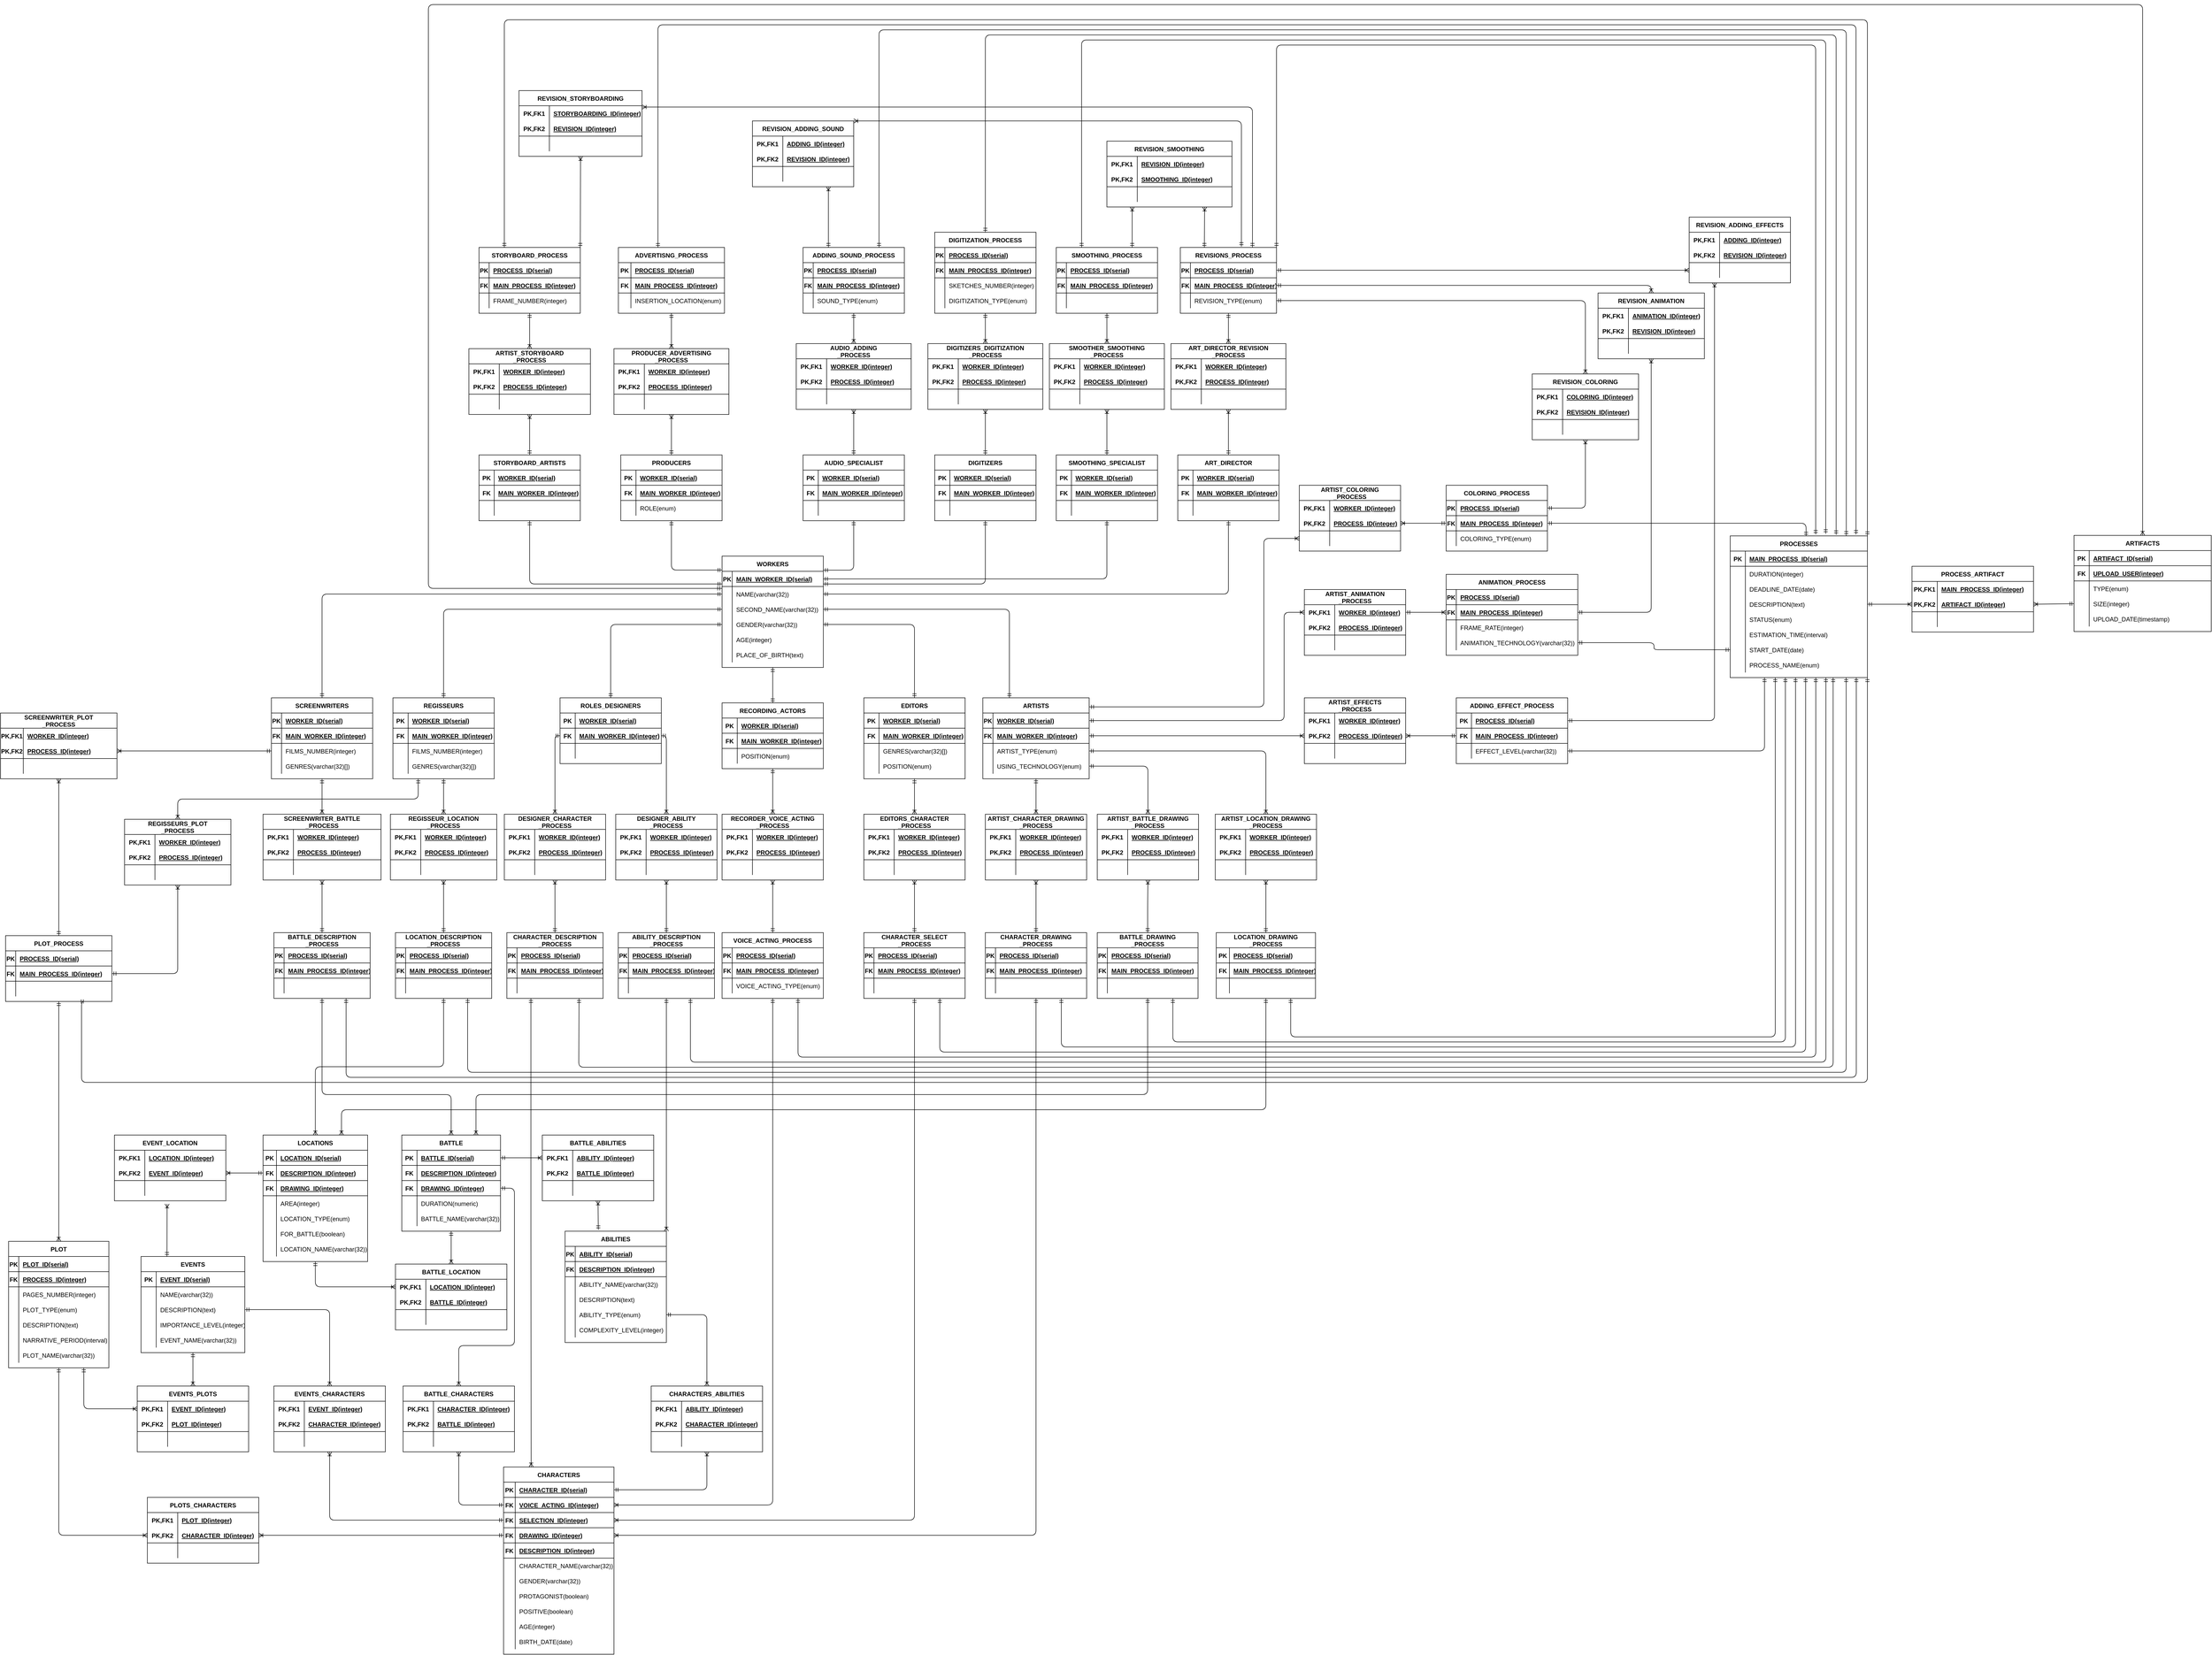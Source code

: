 <mxfile version="13.7.9" type="device"><diagram id="R9ALwi6ANiKzKfC2LtMI" name="Page-1"><mxGraphModel dx="5806" dy="4642" grid="1" gridSize="10" guides="1" tooltips="1" connect="1" arrows="1" fold="1" page="1" pageScale="1" pageWidth="827" pageHeight="1169" math="0" shadow="0"><root><mxCell id="0"/><mxCell id="1" parent="0"/><mxCell id="dbYCjs4rPkV8DdtlGHxF-171" value="" style="edgeStyle=orthogonalEdgeStyle;fontSize=12;html=1;endArrow=ERmandOne;startArrow=ERmandOne;exitX=0.5;exitY=1;exitDx=0;exitDy=0;entryX=0;entryY=0.25;entryDx=0;entryDy=0;" parent="1" source="dbYCjs4rPkV8DdtlGHxF-80" target="dbYCjs4rPkV8DdtlGHxF-2" edge="1"><mxGeometry width="100" height="100" relative="1" as="geometry"><mxPoint x="470" y="30" as="sourcePoint"/><mxPoint x="570" y="-70" as="targetPoint"/></mxGeometry></mxCell><mxCell id="dbYCjs4rPkV8DdtlGHxF-172" value="" style="edgeStyle=orthogonalEdgeStyle;fontSize=12;html=1;endArrow=ERmandOne;startArrow=ERmandOne;exitX=0.5;exitY=1;exitDx=0;exitDy=0;entryX=0;entryY=0.125;entryDx=0;entryDy=0;entryPerimeter=0;" parent="1" source="dbYCjs4rPkV8DdtlGHxF-158" target="dbYCjs4rPkV8DdtlGHxF-2" edge="1"><mxGeometry width="100" height="100" relative="1" as="geometry"><mxPoint x="160" y="-110.0" as="sourcePoint"/><mxPoint x="490" y="15.0" as="targetPoint"/></mxGeometry></mxCell><mxCell id="dbYCjs4rPkV8DdtlGHxF-173" value="" style="edgeStyle=orthogonalEdgeStyle;fontSize=12;html=1;endArrow=ERmandOne;startArrow=ERmandOne;exitX=0.5;exitY=1;exitDx=0;exitDy=0;entryX=1;entryY=0.25;entryDx=0;entryDy=0;" parent="1" source="dbYCjs4rPkV8DdtlGHxF-93" target="dbYCjs4rPkV8DdtlGHxF-2" edge="1"><mxGeometry width="100" height="100" relative="1" as="geometry"><mxPoint x="730" y="-60.0" as="sourcePoint"/><mxPoint x="1060" y="65.0" as="targetPoint"/></mxGeometry></mxCell><mxCell id="dbYCjs4rPkV8DdtlGHxF-174" value="" style="edgeStyle=orthogonalEdgeStyle;fontSize=12;html=1;endArrow=ERmandOne;startArrow=ERmandOne;exitX=0.5;exitY=1;exitDx=0;exitDy=0;entryX=1.001;entryY=0.126;entryDx=0;entryDy=0;entryPerimeter=0;" parent="1" source="dbYCjs4rPkV8DdtlGHxF-106" target="dbYCjs4rPkV8DdtlGHxF-2" edge="1"><mxGeometry width="100" height="100" relative="1" as="geometry"><mxPoint x="400" y="-110" as="sourcePoint"/><mxPoint x="750" y="-30" as="targetPoint"/></mxGeometry></mxCell><mxCell id="dbYCjs4rPkV8DdtlGHxF-175" value="" style="fontSize=12;html=1;endArrow=ERmandOne;startArrow=ERmandOne;exitX=0.5;exitY=1;exitDx=0;exitDy=0;entryX=0.5;entryY=0;entryDx=0;entryDy=0;" parent="1" source="dbYCjs4rPkV8DdtlGHxF-2" target="dbYCjs4rPkV8DdtlGHxF-145" edge="1"><mxGeometry width="100" height="100" relative="1" as="geometry"><mxPoint x="690" y="120" as="sourcePoint"/><mxPoint x="590" y="180" as="targetPoint"/></mxGeometry></mxCell><mxCell id="dbYCjs4rPkV8DdtlGHxF-176" value="" style="edgeStyle=orthogonalEdgeStyle;fontSize=12;html=1;endArrow=ERmandOne;startArrow=ERmandOne;entryX=0;entryY=0.5;entryDx=0;entryDy=0;exitX=0.5;exitY=0;exitDx=0;exitDy=0;" parent="1" source="dbYCjs4rPkV8DdtlGHxF-67" target="dbYCjs4rPkV8DdtlGHxF-12" edge="1"><mxGeometry width="100" height="100" relative="1" as="geometry"><mxPoint x="330" y="170" as="sourcePoint"/><mxPoint x="720" y="210" as="targetPoint"/></mxGeometry></mxCell><mxCell id="dbYCjs4rPkV8DdtlGHxF-177" value="" style="edgeStyle=orthogonalEdgeStyle;fontSize=12;html=1;endArrow=ERmandOne;startArrow=ERmandOne;entryX=0;entryY=0.5;entryDx=0;entryDy=0;exitX=0.5;exitY=0;exitDx=0;exitDy=0;" parent="1" source="dbYCjs4rPkV8DdtlGHxF-28" target="dbYCjs4rPkV8DdtlGHxF-9" edge="1"><mxGeometry width="100" height="100" relative="1" as="geometry"><mxPoint x="90" y="170" as="sourcePoint"/><mxPoint x="490" y="105.0" as="targetPoint"/></mxGeometry></mxCell><mxCell id="dbYCjs4rPkV8DdtlGHxF-178" value="" style="edgeStyle=orthogonalEdgeStyle;fontSize=12;html=1;endArrow=ERmandOne;startArrow=ERmandOne;entryX=0;entryY=0.5;entryDx=0;entryDy=0;exitX=0.5;exitY=0;exitDx=0;exitDy=0;" parent="1" source="dbYCjs4rPkV8DdtlGHxF-41" target="dbYCjs4rPkV8DdtlGHxF-6" edge="1"><mxGeometry width="100" height="100" relative="1" as="geometry"><mxPoint x="-150" y="180" as="sourcePoint"/><mxPoint x="500" y="115.0" as="targetPoint"/></mxGeometry></mxCell><mxCell id="dbYCjs4rPkV8DdtlGHxF-179" value="" style="edgeStyle=orthogonalEdgeStyle;fontSize=12;html=1;endArrow=ERmandOne;startArrow=ERmandOne;entryX=1;entryY=0.5;entryDx=0;entryDy=0;exitX=0.5;exitY=0;exitDx=0;exitDy=0;" parent="1" source="dbYCjs4rPkV8DdtlGHxF-54" target="dbYCjs4rPkV8DdtlGHxF-12" edge="1"><mxGeometry width="100" height="100" relative="1" as="geometry"><mxPoint x="810" y="180" as="sourcePoint"/><mxPoint x="510" y="125.0" as="targetPoint"/></mxGeometry></mxCell><mxCell id="dbYCjs4rPkV8DdtlGHxF-180" value="" style="edgeStyle=orthogonalEdgeStyle;fontSize=12;html=1;endArrow=ERmandOne;startArrow=ERmandOne;exitX=1;exitY=0.5;exitDx=0;exitDy=0;entryX=0.25;entryY=0;entryDx=0;entryDy=0;" parent="1" source="dbYCjs4rPkV8DdtlGHxF-9" target="dbYCjs4rPkV8DdtlGHxF-15" edge="1"><mxGeometry width="100" height="100" relative="1" as="geometry"><mxPoint x="363.5" y="240" as="sourcePoint"/><mxPoint x="1040" y="180" as="targetPoint"/></mxGeometry></mxCell><mxCell id="dbYCjs4rPkV8DdtlGHxF-181" value="" style="edgeStyle=orthogonalEdgeStyle;fontSize=12;html=1;endArrow=ERmandOne;startArrow=ERmandOne;entryX=1;entryY=0.5;entryDx=0;entryDy=0;exitX=0.5;exitY=1;exitDx=0;exitDy=0;" parent="1" source="dbYCjs4rPkV8DdtlGHxF-132" target="dbYCjs4rPkV8DdtlGHxF-6" edge="1"><mxGeometry width="100" height="100" relative="1" as="geometry"><mxPoint x="1530" y="-90" as="sourcePoint"/><mxPoint x="530" y="145.0" as="targetPoint"/></mxGeometry></mxCell><mxCell id="dbYCjs4rPkV8DdtlGHxF-498" value="" style="edgeStyle=orthogonalEdgeStyle;fontSize=12;html=1;endArrow=ERoneToMany;startArrow=ERmandOne;exitX=0.5;exitY=1;exitDx=0;exitDy=0;entryX=0.5;entryY=0;entryDx=0;entryDy=0;" parent="1" source="dbYCjs4rPkV8DdtlGHxF-289" target="dbYCjs4rPkV8DdtlGHxF-469" edge="1"><mxGeometry width="100" height="100" relative="1" as="geometry"><mxPoint x="-260" y="984" as="sourcePoint"/><mxPoint x="-160" y="884" as="targetPoint"/></mxGeometry></mxCell><mxCell id="dbYCjs4rPkV8DdtlGHxF-499" value="" style="edgeStyle=orthogonalEdgeStyle;fontSize=12;html=1;endArrow=ERoneToMany;startArrow=ERmandOne;exitX=0.5;exitY=1;exitDx=0;exitDy=0;entryX=0.5;entryY=0;entryDx=0;entryDy=0;" parent="1" source="dbYCjs4rPkV8DdtlGHxF-211" target="dbYCjs4rPkV8DdtlGHxF-484" edge="1"><mxGeometry width="100" height="100" relative="1" as="geometry"><mxPoint x="100" y="834" as="sourcePoint"/><mxPoint x="100" y="914" as="targetPoint"/><Array as="points"><mxPoint x="-300" y="984"/><mxPoint x="-45" y="984"/></Array></mxGeometry></mxCell><mxCell id="dbYCjs4rPkV8DdtlGHxF-500" value="" style="edgeStyle=orthogonalEdgeStyle;fontSize=12;html=1;endArrow=ERoneToMany;startArrow=ERmandOne;exitX=0.5;exitY=1;exitDx=0;exitDy=0;entryX=0.5;entryY=0;entryDx=0;entryDy=0;" parent="1" source="dbYCjs4rPkV8DdtlGHxF-185" target="dbYCjs4rPkV8DdtlGHxF-436" edge="1"><mxGeometry width="100" height="100" relative="1" as="geometry"><mxPoint x="-140" y="834" as="sourcePoint"/><mxPoint x="360" y="914" as="targetPoint"/></mxGeometry></mxCell><mxCell id="dbYCjs4rPkV8DdtlGHxF-506" value="" style="edgeStyle=orthogonalEdgeStyle;fontSize=12;html=1;endArrow=ERoneToMany;startArrow=ERmandOne;exitX=0.5;exitY=1;exitDx=0;exitDy=0;entryX=0.75;entryY=0;entryDx=0;entryDy=0;" parent="1" source="dbYCjs4rPkV8DdtlGHxF-224" target="dbYCjs4rPkV8DdtlGHxF-484" edge="1"><mxGeometry width="100" height="100" relative="1" as="geometry"><mxPoint x="550" y="914" as="sourcePoint"/><mxPoint x="1050" y="1064" as="targetPoint"/><Array as="points"><mxPoint x="1331" y="984"/><mxPoint x="4" y="984"/><mxPoint x="4" y="1064"/></Array></mxGeometry></mxCell><mxCell id="dbYCjs4rPkV8DdtlGHxF-28" value="REGISSEURS" style="shape=table;startSize=30;container=1;collapsible=1;childLayout=tableLayout;fixedRows=1;rowLines=0;fontStyle=1;align=center;resizeLast=1;" parent="1" vertex="1"><mxGeometry x="-160" y="200" width="200" height="160" as="geometry"/></mxCell><mxCell id="dbYCjs4rPkV8DdtlGHxF-29" value="" style="shape=partialRectangle;collapsible=0;dropTarget=0;pointerEvents=0;fillColor=none;top=0;left=0;bottom=1;right=0;points=[[0,0.5],[1,0.5]];portConstraint=eastwest;" parent="dbYCjs4rPkV8DdtlGHxF-28" vertex="1"><mxGeometry y="30" width="200" height="30" as="geometry"/></mxCell><mxCell id="dbYCjs4rPkV8DdtlGHxF-30" value="PK" style="shape=partialRectangle;connectable=0;fillColor=none;top=0;left=0;bottom=0;right=0;fontStyle=1;overflow=hidden;" parent="dbYCjs4rPkV8DdtlGHxF-29" vertex="1"><mxGeometry width="30" height="30" as="geometry"/></mxCell><mxCell id="dbYCjs4rPkV8DdtlGHxF-31" value="WORKER_ID(serial)" style="shape=partialRectangle;connectable=0;fillColor=none;top=0;left=0;bottom=0;right=0;align=left;spacingLeft=6;fontStyle=5;overflow=hidden;" parent="dbYCjs4rPkV8DdtlGHxF-29" vertex="1"><mxGeometry x="30" width="170" height="30" as="geometry"/></mxCell><mxCell id="jRI-8YgxGjqpCvQnfSMz-38" value="" style="shape=partialRectangle;collapsible=0;dropTarget=0;pointerEvents=0;fillColor=none;top=0;left=0;bottom=1;right=0;points=[[0,0.5],[1,0.5]];portConstraint=eastwest;" parent="dbYCjs4rPkV8DdtlGHxF-28" vertex="1"><mxGeometry y="60" width="200" height="30" as="geometry"/></mxCell><mxCell id="jRI-8YgxGjqpCvQnfSMz-39" value="FK" style="shape=partialRectangle;connectable=0;fillColor=none;top=0;left=0;bottom=0;right=0;fontStyle=1;overflow=hidden;" parent="jRI-8YgxGjqpCvQnfSMz-38" vertex="1"><mxGeometry width="30" height="30" as="geometry"/></mxCell><mxCell id="jRI-8YgxGjqpCvQnfSMz-40" value="MAIN_WORKER_ID(integer)" style="shape=partialRectangle;connectable=0;fillColor=none;top=0;left=0;bottom=0;right=0;align=left;spacingLeft=6;fontStyle=5;overflow=hidden;" parent="jRI-8YgxGjqpCvQnfSMz-38" vertex="1"><mxGeometry x="30" width="170" height="30" as="geometry"/></mxCell><mxCell id="dbYCjs4rPkV8DdtlGHxF-35" value="" style="shape=partialRectangle;collapsible=0;dropTarget=0;pointerEvents=0;fillColor=none;top=0;left=0;bottom=0;right=0;points=[[0,0.5],[1,0.5]];portConstraint=eastwest;" parent="dbYCjs4rPkV8DdtlGHxF-28" vertex="1"><mxGeometry y="90" width="200" height="30" as="geometry"/></mxCell><mxCell id="dbYCjs4rPkV8DdtlGHxF-36" value="" style="shape=partialRectangle;connectable=0;fillColor=none;top=0;left=0;bottom=0;right=0;editable=1;overflow=hidden;" parent="dbYCjs4rPkV8DdtlGHxF-35" vertex="1"><mxGeometry width="30" height="30" as="geometry"/></mxCell><mxCell id="dbYCjs4rPkV8DdtlGHxF-37" value="FILMS_NUMBER(integer)" style="shape=partialRectangle;connectable=0;fillColor=none;top=0;left=0;bottom=0;right=0;align=left;spacingLeft=6;overflow=hidden;" parent="dbYCjs4rPkV8DdtlGHxF-35" vertex="1"><mxGeometry x="30" width="170" height="30" as="geometry"/></mxCell><mxCell id="dbYCjs4rPkV8DdtlGHxF-38" value="" style="shape=partialRectangle;collapsible=0;dropTarget=0;pointerEvents=0;fillColor=none;top=0;left=0;bottom=0;right=0;points=[[0,0.5],[1,0.5]];portConstraint=eastwest;" parent="dbYCjs4rPkV8DdtlGHxF-28" vertex="1"><mxGeometry y="120" width="200" height="30" as="geometry"/></mxCell><mxCell id="dbYCjs4rPkV8DdtlGHxF-39" value="" style="shape=partialRectangle;connectable=0;fillColor=none;top=0;left=0;bottom=0;right=0;editable=1;overflow=hidden;" parent="dbYCjs4rPkV8DdtlGHxF-38" vertex="1"><mxGeometry width="30" height="30" as="geometry"/></mxCell><mxCell id="dbYCjs4rPkV8DdtlGHxF-40" value="GENRES(varchar(32)[])" style="shape=partialRectangle;connectable=0;fillColor=none;top=0;left=0;bottom=0;right=0;align=left;spacingLeft=6;overflow=hidden;" parent="dbYCjs4rPkV8DdtlGHxF-38" vertex="1"><mxGeometry x="30" width="170" height="30" as="geometry"/></mxCell><mxCell id="dbYCjs4rPkV8DdtlGHxF-538" value="" style="edgeStyle=orthogonalEdgeStyle;fontSize=12;html=1;endArrow=ERoneToMany;startArrow=ERmandOne;entryX=1;entryY=0;entryDx=0;entryDy=0;exitX=0.5;exitY=1;exitDx=0;exitDy=0;" parent="1" source="dbYCjs4rPkV8DdtlGHxF-250" target="dbYCjs4rPkV8DdtlGHxF-524" edge="1"><mxGeometry width="100" height="100" relative="1" as="geometry"><mxPoint x="730" y="1024" as="sourcePoint"/><mxPoint x="265" y="984" as="targetPoint"/></mxGeometry></mxCell><mxCell id="dbYCjs4rPkV8DdtlGHxF-553" value="" style="edgeStyle=orthogonalEdgeStyle;fontSize=12;html=1;endArrow=ERoneToMany;startArrow=ERmandOne;exitX=0.25;exitY=1;exitDx=0;exitDy=0;entryX=0.25;entryY=0;entryDx=0;entryDy=0;" parent="1" source="dbYCjs4rPkV8DdtlGHxF-237" target="dbYCjs4rPkV8DdtlGHxF-540" edge="1"><mxGeometry width="100" height="100" relative="1" as="geometry"><mxPoint x="390" y="834" as="sourcePoint"/><mxPoint x="65" y="1344" as="targetPoint"/></mxGeometry></mxCell><mxCell id="dbYCjs4rPkV8DdtlGHxF-555" value="" style="edgeStyle=orthogonalEdgeStyle;fontSize=12;html=1;endArrow=ERoneToMany;startArrow=ERmandOne;exitX=0.5;exitY=1;exitDx=0;exitDy=0;entryX=1;entryY=0.5;entryDx=0;entryDy=0;" parent="1" source="dbYCjs4rPkV8DdtlGHxF-511" target="jRI-8YgxGjqpCvQnfSMz-137" edge="1"><mxGeometry width="100" height="100" relative="1" as="geometry"><mxPoint x="678" y="1014" as="sourcePoint"/><mxPoint x="678" y="1514" as="targetPoint"/><Array as="points"><mxPoint x="590" y="1795"/></Array></mxGeometry></mxCell><mxCell id="dbYCjs4rPkV8DdtlGHxF-556" value="" style="edgeStyle=orthogonalEdgeStyle;fontSize=12;html=1;endArrow=ERoneToMany;startArrow=ERmandOne;exitX=0.5;exitY=1;exitDx=0;exitDy=0;entryX=1;entryY=0.5;entryDx=0;entryDy=0;" parent="1" source="dbYCjs4rPkV8DdtlGHxF-276" target="jRI-8YgxGjqpCvQnfSMz-140" edge="1"><mxGeometry width="100" height="100" relative="1" as="geometry"><mxPoint x="958" y="944" as="sourcePoint"/><mxPoint x="250" y="1409" as="targetPoint"/></mxGeometry></mxCell><mxCell id="dbYCjs4rPkV8DdtlGHxF-557" value="" style="edgeStyle=orthogonalEdgeStyle;fontSize=12;html=1;endArrow=ERoneToMany;startArrow=ERmandOne;exitX=0.5;exitY=1;exitDx=0;exitDy=0;entryX=1;entryY=0.5;entryDx=0;entryDy=0;" parent="1" source="dbYCjs4rPkV8DdtlGHxF-263" target="jRI-8YgxGjqpCvQnfSMz-143" edge="1"><mxGeometry width="100" height="100" relative="1" as="geometry"><mxPoint x="1183" y="974" as="sourcePoint"/><mxPoint x="250" y="1439" as="targetPoint"/></mxGeometry></mxCell><mxCell id="dbYCjs4rPkV8DdtlGHxF-588" value="" style="edgeStyle=orthogonalEdgeStyle;fontSize=12;html=1;endArrow=ERoneToMany;startArrow=ERmandOne;exitX=0.5;exitY=1;exitDx=0;exitDy=0;entryX=0.75;entryY=0;entryDx=0;entryDy=0;" parent="1" source="dbYCjs4rPkV8DdtlGHxF-302" target="dbYCjs4rPkV8DdtlGHxF-469" edge="1"><mxGeometry width="100" height="100" relative="1" as="geometry"><mxPoint x="1341" y="834" as="sourcePoint"/><mxPoint x="295" y="984" as="targetPoint"/><Array as="points"><mxPoint x="1564" y="1014"/><mxPoint x="-262" y="1014"/></Array></mxGeometry></mxCell><mxCell id="fSMjqs-N7QBji9fHJM4G-44" value="" style="edgeStyle=orthogonalEdgeStyle;fontSize=12;html=1;endArrow=ERmandOne;startArrow=ERmandOne;exitX=0.75;exitY=1;exitDx=0;exitDy=0;" parent="1" source="dbYCjs4rPkV8DdtlGHxF-211" edge="1"><mxGeometry width="100" height="100" relative="1" as="geometry"><mxPoint x="120" y="560" as="sourcePoint"/><mxPoint x="2730" y="160" as="targetPoint"/><Array as="points"><mxPoint x="-253" y="950"/><mxPoint x="2730" y="950"/></Array></mxGeometry></mxCell><mxCell id="fSMjqs-N7QBji9fHJM4G-45" value="" style="edgeStyle=orthogonalEdgeStyle;fontSize=12;html=1;endArrow=ERmandOne;startArrow=ERmandOne;exitX=0.75;exitY=1;exitDx=0;exitDy=0;" parent="1" source="dbYCjs4rPkV8DdtlGHxF-289" edge="1"><mxGeometry width="100" height="100" relative="1" as="geometry"><mxPoint x="130" y="570" as="sourcePoint"/><mxPoint x="2710" y="160" as="targetPoint"/><Array as="points"><mxPoint x="-13" y="940"/><mxPoint x="2710" y="940"/></Array></mxGeometry></mxCell><mxCell id="fSMjqs-N7QBji9fHJM4G-46" value="" style="edgeStyle=orthogonalEdgeStyle;fontSize=12;html=1;endArrow=ERmandOne;startArrow=ERmandOne;exitX=0.75;exitY=1;exitDx=0;exitDy=0;entryX=0.75;entryY=1;entryDx=0;entryDy=0;" parent="1" source="dbYCjs4rPkV8DdtlGHxF-237" target="fSMjqs-N7QBji9fHJM4G-2" edge="1"><mxGeometry width="100" height="100" relative="1" as="geometry"><mxPoint x="214.97" y="814" as="sourcePoint"/><mxPoint x="2684.97" y="90" as="targetPoint"/><Array as="points"><mxPoint x="208" y="814"/><mxPoint x="207" y="930"/><mxPoint x="2684" y="930"/></Array></mxGeometry></mxCell><mxCell id="fSMjqs-N7QBji9fHJM4G-49" value="" style="edgeStyle=orthogonalEdgeStyle;fontSize=12;html=1;endArrow=ERmandOne;startArrow=ERmandOne;exitX=0.75;exitY=1;exitDx=0;exitDy=0;" parent="1" source="dbYCjs4rPkV8DdtlGHxF-276" edge="1"><mxGeometry width="100" height="100" relative="1" as="geometry"><mxPoint x="920" y="640" as="sourcePoint"/><mxPoint x="2630" y="160" as="targetPoint"/><Array as="points"><mxPoint x="920" y="900"/><mxPoint x="2630" y="900"/></Array></mxGeometry></mxCell><mxCell id="fSMjqs-N7QBji9fHJM4G-50" value="" style="edgeStyle=orthogonalEdgeStyle;fontSize=12;html=1;endArrow=ERmandOne;startArrow=ERmandOne;exitX=0.75;exitY=1;exitDx=0;exitDy=0;" parent="1" source="dbYCjs4rPkV8DdtlGHxF-511" edge="1"><mxGeometry width="100" height="100" relative="1" as="geometry"><mxPoint x="690" y="660" as="sourcePoint"/><mxPoint x="2650" y="160" as="targetPoint"/><Array as="points"><mxPoint x="640" y="910"/><mxPoint x="2650" y="910"/></Array></mxGeometry></mxCell><mxCell id="fSMjqs-N7QBji9fHJM4G-51" value="" style="edgeStyle=orthogonalEdgeStyle;fontSize=12;html=1;endArrow=ERmandOne;startArrow=ERmandOne;exitX=0.75;exitY=1;exitDx=0;exitDy=0;" parent="1" source="dbYCjs4rPkV8DdtlGHxF-263" edge="1"><mxGeometry width="100" height="100" relative="1" as="geometry"><mxPoint x="1250" y="650" as="sourcePoint"/><mxPoint x="2610" y="160" as="targetPoint"/><Array as="points"><mxPoint x="1160" y="890"/><mxPoint x="2610" y="890"/></Array></mxGeometry></mxCell><mxCell id="fSMjqs-N7QBji9fHJM4G-53" value="" style="edgeStyle=orthogonalEdgeStyle;fontSize=12;html=1;endArrow=ERmandOne;startArrow=ERmandOne;exitX=0.75;exitY=1;exitDx=0;exitDy=0;" parent="1" source="dbYCjs4rPkV8DdtlGHxF-302" edge="1"><mxGeometry width="100" height="100" relative="1" as="geometry"><mxPoint x="1640" y="630" as="sourcePoint"/><mxPoint x="2570" y="160" as="targetPoint"/><Array as="points"><mxPoint x="1613" y="870"/><mxPoint x="2570" y="870"/></Array></mxGeometry></mxCell><mxCell id="fSMjqs-N7QBji9fHJM4G-97" value="" style="edgeStyle=orthogonalEdgeStyle;fontSize=12;html=1;endArrow=ERmandOne;startArrow=ERmandOne;entryX=0.25;entryY=1;entryDx=0;entryDy=0;exitX=1;exitY=0.5;exitDx=0;exitDy=0;" parent="1" source="dbYCjs4rPkV8DdtlGHxF-390" target="fSMjqs-N7QBji9fHJM4G-2" edge="1"><mxGeometry width="100" height="100" relative="1" as="geometry"><mxPoint x="2160" y="305" as="sourcePoint"/><mxPoint x="2110" y="90" as="targetPoint"/></mxGeometry></mxCell><mxCell id="fSMjqs-N7QBji9fHJM4G-100" value="" style="edgeStyle=orthogonalEdgeStyle;fontSize=12;html=1;endArrow=ERmandOne;startArrow=ERmandOne;exitX=0.25;exitY=0;exitDx=0;exitDy=0;entryX=1;entryY=0;entryDx=0;entryDy=0;" parent="1" source="dbYCjs4rPkV8DdtlGHxF-315" target="fSMjqs-N7QBji9fHJM4G-2" edge="1"><mxGeometry width="100" height="100" relative="1" as="geometry"><mxPoint x="860" y="-350" as="sourcePoint"/><mxPoint x="960" y="-450" as="targetPoint"/><Array as="points"><mxPoint x="60" y="-1140"/><mxPoint x="2752" y="-1140"/></Array></mxGeometry></mxCell><mxCell id="fSMjqs-N7QBji9fHJM4G-101" value="" style="edgeStyle=orthogonalEdgeStyle;fontSize=12;html=1;endArrow=ERmandOne;startArrow=ERmandOne;exitX=0.373;exitY=0.002;exitDx=0;exitDy=0;entryX=0.917;entryY=-0.01;entryDx=0;entryDy=0;entryPerimeter=0;exitPerimeter=0;" parent="1" source="dbYCjs4rPkV8DdtlGHxF-406" target="fSMjqs-N7QBji9fHJM4G-2" edge="1"><mxGeometry width="100" height="100" relative="1" as="geometry"><mxPoint x="70" y="-600" as="sourcePoint"/><mxPoint x="2829.524" y="-110" as="targetPoint"/><Array as="points"><mxPoint x="363" y="-1130"/><mxPoint x="2729" y="-1130"/></Array></mxGeometry></mxCell><mxCell id="fSMjqs-N7QBji9fHJM4G-102" value="" style="edgeStyle=orthogonalEdgeStyle;fontSize=12;html=1;endArrow=ERmandOne;startArrow=ERmandOne;exitX=0.75;exitY=0;exitDx=0;exitDy=0;entryX=0.846;entryY=-0.002;entryDx=0;entryDy=0;entryPerimeter=0;" parent="1" source="dbYCjs4rPkV8DdtlGHxF-565" target="fSMjqs-N7QBji9fHJM4G-2" edge="1"><mxGeometry width="100" height="100" relative="1" as="geometry"><mxPoint x="510" y="-590" as="sourcePoint"/><mxPoint x="610" y="-690" as="targetPoint"/><Array as="points"><mxPoint x="800" y="-1120"/><mxPoint x="2710" y="-1120"/></Array></mxGeometry></mxCell><mxCell id="fSMjqs-N7QBji9fHJM4G-103" value="" style="edgeStyle=orthogonalEdgeStyle;fontSize=12;html=1;endArrow=ERmandOne;startArrow=ERmandOne;exitX=0.5;exitY=0;exitDx=0;exitDy=0;entryX=0.772;entryY=-0.007;entryDx=0;entryDy=0;entryPerimeter=0;" parent="1" source="dbYCjs4rPkV8DdtlGHxF-328" target="fSMjqs-N7QBji9fHJM4G-2" edge="1"><mxGeometry width="100" height="100" relative="1" as="geometry"><mxPoint x="1030" y="-560" as="sourcePoint"/><mxPoint x="2707.059" y="-110" as="targetPoint"/><Array as="points"><mxPoint x="1010" y="-1110"/><mxPoint x="2690" y="-1110"/></Array></mxGeometry></mxCell><mxCell id="fSMjqs-N7QBji9fHJM4G-104" value="" style="edgeStyle=orthogonalEdgeStyle;fontSize=12;html=1;endArrow=ERmandOne;startArrow=ERmandOne;exitX=0.25;exitY=0;exitDx=0;exitDy=0;entryX=0.696;entryY=-0.015;entryDx=0;entryDy=0;entryPerimeter=0;" parent="1" source="dbYCjs4rPkV8DdtlGHxF-419" target="fSMjqs-N7QBji9fHJM4G-2" edge="1"><mxGeometry width="100" height="100" relative="1" as="geometry"><mxPoint x="1290" y="-610" as="sourcePoint"/><mxPoint x="2669" y="-110" as="targetPoint"/><Array as="points"><mxPoint x="1200" y="-1100"/><mxPoint x="2670" y="-1100"/></Array></mxGeometry></mxCell><mxCell id="fSMjqs-N7QBji9fHJM4G-105" value="" style="edgeStyle=orthogonalEdgeStyle;fontSize=12;html=1;endArrow=ERmandOne;startArrow=ERmandOne;exitX=1;exitY=0;exitDx=0;exitDy=0;entryX=0.623;entryY=-0.01;entryDx=0;entryDy=0;entryPerimeter=0;" parent="1" source="dbYCjs4rPkV8DdtlGHxF-393" target="fSMjqs-N7QBji9fHJM4G-2" edge="1"><mxGeometry width="100" height="100" relative="1" as="geometry"><mxPoint x="1530" y="-600" as="sourcePoint"/><mxPoint x="2660" y="-108" as="targetPoint"/><Array as="points"><mxPoint x="1585" y="-1090"/><mxPoint x="2650" y="-1090"/></Array></mxGeometry></mxCell><mxCell id="fSMjqs-N7QBji9fHJM4G-106" value="" style="edgeStyle=orthogonalEdgeStyle;fontSize=12;html=1;endArrow=ERmandOne;startArrow=ERmandOne;entryX=0.553;entryY=0.003;entryDx=0;entryDy=0;entryPerimeter=0;exitX=1;exitY=0.5;exitDx=0;exitDy=0;" parent="1" source="fSMjqs-N7QBji9fHJM4G-107" target="fSMjqs-N7QBji9fHJM4G-2" edge="1"><mxGeometry width="100" height="100" relative="1" as="geometry"><mxPoint x="2130" y="-160" as="sourcePoint"/><mxPoint x="2240" y="-150" as="targetPoint"/><Array as="points"><mxPoint x="2631" y="-145"/></Array></mxGeometry></mxCell><mxCell id="lntbNkKchSNTvYKJqh6T-14" value="" style="fontSize=12;html=1;endArrow=ERoneToMany;startArrow=ERmandOne;entryX=1;entryY=0.5;entryDx=0;entryDy=0;exitX=0;exitY=0.5;exitDx=0;exitDy=0;" parent="1" source="dbYCjs4rPkV8DdtlGHxF-48" target="lntbNkKchSNTvYKJqh6T-5" edge="1"><mxGeometry width="100" height="100" relative="1" as="geometry"><mxPoint x="-570" y="340" as="sourcePoint"/><mxPoint x="-500" y="350" as="targetPoint"/></mxGeometry></mxCell><mxCell id="lntbNkKchSNTvYKJqh6T-15" value="" style="fontSize=12;html=1;endArrow=ERoneToMany;startArrow=ERmandOne;entryX=0.5;entryY=1;entryDx=0;entryDy=0;exitX=0.5;exitY=0;exitDx=0;exitDy=0;" parent="1" source="dbYCjs4rPkV8DdtlGHxF-185" target="lntbNkKchSNTvYKJqh6T-1" edge="1"><mxGeometry width="100" height="100" relative="1" as="geometry"><mxPoint x="-740" y="420" as="sourcePoint"/><mxPoint x="-580" y="440" as="targetPoint"/></mxGeometry></mxCell><mxCell id="lntbNkKchSNTvYKJqh6T-214" value="PRODUCER_ADVERTISING&#10;_PROCESS" style="shape=table;startSize=30;container=1;collapsible=1;childLayout=tableLayout;fixedRows=1;rowLines=0;fontStyle=1;align=center;resizeLast=1;" parent="1" vertex="1"><mxGeometry x="276.5" y="-490" width="227" height="130" as="geometry"/></mxCell><mxCell id="lntbNkKchSNTvYKJqh6T-215" value="" style="shape=partialRectangle;collapsible=0;dropTarget=0;pointerEvents=0;fillColor=none;top=0;left=0;bottom=0;right=0;points=[[0,0.5],[1,0.5]];portConstraint=eastwest;" parent="lntbNkKchSNTvYKJqh6T-214" vertex="1"><mxGeometry y="30" width="227" height="30" as="geometry"/></mxCell><mxCell id="lntbNkKchSNTvYKJqh6T-216" value="PK,FK1" style="shape=partialRectangle;connectable=0;fillColor=none;top=0;left=0;bottom=0;right=0;fontStyle=1;overflow=hidden;" parent="lntbNkKchSNTvYKJqh6T-215" vertex="1"><mxGeometry width="60" height="30" as="geometry"/></mxCell><mxCell id="lntbNkKchSNTvYKJqh6T-217" value="WORKER_ID(integer)" style="shape=partialRectangle;connectable=0;fillColor=none;top=0;left=0;bottom=0;right=0;align=left;spacingLeft=6;fontStyle=5;overflow=hidden;" parent="lntbNkKchSNTvYKJqh6T-215" vertex="1"><mxGeometry x="60" width="167" height="30" as="geometry"/></mxCell><mxCell id="lntbNkKchSNTvYKJqh6T-218" value="" style="shape=partialRectangle;collapsible=0;dropTarget=0;pointerEvents=0;fillColor=none;top=0;left=0;bottom=1;right=0;points=[[0,0.5],[1,0.5]];portConstraint=eastwest;" parent="lntbNkKchSNTvYKJqh6T-214" vertex="1"><mxGeometry y="60" width="227" height="30" as="geometry"/></mxCell><mxCell id="lntbNkKchSNTvYKJqh6T-219" value="PK,FK2" style="shape=partialRectangle;connectable=0;fillColor=none;top=0;left=0;bottom=0;right=0;fontStyle=1;overflow=hidden;" parent="lntbNkKchSNTvYKJqh6T-218" vertex="1"><mxGeometry width="60" height="30" as="geometry"/></mxCell><mxCell id="lntbNkKchSNTvYKJqh6T-220" value="PROCESS_ID(integer)" style="shape=partialRectangle;connectable=0;fillColor=none;top=0;left=0;bottom=0;right=0;align=left;spacingLeft=6;fontStyle=5;overflow=hidden;" parent="lntbNkKchSNTvYKJqh6T-218" vertex="1"><mxGeometry x="60" width="167" height="30" as="geometry"/></mxCell><mxCell id="lntbNkKchSNTvYKJqh6T-221" value="" style="shape=partialRectangle;collapsible=0;dropTarget=0;pointerEvents=0;fillColor=none;top=0;left=0;bottom=0;right=0;points=[[0,0.5],[1,0.5]];portConstraint=eastwest;" parent="lntbNkKchSNTvYKJqh6T-214" vertex="1"><mxGeometry y="90" width="227" height="30" as="geometry"/></mxCell><mxCell id="lntbNkKchSNTvYKJqh6T-222" value="" style="shape=partialRectangle;connectable=0;fillColor=none;top=0;left=0;bottom=0;right=0;editable=1;overflow=hidden;" parent="lntbNkKchSNTvYKJqh6T-221" vertex="1"><mxGeometry width="60" height="30" as="geometry"/></mxCell><mxCell id="lntbNkKchSNTvYKJqh6T-223" value="" style="shape=partialRectangle;connectable=0;fillColor=none;top=0;left=0;bottom=0;right=0;align=left;spacingLeft=6;overflow=hidden;" parent="lntbNkKchSNTvYKJqh6T-221" vertex="1"><mxGeometry x="60" width="167" height="30" as="geometry"/></mxCell><mxCell id="lntbNkKchSNTvYKJqh6T-227" value="AUDIO_ADDING&#10;_PROCESS" style="shape=table;startSize=30;container=1;collapsible=1;childLayout=tableLayout;fixedRows=1;rowLines=0;fontStyle=1;align=center;resizeLast=1;" parent="1" vertex="1"><mxGeometry x="636.5" y="-500" width="227" height="130" as="geometry"/></mxCell><mxCell id="lntbNkKchSNTvYKJqh6T-228" value="" style="shape=partialRectangle;collapsible=0;dropTarget=0;pointerEvents=0;fillColor=none;top=0;left=0;bottom=0;right=0;points=[[0,0.5],[1,0.5]];portConstraint=eastwest;" parent="lntbNkKchSNTvYKJqh6T-227" vertex="1"><mxGeometry y="30" width="227" height="30" as="geometry"/></mxCell><mxCell id="lntbNkKchSNTvYKJqh6T-229" value="PK,FK1" style="shape=partialRectangle;connectable=0;fillColor=none;top=0;left=0;bottom=0;right=0;fontStyle=1;overflow=hidden;" parent="lntbNkKchSNTvYKJqh6T-228" vertex="1"><mxGeometry width="60" height="30" as="geometry"/></mxCell><mxCell id="lntbNkKchSNTvYKJqh6T-230" value="WORKER_ID(integer)" style="shape=partialRectangle;connectable=0;fillColor=none;top=0;left=0;bottom=0;right=0;align=left;spacingLeft=6;fontStyle=5;overflow=hidden;" parent="lntbNkKchSNTvYKJqh6T-228" vertex="1"><mxGeometry x="60" width="167" height="30" as="geometry"/></mxCell><mxCell id="lntbNkKchSNTvYKJqh6T-231" value="" style="shape=partialRectangle;collapsible=0;dropTarget=0;pointerEvents=0;fillColor=none;top=0;left=0;bottom=1;right=0;points=[[0,0.5],[1,0.5]];portConstraint=eastwest;" parent="lntbNkKchSNTvYKJqh6T-227" vertex="1"><mxGeometry y="60" width="227" height="30" as="geometry"/></mxCell><mxCell id="lntbNkKchSNTvYKJqh6T-232" value="PK,FK2" style="shape=partialRectangle;connectable=0;fillColor=none;top=0;left=0;bottom=0;right=0;fontStyle=1;overflow=hidden;" parent="lntbNkKchSNTvYKJqh6T-231" vertex="1"><mxGeometry width="60" height="30" as="geometry"/></mxCell><mxCell id="lntbNkKchSNTvYKJqh6T-233" value="PROCESS_ID(integer)" style="shape=partialRectangle;connectable=0;fillColor=none;top=0;left=0;bottom=0;right=0;align=left;spacingLeft=6;fontStyle=5;overflow=hidden;" parent="lntbNkKchSNTvYKJqh6T-231" vertex="1"><mxGeometry x="60" width="167" height="30" as="geometry"/></mxCell><mxCell id="lntbNkKchSNTvYKJqh6T-234" value="" style="shape=partialRectangle;collapsible=0;dropTarget=0;pointerEvents=0;fillColor=none;top=0;left=0;bottom=0;right=0;points=[[0,0.5],[1,0.5]];portConstraint=eastwest;" parent="lntbNkKchSNTvYKJqh6T-227" vertex="1"><mxGeometry y="90" width="227" height="30" as="geometry"/></mxCell><mxCell id="lntbNkKchSNTvYKJqh6T-235" value="" style="shape=partialRectangle;connectable=0;fillColor=none;top=0;left=0;bottom=0;right=0;editable=1;overflow=hidden;" parent="lntbNkKchSNTvYKJqh6T-234" vertex="1"><mxGeometry width="60" height="30" as="geometry"/></mxCell><mxCell id="lntbNkKchSNTvYKJqh6T-236" value="" style="shape=partialRectangle;connectable=0;fillColor=none;top=0;left=0;bottom=0;right=0;align=left;spacingLeft=6;overflow=hidden;" parent="lntbNkKchSNTvYKJqh6T-234" vertex="1"><mxGeometry x="60" width="167" height="30" as="geometry"/></mxCell><mxCell id="lntbNkKchSNTvYKJqh6T-239" value="DIGITIZERS_DIGITIZATION&#10;_PROCESS" style="shape=table;startSize=30;container=1;collapsible=1;childLayout=tableLayout;fixedRows=1;rowLines=0;fontStyle=1;align=center;resizeLast=1;" parent="1" vertex="1"><mxGeometry x="896.5" y="-500" width="227" height="130" as="geometry"/></mxCell><mxCell id="lntbNkKchSNTvYKJqh6T-240" value="" style="shape=partialRectangle;collapsible=0;dropTarget=0;pointerEvents=0;fillColor=none;top=0;left=0;bottom=0;right=0;points=[[0,0.5],[1,0.5]];portConstraint=eastwest;" parent="lntbNkKchSNTvYKJqh6T-239" vertex="1"><mxGeometry y="30" width="227" height="30" as="geometry"/></mxCell><mxCell id="lntbNkKchSNTvYKJqh6T-241" value="PK,FK1" style="shape=partialRectangle;connectable=0;fillColor=none;top=0;left=0;bottom=0;right=0;fontStyle=1;overflow=hidden;" parent="lntbNkKchSNTvYKJqh6T-240" vertex="1"><mxGeometry width="60" height="30" as="geometry"/></mxCell><mxCell id="lntbNkKchSNTvYKJqh6T-242" value="WORKER_ID(integer)" style="shape=partialRectangle;connectable=0;fillColor=none;top=0;left=0;bottom=0;right=0;align=left;spacingLeft=6;fontStyle=5;overflow=hidden;" parent="lntbNkKchSNTvYKJqh6T-240" vertex="1"><mxGeometry x="60" width="167" height="30" as="geometry"/></mxCell><mxCell id="lntbNkKchSNTvYKJqh6T-243" value="" style="shape=partialRectangle;collapsible=0;dropTarget=0;pointerEvents=0;fillColor=none;top=0;left=0;bottom=1;right=0;points=[[0,0.5],[1,0.5]];portConstraint=eastwest;" parent="lntbNkKchSNTvYKJqh6T-239" vertex="1"><mxGeometry y="60" width="227" height="30" as="geometry"/></mxCell><mxCell id="lntbNkKchSNTvYKJqh6T-244" value="PK,FK2" style="shape=partialRectangle;connectable=0;fillColor=none;top=0;left=0;bottom=0;right=0;fontStyle=1;overflow=hidden;" parent="lntbNkKchSNTvYKJqh6T-243" vertex="1"><mxGeometry width="60" height="30" as="geometry"/></mxCell><mxCell id="lntbNkKchSNTvYKJqh6T-245" value="PROCESS_ID(integer)" style="shape=partialRectangle;connectable=0;fillColor=none;top=0;left=0;bottom=0;right=0;align=left;spacingLeft=6;fontStyle=5;overflow=hidden;" parent="lntbNkKchSNTvYKJqh6T-243" vertex="1"><mxGeometry x="60" width="167" height="30" as="geometry"/></mxCell><mxCell id="lntbNkKchSNTvYKJqh6T-246" value="" style="shape=partialRectangle;collapsible=0;dropTarget=0;pointerEvents=0;fillColor=none;top=0;left=0;bottom=0;right=0;points=[[0,0.5],[1,0.5]];portConstraint=eastwest;" parent="lntbNkKchSNTvYKJqh6T-239" vertex="1"><mxGeometry y="90" width="227" height="30" as="geometry"/></mxCell><mxCell id="lntbNkKchSNTvYKJqh6T-247" value="" style="shape=partialRectangle;connectable=0;fillColor=none;top=0;left=0;bottom=0;right=0;editable=1;overflow=hidden;" parent="lntbNkKchSNTvYKJqh6T-246" vertex="1"><mxGeometry width="60" height="30" as="geometry"/></mxCell><mxCell id="lntbNkKchSNTvYKJqh6T-248" value="" style="shape=partialRectangle;connectable=0;fillColor=none;top=0;left=0;bottom=0;right=0;align=left;spacingLeft=6;overflow=hidden;" parent="lntbNkKchSNTvYKJqh6T-246" vertex="1"><mxGeometry x="60" width="167" height="30" as="geometry"/></mxCell><mxCell id="lntbNkKchSNTvYKJqh6T-251" value="SMOOTHER_SMOOTHING&#10;_PROCESS" style="shape=table;startSize=30;container=1;collapsible=1;childLayout=tableLayout;fixedRows=1;rowLines=0;fontStyle=1;align=center;resizeLast=1;" parent="1" vertex="1"><mxGeometry x="1136.5" y="-500" width="227" height="130" as="geometry"/></mxCell><mxCell id="lntbNkKchSNTvYKJqh6T-252" value="" style="shape=partialRectangle;collapsible=0;dropTarget=0;pointerEvents=0;fillColor=none;top=0;left=0;bottom=0;right=0;points=[[0,0.5],[1,0.5]];portConstraint=eastwest;" parent="lntbNkKchSNTvYKJqh6T-251" vertex="1"><mxGeometry y="30" width="227" height="30" as="geometry"/></mxCell><mxCell id="lntbNkKchSNTvYKJqh6T-253" value="PK,FK1" style="shape=partialRectangle;connectable=0;fillColor=none;top=0;left=0;bottom=0;right=0;fontStyle=1;overflow=hidden;" parent="lntbNkKchSNTvYKJqh6T-252" vertex="1"><mxGeometry width="60" height="30" as="geometry"/></mxCell><mxCell id="lntbNkKchSNTvYKJqh6T-254" value="WORKER_ID(integer)" style="shape=partialRectangle;connectable=0;fillColor=none;top=0;left=0;bottom=0;right=0;align=left;spacingLeft=6;fontStyle=5;overflow=hidden;" parent="lntbNkKchSNTvYKJqh6T-252" vertex="1"><mxGeometry x="60" width="167" height="30" as="geometry"/></mxCell><mxCell id="lntbNkKchSNTvYKJqh6T-255" value="" style="shape=partialRectangle;collapsible=0;dropTarget=0;pointerEvents=0;fillColor=none;top=0;left=0;bottom=1;right=0;points=[[0,0.5],[1,0.5]];portConstraint=eastwest;" parent="lntbNkKchSNTvYKJqh6T-251" vertex="1"><mxGeometry y="60" width="227" height="30" as="geometry"/></mxCell><mxCell id="lntbNkKchSNTvYKJqh6T-256" value="PK,FK2" style="shape=partialRectangle;connectable=0;fillColor=none;top=0;left=0;bottom=0;right=0;fontStyle=1;overflow=hidden;" parent="lntbNkKchSNTvYKJqh6T-255" vertex="1"><mxGeometry width="60" height="30" as="geometry"/></mxCell><mxCell id="lntbNkKchSNTvYKJqh6T-257" value="PROCESS_ID(integer)" style="shape=partialRectangle;connectable=0;fillColor=none;top=0;left=0;bottom=0;right=0;align=left;spacingLeft=6;fontStyle=5;overflow=hidden;" parent="lntbNkKchSNTvYKJqh6T-255" vertex="1"><mxGeometry x="60" width="167" height="30" as="geometry"/></mxCell><mxCell id="lntbNkKchSNTvYKJqh6T-258" value="" style="shape=partialRectangle;collapsible=0;dropTarget=0;pointerEvents=0;fillColor=none;top=0;left=0;bottom=0;right=0;points=[[0,0.5],[1,0.5]];portConstraint=eastwest;" parent="lntbNkKchSNTvYKJqh6T-251" vertex="1"><mxGeometry y="90" width="227" height="30" as="geometry"/></mxCell><mxCell id="lntbNkKchSNTvYKJqh6T-259" value="" style="shape=partialRectangle;connectable=0;fillColor=none;top=0;left=0;bottom=0;right=0;editable=1;overflow=hidden;" parent="lntbNkKchSNTvYKJqh6T-258" vertex="1"><mxGeometry width="60" height="30" as="geometry"/></mxCell><mxCell id="lntbNkKchSNTvYKJqh6T-260" value="" style="shape=partialRectangle;connectable=0;fillColor=none;top=0;left=0;bottom=0;right=0;align=left;spacingLeft=6;overflow=hidden;" parent="lntbNkKchSNTvYKJqh6T-258" vertex="1"><mxGeometry x="60" width="167" height="30" as="geometry"/></mxCell><mxCell id="lntbNkKchSNTvYKJqh6T-264" value="ART_DIRECTOR_REVISION&#10;_PROCESS" style="shape=table;startSize=30;container=1;collapsible=1;childLayout=tableLayout;fixedRows=1;rowLines=0;fontStyle=1;align=center;resizeLast=1;" parent="1" vertex="1"><mxGeometry x="1376.5" y="-500" width="227" height="130" as="geometry"/></mxCell><mxCell id="lntbNkKchSNTvYKJqh6T-265" value="" style="shape=partialRectangle;collapsible=0;dropTarget=0;pointerEvents=0;fillColor=none;top=0;left=0;bottom=0;right=0;points=[[0,0.5],[1,0.5]];portConstraint=eastwest;" parent="lntbNkKchSNTvYKJqh6T-264" vertex="1"><mxGeometry y="30" width="227" height="30" as="geometry"/></mxCell><mxCell id="lntbNkKchSNTvYKJqh6T-266" value="PK,FK1" style="shape=partialRectangle;connectable=0;fillColor=none;top=0;left=0;bottom=0;right=0;fontStyle=1;overflow=hidden;" parent="lntbNkKchSNTvYKJqh6T-265" vertex="1"><mxGeometry width="60" height="30" as="geometry"/></mxCell><mxCell id="lntbNkKchSNTvYKJqh6T-267" value="WORKER_ID(integer)" style="shape=partialRectangle;connectable=0;fillColor=none;top=0;left=0;bottom=0;right=0;align=left;spacingLeft=6;fontStyle=5;overflow=hidden;" parent="lntbNkKchSNTvYKJqh6T-265" vertex="1"><mxGeometry x="60" width="167" height="30" as="geometry"/></mxCell><mxCell id="lntbNkKchSNTvYKJqh6T-268" value="" style="shape=partialRectangle;collapsible=0;dropTarget=0;pointerEvents=0;fillColor=none;top=0;left=0;bottom=1;right=0;points=[[0,0.5],[1,0.5]];portConstraint=eastwest;" parent="lntbNkKchSNTvYKJqh6T-264" vertex="1"><mxGeometry y="60" width="227" height="30" as="geometry"/></mxCell><mxCell id="lntbNkKchSNTvYKJqh6T-269" value="PK,FK2" style="shape=partialRectangle;connectable=0;fillColor=none;top=0;left=0;bottom=0;right=0;fontStyle=1;overflow=hidden;" parent="lntbNkKchSNTvYKJqh6T-268" vertex="1"><mxGeometry width="60" height="30" as="geometry"/></mxCell><mxCell id="lntbNkKchSNTvYKJqh6T-270" value="PROCESS_ID(integer)" style="shape=partialRectangle;connectable=0;fillColor=none;top=0;left=0;bottom=0;right=0;align=left;spacingLeft=6;fontStyle=5;overflow=hidden;" parent="lntbNkKchSNTvYKJqh6T-268" vertex="1"><mxGeometry x="60" width="167" height="30" as="geometry"/></mxCell><mxCell id="lntbNkKchSNTvYKJqh6T-271" value="" style="shape=partialRectangle;collapsible=0;dropTarget=0;pointerEvents=0;fillColor=none;top=0;left=0;bottom=0;right=0;points=[[0,0.5],[1,0.5]];portConstraint=eastwest;" parent="lntbNkKchSNTvYKJqh6T-264" vertex="1"><mxGeometry y="90" width="227" height="30" as="geometry"/></mxCell><mxCell id="lntbNkKchSNTvYKJqh6T-272" value="" style="shape=partialRectangle;connectable=0;fillColor=none;top=0;left=0;bottom=0;right=0;editable=1;overflow=hidden;" parent="lntbNkKchSNTvYKJqh6T-271" vertex="1"><mxGeometry width="60" height="30" as="geometry"/></mxCell><mxCell id="lntbNkKchSNTvYKJqh6T-273" value="" style="shape=partialRectangle;connectable=0;fillColor=none;top=0;left=0;bottom=0;right=0;align=left;spacingLeft=6;overflow=hidden;" parent="lntbNkKchSNTvYKJqh6T-271" vertex="1"><mxGeometry x="60" width="167" height="30" as="geometry"/></mxCell><mxCell id="lntbNkKchSNTvYKJqh6T-276" value="REVISION_STORYBOARDING" style="shape=table;startSize=30;container=1;collapsible=1;childLayout=tableLayout;fixedRows=1;rowLines=0;fontStyle=1;align=center;resizeLast=1;" parent="1" vertex="1"><mxGeometry x="89" y="-1000" width="243" height="130" as="geometry"/></mxCell><mxCell id="lntbNkKchSNTvYKJqh6T-277" value="" style="shape=partialRectangle;collapsible=0;dropTarget=0;pointerEvents=0;fillColor=none;top=0;left=0;bottom=0;right=0;points=[[0,0.5],[1,0.5]];portConstraint=eastwest;" parent="lntbNkKchSNTvYKJqh6T-276" vertex="1"><mxGeometry y="30" width="243" height="30" as="geometry"/></mxCell><mxCell id="lntbNkKchSNTvYKJqh6T-278" value="PK,FK1" style="shape=partialRectangle;connectable=0;fillColor=none;top=0;left=0;bottom=0;right=0;fontStyle=1;overflow=hidden;" parent="lntbNkKchSNTvYKJqh6T-277" vertex="1"><mxGeometry width="60" height="30" as="geometry"/></mxCell><mxCell id="lntbNkKchSNTvYKJqh6T-279" value="STORYBOARDING_ID(integer)" style="shape=partialRectangle;connectable=0;fillColor=none;top=0;left=0;bottom=0;right=0;align=left;spacingLeft=6;fontStyle=5;overflow=hidden;" parent="lntbNkKchSNTvYKJqh6T-277" vertex="1"><mxGeometry x="60" width="183" height="30" as="geometry"/></mxCell><mxCell id="lntbNkKchSNTvYKJqh6T-280" value="" style="shape=partialRectangle;collapsible=0;dropTarget=0;pointerEvents=0;fillColor=none;top=0;left=0;bottom=1;right=0;points=[[0,0.5],[1,0.5]];portConstraint=eastwest;" parent="lntbNkKchSNTvYKJqh6T-276" vertex="1"><mxGeometry y="60" width="243" height="30" as="geometry"/></mxCell><mxCell id="lntbNkKchSNTvYKJqh6T-281" value="PK,FK2" style="shape=partialRectangle;connectable=0;fillColor=none;top=0;left=0;bottom=0;right=0;fontStyle=1;overflow=hidden;" parent="lntbNkKchSNTvYKJqh6T-280" vertex="1"><mxGeometry width="60" height="30" as="geometry"/></mxCell><mxCell id="lntbNkKchSNTvYKJqh6T-282" value="REVISION_ID(integer)" style="shape=partialRectangle;connectable=0;fillColor=none;top=0;left=0;bottom=0;right=0;align=left;spacingLeft=6;fontStyle=5;overflow=hidden;" parent="lntbNkKchSNTvYKJqh6T-280" vertex="1"><mxGeometry x="60" width="183" height="30" as="geometry"/></mxCell><mxCell id="lntbNkKchSNTvYKJqh6T-283" value="" style="shape=partialRectangle;collapsible=0;dropTarget=0;pointerEvents=0;fillColor=none;top=0;left=0;bottom=0;right=0;points=[[0,0.5],[1,0.5]];portConstraint=eastwest;" parent="lntbNkKchSNTvYKJqh6T-276" vertex="1"><mxGeometry y="90" width="243" height="30" as="geometry"/></mxCell><mxCell id="lntbNkKchSNTvYKJqh6T-284" value="" style="shape=partialRectangle;connectable=0;fillColor=none;top=0;left=0;bottom=0;right=0;editable=1;overflow=hidden;" parent="lntbNkKchSNTvYKJqh6T-283" vertex="1"><mxGeometry width="60" height="30" as="geometry"/></mxCell><mxCell id="lntbNkKchSNTvYKJqh6T-285" value="" style="shape=partialRectangle;connectable=0;fillColor=none;top=0;left=0;bottom=0;right=0;align=left;spacingLeft=6;overflow=hidden;" parent="lntbNkKchSNTvYKJqh6T-283" vertex="1"><mxGeometry x="60" width="183" height="30" as="geometry"/></mxCell><mxCell id="lntbNkKchSNTvYKJqh6T-306" value="REVISION_ADDING_EFFECTS" style="shape=table;startSize=30;container=1;collapsible=1;childLayout=tableLayout;fixedRows=1;rowLines=0;fontStyle=1;align=center;resizeLast=1;" parent="1" vertex="1"><mxGeometry x="2400" y="-750" width="200" height="130" as="geometry"/></mxCell><mxCell id="lntbNkKchSNTvYKJqh6T-307" value="" style="shape=partialRectangle;collapsible=0;dropTarget=0;pointerEvents=0;fillColor=none;top=0;left=0;bottom=0;right=0;points=[[0,0.5],[1,0.5]];portConstraint=eastwest;" parent="lntbNkKchSNTvYKJqh6T-306" vertex="1"><mxGeometry y="30" width="200" height="30" as="geometry"/></mxCell><mxCell id="lntbNkKchSNTvYKJqh6T-308" value="PK,FK1" style="shape=partialRectangle;connectable=0;fillColor=none;top=0;left=0;bottom=0;right=0;fontStyle=1;overflow=hidden;" parent="lntbNkKchSNTvYKJqh6T-307" vertex="1"><mxGeometry width="60" height="30" as="geometry"/></mxCell><mxCell id="lntbNkKchSNTvYKJqh6T-309" value="ADDING_ID(integer)" style="shape=partialRectangle;connectable=0;fillColor=none;top=0;left=0;bottom=0;right=0;align=left;spacingLeft=6;fontStyle=5;overflow=hidden;" parent="lntbNkKchSNTvYKJqh6T-307" vertex="1"><mxGeometry x="60" width="140" height="30" as="geometry"/></mxCell><mxCell id="lntbNkKchSNTvYKJqh6T-310" value="" style="shape=partialRectangle;collapsible=0;dropTarget=0;pointerEvents=0;fillColor=none;top=0;left=0;bottom=1;right=0;points=[[0,0.5],[1,0.5]];portConstraint=eastwest;" parent="lntbNkKchSNTvYKJqh6T-306" vertex="1"><mxGeometry y="60" width="200" height="30" as="geometry"/></mxCell><mxCell id="lntbNkKchSNTvYKJqh6T-311" value="PK,FK2" style="shape=partialRectangle;connectable=0;fillColor=none;top=0;left=0;bottom=0;right=0;fontStyle=1;overflow=hidden;" parent="lntbNkKchSNTvYKJqh6T-310" vertex="1"><mxGeometry width="60" height="30" as="geometry"/></mxCell><mxCell id="lntbNkKchSNTvYKJqh6T-312" value="REVISION_ID(integer)" style="shape=partialRectangle;connectable=0;fillColor=none;top=0;left=0;bottom=0;right=0;align=left;spacingLeft=6;fontStyle=5;overflow=hidden;" parent="lntbNkKchSNTvYKJqh6T-310" vertex="1"><mxGeometry x="60" width="140" height="30" as="geometry"/></mxCell><mxCell id="lntbNkKchSNTvYKJqh6T-313" value="" style="shape=partialRectangle;collapsible=0;dropTarget=0;pointerEvents=0;fillColor=none;top=0;left=0;bottom=0;right=0;points=[[0,0.5],[1,0.5]];portConstraint=eastwest;" parent="lntbNkKchSNTvYKJqh6T-306" vertex="1"><mxGeometry y="90" width="200" height="30" as="geometry"/></mxCell><mxCell id="lntbNkKchSNTvYKJqh6T-314" value="" style="shape=partialRectangle;connectable=0;fillColor=none;top=0;left=0;bottom=0;right=0;editable=1;overflow=hidden;" parent="lntbNkKchSNTvYKJqh6T-313" vertex="1"><mxGeometry width="60" height="30" as="geometry"/></mxCell><mxCell id="lntbNkKchSNTvYKJqh6T-315" value="" style="shape=partialRectangle;connectable=0;fillColor=none;top=0;left=0;bottom=0;right=0;align=left;spacingLeft=6;overflow=hidden;" parent="lntbNkKchSNTvYKJqh6T-313" vertex="1"><mxGeometry x="60" width="140" height="30" as="geometry"/></mxCell><mxCell id="lntbNkKchSNTvYKJqh6T-336" value="REVISION_ANIMATION" style="shape=table;startSize=30;container=1;collapsible=1;childLayout=tableLayout;fixedRows=1;rowLines=0;fontStyle=1;align=center;resizeLast=1;" parent="1" vertex="1"><mxGeometry x="2220" y="-600" width="210" height="130" as="geometry"/></mxCell><mxCell id="lntbNkKchSNTvYKJqh6T-337" value="" style="shape=partialRectangle;collapsible=0;dropTarget=0;pointerEvents=0;fillColor=none;top=0;left=0;bottom=0;right=0;points=[[0,0.5],[1,0.5]];portConstraint=eastwest;" parent="lntbNkKchSNTvYKJqh6T-336" vertex="1"><mxGeometry y="30" width="210" height="30" as="geometry"/></mxCell><mxCell id="lntbNkKchSNTvYKJqh6T-338" value="PK,FK1" style="shape=partialRectangle;connectable=0;fillColor=none;top=0;left=0;bottom=0;right=0;fontStyle=1;overflow=hidden;" parent="lntbNkKchSNTvYKJqh6T-337" vertex="1"><mxGeometry width="60" height="30" as="geometry"/></mxCell><mxCell id="lntbNkKchSNTvYKJqh6T-339" value="ANIMATION_ID(integer)" style="shape=partialRectangle;connectable=0;fillColor=none;top=0;left=0;bottom=0;right=0;align=left;spacingLeft=6;fontStyle=5;overflow=hidden;" parent="lntbNkKchSNTvYKJqh6T-337" vertex="1"><mxGeometry x="60" width="150" height="30" as="geometry"/></mxCell><mxCell id="lntbNkKchSNTvYKJqh6T-340" value="" style="shape=partialRectangle;collapsible=0;dropTarget=0;pointerEvents=0;fillColor=none;top=0;left=0;bottom=1;right=0;points=[[0,0.5],[1,0.5]];portConstraint=eastwest;" parent="lntbNkKchSNTvYKJqh6T-336" vertex="1"><mxGeometry y="60" width="210" height="30" as="geometry"/></mxCell><mxCell id="lntbNkKchSNTvYKJqh6T-341" value="PK,FK2" style="shape=partialRectangle;connectable=0;fillColor=none;top=0;left=0;bottom=0;right=0;fontStyle=1;overflow=hidden;" parent="lntbNkKchSNTvYKJqh6T-340" vertex="1"><mxGeometry width="60" height="30" as="geometry"/></mxCell><mxCell id="lntbNkKchSNTvYKJqh6T-342" value="REVISION_ID(integer)" style="shape=partialRectangle;connectable=0;fillColor=none;top=0;left=0;bottom=0;right=0;align=left;spacingLeft=6;fontStyle=5;overflow=hidden;" parent="lntbNkKchSNTvYKJqh6T-340" vertex="1"><mxGeometry x="60" width="150" height="30" as="geometry"/></mxCell><mxCell id="lntbNkKchSNTvYKJqh6T-343" value="" style="shape=partialRectangle;collapsible=0;dropTarget=0;pointerEvents=0;fillColor=none;top=0;left=0;bottom=0;right=0;points=[[0,0.5],[1,0.5]];portConstraint=eastwest;" parent="lntbNkKchSNTvYKJqh6T-336" vertex="1"><mxGeometry y="90" width="210" height="30" as="geometry"/></mxCell><mxCell id="lntbNkKchSNTvYKJqh6T-344" value="" style="shape=partialRectangle;connectable=0;fillColor=none;top=0;left=0;bottom=0;right=0;editable=1;overflow=hidden;" parent="lntbNkKchSNTvYKJqh6T-343" vertex="1"><mxGeometry width="60" height="30" as="geometry"/></mxCell><mxCell id="lntbNkKchSNTvYKJqh6T-345" value="" style="shape=partialRectangle;connectable=0;fillColor=none;top=0;left=0;bottom=0;right=0;align=left;spacingLeft=6;overflow=hidden;" parent="lntbNkKchSNTvYKJqh6T-343" vertex="1"><mxGeometry x="60" width="150" height="30" as="geometry"/></mxCell><mxCell id="lntbNkKchSNTvYKJqh6T-326" value="REVISION_COLORING" style="shape=table;startSize=30;container=1;collapsible=1;childLayout=tableLayout;fixedRows=1;rowLines=0;fontStyle=1;align=center;resizeLast=1;" parent="1" vertex="1"><mxGeometry x="2090" y="-440" width="210" height="130" as="geometry"/></mxCell><mxCell id="lntbNkKchSNTvYKJqh6T-327" value="" style="shape=partialRectangle;collapsible=0;dropTarget=0;pointerEvents=0;fillColor=none;top=0;left=0;bottom=0;right=0;points=[[0,0.5],[1,0.5]];portConstraint=eastwest;" parent="lntbNkKchSNTvYKJqh6T-326" vertex="1"><mxGeometry y="30" width="210" height="30" as="geometry"/></mxCell><mxCell id="lntbNkKchSNTvYKJqh6T-328" value="PK,FK1" style="shape=partialRectangle;connectable=0;fillColor=none;top=0;left=0;bottom=0;right=0;fontStyle=1;overflow=hidden;" parent="lntbNkKchSNTvYKJqh6T-327" vertex="1"><mxGeometry width="60" height="30" as="geometry"/></mxCell><mxCell id="lntbNkKchSNTvYKJqh6T-329" value="COLORING_ID(integer)" style="shape=partialRectangle;connectable=0;fillColor=none;top=0;left=0;bottom=0;right=0;align=left;spacingLeft=6;fontStyle=5;overflow=hidden;" parent="lntbNkKchSNTvYKJqh6T-327" vertex="1"><mxGeometry x="60" width="150" height="30" as="geometry"/></mxCell><mxCell id="lntbNkKchSNTvYKJqh6T-330" value="" style="shape=partialRectangle;collapsible=0;dropTarget=0;pointerEvents=0;fillColor=none;top=0;left=0;bottom=1;right=0;points=[[0,0.5],[1,0.5]];portConstraint=eastwest;" parent="lntbNkKchSNTvYKJqh6T-326" vertex="1"><mxGeometry y="60" width="210" height="30" as="geometry"/></mxCell><mxCell id="lntbNkKchSNTvYKJqh6T-331" value="PK,FK2" style="shape=partialRectangle;connectable=0;fillColor=none;top=0;left=0;bottom=0;right=0;fontStyle=1;overflow=hidden;" parent="lntbNkKchSNTvYKJqh6T-330" vertex="1"><mxGeometry width="60" height="30" as="geometry"/></mxCell><mxCell id="lntbNkKchSNTvYKJqh6T-332" value="REVISION_ID(integer)" style="shape=partialRectangle;connectable=0;fillColor=none;top=0;left=0;bottom=0;right=0;align=left;spacingLeft=6;fontStyle=5;overflow=hidden;" parent="lntbNkKchSNTvYKJqh6T-330" vertex="1"><mxGeometry x="60" width="150" height="30" as="geometry"/></mxCell><mxCell id="lntbNkKchSNTvYKJqh6T-333" value="" style="shape=partialRectangle;collapsible=0;dropTarget=0;pointerEvents=0;fillColor=none;top=0;left=0;bottom=0;right=0;points=[[0,0.5],[1,0.5]];portConstraint=eastwest;" parent="lntbNkKchSNTvYKJqh6T-326" vertex="1"><mxGeometry y="90" width="210" height="30" as="geometry"/></mxCell><mxCell id="lntbNkKchSNTvYKJqh6T-334" value="" style="shape=partialRectangle;connectable=0;fillColor=none;top=0;left=0;bottom=0;right=0;editable=1;overflow=hidden;" parent="lntbNkKchSNTvYKJqh6T-333" vertex="1"><mxGeometry width="60" height="30" as="geometry"/></mxCell><mxCell id="lntbNkKchSNTvYKJqh6T-335" value="" style="shape=partialRectangle;connectable=0;fillColor=none;top=0;left=0;bottom=0;right=0;align=left;spacingLeft=6;overflow=hidden;" parent="lntbNkKchSNTvYKJqh6T-333" vertex="1"><mxGeometry x="60" width="150" height="30" as="geometry"/></mxCell><mxCell id="lntbNkKchSNTvYKJqh6T-43" value="" style="edgeStyle=orthogonalEdgeStyle;fontSize=12;html=1;endArrow=ERoneToMany;startArrow=ERmandOne;exitX=0.25;exitY=1;exitDx=0;exitDy=0;entryX=0.5;entryY=0;entryDx=0;entryDy=0;" parent="1" source="dbYCjs4rPkV8DdtlGHxF-28" target="lntbNkKchSNTvYKJqh6T-16" edge="1"><mxGeometry width="100" height="100" relative="1" as="geometry"><mxPoint x="-500" y="360" as="sourcePoint"/><mxPoint x="-480" y="340" as="targetPoint"/></mxGeometry></mxCell><mxCell id="lntbNkKchSNTvYKJqh6T-44" value="" style="edgeStyle=orthogonalEdgeStyle;fontSize=12;html=1;endArrow=ERoneToMany;startArrow=ERmandOne;exitX=1;exitY=0.5;exitDx=0;exitDy=0;entryX=0.5;entryY=1;entryDx=0;entryDy=0;" parent="1" source="fSMjqs-N7QBji9fHJM4G-94" target="lntbNkKchSNTvYKJqh6T-16" edge="1"><mxGeometry width="100" height="100" relative="1" as="geometry"><mxPoint x="-520" y="700" as="sourcePoint"/><mxPoint x="-510" y="780" as="targetPoint"/></mxGeometry></mxCell><mxCell id="lntbNkKchSNTvYKJqh6T-45" value="" style="edgeStyle=orthogonalEdgeStyle;fontSize=12;html=1;endArrow=ERmandOne;startArrow=ERmandOne;exitX=0.75;exitY=1;exitDx=0;exitDy=0;entryX=1;entryY=1;entryDx=0;entryDy=0;" parent="1" source="dbYCjs4rPkV8DdtlGHxF-185" target="fSMjqs-N7QBji9fHJM4G-2" edge="1"><mxGeometry width="100" height="100" relative="1" as="geometry"><mxPoint x="-390" y="1010" as="sourcePoint"/><mxPoint x="-290" y="910" as="targetPoint"/><Array as="points"><mxPoint x="-775" y="960"/><mxPoint x="2752" y="960"/></Array></mxGeometry></mxCell><mxCell id="lntbNkKchSNTvYKJqh6T-46" value="" style="edgeStyle=orthogonalEdgeStyle;fontSize=12;html=1;endArrow=ERoneToMany;startArrow=ERmandOne;exitX=0.5;exitY=1;exitDx=0;exitDy=0;entryX=0.5;entryY=0;entryDx=0;entryDy=0;" parent="1" source="dbYCjs4rPkV8DdtlGHxF-41" target="lntbNkKchSNTvYKJqh6T-29" edge="1"><mxGeometry width="100" height="100" relative="1" as="geometry"><mxPoint x="-200" y="380" as="sourcePoint"/><mxPoint x="-210" y="370" as="targetPoint"/></mxGeometry></mxCell><mxCell id="lntbNkKchSNTvYKJqh6T-47" value="" style="edgeStyle=orthogonalEdgeStyle;fontSize=12;html=1;endArrow=ERoneToMany;startArrow=ERmandOne;exitX=0.5;exitY=0;exitDx=0;exitDy=0;entryX=0.5;entryY=1;entryDx=0;entryDy=0;" parent="1" source="dbYCjs4rPkV8DdtlGHxF-211" target="lntbNkKchSNTvYKJqh6T-29" edge="1"><mxGeometry width="100" height="100" relative="1" as="geometry"><mxPoint x="-290" y="370" as="sourcePoint"/><mxPoint x="-220" y="610" as="targetPoint"/></mxGeometry></mxCell><mxCell id="lntbNkKchSNTvYKJqh6T-61" value="" style="edgeStyle=orthogonalEdgeStyle;fontSize=12;html=1;endArrow=ERoneToMany;startArrow=ERmandOne;exitX=0.5;exitY=0;exitDx=0;exitDy=0;entryX=0.5;entryY=1;entryDx=0;entryDy=0;" parent="1" source="dbYCjs4rPkV8DdtlGHxF-289" target="lntbNkKchSNTvYKJqh6T-48" edge="1"><mxGeometry width="100" height="100" relative="1" as="geometry"><mxPoint x="-70" y="674" as="sourcePoint"/><mxPoint y="610" as="targetPoint"/></mxGeometry></mxCell><mxCell id="lntbNkKchSNTvYKJqh6T-62" value="" style="edgeStyle=orthogonalEdgeStyle;fontSize=12;html=1;endArrow=ERoneToMany;startArrow=ERmandOne;entryX=0.5;entryY=0;entryDx=0;entryDy=0;exitX=0.5;exitY=1;exitDx=0;exitDy=0;" parent="1" source="dbYCjs4rPkV8DdtlGHxF-28" target="lntbNkKchSNTvYKJqh6T-48" edge="1"><mxGeometry width="100" height="100" relative="1" as="geometry"><mxPoint x="-40" y="370" as="sourcePoint"/><mxPoint x="-280.5" y="580" as="targetPoint"/></mxGeometry></mxCell><mxCell id="lntbNkKchSNTvYKJqh6T-29" value="SCREENWRITER_BATTLE&#10;_PROCESS" style="shape=table;startSize=30;container=1;collapsible=1;childLayout=tableLayout;fixedRows=1;rowLines=0;fontStyle=1;align=center;resizeLast=1;" parent="1" vertex="1"><mxGeometry x="-416.5" y="430" width="233" height="130" as="geometry"/></mxCell><mxCell id="lntbNkKchSNTvYKJqh6T-30" value="" style="shape=partialRectangle;collapsible=0;dropTarget=0;pointerEvents=0;fillColor=none;top=0;left=0;bottom=0;right=0;points=[[0,0.5],[1,0.5]];portConstraint=eastwest;" parent="lntbNkKchSNTvYKJqh6T-29" vertex="1"><mxGeometry y="30" width="233" height="30" as="geometry"/></mxCell><mxCell id="lntbNkKchSNTvYKJqh6T-31" value="PK,FK1" style="shape=partialRectangle;connectable=0;fillColor=none;top=0;left=0;bottom=0;right=0;fontStyle=1;overflow=hidden;" parent="lntbNkKchSNTvYKJqh6T-30" vertex="1"><mxGeometry width="60" height="30" as="geometry"/></mxCell><mxCell id="lntbNkKchSNTvYKJqh6T-32" value="WORKER_ID(integer)" style="shape=partialRectangle;connectable=0;fillColor=none;top=0;left=0;bottom=0;right=0;align=left;spacingLeft=6;fontStyle=5;overflow=hidden;" parent="lntbNkKchSNTvYKJqh6T-30" vertex="1"><mxGeometry x="60" width="173" height="30" as="geometry"/></mxCell><mxCell id="lntbNkKchSNTvYKJqh6T-33" value="" style="shape=partialRectangle;collapsible=0;dropTarget=0;pointerEvents=0;fillColor=none;top=0;left=0;bottom=1;right=0;points=[[0,0.5],[1,0.5]];portConstraint=eastwest;" parent="lntbNkKchSNTvYKJqh6T-29" vertex="1"><mxGeometry y="60" width="233" height="30" as="geometry"/></mxCell><mxCell id="lntbNkKchSNTvYKJqh6T-34" value="PK,FK2" style="shape=partialRectangle;connectable=0;fillColor=none;top=0;left=0;bottom=0;right=0;fontStyle=1;overflow=hidden;" parent="lntbNkKchSNTvYKJqh6T-33" vertex="1"><mxGeometry width="60" height="30" as="geometry"/></mxCell><mxCell id="lntbNkKchSNTvYKJqh6T-35" value="PROCESS_ID(integer)" style="shape=partialRectangle;connectable=0;fillColor=none;top=0;left=0;bottom=0;right=0;align=left;spacingLeft=6;fontStyle=5;overflow=hidden;" parent="lntbNkKchSNTvYKJqh6T-33" vertex="1"><mxGeometry x="60" width="173" height="30" as="geometry"/></mxCell><mxCell id="lntbNkKchSNTvYKJqh6T-39" value="" style="shape=partialRectangle;collapsible=0;dropTarget=0;pointerEvents=0;fillColor=none;top=0;left=0;bottom=0;right=0;points=[[0,0.5],[1,0.5]];portConstraint=eastwest;" parent="lntbNkKchSNTvYKJqh6T-29" vertex="1"><mxGeometry y="90" width="233" height="30" as="geometry"/></mxCell><mxCell id="lntbNkKchSNTvYKJqh6T-40" value="" style="shape=partialRectangle;connectable=0;fillColor=none;top=0;left=0;bottom=0;right=0;editable=1;overflow=hidden;" parent="lntbNkKchSNTvYKJqh6T-39" vertex="1"><mxGeometry width="60" height="30" as="geometry"/></mxCell><mxCell id="lntbNkKchSNTvYKJqh6T-41" value="" style="shape=partialRectangle;connectable=0;fillColor=none;top=0;left=0;bottom=0;right=0;align=left;spacingLeft=6;overflow=hidden;" parent="lntbNkKchSNTvYKJqh6T-39" vertex="1"><mxGeometry x="60" width="173" height="30" as="geometry"/></mxCell><mxCell id="lntbNkKchSNTvYKJqh6T-48" value="REGISSEUR_LOCATION&#10;_PROCESS" style="shape=table;startSize=30;container=1;collapsible=1;childLayout=tableLayout;fixedRows=1;rowLines=0;fontStyle=1;align=center;resizeLast=1;" parent="1" vertex="1"><mxGeometry x="-165" y="430" width="210" height="130" as="geometry"/></mxCell><mxCell id="lntbNkKchSNTvYKJqh6T-49" value="" style="shape=partialRectangle;collapsible=0;dropTarget=0;pointerEvents=0;fillColor=none;top=0;left=0;bottom=0;right=0;points=[[0,0.5],[1,0.5]];portConstraint=eastwest;" parent="lntbNkKchSNTvYKJqh6T-48" vertex="1"><mxGeometry y="30" width="210" height="30" as="geometry"/></mxCell><mxCell id="lntbNkKchSNTvYKJqh6T-50" value="PK,FK1" style="shape=partialRectangle;connectable=0;fillColor=none;top=0;left=0;bottom=0;right=0;fontStyle=1;overflow=hidden;" parent="lntbNkKchSNTvYKJqh6T-49" vertex="1"><mxGeometry width="60" height="30" as="geometry"/></mxCell><mxCell id="lntbNkKchSNTvYKJqh6T-51" value="WORKER_ID(integer)" style="shape=partialRectangle;connectable=0;fillColor=none;top=0;left=0;bottom=0;right=0;align=left;spacingLeft=6;fontStyle=5;overflow=hidden;" parent="lntbNkKchSNTvYKJqh6T-49" vertex="1"><mxGeometry x="60" width="150" height="30" as="geometry"/></mxCell><mxCell id="lntbNkKchSNTvYKJqh6T-52" value="" style="shape=partialRectangle;collapsible=0;dropTarget=0;pointerEvents=0;fillColor=none;top=0;left=0;bottom=1;right=0;points=[[0,0.5],[1,0.5]];portConstraint=eastwest;" parent="lntbNkKchSNTvYKJqh6T-48" vertex="1"><mxGeometry y="60" width="210" height="30" as="geometry"/></mxCell><mxCell id="lntbNkKchSNTvYKJqh6T-53" value="PK,FK2" style="shape=partialRectangle;connectable=0;fillColor=none;top=0;left=0;bottom=0;right=0;fontStyle=1;overflow=hidden;" parent="lntbNkKchSNTvYKJqh6T-52" vertex="1"><mxGeometry width="60" height="30" as="geometry"/></mxCell><mxCell id="lntbNkKchSNTvYKJqh6T-54" value="PROCESS_ID(integer)" style="shape=partialRectangle;connectable=0;fillColor=none;top=0;left=0;bottom=0;right=0;align=left;spacingLeft=6;fontStyle=5;overflow=hidden;" parent="lntbNkKchSNTvYKJqh6T-52" vertex="1"><mxGeometry x="60" width="150" height="30" as="geometry"/></mxCell><mxCell id="lntbNkKchSNTvYKJqh6T-58" value="" style="shape=partialRectangle;collapsible=0;dropTarget=0;pointerEvents=0;fillColor=none;top=0;left=0;bottom=0;right=0;points=[[0,0.5],[1,0.5]];portConstraint=eastwest;" parent="lntbNkKchSNTvYKJqh6T-48" vertex="1"><mxGeometry y="90" width="210" height="30" as="geometry"/></mxCell><mxCell id="lntbNkKchSNTvYKJqh6T-59" value="" style="shape=partialRectangle;connectable=0;fillColor=none;top=0;left=0;bottom=0;right=0;editable=1;overflow=hidden;" parent="lntbNkKchSNTvYKJqh6T-58" vertex="1"><mxGeometry width="60" height="30" as="geometry"/></mxCell><mxCell id="lntbNkKchSNTvYKJqh6T-60" value="" style="shape=partialRectangle;connectable=0;fillColor=none;top=0;left=0;bottom=0;right=0;align=left;spacingLeft=6;overflow=hidden;" parent="lntbNkKchSNTvYKJqh6T-58" vertex="1"><mxGeometry x="60" width="150" height="30" as="geometry"/></mxCell><mxCell id="lntbNkKchSNTvYKJqh6T-76" value="" style="edgeStyle=orthogonalEdgeStyle;fontSize=12;html=1;endArrow=ERoneToMany;startArrow=ERmandOne;exitX=0.5;exitY=0;exitDx=0;exitDy=0;entryX=0.5;entryY=1;entryDx=0;entryDy=0;" parent="1" source="dbYCjs4rPkV8DdtlGHxF-237" target="lntbNkKchSNTvYKJqh6T-63" edge="1"><mxGeometry width="100" height="100" relative="1" as="geometry"><mxPoint x="180" y="520" as="sourcePoint"/><mxPoint x="250" y="620" as="targetPoint"/></mxGeometry></mxCell><mxCell id="lntbNkKchSNTvYKJqh6T-63" value="DESIGNER_CHARACTER&#10;_PROCESS" style="shape=table;startSize=30;container=1;collapsible=1;childLayout=tableLayout;fixedRows=1;rowLines=0;fontStyle=1;align=center;resizeLast=1;" parent="1" vertex="1"><mxGeometry x="60" y="430" width="200" height="130" as="geometry"/></mxCell><mxCell id="lntbNkKchSNTvYKJqh6T-64" value="" style="shape=partialRectangle;collapsible=0;dropTarget=0;pointerEvents=0;fillColor=none;top=0;left=0;bottom=0;right=0;points=[[0,0.5],[1,0.5]];portConstraint=eastwest;" parent="lntbNkKchSNTvYKJqh6T-63" vertex="1"><mxGeometry y="30" width="200" height="30" as="geometry"/></mxCell><mxCell id="lntbNkKchSNTvYKJqh6T-65" value="PK,FK1" style="shape=partialRectangle;connectable=0;fillColor=none;top=0;left=0;bottom=0;right=0;fontStyle=1;overflow=hidden;" parent="lntbNkKchSNTvYKJqh6T-64" vertex="1"><mxGeometry width="60" height="30" as="geometry"/></mxCell><mxCell id="lntbNkKchSNTvYKJqh6T-66" value="WORKER_ID(integer)" style="shape=partialRectangle;connectable=0;fillColor=none;top=0;left=0;bottom=0;right=0;align=left;spacingLeft=6;fontStyle=5;overflow=hidden;" parent="lntbNkKchSNTvYKJqh6T-64" vertex="1"><mxGeometry x="60" width="140" height="30" as="geometry"/></mxCell><mxCell id="lntbNkKchSNTvYKJqh6T-67" value="" style="shape=partialRectangle;collapsible=0;dropTarget=0;pointerEvents=0;fillColor=none;top=0;left=0;bottom=1;right=0;points=[[0,0.5],[1,0.5]];portConstraint=eastwest;" parent="lntbNkKchSNTvYKJqh6T-63" vertex="1"><mxGeometry y="60" width="200" height="30" as="geometry"/></mxCell><mxCell id="lntbNkKchSNTvYKJqh6T-68" value="PK,FK2" style="shape=partialRectangle;connectable=0;fillColor=none;top=0;left=0;bottom=0;right=0;fontStyle=1;overflow=hidden;" parent="lntbNkKchSNTvYKJqh6T-67" vertex="1"><mxGeometry width="60" height="30" as="geometry"/></mxCell><mxCell id="lntbNkKchSNTvYKJqh6T-69" value="PROCESS_ID(integer)" style="shape=partialRectangle;connectable=0;fillColor=none;top=0;left=0;bottom=0;right=0;align=left;spacingLeft=6;fontStyle=5;overflow=hidden;" parent="lntbNkKchSNTvYKJqh6T-67" vertex="1"><mxGeometry x="60" width="140" height="30" as="geometry"/></mxCell><mxCell id="lntbNkKchSNTvYKJqh6T-73" value="" style="shape=partialRectangle;collapsible=0;dropTarget=0;pointerEvents=0;fillColor=none;top=0;left=0;bottom=0;right=0;points=[[0,0.5],[1,0.5]];portConstraint=eastwest;" parent="lntbNkKchSNTvYKJqh6T-63" vertex="1"><mxGeometry y="90" width="200" height="30" as="geometry"/></mxCell><mxCell id="lntbNkKchSNTvYKJqh6T-74" value="" style="shape=partialRectangle;connectable=0;fillColor=none;top=0;left=0;bottom=0;right=0;editable=1;overflow=hidden;" parent="lntbNkKchSNTvYKJqh6T-73" vertex="1"><mxGeometry width="60" height="30" as="geometry"/></mxCell><mxCell id="lntbNkKchSNTvYKJqh6T-75" value="" style="shape=partialRectangle;connectable=0;fillColor=none;top=0;left=0;bottom=0;right=0;align=left;spacingLeft=6;overflow=hidden;" parent="lntbNkKchSNTvYKJqh6T-73" vertex="1"><mxGeometry x="60" width="140" height="30" as="geometry"/></mxCell><mxCell id="lntbNkKchSNTvYKJqh6T-77" value="" style="edgeStyle=orthogonalEdgeStyle;fontSize=12;html=1;endArrow=ERoneToMany;startArrow=ERmandOne;exitX=0.5;exitY=0;exitDx=0;exitDy=0;entryX=0.5;entryY=1;entryDx=0;entryDy=0;" parent="1" source="dbYCjs4rPkV8DdtlGHxF-250" target="lntbNkKchSNTvYKJqh6T-78" edge="1"><mxGeometry width="100" height="100" relative="1" as="geometry"><mxPoint x="290" y="590" as="sourcePoint"/><mxPoint x="480" y="610" as="targetPoint"/></mxGeometry></mxCell><mxCell id="lntbNkKchSNTvYKJqh6T-78" value="DESIGNER_ABILITY&#10;_PROCESS" style="shape=table;startSize=30;container=1;collapsible=1;childLayout=tableLayout;fixedRows=1;rowLines=0;fontStyle=1;align=center;resizeLast=1;" parent="1" vertex="1"><mxGeometry x="280" y="430" width="200" height="130" as="geometry"/></mxCell><mxCell id="lntbNkKchSNTvYKJqh6T-79" value="" style="shape=partialRectangle;collapsible=0;dropTarget=0;pointerEvents=0;fillColor=none;top=0;left=0;bottom=0;right=0;points=[[0,0.5],[1,0.5]];portConstraint=eastwest;" parent="lntbNkKchSNTvYKJqh6T-78" vertex="1"><mxGeometry y="30" width="200" height="30" as="geometry"/></mxCell><mxCell id="lntbNkKchSNTvYKJqh6T-80" value="PK,FK1" style="shape=partialRectangle;connectable=0;fillColor=none;top=0;left=0;bottom=0;right=0;fontStyle=1;overflow=hidden;" parent="lntbNkKchSNTvYKJqh6T-79" vertex="1"><mxGeometry width="60" height="30" as="geometry"/></mxCell><mxCell id="lntbNkKchSNTvYKJqh6T-81" value="WORKER_ID(integer)" style="shape=partialRectangle;connectable=0;fillColor=none;top=0;left=0;bottom=0;right=0;align=left;spacingLeft=6;fontStyle=5;overflow=hidden;" parent="lntbNkKchSNTvYKJqh6T-79" vertex="1"><mxGeometry x="60" width="140" height="30" as="geometry"/></mxCell><mxCell id="lntbNkKchSNTvYKJqh6T-82" value="" style="shape=partialRectangle;collapsible=0;dropTarget=0;pointerEvents=0;fillColor=none;top=0;left=0;bottom=1;right=0;points=[[0,0.5],[1,0.5]];portConstraint=eastwest;" parent="lntbNkKchSNTvYKJqh6T-78" vertex="1"><mxGeometry y="60" width="200" height="30" as="geometry"/></mxCell><mxCell id="lntbNkKchSNTvYKJqh6T-83" value="PK,FK2" style="shape=partialRectangle;connectable=0;fillColor=none;top=0;left=0;bottom=0;right=0;fontStyle=1;overflow=hidden;" parent="lntbNkKchSNTvYKJqh6T-82" vertex="1"><mxGeometry width="60" height="30" as="geometry"/></mxCell><mxCell id="lntbNkKchSNTvYKJqh6T-84" value="PROCESS_ID(integer)" style="shape=partialRectangle;connectable=0;fillColor=none;top=0;left=0;bottom=0;right=0;align=left;spacingLeft=6;fontStyle=5;overflow=hidden;" parent="lntbNkKchSNTvYKJqh6T-82" vertex="1"><mxGeometry x="60" width="140" height="30" as="geometry"/></mxCell><mxCell id="lntbNkKchSNTvYKJqh6T-85" value="" style="shape=partialRectangle;collapsible=0;dropTarget=0;pointerEvents=0;fillColor=none;top=0;left=0;bottom=0;right=0;points=[[0,0.5],[1,0.5]];portConstraint=eastwest;" parent="lntbNkKchSNTvYKJqh6T-78" vertex="1"><mxGeometry y="90" width="200" height="30" as="geometry"/></mxCell><mxCell id="lntbNkKchSNTvYKJqh6T-86" value="" style="shape=partialRectangle;connectable=0;fillColor=none;top=0;left=0;bottom=0;right=0;editable=1;overflow=hidden;" parent="lntbNkKchSNTvYKJqh6T-85" vertex="1"><mxGeometry width="60" height="30" as="geometry"/></mxCell><mxCell id="lntbNkKchSNTvYKJqh6T-87" value="" style="shape=partialRectangle;connectable=0;fillColor=none;top=0;left=0;bottom=0;right=0;align=left;spacingLeft=6;overflow=hidden;" parent="lntbNkKchSNTvYKJqh6T-85" vertex="1"><mxGeometry x="60" width="140" height="30" as="geometry"/></mxCell><mxCell id="lntbNkKchSNTvYKJqh6T-88" value="" style="edgeStyle=orthogonalEdgeStyle;fontSize=12;html=1;endArrow=ERoneToMany;startArrow=ERmandOne;exitX=0;exitY=0.5;exitDx=0;exitDy=0;entryX=0.5;entryY=0;entryDx=0;entryDy=0;" parent="1" source="jRI-8YgxGjqpCvQnfSMz-44" target="lntbNkKchSNTvYKJqh6T-63" edge="1"><mxGeometry width="100" height="100" relative="1" as="geometry"><mxPoint x="120" y="320" as="sourcePoint"/><mxPoint x="150" y="270" as="targetPoint"/></mxGeometry></mxCell><mxCell id="lntbNkKchSNTvYKJqh6T-89" value="" style="edgeStyle=orthogonalEdgeStyle;fontSize=12;html=1;endArrow=ERoneToMany;startArrow=ERmandOne;exitX=1;exitY=0.5;exitDx=0;exitDy=0;entryX=0.5;entryY=0;entryDx=0;entryDy=0;" parent="1" source="jRI-8YgxGjqpCvQnfSMz-44" target="lntbNkKchSNTvYKJqh6T-78" edge="1"><mxGeometry width="100" height="100" relative="1" as="geometry"><mxPoint x="470" y="250" as="sourcePoint"/><mxPoint x="440" y="330" as="targetPoint"/></mxGeometry></mxCell><mxCell id="lntbNkKchSNTvYKJqh6T-100" value="" style="edgeStyle=orthogonalEdgeStyle;fontSize=12;html=1;endArrow=ERoneToMany;startArrow=ERmandOne;exitX=0.5;exitY=0;exitDx=0;exitDy=0;entryX=0.5;entryY=1;entryDx=0;entryDy=0;" parent="1" source="dbYCjs4rPkV8DdtlGHxF-511" target="lntbNkKchSNTvYKJqh6T-90" edge="1"><mxGeometry width="100" height="100" relative="1" as="geometry"><mxPoint x="500" y="590" as="sourcePoint"/><mxPoint x="670" y="610" as="targetPoint"/></mxGeometry></mxCell><mxCell id="lntbNkKchSNTvYKJqh6T-90" value="RECORDER_VOICE_ACTING&#10;_PROCESS" style="shape=table;startSize=30;container=1;collapsible=1;childLayout=tableLayout;fixedRows=1;rowLines=0;fontStyle=1;align=center;resizeLast=1;" parent="1" vertex="1"><mxGeometry x="490" y="430" width="200" height="130" as="geometry"/></mxCell><mxCell id="lntbNkKchSNTvYKJqh6T-91" value="" style="shape=partialRectangle;collapsible=0;dropTarget=0;pointerEvents=0;fillColor=none;top=0;left=0;bottom=0;right=0;points=[[0,0.5],[1,0.5]];portConstraint=eastwest;" parent="lntbNkKchSNTvYKJqh6T-90" vertex="1"><mxGeometry y="30" width="200" height="30" as="geometry"/></mxCell><mxCell id="lntbNkKchSNTvYKJqh6T-92" value="PK,FK1" style="shape=partialRectangle;connectable=0;fillColor=none;top=0;left=0;bottom=0;right=0;fontStyle=1;overflow=hidden;" parent="lntbNkKchSNTvYKJqh6T-91" vertex="1"><mxGeometry width="60" height="30" as="geometry"/></mxCell><mxCell id="lntbNkKchSNTvYKJqh6T-93" value="WORKER_ID(integer)" style="shape=partialRectangle;connectable=0;fillColor=none;top=0;left=0;bottom=0;right=0;align=left;spacingLeft=6;fontStyle=5;overflow=hidden;" parent="lntbNkKchSNTvYKJqh6T-91" vertex="1"><mxGeometry x="60" width="140" height="30" as="geometry"/></mxCell><mxCell id="lntbNkKchSNTvYKJqh6T-94" value="" style="shape=partialRectangle;collapsible=0;dropTarget=0;pointerEvents=0;fillColor=none;top=0;left=0;bottom=1;right=0;points=[[0,0.5],[1,0.5]];portConstraint=eastwest;" parent="lntbNkKchSNTvYKJqh6T-90" vertex="1"><mxGeometry y="60" width="200" height="30" as="geometry"/></mxCell><mxCell id="lntbNkKchSNTvYKJqh6T-95" value="PK,FK2" style="shape=partialRectangle;connectable=0;fillColor=none;top=0;left=0;bottom=0;right=0;fontStyle=1;overflow=hidden;" parent="lntbNkKchSNTvYKJqh6T-94" vertex="1"><mxGeometry width="60" height="30" as="geometry"/></mxCell><mxCell id="lntbNkKchSNTvYKJqh6T-96" value="PROCESS_ID(integer)" style="shape=partialRectangle;connectable=0;fillColor=none;top=0;left=0;bottom=0;right=0;align=left;spacingLeft=6;fontStyle=5;overflow=hidden;" parent="lntbNkKchSNTvYKJqh6T-94" vertex="1"><mxGeometry x="60" width="140" height="30" as="geometry"/></mxCell><mxCell id="lntbNkKchSNTvYKJqh6T-97" value="" style="shape=partialRectangle;collapsible=0;dropTarget=0;pointerEvents=0;fillColor=none;top=0;left=0;bottom=0;right=0;points=[[0,0.5],[1,0.5]];portConstraint=eastwest;" parent="lntbNkKchSNTvYKJqh6T-90" vertex="1"><mxGeometry y="90" width="200" height="30" as="geometry"/></mxCell><mxCell id="lntbNkKchSNTvYKJqh6T-98" value="" style="shape=partialRectangle;connectable=0;fillColor=none;top=0;left=0;bottom=0;right=0;editable=1;overflow=hidden;" parent="lntbNkKchSNTvYKJqh6T-97" vertex="1"><mxGeometry width="60" height="30" as="geometry"/></mxCell><mxCell id="lntbNkKchSNTvYKJqh6T-99" value="" style="shape=partialRectangle;connectable=0;fillColor=none;top=0;left=0;bottom=0;right=0;align=left;spacingLeft=6;overflow=hidden;" parent="lntbNkKchSNTvYKJqh6T-97" vertex="1"><mxGeometry x="60" width="140" height="30" as="geometry"/></mxCell><mxCell id="lntbNkKchSNTvYKJqh6T-101" value="" style="edgeStyle=orthogonalEdgeStyle;fontSize=12;html=1;endArrow=ERoneToMany;startArrow=ERmandOne;exitX=0.5;exitY=1;exitDx=0;exitDy=0;entryX=0.5;entryY=0;entryDx=0;entryDy=0;" parent="1" source="dbYCjs4rPkV8DdtlGHxF-145" target="lntbNkKchSNTvYKJqh6T-90" edge="1"><mxGeometry width="100" height="100" relative="1" as="geometry"><mxPoint x="660" y="380" as="sourcePoint"/><mxPoint x="670" y="390" as="targetPoint"/></mxGeometry></mxCell><mxCell id="lntbNkKchSNTvYKJqh6T-112" value="" style="edgeStyle=orthogonalEdgeStyle;fontSize=12;html=1;endArrow=ERoneToMany;startArrow=ERmandOne;exitX=0.5;exitY=0;exitDx=0;exitDy=0;entryX=0.5;entryY=1;entryDx=0;entryDy=0;" parent="1" source="dbYCjs4rPkV8DdtlGHxF-276" target="lntbNkKchSNTvYKJqh6T-102" edge="1"><mxGeometry width="100" height="100" relative="1" as="geometry"><mxPoint x="800" y="590" as="sourcePoint"/><mxPoint x="960" y="610" as="targetPoint"/></mxGeometry></mxCell><mxCell id="lntbNkKchSNTvYKJqh6T-102" value="EDITORS_CHARACTER&#10;_PROCESS" style="shape=table;startSize=30;container=1;collapsible=1;childLayout=tableLayout;fixedRows=1;rowLines=0;fontStyle=1;align=center;resizeLast=1;" parent="1" vertex="1"><mxGeometry x="770" y="430" width="200" height="130" as="geometry"/></mxCell><mxCell id="lntbNkKchSNTvYKJqh6T-103" value="" style="shape=partialRectangle;collapsible=0;dropTarget=0;pointerEvents=0;fillColor=none;top=0;left=0;bottom=0;right=0;points=[[0,0.5],[1,0.5]];portConstraint=eastwest;" parent="lntbNkKchSNTvYKJqh6T-102" vertex="1"><mxGeometry y="30" width="200" height="30" as="geometry"/></mxCell><mxCell id="lntbNkKchSNTvYKJqh6T-104" value="PK,FK1" style="shape=partialRectangle;connectable=0;fillColor=none;top=0;left=0;bottom=0;right=0;fontStyle=1;overflow=hidden;" parent="lntbNkKchSNTvYKJqh6T-103" vertex="1"><mxGeometry width="60" height="30" as="geometry"/></mxCell><mxCell id="lntbNkKchSNTvYKJqh6T-105" value="WORKER_ID(integer)" style="shape=partialRectangle;connectable=0;fillColor=none;top=0;left=0;bottom=0;right=0;align=left;spacingLeft=6;fontStyle=5;overflow=hidden;" parent="lntbNkKchSNTvYKJqh6T-103" vertex="1"><mxGeometry x="60" width="140" height="30" as="geometry"/></mxCell><mxCell id="lntbNkKchSNTvYKJqh6T-106" value="" style="shape=partialRectangle;collapsible=0;dropTarget=0;pointerEvents=0;fillColor=none;top=0;left=0;bottom=1;right=0;points=[[0,0.5],[1,0.5]];portConstraint=eastwest;" parent="lntbNkKchSNTvYKJqh6T-102" vertex="1"><mxGeometry y="60" width="200" height="30" as="geometry"/></mxCell><mxCell id="lntbNkKchSNTvYKJqh6T-107" value="PK,FK2" style="shape=partialRectangle;connectable=0;fillColor=none;top=0;left=0;bottom=0;right=0;fontStyle=1;overflow=hidden;" parent="lntbNkKchSNTvYKJqh6T-106" vertex="1"><mxGeometry width="60" height="30" as="geometry"/></mxCell><mxCell id="lntbNkKchSNTvYKJqh6T-108" value="PROCESS_ID(integer)" style="shape=partialRectangle;connectable=0;fillColor=none;top=0;left=0;bottom=0;right=0;align=left;spacingLeft=6;fontStyle=5;overflow=hidden;" parent="lntbNkKchSNTvYKJqh6T-106" vertex="1"><mxGeometry x="60" width="140" height="30" as="geometry"/></mxCell><mxCell id="lntbNkKchSNTvYKJqh6T-109" value="" style="shape=partialRectangle;collapsible=0;dropTarget=0;pointerEvents=0;fillColor=none;top=0;left=0;bottom=0;right=0;points=[[0,0.5],[1,0.5]];portConstraint=eastwest;" parent="lntbNkKchSNTvYKJqh6T-102" vertex="1"><mxGeometry y="90" width="200" height="30" as="geometry"/></mxCell><mxCell id="lntbNkKchSNTvYKJqh6T-110" value="" style="shape=partialRectangle;connectable=0;fillColor=none;top=0;left=0;bottom=0;right=0;editable=1;overflow=hidden;" parent="lntbNkKchSNTvYKJqh6T-109" vertex="1"><mxGeometry width="60" height="30" as="geometry"/></mxCell><mxCell id="lntbNkKchSNTvYKJqh6T-111" value="" style="shape=partialRectangle;connectable=0;fillColor=none;top=0;left=0;bottom=0;right=0;align=left;spacingLeft=6;overflow=hidden;" parent="lntbNkKchSNTvYKJqh6T-109" vertex="1"><mxGeometry x="60" width="140" height="30" as="geometry"/></mxCell><mxCell id="lntbNkKchSNTvYKJqh6T-113" value="" style="edgeStyle=orthogonalEdgeStyle;fontSize=12;html=1;endArrow=ERoneToMany;startArrow=ERmandOne;entryX=0.5;entryY=0;entryDx=0;entryDy=0;exitX=0.5;exitY=1;exitDx=0;exitDy=0;" parent="1" source="dbYCjs4rPkV8DdtlGHxF-54" target="lntbNkKchSNTvYKJqh6T-102" edge="1"><mxGeometry width="100" height="100" relative="1" as="geometry"><mxPoint x="930" y="400" as="sourcePoint"/><mxPoint x="930" y="400" as="targetPoint"/></mxGeometry></mxCell><mxCell id="lntbNkKchSNTvYKJqh6T-124" value="" style="edgeStyle=orthogonalEdgeStyle;fontSize=12;html=1;endArrow=ERoneToMany;startArrow=ERmandOne;entryX=0.5;entryY=0;entryDx=0;entryDy=0;exitX=0.5;exitY=1;exitDx=0;exitDy=0;" parent="1" source="dbYCjs4rPkV8DdtlGHxF-15" target="lntbNkKchSNTvYKJqh6T-114" edge="1"><mxGeometry width="100" height="100" relative="1" as="geometry"><mxPoint x="1160" y="390" as="sourcePoint"/><mxPoint x="1180" y="390" as="targetPoint"/></mxGeometry></mxCell><mxCell id="lntbNkKchSNTvYKJqh6T-125" value="" style="edgeStyle=orthogonalEdgeStyle;fontSize=12;html=1;endArrow=ERoneToMany;startArrow=ERmandOne;entryX=0.5;entryY=1;entryDx=0;entryDy=0;exitX=0.5;exitY=0;exitDx=0;exitDy=0;" parent="1" source="dbYCjs4rPkV8DdtlGHxF-224" target="lntbNkKchSNTvYKJqh6T-126" edge="1"><mxGeometry width="100" height="100" relative="1" as="geometry"><mxPoint x="1270" y="590" as="sourcePoint"/><mxPoint x="1120" y="570" as="targetPoint"/></mxGeometry></mxCell><mxCell id="lntbNkKchSNTvYKJqh6T-114" value="ARTIST_CHARACTER_DRAWING&#10;_PROCESS" style="shape=table;startSize=30;container=1;collapsible=1;childLayout=tableLayout;fixedRows=1;rowLines=0;fontStyle=1;align=center;resizeLast=1;" parent="1" vertex="1"><mxGeometry x="1010" y="430" width="200" height="130" as="geometry"/></mxCell><mxCell id="lntbNkKchSNTvYKJqh6T-115" value="" style="shape=partialRectangle;collapsible=0;dropTarget=0;pointerEvents=0;fillColor=none;top=0;left=0;bottom=0;right=0;points=[[0,0.5],[1,0.5]];portConstraint=eastwest;" parent="lntbNkKchSNTvYKJqh6T-114" vertex="1"><mxGeometry y="30" width="200" height="30" as="geometry"/></mxCell><mxCell id="lntbNkKchSNTvYKJqh6T-116" value="PK,FK1" style="shape=partialRectangle;connectable=0;fillColor=none;top=0;left=0;bottom=0;right=0;fontStyle=1;overflow=hidden;" parent="lntbNkKchSNTvYKJqh6T-115" vertex="1"><mxGeometry width="60" height="30" as="geometry"/></mxCell><mxCell id="lntbNkKchSNTvYKJqh6T-117" value="WORKER_ID(integer)" style="shape=partialRectangle;connectable=0;fillColor=none;top=0;left=0;bottom=0;right=0;align=left;spacingLeft=6;fontStyle=5;overflow=hidden;" parent="lntbNkKchSNTvYKJqh6T-115" vertex="1"><mxGeometry x="60" width="140" height="30" as="geometry"/></mxCell><mxCell id="lntbNkKchSNTvYKJqh6T-118" value="" style="shape=partialRectangle;collapsible=0;dropTarget=0;pointerEvents=0;fillColor=none;top=0;left=0;bottom=1;right=0;points=[[0,0.5],[1,0.5]];portConstraint=eastwest;" parent="lntbNkKchSNTvYKJqh6T-114" vertex="1"><mxGeometry y="60" width="200" height="30" as="geometry"/></mxCell><mxCell id="lntbNkKchSNTvYKJqh6T-119" value="PK,FK2" style="shape=partialRectangle;connectable=0;fillColor=none;top=0;left=0;bottom=0;right=0;fontStyle=1;overflow=hidden;" parent="lntbNkKchSNTvYKJqh6T-118" vertex="1"><mxGeometry width="60" height="30" as="geometry"/></mxCell><mxCell id="lntbNkKchSNTvYKJqh6T-120" value="PROCESS_ID(integer)" style="shape=partialRectangle;connectable=0;fillColor=none;top=0;left=0;bottom=0;right=0;align=left;spacingLeft=6;fontStyle=5;overflow=hidden;" parent="lntbNkKchSNTvYKJqh6T-118" vertex="1"><mxGeometry x="60" width="140" height="30" as="geometry"/></mxCell><mxCell id="lntbNkKchSNTvYKJqh6T-121" value="" style="shape=partialRectangle;collapsible=0;dropTarget=0;pointerEvents=0;fillColor=none;top=0;left=0;bottom=0;right=0;points=[[0,0.5],[1,0.5]];portConstraint=eastwest;" parent="lntbNkKchSNTvYKJqh6T-114" vertex="1"><mxGeometry y="90" width="200" height="30" as="geometry"/></mxCell><mxCell id="lntbNkKchSNTvYKJqh6T-122" value="" style="shape=partialRectangle;connectable=0;fillColor=none;top=0;left=0;bottom=0;right=0;editable=1;overflow=hidden;" parent="lntbNkKchSNTvYKJqh6T-121" vertex="1"><mxGeometry width="60" height="30" as="geometry"/></mxCell><mxCell id="lntbNkKchSNTvYKJqh6T-123" value="" style="shape=partialRectangle;connectable=0;fillColor=none;top=0;left=0;bottom=0;right=0;align=left;spacingLeft=6;overflow=hidden;" parent="lntbNkKchSNTvYKJqh6T-121" vertex="1"><mxGeometry x="60" width="140" height="30" as="geometry"/></mxCell><mxCell id="lntbNkKchSNTvYKJqh6T-126" value="ARTIST_BATTLE_DRAWING&#10;_PROCESS" style="shape=table;startSize=30;container=1;collapsible=1;childLayout=tableLayout;fixedRows=1;rowLines=0;fontStyle=1;align=center;resizeLast=1;" parent="1" vertex="1"><mxGeometry x="1231" y="430" width="200" height="130" as="geometry"/></mxCell><mxCell id="lntbNkKchSNTvYKJqh6T-127" value="" style="shape=partialRectangle;collapsible=0;dropTarget=0;pointerEvents=0;fillColor=none;top=0;left=0;bottom=0;right=0;points=[[0,0.5],[1,0.5]];portConstraint=eastwest;" parent="lntbNkKchSNTvYKJqh6T-126" vertex="1"><mxGeometry y="30" width="200" height="30" as="geometry"/></mxCell><mxCell id="lntbNkKchSNTvYKJqh6T-128" value="PK,FK1" style="shape=partialRectangle;connectable=0;fillColor=none;top=0;left=0;bottom=0;right=0;fontStyle=1;overflow=hidden;" parent="lntbNkKchSNTvYKJqh6T-127" vertex="1"><mxGeometry width="60" height="30" as="geometry"/></mxCell><mxCell id="lntbNkKchSNTvYKJqh6T-129" value="WORKER_ID(integer)" style="shape=partialRectangle;connectable=0;fillColor=none;top=0;left=0;bottom=0;right=0;align=left;spacingLeft=6;fontStyle=5;overflow=hidden;" parent="lntbNkKchSNTvYKJqh6T-127" vertex="1"><mxGeometry x="60" width="140" height="30" as="geometry"/></mxCell><mxCell id="lntbNkKchSNTvYKJqh6T-130" value="" style="shape=partialRectangle;collapsible=0;dropTarget=0;pointerEvents=0;fillColor=none;top=0;left=0;bottom=1;right=0;points=[[0,0.5],[1,0.5]];portConstraint=eastwest;" parent="lntbNkKchSNTvYKJqh6T-126" vertex="1"><mxGeometry y="60" width="200" height="30" as="geometry"/></mxCell><mxCell id="lntbNkKchSNTvYKJqh6T-131" value="PK,FK2" style="shape=partialRectangle;connectable=0;fillColor=none;top=0;left=0;bottom=0;right=0;fontStyle=1;overflow=hidden;" parent="lntbNkKchSNTvYKJqh6T-130" vertex="1"><mxGeometry width="60" height="30" as="geometry"/></mxCell><mxCell id="lntbNkKchSNTvYKJqh6T-132" value="PROCESS_ID(integer)" style="shape=partialRectangle;connectable=0;fillColor=none;top=0;left=0;bottom=0;right=0;align=left;spacingLeft=6;fontStyle=5;overflow=hidden;" parent="lntbNkKchSNTvYKJqh6T-130" vertex="1"><mxGeometry x="60" width="140" height="30" as="geometry"/></mxCell><mxCell id="lntbNkKchSNTvYKJqh6T-133" value="" style="shape=partialRectangle;collapsible=0;dropTarget=0;pointerEvents=0;fillColor=none;top=0;left=0;bottom=0;right=0;points=[[0,0.5],[1,0.5]];portConstraint=eastwest;" parent="lntbNkKchSNTvYKJqh6T-126" vertex="1"><mxGeometry y="90" width="200" height="30" as="geometry"/></mxCell><mxCell id="lntbNkKchSNTvYKJqh6T-134" value="" style="shape=partialRectangle;connectable=0;fillColor=none;top=0;left=0;bottom=0;right=0;editable=1;overflow=hidden;" parent="lntbNkKchSNTvYKJqh6T-133" vertex="1"><mxGeometry width="60" height="30" as="geometry"/></mxCell><mxCell id="lntbNkKchSNTvYKJqh6T-135" value="" style="shape=partialRectangle;connectable=0;fillColor=none;top=0;left=0;bottom=0;right=0;align=left;spacingLeft=6;overflow=hidden;" parent="lntbNkKchSNTvYKJqh6T-133" vertex="1"><mxGeometry x="60" width="140" height="30" as="geometry"/></mxCell><mxCell id="lntbNkKchSNTvYKJqh6T-136" value="" style="edgeStyle=orthogonalEdgeStyle;fontSize=12;html=1;endArrow=ERoneToMany;startArrow=ERmandOne;entryX=0.5;entryY=1;entryDx=0;entryDy=0;exitX=0.5;exitY=0;exitDx=0;exitDy=0;" parent="1" source="dbYCjs4rPkV8DdtlGHxF-263" target="lntbNkKchSNTvYKJqh6T-114" edge="1"><mxGeometry width="100" height="100" relative="1" as="geometry"><mxPoint x="1010" y="600" as="sourcePoint"/><mxPoint x="1341" y="570" as="targetPoint"/></mxGeometry></mxCell><mxCell id="lntbNkKchSNTvYKJqh6T-137" value="" style="edgeStyle=orthogonalEdgeStyle;fontSize=12;html=1;endArrow=ERoneToMany;startArrow=ERmandOne;entryX=0.5;entryY=1;entryDx=0;entryDy=0;exitX=0.5;exitY=0;exitDx=0;exitDy=0;" parent="1" source="dbYCjs4rPkV8DdtlGHxF-302" target="lntbNkKchSNTvYKJqh6T-138" edge="1"><mxGeometry width="100" height="100" relative="1" as="geometry"><mxPoint x="1680" y="600" as="sourcePoint"/><mxPoint x="1550" y="560" as="targetPoint"/></mxGeometry></mxCell><mxCell id="lntbNkKchSNTvYKJqh6T-138" value="ARTIST_LOCATION_DRAWING&#10;_PROCESS" style="shape=table;startSize=30;container=1;collapsible=1;childLayout=tableLayout;fixedRows=1;rowLines=0;fontStyle=1;align=center;resizeLast=1;" parent="1" vertex="1"><mxGeometry x="1464" y="430" width="200" height="130" as="geometry"/></mxCell><mxCell id="lntbNkKchSNTvYKJqh6T-139" value="" style="shape=partialRectangle;collapsible=0;dropTarget=0;pointerEvents=0;fillColor=none;top=0;left=0;bottom=0;right=0;points=[[0,0.5],[1,0.5]];portConstraint=eastwest;" parent="lntbNkKchSNTvYKJqh6T-138" vertex="1"><mxGeometry y="30" width="200" height="30" as="geometry"/></mxCell><mxCell id="lntbNkKchSNTvYKJqh6T-140" value="PK,FK1" style="shape=partialRectangle;connectable=0;fillColor=none;top=0;left=0;bottom=0;right=0;fontStyle=1;overflow=hidden;" parent="lntbNkKchSNTvYKJqh6T-139" vertex="1"><mxGeometry width="60" height="30" as="geometry"/></mxCell><mxCell id="lntbNkKchSNTvYKJqh6T-141" value="WORKER_ID(integer)" style="shape=partialRectangle;connectable=0;fillColor=none;top=0;left=0;bottom=0;right=0;align=left;spacingLeft=6;fontStyle=5;overflow=hidden;" parent="lntbNkKchSNTvYKJqh6T-139" vertex="1"><mxGeometry x="60" width="140" height="30" as="geometry"/></mxCell><mxCell id="lntbNkKchSNTvYKJqh6T-142" value="" style="shape=partialRectangle;collapsible=0;dropTarget=0;pointerEvents=0;fillColor=none;top=0;left=0;bottom=1;right=0;points=[[0,0.5],[1,0.5]];portConstraint=eastwest;" parent="lntbNkKchSNTvYKJqh6T-138" vertex="1"><mxGeometry y="60" width="200" height="30" as="geometry"/></mxCell><mxCell id="lntbNkKchSNTvYKJqh6T-143" value="PK,FK2" style="shape=partialRectangle;connectable=0;fillColor=none;top=0;left=0;bottom=0;right=0;fontStyle=1;overflow=hidden;" parent="lntbNkKchSNTvYKJqh6T-142" vertex="1"><mxGeometry width="60" height="30" as="geometry"/></mxCell><mxCell id="lntbNkKchSNTvYKJqh6T-144" value="PROCESS_ID(integer)" style="shape=partialRectangle;connectable=0;fillColor=none;top=0;left=0;bottom=0;right=0;align=left;spacingLeft=6;fontStyle=5;overflow=hidden;" parent="lntbNkKchSNTvYKJqh6T-142" vertex="1"><mxGeometry x="60" width="140" height="30" as="geometry"/></mxCell><mxCell id="lntbNkKchSNTvYKJqh6T-145" value="" style="shape=partialRectangle;collapsible=0;dropTarget=0;pointerEvents=0;fillColor=none;top=0;left=0;bottom=0;right=0;points=[[0,0.5],[1,0.5]];portConstraint=eastwest;" parent="lntbNkKchSNTvYKJqh6T-138" vertex="1"><mxGeometry y="90" width="200" height="30" as="geometry"/></mxCell><mxCell id="lntbNkKchSNTvYKJqh6T-146" value="" style="shape=partialRectangle;connectable=0;fillColor=none;top=0;left=0;bottom=0;right=0;editable=1;overflow=hidden;" parent="lntbNkKchSNTvYKJqh6T-145" vertex="1"><mxGeometry width="60" height="30" as="geometry"/></mxCell><mxCell id="lntbNkKchSNTvYKJqh6T-147" value="" style="shape=partialRectangle;connectable=0;fillColor=none;top=0;left=0;bottom=0;right=0;align=left;spacingLeft=6;overflow=hidden;" parent="lntbNkKchSNTvYKJqh6T-145" vertex="1"><mxGeometry x="60" width="140" height="30" as="geometry"/></mxCell><mxCell id="lntbNkKchSNTvYKJqh6T-148" value="" style="edgeStyle=orthogonalEdgeStyle;fontSize=12;html=1;endArrow=ERoneToMany;startArrow=ERmandOne;entryX=0.5;entryY=0;entryDx=0;entryDy=0;exitX=1;exitY=0.5;exitDx=0;exitDy=0;" parent="1" source="dCq9vhaJbt334HXpHPuf-62" target="lntbNkKchSNTvYKJqh6T-126" edge="1"><mxGeometry width="100" height="100" relative="1" as="geometry"><mxPoint x="1400" y="370" as="sourcePoint"/><mxPoint x="1480" y="370" as="targetPoint"/></mxGeometry></mxCell><mxCell id="lntbNkKchSNTvYKJqh6T-159" value="" style="edgeStyle=orthogonalEdgeStyle;fontSize=12;html=1;endArrow=ERoneToMany;startArrow=ERmandOne;entryX=0.5;entryY=0;entryDx=0;entryDy=0;exitX=1;exitY=0.5;exitDx=0;exitDy=0;" parent="1" source="dbYCjs4rPkV8DdtlGHxF-19" target="lntbNkKchSNTvYKJqh6T-138" edge="1"><mxGeometry width="100" height="100" relative="1" as="geometry"><mxPoint x="1450" y="360" as="sourcePoint"/><mxPoint x="1341" y="440" as="targetPoint"/></mxGeometry></mxCell><mxCell id="dbYCjs4rPkV8DdtlGHxF-380" value="ADDING_EFFECT_PROCESS" style="shape=table;startSize=30;container=1;collapsible=1;childLayout=tableLayout;fixedRows=1;rowLines=0;fontStyle=1;align=center;resizeLast=1;" parent="1" vertex="1"><mxGeometry x="1940" y="200" width="220" height="130" as="geometry"/></mxCell><mxCell id="dbYCjs4rPkV8DdtlGHxF-381" value="" style="shape=partialRectangle;collapsible=0;dropTarget=0;pointerEvents=0;fillColor=none;top=0;left=0;bottom=1;right=0;points=[[0,0.5],[1,0.5]];portConstraint=eastwest;" parent="dbYCjs4rPkV8DdtlGHxF-380" vertex="1"><mxGeometry y="30" width="220" height="30" as="geometry"/></mxCell><mxCell id="dbYCjs4rPkV8DdtlGHxF-382" value="PK" style="shape=partialRectangle;connectable=0;fillColor=none;top=0;left=0;bottom=0;right=0;fontStyle=1;overflow=hidden;" parent="dbYCjs4rPkV8DdtlGHxF-381" vertex="1"><mxGeometry width="30" height="30" as="geometry"/></mxCell><mxCell id="dbYCjs4rPkV8DdtlGHxF-383" value="PROCESS_ID(serial)" style="shape=partialRectangle;connectable=0;fillColor=none;top=0;left=0;bottom=0;right=0;align=left;spacingLeft=6;fontStyle=5;overflow=hidden;" parent="dbYCjs4rPkV8DdtlGHxF-381" vertex="1"><mxGeometry x="30" width="190" height="30" as="geometry"/></mxCell><mxCell id="fSMjqs-N7QBji9fHJM4G-115" value="" style="shape=partialRectangle;collapsible=0;dropTarget=0;pointerEvents=0;fillColor=none;top=0;left=0;bottom=1;right=0;points=[[0,0.5],[1,0.5]];portConstraint=eastwest;" parent="dbYCjs4rPkV8DdtlGHxF-380" vertex="1"><mxGeometry y="60" width="220" height="30" as="geometry"/></mxCell><mxCell id="fSMjqs-N7QBji9fHJM4G-116" value="FK" style="shape=partialRectangle;connectable=0;fillColor=none;top=0;left=0;bottom=0;right=0;fontStyle=1;overflow=hidden;" parent="fSMjqs-N7QBji9fHJM4G-115" vertex="1"><mxGeometry width="30" height="30" as="geometry"/></mxCell><mxCell id="fSMjqs-N7QBji9fHJM4G-117" value="MAIN_PROCESS_ID(integer)" style="shape=partialRectangle;connectable=0;fillColor=none;top=0;left=0;bottom=0;right=0;align=left;spacingLeft=6;fontStyle=5;overflow=hidden;" parent="fSMjqs-N7QBji9fHJM4G-115" vertex="1"><mxGeometry x="30" width="190" height="30" as="geometry"/></mxCell><mxCell id="dbYCjs4rPkV8DdtlGHxF-390" value="" style="shape=partialRectangle;collapsible=0;dropTarget=0;pointerEvents=0;fillColor=none;top=0;left=0;bottom=0;right=0;points=[[0,0.5],[1,0.5]];portConstraint=eastwest;" parent="dbYCjs4rPkV8DdtlGHxF-380" vertex="1"><mxGeometry y="90" width="220" height="30" as="geometry"/></mxCell><mxCell id="dbYCjs4rPkV8DdtlGHxF-391" value="" style="shape=partialRectangle;connectable=0;fillColor=none;top=0;left=0;bottom=0;right=0;editable=1;overflow=hidden;" parent="dbYCjs4rPkV8DdtlGHxF-390" vertex="1"><mxGeometry width="30" height="30" as="geometry"/></mxCell><mxCell id="dbYCjs4rPkV8DdtlGHxF-392" value="EFFECT_LEVEL(varchar(32))" style="shape=partialRectangle;connectable=0;fillColor=none;top=0;left=0;bottom=0;right=0;align=left;spacingLeft=6;overflow=hidden;" parent="dbYCjs4rPkV8DdtlGHxF-390" vertex="1"><mxGeometry x="30" width="190" height="30" as="geometry"/></mxCell><mxCell id="dbYCjs4rPkV8DdtlGHxF-341" value="ANIMATION_PROCESS" style="shape=table;startSize=30;container=1;collapsible=1;childLayout=tableLayout;fixedRows=1;rowLines=0;fontStyle=1;align=center;resizeLast=1;" parent="1" vertex="1"><mxGeometry x="1920" y="-44" width="260" height="160" as="geometry"/></mxCell><mxCell id="dbYCjs4rPkV8DdtlGHxF-342" value="" style="shape=partialRectangle;collapsible=0;dropTarget=0;pointerEvents=0;fillColor=none;top=0;left=0;bottom=1;right=0;points=[[0,0.5],[1,0.5]];portConstraint=eastwest;" parent="dbYCjs4rPkV8DdtlGHxF-341" vertex="1"><mxGeometry y="30" width="260" height="30" as="geometry"/></mxCell><mxCell id="dbYCjs4rPkV8DdtlGHxF-343" value="PK" style="shape=partialRectangle;connectable=0;fillColor=none;top=0;left=0;bottom=0;right=0;fontStyle=1;overflow=hidden;" parent="dbYCjs4rPkV8DdtlGHxF-342" vertex="1"><mxGeometry width="20" height="30" as="geometry"/></mxCell><mxCell id="dbYCjs4rPkV8DdtlGHxF-344" value="PROCESS_ID(serial)" style="shape=partialRectangle;connectable=0;fillColor=none;top=0;left=0;bottom=0;right=0;align=left;spacingLeft=6;fontStyle=5;overflow=hidden;" parent="dbYCjs4rPkV8DdtlGHxF-342" vertex="1"><mxGeometry x="20" width="240" height="30" as="geometry"/></mxCell><mxCell id="fSMjqs-N7QBji9fHJM4G-111" value="" style="shape=partialRectangle;collapsible=0;dropTarget=0;pointerEvents=0;fillColor=none;top=0;left=0;bottom=1;right=0;points=[[0,0.5],[1,0.5]];portConstraint=eastwest;" parent="dbYCjs4rPkV8DdtlGHxF-341" vertex="1"><mxGeometry y="60" width="260" height="30" as="geometry"/></mxCell><mxCell id="fSMjqs-N7QBji9fHJM4G-112" value="FK" style="shape=partialRectangle;connectable=0;fillColor=none;top=0;left=0;bottom=0;right=0;fontStyle=1;overflow=hidden;" parent="fSMjqs-N7QBji9fHJM4G-111" vertex="1"><mxGeometry width="20" height="30" as="geometry"/></mxCell><mxCell id="fSMjqs-N7QBji9fHJM4G-113" value="MAIN_PROCESS_ID(integer)" style="shape=partialRectangle;connectable=0;fillColor=none;top=0;left=0;bottom=0;right=0;align=left;spacingLeft=6;fontStyle=5;overflow=hidden;" parent="fSMjqs-N7QBji9fHJM4G-111" vertex="1"><mxGeometry x="20" width="240" height="30" as="geometry"/></mxCell><mxCell id="dbYCjs4rPkV8DdtlGHxF-351" value="" style="shape=partialRectangle;collapsible=0;dropTarget=0;pointerEvents=0;fillColor=none;top=0;left=0;bottom=0;right=0;points=[[0,0.5],[1,0.5]];portConstraint=eastwest;" parent="dbYCjs4rPkV8DdtlGHxF-341" vertex="1"><mxGeometry y="90" width="260" height="30" as="geometry"/></mxCell><mxCell id="dbYCjs4rPkV8DdtlGHxF-352" value="" style="shape=partialRectangle;connectable=0;fillColor=none;top=0;left=0;bottom=0;right=0;editable=1;overflow=hidden;" parent="dbYCjs4rPkV8DdtlGHxF-351" vertex="1"><mxGeometry width="20" height="30" as="geometry"/></mxCell><mxCell id="dbYCjs4rPkV8DdtlGHxF-353" value="FRAME_RATE(integer)" style="shape=partialRectangle;connectable=0;fillColor=none;top=0;left=0;bottom=0;right=0;align=left;spacingLeft=6;overflow=hidden;" parent="dbYCjs4rPkV8DdtlGHxF-351" vertex="1"><mxGeometry x="20" width="240" height="30" as="geometry"/></mxCell><mxCell id="jRI-8YgxGjqpCvQnfSMz-32" value="" style="shape=partialRectangle;collapsible=0;dropTarget=0;pointerEvents=0;fillColor=none;top=0;left=0;bottom=0;right=0;points=[[0,0.5],[1,0.5]];portConstraint=eastwest;" parent="dbYCjs4rPkV8DdtlGHxF-341" vertex="1"><mxGeometry y="120" width="260" height="30" as="geometry"/></mxCell><mxCell id="jRI-8YgxGjqpCvQnfSMz-33" value="" style="shape=partialRectangle;connectable=0;fillColor=none;top=0;left=0;bottom=0;right=0;editable=1;overflow=hidden;" parent="jRI-8YgxGjqpCvQnfSMz-32" vertex="1"><mxGeometry width="20" height="30" as="geometry"/></mxCell><mxCell id="jRI-8YgxGjqpCvQnfSMz-34" value="ANIMATION_TECHNOLOGY(varchar(32))" style="shape=partialRectangle;connectable=0;fillColor=none;top=0;left=0;bottom=0;right=0;align=left;spacingLeft=6;overflow=hidden;" parent="jRI-8YgxGjqpCvQnfSMz-32" vertex="1"><mxGeometry x="20" width="240" height="30" as="geometry"/></mxCell><mxCell id="lntbNkKchSNTvYKJqh6T-170" value="" style="fontSize=12;html=1;endArrow=ERoneToMany;startArrow=ERmandOne;exitX=1;exitY=0.5;exitDx=0;exitDy=0;entryX=0;entryY=0.5;entryDx=0;entryDy=0;" parent="1" source="jRI-8YgxGjqpCvQnfSMz-53" target="lntbNkKchSNTvYKJqh6T-164" edge="1"><mxGeometry width="100" height="100" relative="1" as="geometry"><mxPoint x="1610" y="350" as="sourcePoint"/><mxPoint x="1620" y="400" as="targetPoint"/></mxGeometry></mxCell><mxCell id="lntbNkKchSNTvYKJqh6T-171" value="" style="fontSize=12;html=1;endArrow=ERoneToMany;startArrow=ERmandOne;entryX=1;entryY=0.5;entryDx=0;entryDy=0;exitX=0;exitY=0.5;exitDx=0;exitDy=0;" parent="1" source="fSMjqs-N7QBji9fHJM4G-115" target="lntbNkKchSNTvYKJqh6T-164" edge="1"><mxGeometry width="100" height="100" relative="1" as="geometry"><mxPoint x="1900" y="330" as="sourcePoint"/><mxPoint x="1910" y="380" as="targetPoint"/></mxGeometry></mxCell><mxCell id="lntbNkKchSNTvYKJqh6T-183" value="" style="fontSize=12;html=1;endArrow=ERoneToMany;startArrow=ERmandOne;exitX=1;exitY=0.5;exitDx=0;exitDy=0;entryX=0;entryY=0.5;entryDx=0;entryDy=0;" parent="1" source="lntbNkKchSNTvYKJqh6T-173" target="fSMjqs-N7QBji9fHJM4G-111" edge="1"><mxGeometry width="100" height="100" relative="1" as="geometry"><mxPoint x="1929" y="130" as="sourcePoint"/><mxPoint x="1890" y="80" as="targetPoint"/></mxGeometry></mxCell><mxCell id="lntbNkKchSNTvYKJqh6T-172" value="ARTIST_ANIMATION&#10;_PROCESS" style="shape=table;startSize=30;container=1;collapsible=1;childLayout=tableLayout;fixedRows=1;rowLines=0;fontStyle=1;align=center;resizeLast=1;" parent="1" vertex="1"><mxGeometry x="1640" y="-14" width="200" height="130" as="geometry"/></mxCell><mxCell id="lntbNkKchSNTvYKJqh6T-173" value="" style="shape=partialRectangle;collapsible=0;dropTarget=0;pointerEvents=0;fillColor=none;top=0;left=0;bottom=0;right=0;points=[[0,0.5],[1,0.5]];portConstraint=eastwest;" parent="lntbNkKchSNTvYKJqh6T-172" vertex="1"><mxGeometry y="30" width="200" height="30" as="geometry"/></mxCell><mxCell id="lntbNkKchSNTvYKJqh6T-174" value="PK,FK1" style="shape=partialRectangle;connectable=0;fillColor=none;top=0;left=0;bottom=0;right=0;fontStyle=1;overflow=hidden;" parent="lntbNkKchSNTvYKJqh6T-173" vertex="1"><mxGeometry width="60" height="30" as="geometry"/></mxCell><mxCell id="lntbNkKchSNTvYKJqh6T-175" value="WORKER_ID(integer)" style="shape=partialRectangle;connectable=0;fillColor=none;top=0;left=0;bottom=0;right=0;align=left;spacingLeft=6;fontStyle=5;overflow=hidden;" parent="lntbNkKchSNTvYKJqh6T-173" vertex="1"><mxGeometry x="60" width="140" height="30" as="geometry"/></mxCell><mxCell id="lntbNkKchSNTvYKJqh6T-176" value="" style="shape=partialRectangle;collapsible=0;dropTarget=0;pointerEvents=0;fillColor=none;top=0;left=0;bottom=1;right=0;points=[[0,0.5],[1,0.5]];portConstraint=eastwest;" parent="lntbNkKchSNTvYKJqh6T-172" vertex="1"><mxGeometry y="60" width="200" height="30" as="geometry"/></mxCell><mxCell id="lntbNkKchSNTvYKJqh6T-177" value="PK,FK2" style="shape=partialRectangle;connectable=0;fillColor=none;top=0;left=0;bottom=0;right=0;fontStyle=1;overflow=hidden;" parent="lntbNkKchSNTvYKJqh6T-176" vertex="1"><mxGeometry width="60" height="30" as="geometry"/></mxCell><mxCell id="lntbNkKchSNTvYKJqh6T-178" value="PROCESS_ID(integer)" style="shape=partialRectangle;connectable=0;fillColor=none;top=0;left=0;bottom=0;right=0;align=left;spacingLeft=6;fontStyle=5;overflow=hidden;" parent="lntbNkKchSNTvYKJqh6T-176" vertex="1"><mxGeometry x="60" width="140" height="30" as="geometry"/></mxCell><mxCell id="lntbNkKchSNTvYKJqh6T-179" value="" style="shape=partialRectangle;collapsible=0;dropTarget=0;pointerEvents=0;fillColor=none;top=0;left=0;bottom=0;right=0;points=[[0,0.5],[1,0.5]];portConstraint=eastwest;" parent="lntbNkKchSNTvYKJqh6T-172" vertex="1"><mxGeometry y="90" width="200" height="30" as="geometry"/></mxCell><mxCell id="lntbNkKchSNTvYKJqh6T-180" value="" style="shape=partialRectangle;connectable=0;fillColor=none;top=0;left=0;bottom=0;right=0;editable=1;overflow=hidden;" parent="lntbNkKchSNTvYKJqh6T-179" vertex="1"><mxGeometry width="60" height="30" as="geometry"/></mxCell><mxCell id="lntbNkKchSNTvYKJqh6T-181" value="" style="shape=partialRectangle;connectable=0;fillColor=none;top=0;left=0;bottom=0;right=0;align=left;spacingLeft=6;overflow=hidden;" parent="lntbNkKchSNTvYKJqh6T-179" vertex="1"><mxGeometry x="60" width="140" height="30" as="geometry"/></mxCell><mxCell id="lntbNkKchSNTvYKJqh6T-160" value="ARTIST_EFFECTS&#10;_PROCESS" style="shape=table;startSize=30;container=1;collapsible=1;childLayout=tableLayout;fixedRows=1;rowLines=0;fontStyle=1;align=center;resizeLast=1;" parent="1" vertex="1"><mxGeometry x="1640" y="200" width="200" height="130" as="geometry"/></mxCell><mxCell id="lntbNkKchSNTvYKJqh6T-161" value="" style="shape=partialRectangle;collapsible=0;dropTarget=0;pointerEvents=0;fillColor=none;top=0;left=0;bottom=0;right=0;points=[[0,0.5],[1,0.5]];portConstraint=eastwest;" parent="lntbNkKchSNTvYKJqh6T-160" vertex="1"><mxGeometry y="30" width="200" height="30" as="geometry"/></mxCell><mxCell id="lntbNkKchSNTvYKJqh6T-162" value="PK,FK1" style="shape=partialRectangle;connectable=0;fillColor=none;top=0;left=0;bottom=0;right=0;fontStyle=1;overflow=hidden;" parent="lntbNkKchSNTvYKJqh6T-161" vertex="1"><mxGeometry width="60" height="30" as="geometry"/></mxCell><mxCell id="lntbNkKchSNTvYKJqh6T-163" value="WORKER_ID(integer)" style="shape=partialRectangle;connectable=0;fillColor=none;top=0;left=0;bottom=0;right=0;align=left;spacingLeft=6;fontStyle=5;overflow=hidden;" parent="lntbNkKchSNTvYKJqh6T-161" vertex="1"><mxGeometry x="60" width="140" height="30" as="geometry"/></mxCell><mxCell id="lntbNkKchSNTvYKJqh6T-164" value="" style="shape=partialRectangle;collapsible=0;dropTarget=0;pointerEvents=0;fillColor=none;top=0;left=0;bottom=1;right=0;points=[[0,0.5],[1,0.5]];portConstraint=eastwest;" parent="lntbNkKchSNTvYKJqh6T-160" vertex="1"><mxGeometry y="60" width="200" height="30" as="geometry"/></mxCell><mxCell id="lntbNkKchSNTvYKJqh6T-165" value="PK,FK2" style="shape=partialRectangle;connectable=0;fillColor=none;top=0;left=0;bottom=0;right=0;fontStyle=1;overflow=hidden;" parent="lntbNkKchSNTvYKJqh6T-164" vertex="1"><mxGeometry width="60" height="30" as="geometry"/></mxCell><mxCell id="lntbNkKchSNTvYKJqh6T-166" value="PROCESS_ID(integer)" style="shape=partialRectangle;connectable=0;fillColor=none;top=0;left=0;bottom=0;right=0;align=left;spacingLeft=6;fontStyle=5;overflow=hidden;" parent="lntbNkKchSNTvYKJqh6T-164" vertex="1"><mxGeometry x="60" width="140" height="30" as="geometry"/></mxCell><mxCell id="lntbNkKchSNTvYKJqh6T-167" value="" style="shape=partialRectangle;collapsible=0;dropTarget=0;pointerEvents=0;fillColor=none;top=0;left=0;bottom=0;right=0;points=[[0,0.5],[1,0.5]];portConstraint=eastwest;" parent="lntbNkKchSNTvYKJqh6T-160" vertex="1"><mxGeometry y="90" width="200" height="30" as="geometry"/></mxCell><mxCell id="lntbNkKchSNTvYKJqh6T-168" value="" style="shape=partialRectangle;connectable=0;fillColor=none;top=0;left=0;bottom=0;right=0;editable=1;overflow=hidden;" parent="lntbNkKchSNTvYKJqh6T-167" vertex="1"><mxGeometry width="60" height="30" as="geometry"/></mxCell><mxCell id="lntbNkKchSNTvYKJqh6T-169" value="" style="shape=partialRectangle;connectable=0;fillColor=none;top=0;left=0;bottom=0;right=0;align=left;spacingLeft=6;overflow=hidden;" parent="lntbNkKchSNTvYKJqh6T-167" vertex="1"><mxGeometry x="60" width="140" height="30" as="geometry"/></mxCell><mxCell id="lntbNkKchSNTvYKJqh6T-195" value="" style="fontSize=12;html=1;endArrow=ERoneToMany;startArrow=ERmandOne;entryX=1;entryY=0.5;entryDx=0;entryDy=0;exitX=0;exitY=0.5;exitDx=0;exitDy=0;" parent="1" source="fSMjqs-N7QBji9fHJM4G-107" target="lntbNkKchSNTvYKJqh6T-189" edge="1"><mxGeometry width="100" height="100" relative="1" as="geometry"><mxPoint x="1900" y="-120" as="sourcePoint"/><mxPoint x="1880" y="-130" as="targetPoint"/></mxGeometry></mxCell><mxCell id="lntbNkKchSNTvYKJqh6T-185" value="ARTIST_COLORING&#10;_PROCESS" style="shape=table;startSize=30;container=1;collapsible=1;childLayout=tableLayout;fixedRows=1;rowLines=0;fontStyle=1;align=center;resizeLast=1;" parent="1" vertex="1"><mxGeometry x="1630" y="-220" width="200" height="130" as="geometry"/></mxCell><mxCell id="lntbNkKchSNTvYKJqh6T-186" value="" style="shape=partialRectangle;collapsible=0;dropTarget=0;pointerEvents=0;fillColor=none;top=0;left=0;bottom=0;right=0;points=[[0,0.5],[1,0.5]];portConstraint=eastwest;" parent="lntbNkKchSNTvYKJqh6T-185" vertex="1"><mxGeometry y="30" width="200" height="30" as="geometry"/></mxCell><mxCell id="lntbNkKchSNTvYKJqh6T-187" value="PK,FK1" style="shape=partialRectangle;connectable=0;fillColor=none;top=0;left=0;bottom=0;right=0;fontStyle=1;overflow=hidden;" parent="lntbNkKchSNTvYKJqh6T-186" vertex="1"><mxGeometry width="60" height="30" as="geometry"/></mxCell><mxCell id="lntbNkKchSNTvYKJqh6T-188" value="WORKER_ID(integer)" style="shape=partialRectangle;connectable=0;fillColor=none;top=0;left=0;bottom=0;right=0;align=left;spacingLeft=6;fontStyle=5;overflow=hidden;" parent="lntbNkKchSNTvYKJqh6T-186" vertex="1"><mxGeometry x="60" width="140" height="30" as="geometry"/></mxCell><mxCell id="lntbNkKchSNTvYKJqh6T-189" value="" style="shape=partialRectangle;collapsible=0;dropTarget=0;pointerEvents=0;fillColor=none;top=0;left=0;bottom=1;right=0;points=[[0,0.5],[1,0.5]];portConstraint=eastwest;" parent="lntbNkKchSNTvYKJqh6T-185" vertex="1"><mxGeometry y="60" width="200" height="30" as="geometry"/></mxCell><mxCell id="lntbNkKchSNTvYKJqh6T-190" value="PK,FK2" style="shape=partialRectangle;connectable=0;fillColor=none;top=0;left=0;bottom=0;right=0;fontStyle=1;overflow=hidden;" parent="lntbNkKchSNTvYKJqh6T-189" vertex="1"><mxGeometry width="60" height="30" as="geometry"/></mxCell><mxCell id="lntbNkKchSNTvYKJqh6T-191" value="PROCESS_ID(integer)" style="shape=partialRectangle;connectable=0;fillColor=none;top=0;left=0;bottom=0;right=0;align=left;spacingLeft=6;fontStyle=5;overflow=hidden;" parent="lntbNkKchSNTvYKJqh6T-189" vertex="1"><mxGeometry x="60" width="140" height="30" as="geometry"/></mxCell><mxCell id="lntbNkKchSNTvYKJqh6T-192" value="" style="shape=partialRectangle;collapsible=0;dropTarget=0;pointerEvents=0;fillColor=none;top=0;left=0;bottom=0;right=0;points=[[0,0.5],[1,0.5]];portConstraint=eastwest;" parent="lntbNkKchSNTvYKJqh6T-185" vertex="1"><mxGeometry y="90" width="200" height="30" as="geometry"/></mxCell><mxCell id="lntbNkKchSNTvYKJqh6T-193" value="" style="shape=partialRectangle;connectable=0;fillColor=none;top=0;left=0;bottom=0;right=0;editable=1;overflow=hidden;" parent="lntbNkKchSNTvYKJqh6T-192" vertex="1"><mxGeometry width="60" height="30" as="geometry"/></mxCell><mxCell id="lntbNkKchSNTvYKJqh6T-194" value="" style="shape=partialRectangle;connectable=0;fillColor=none;top=0;left=0;bottom=0;right=0;align=left;spacingLeft=6;overflow=hidden;" parent="lntbNkKchSNTvYKJqh6T-192" vertex="1"><mxGeometry x="60" width="140" height="30" as="geometry"/></mxCell><mxCell id="dbYCjs4rPkV8DdtlGHxF-354" value="COLORING_PROCESS" style="shape=table;startSize=30;container=1;collapsible=1;childLayout=tableLayout;fixedRows=1;rowLines=0;fontStyle=1;align=center;resizeLast=1;" parent="1" vertex="1"><mxGeometry x="1920" y="-220" width="200" height="130" as="geometry"/></mxCell><mxCell id="dbYCjs4rPkV8DdtlGHxF-355" value="" style="shape=partialRectangle;collapsible=0;dropTarget=0;pointerEvents=0;fillColor=none;top=0;left=0;bottom=1;right=0;points=[[0,0.5],[1,0.5]];portConstraint=eastwest;" parent="dbYCjs4rPkV8DdtlGHxF-354" vertex="1"><mxGeometry y="30" width="200" height="30" as="geometry"/></mxCell><mxCell id="dbYCjs4rPkV8DdtlGHxF-356" value="PK" style="shape=partialRectangle;connectable=0;fillColor=none;top=0;left=0;bottom=0;right=0;fontStyle=1;overflow=hidden;" parent="dbYCjs4rPkV8DdtlGHxF-355" vertex="1"><mxGeometry width="20.0" height="30" as="geometry"/></mxCell><mxCell id="dbYCjs4rPkV8DdtlGHxF-357" value="PROCESS_ID(serial)" style="shape=partialRectangle;connectable=0;fillColor=none;top=0;left=0;bottom=0;right=0;align=left;spacingLeft=6;fontStyle=5;overflow=hidden;" parent="dbYCjs4rPkV8DdtlGHxF-355" vertex="1"><mxGeometry x="20.0" width="180" height="30" as="geometry"/></mxCell><mxCell id="fSMjqs-N7QBji9fHJM4G-107" value="" style="shape=partialRectangle;collapsible=0;dropTarget=0;pointerEvents=0;fillColor=none;top=0;left=0;bottom=1;right=0;points=[[0,0.5],[1,0.5]];portConstraint=eastwest;" parent="dbYCjs4rPkV8DdtlGHxF-354" vertex="1"><mxGeometry y="60" width="200" height="30" as="geometry"/></mxCell><mxCell id="fSMjqs-N7QBji9fHJM4G-108" value="FK" style="shape=partialRectangle;connectable=0;fillColor=none;top=0;left=0;bottom=0;right=0;fontStyle=1;overflow=hidden;" parent="fSMjqs-N7QBji9fHJM4G-107" vertex="1"><mxGeometry width="20.0" height="30" as="geometry"/></mxCell><mxCell id="fSMjqs-N7QBji9fHJM4G-109" value="MAIN_PROCESS_ID(integer)" style="shape=partialRectangle;connectable=0;fillColor=none;top=0;left=0;bottom=0;right=0;align=left;spacingLeft=6;fontStyle=5;overflow=hidden;" parent="fSMjqs-N7QBji9fHJM4G-107" vertex="1"><mxGeometry x="20.0" width="180" height="30" as="geometry"/></mxCell><mxCell id="dbYCjs4rPkV8DdtlGHxF-364" value="" style="shape=partialRectangle;collapsible=0;dropTarget=0;pointerEvents=0;fillColor=none;top=0;left=0;bottom=0;right=0;points=[[0,0.5],[1,0.5]];portConstraint=eastwest;" parent="dbYCjs4rPkV8DdtlGHxF-354" vertex="1"><mxGeometry y="90" width="200" height="30" as="geometry"/></mxCell><mxCell id="dbYCjs4rPkV8DdtlGHxF-365" value="" style="shape=partialRectangle;connectable=0;fillColor=none;top=0;left=0;bottom=0;right=0;editable=1;overflow=hidden;" parent="dbYCjs4rPkV8DdtlGHxF-364" vertex="1"><mxGeometry width="20.0" height="30" as="geometry"/></mxCell><mxCell id="dbYCjs4rPkV8DdtlGHxF-366" value="COLORING_TYPE(enum)" style="shape=partialRectangle;connectable=0;fillColor=none;top=0;left=0;bottom=0;right=0;align=left;spacingLeft=6;overflow=hidden;" parent="dbYCjs4rPkV8DdtlGHxF-364" vertex="1"><mxGeometry x="20.0" width="180" height="30" as="geometry"/></mxCell><mxCell id="lntbNkKchSNTvYKJqh6T-197" value="" style="edgeStyle=orthogonalEdgeStyle;fontSize=12;html=1;endArrow=ERmandOne;startArrow=ERmandOne;exitX=1;exitY=0.5;exitDx=0;exitDy=0;entryX=0.5;entryY=1;entryDx=0;entryDy=0;" parent="1" source="dbYCjs4rPkV8DdtlGHxF-3" target="dbYCjs4rPkV8DdtlGHxF-119" edge="1"><mxGeometry width="100" height="100" relative="1" as="geometry"><mxPoint x="700" y="20" as="sourcePoint"/><mxPoint x="1250" y="-360" as="targetPoint"/><Array as="points"><mxPoint x="1250" y="-35"/></Array></mxGeometry></mxCell><mxCell id="lntbNkKchSNTvYKJqh6T-211" value="" style="fontSize=12;html=1;endArrow=ERoneToMany;startArrow=ERmandOne;entryX=0.5;entryY=1;entryDx=0;entryDy=0;exitX=0.5;exitY=0;exitDx=0;exitDy=0;" parent="1" source="dbYCjs4rPkV8DdtlGHxF-80" target="lntbNkKchSNTvYKJqh6T-198" edge="1"><mxGeometry width="100" height="100" relative="1" as="geometry"><mxPoint x="190" y="-320" as="sourcePoint"/><mxPoint x="170" y="-320" as="targetPoint"/></mxGeometry></mxCell><mxCell id="lntbNkKchSNTvYKJqh6T-212" value="" style="fontSize=12;html=1;endArrow=ERoneToMany;startArrow=ERmandOne;exitX=0.5;exitY=1;exitDx=0;exitDy=0;entryX=0.5;entryY=0;entryDx=0;entryDy=0;" parent="1" source="dbYCjs4rPkV8DdtlGHxF-315" target="lntbNkKchSNTvYKJqh6T-198" edge="1"><mxGeometry width="100" height="100" relative="1" as="geometry"><mxPoint x="170" y="-510" as="sourcePoint"/><mxPoint x="150" y="-550" as="targetPoint"/></mxGeometry></mxCell><mxCell id="lntbNkKchSNTvYKJqh6T-224" value="" style="fontSize=12;html=1;endArrow=ERoneToMany;startArrow=ERmandOne;entryX=0.5;entryY=1;entryDx=0;entryDy=0;exitX=0.5;exitY=0;exitDx=0;exitDy=0;" parent="1" source="dbYCjs4rPkV8DdtlGHxF-158" target="lntbNkKchSNTvYKJqh6T-214" edge="1"><mxGeometry width="100" height="100" relative="1" as="geometry"><mxPoint x="500" y="-320" as="sourcePoint"/><mxPoint x="169.5" y="-350" as="targetPoint"/></mxGeometry></mxCell><mxCell id="lntbNkKchSNTvYKJqh6T-225" value="" style="fontSize=12;html=1;endArrow=ERoneToMany;startArrow=ERmandOne;exitX=0.5;exitY=1;exitDx=0;exitDy=0;entryX=0.5;entryY=0;entryDx=0;entryDy=0;" parent="1" source="dbYCjs4rPkV8DdtlGHxF-406" target="lntbNkKchSNTvYKJqh6T-214" edge="1"><mxGeometry width="100" height="100" relative="1" as="geometry"><mxPoint x="450" y="-530" as="sourcePoint"/><mxPoint x="460" y="-530" as="targetPoint"/></mxGeometry></mxCell><mxCell id="dbYCjs4rPkV8DdtlGHxF-80" value="STORYBOARD_ARTISTS" style="shape=table;startSize=30;container=1;collapsible=1;childLayout=tableLayout;fixedRows=1;rowLines=0;fontStyle=1;align=center;resizeLast=1;" parent="1" vertex="1"><mxGeometry x="10" y="-280" width="200" height="130" as="geometry"/></mxCell><mxCell id="dbYCjs4rPkV8DdtlGHxF-81" value="" style="shape=partialRectangle;collapsible=0;dropTarget=0;pointerEvents=0;fillColor=none;top=0;left=0;bottom=1;right=0;points=[[0,0.5],[1,0.5]];portConstraint=eastwest;" parent="dbYCjs4rPkV8DdtlGHxF-80" vertex="1"><mxGeometry y="30" width="200" height="30" as="geometry"/></mxCell><mxCell id="dbYCjs4rPkV8DdtlGHxF-82" value="PK" style="shape=partialRectangle;connectable=0;fillColor=none;top=0;left=0;bottom=0;right=0;fontStyle=1;overflow=hidden;" parent="dbYCjs4rPkV8DdtlGHxF-81" vertex="1"><mxGeometry width="30" height="30" as="geometry"/></mxCell><mxCell id="dbYCjs4rPkV8DdtlGHxF-83" value="WORKER_ID(serial)" style="shape=partialRectangle;connectable=0;fillColor=none;top=0;left=0;bottom=0;right=0;align=left;spacingLeft=6;fontStyle=5;overflow=hidden;" parent="dbYCjs4rPkV8DdtlGHxF-81" vertex="1"><mxGeometry x="30" width="170" height="30" as="geometry"/></mxCell><mxCell id="jRI-8YgxGjqpCvQnfSMz-8" value="" style="shape=partialRectangle;collapsible=0;dropTarget=0;pointerEvents=0;fillColor=none;top=0;left=0;bottom=1;right=0;points=[[0,0.5],[1,0.5]];portConstraint=eastwest;" parent="dbYCjs4rPkV8DdtlGHxF-80" vertex="1"><mxGeometry y="60" width="200" height="30" as="geometry"/></mxCell><mxCell id="jRI-8YgxGjqpCvQnfSMz-9" value="FK" style="shape=partialRectangle;connectable=0;fillColor=none;top=0;left=0;bottom=0;right=0;fontStyle=1;overflow=hidden;" parent="jRI-8YgxGjqpCvQnfSMz-8" vertex="1"><mxGeometry width="30" height="30" as="geometry"/></mxCell><mxCell id="jRI-8YgxGjqpCvQnfSMz-10" value="MAIN_WORKER_ID(integer)" style="shape=partialRectangle;connectable=0;fillColor=none;top=0;left=0;bottom=0;right=0;align=left;spacingLeft=6;fontStyle=5;overflow=hidden;" parent="jRI-8YgxGjqpCvQnfSMz-8" vertex="1"><mxGeometry x="30" width="170" height="30" as="geometry"/></mxCell><mxCell id="dbYCjs4rPkV8DdtlGHxF-84" value="" style="shape=partialRectangle;collapsible=0;dropTarget=0;pointerEvents=0;fillColor=none;top=0;left=0;bottom=0;right=0;points=[[0,0.5],[1,0.5]];portConstraint=eastwest;" parent="dbYCjs4rPkV8DdtlGHxF-80" vertex="1"><mxGeometry y="90" width="200" height="30" as="geometry"/></mxCell><mxCell id="dbYCjs4rPkV8DdtlGHxF-85" value="" style="shape=partialRectangle;connectable=0;fillColor=none;top=0;left=0;bottom=0;right=0;editable=1;overflow=hidden;" parent="dbYCjs4rPkV8DdtlGHxF-84" vertex="1"><mxGeometry width="30" height="30" as="geometry"/></mxCell><mxCell id="dbYCjs4rPkV8DdtlGHxF-86" value="" style="shape=partialRectangle;connectable=0;fillColor=none;top=0;left=0;bottom=0;right=0;align=left;spacingLeft=6;overflow=hidden;" parent="dbYCjs4rPkV8DdtlGHxF-84" vertex="1"><mxGeometry x="30" width="170" height="30" as="geometry"/></mxCell><mxCell id="lntbNkKchSNTvYKJqh6T-198" value="ARTIST_STORYBOARD&#10;_PROCESS" style="shape=table;startSize=30;container=1;collapsible=1;childLayout=tableLayout;fixedRows=1;rowLines=0;fontStyle=1;align=center;resizeLast=1;" parent="1" vertex="1"><mxGeometry x="-10" y="-490" width="240" height="130" as="geometry"/></mxCell><mxCell id="lntbNkKchSNTvYKJqh6T-199" value="" style="shape=partialRectangle;collapsible=0;dropTarget=0;pointerEvents=0;fillColor=none;top=0;left=0;bottom=0;right=0;points=[[0,0.5],[1,0.5]];portConstraint=eastwest;" parent="lntbNkKchSNTvYKJqh6T-198" vertex="1"><mxGeometry y="30" width="240" height="30" as="geometry"/></mxCell><mxCell id="lntbNkKchSNTvYKJqh6T-200" value="PK,FK1" style="shape=partialRectangle;connectable=0;fillColor=none;top=0;left=0;bottom=0;right=0;fontStyle=1;overflow=hidden;" parent="lntbNkKchSNTvYKJqh6T-199" vertex="1"><mxGeometry width="60" height="30" as="geometry"/></mxCell><mxCell id="lntbNkKchSNTvYKJqh6T-201" value="WORKER_ID(integer)" style="shape=partialRectangle;connectable=0;fillColor=none;top=0;left=0;bottom=0;right=0;align=left;spacingLeft=6;fontStyle=5;overflow=hidden;" parent="lntbNkKchSNTvYKJqh6T-199" vertex="1"><mxGeometry x="60" width="180" height="30" as="geometry"/></mxCell><mxCell id="lntbNkKchSNTvYKJqh6T-202" value="" style="shape=partialRectangle;collapsible=0;dropTarget=0;pointerEvents=0;fillColor=none;top=0;left=0;bottom=1;right=0;points=[[0,0.5],[1,0.5]];portConstraint=eastwest;" parent="lntbNkKchSNTvYKJqh6T-198" vertex="1"><mxGeometry y="60" width="240" height="30" as="geometry"/></mxCell><mxCell id="lntbNkKchSNTvYKJqh6T-203" value="PK,FK2" style="shape=partialRectangle;connectable=0;fillColor=none;top=0;left=0;bottom=0;right=0;fontStyle=1;overflow=hidden;" parent="lntbNkKchSNTvYKJqh6T-202" vertex="1"><mxGeometry width="60" height="30" as="geometry"/></mxCell><mxCell id="lntbNkKchSNTvYKJqh6T-204" value="PROCESS_ID(integer)" style="shape=partialRectangle;connectable=0;fillColor=none;top=0;left=0;bottom=0;right=0;align=left;spacingLeft=6;fontStyle=5;overflow=hidden;" parent="lntbNkKchSNTvYKJqh6T-202" vertex="1"><mxGeometry x="60" width="180" height="30" as="geometry"/></mxCell><mxCell id="lntbNkKchSNTvYKJqh6T-205" value="" style="shape=partialRectangle;collapsible=0;dropTarget=0;pointerEvents=0;fillColor=none;top=0;left=0;bottom=0;right=0;points=[[0,0.5],[1,0.5]];portConstraint=eastwest;" parent="lntbNkKchSNTvYKJqh6T-198" vertex="1"><mxGeometry y="90" width="240" height="30" as="geometry"/></mxCell><mxCell id="lntbNkKchSNTvYKJqh6T-206" value="" style="shape=partialRectangle;connectable=0;fillColor=none;top=0;left=0;bottom=0;right=0;editable=1;overflow=hidden;" parent="lntbNkKchSNTvYKJqh6T-205" vertex="1"><mxGeometry width="60" height="30" as="geometry"/></mxCell><mxCell id="lntbNkKchSNTvYKJqh6T-207" value="" style="shape=partialRectangle;connectable=0;fillColor=none;top=0;left=0;bottom=0;right=0;align=left;spacingLeft=6;overflow=hidden;" parent="lntbNkKchSNTvYKJqh6T-205" vertex="1"><mxGeometry x="60" width="180" height="30" as="geometry"/></mxCell><mxCell id="lntbNkKchSNTvYKJqh6T-237" value="" style="fontSize=12;html=1;endArrow=ERoneToMany;startArrow=ERmandOne;entryX=0.5;entryY=1;entryDx=0;entryDy=0;exitX=0.5;exitY=0;exitDx=0;exitDy=0;" parent="1" source="dbYCjs4rPkV8DdtlGHxF-106" target="lntbNkKchSNTvYKJqh6T-227" edge="1"><mxGeometry width="100" height="100" relative="1" as="geometry"><mxPoint x="790" y="-310" as="sourcePoint"/><mxPoint x="830" y="-320" as="targetPoint"/></mxGeometry></mxCell><mxCell id="lntbNkKchSNTvYKJqh6T-238" value="" style="fontSize=12;html=1;endArrow=ERoneToMany;startArrow=ERmandOne;exitX=0.5;exitY=1;exitDx=0;exitDy=0;entryX=0.5;entryY=0;entryDx=0;entryDy=0;" parent="1" source="dbYCjs4rPkV8DdtlGHxF-565" target="lntbNkKchSNTvYKJqh6T-227" edge="1"><mxGeometry width="100" height="100" relative="1" as="geometry"><mxPoint x="850" y="-530" as="sourcePoint"/><mxPoint x="780" y="-530" as="targetPoint"/></mxGeometry></mxCell><mxCell id="lntbNkKchSNTvYKJqh6T-249" value="" style="fontSize=12;html=1;endArrow=ERoneToMany;startArrow=ERmandOne;entryX=0.5;entryY=1;entryDx=0;entryDy=0;exitX=0.5;exitY=0;exitDx=0;exitDy=0;" parent="1" source="dbYCjs4rPkV8DdtlGHxF-93" target="lntbNkKchSNTvYKJqh6T-239" edge="1"><mxGeometry width="100" height="100" relative="1" as="geometry"><mxPoint x="1080" y="-320" as="sourcePoint"/><mxPoint x="1070" y="-340" as="targetPoint"/></mxGeometry></mxCell><mxCell id="lntbNkKchSNTvYKJqh6T-250" value="" style="fontSize=12;html=1;endArrow=ERoneToMany;startArrow=ERmandOne;exitX=0.5;exitY=1;exitDx=0;exitDy=0;entryX=0.5;entryY=0;entryDx=0;entryDy=0;" parent="1" source="dbYCjs4rPkV8DdtlGHxF-328" target="lntbNkKchSNTvYKJqh6T-239" edge="1"><mxGeometry width="100" height="100" relative="1" as="geometry"><mxPoint x="1060" y="-540" as="sourcePoint"/><mxPoint x="1070" y="-530" as="targetPoint"/></mxGeometry></mxCell><mxCell id="lntbNkKchSNTvYKJqh6T-261" value="" style="fontSize=12;html=1;endArrow=ERoneToMany;startArrow=ERmandOne;entryX=0.5;entryY=1;entryDx=0;entryDy=0;exitX=0.5;exitY=0;exitDx=0;exitDy=0;" parent="1" source="dbYCjs4rPkV8DdtlGHxF-119" target="lntbNkKchSNTvYKJqh6T-251" edge="1"><mxGeometry width="100" height="100" relative="1" as="geometry"><mxPoint x="1330" y="-310" as="sourcePoint"/><mxPoint x="1330" y="-310" as="targetPoint"/></mxGeometry></mxCell><mxCell id="lntbNkKchSNTvYKJqh6T-262" value="" style="fontSize=12;html=1;endArrow=ERoneToMany;startArrow=ERmandOne;exitX=0.5;exitY=1;exitDx=0;exitDy=0;entryX=0.5;entryY=0;entryDx=0;entryDy=0;" parent="1" source="dbYCjs4rPkV8DdtlGHxF-419" target="lntbNkKchSNTvYKJqh6T-251" edge="1"><mxGeometry width="100" height="100" relative="1" as="geometry"><mxPoint x="1350" y="-530" as="sourcePoint"/><mxPoint x="1300" y="-540" as="targetPoint"/></mxGeometry></mxCell><mxCell id="lntbNkKchSNTvYKJqh6T-274" value="" style="fontSize=12;html=1;endArrow=ERoneToMany;startArrow=ERmandOne;entryX=0.5;entryY=1;entryDx=0;entryDy=0;exitX=0.5;exitY=0;exitDx=0;exitDy=0;" parent="1" source="dbYCjs4rPkV8DdtlGHxF-132" target="lntbNkKchSNTvYKJqh6T-264" edge="1"><mxGeometry width="100" height="100" relative="1" as="geometry"><mxPoint x="1580" y="-320" as="sourcePoint"/><mxPoint x="1620" y="-320" as="targetPoint"/></mxGeometry></mxCell><mxCell id="lntbNkKchSNTvYKJqh6T-275" value="" style="fontSize=12;html=1;endArrow=ERoneToMany;startArrow=ERmandOne;entryX=0.5;entryY=0;entryDx=0;entryDy=0;exitX=0.5;exitY=1;exitDx=0;exitDy=0;" parent="1" source="dbYCjs4rPkV8DdtlGHxF-393" target="lntbNkKchSNTvYKJqh6T-264" edge="1"><mxGeometry width="100" height="100" relative="1" as="geometry"><mxPoint x="1540" y="-530" as="sourcePoint"/><mxPoint x="1260" y="-490" as="targetPoint"/></mxGeometry></mxCell><mxCell id="lntbNkKchSNTvYKJqh6T-289" value="" style="fontSize=12;html=1;endArrow=ERoneToMany;startArrow=ERmandOne;entryX=0.5;entryY=1;entryDx=0;entryDy=0;exitX=1;exitY=0;exitDx=0;exitDy=0;" parent="1" source="dbYCjs4rPkV8DdtlGHxF-315" target="lntbNkKchSNTvYKJqh6T-276" edge="1"><mxGeometry width="100" height="100" relative="1" as="geometry"><mxPoint x="320" y="-770" as="sourcePoint"/><mxPoint x="270" y="-780" as="targetPoint"/></mxGeometry></mxCell><mxCell id="lntbNkKchSNTvYKJqh6T-304" value="" style="fontSize=12;html=1;endArrow=ERoneToMany;startArrow=ERmandOne;entryX=0.75;entryY=1;entryDx=0;entryDy=0;exitX=0.25;exitY=0;exitDx=0;exitDy=0;" parent="1" source="dbYCjs4rPkV8DdtlGHxF-565" target="lntbNkKchSNTvYKJqh6T-291" edge="1"><mxGeometry width="100" height="100" relative="1" as="geometry"><mxPoint x="740" y="-770" as="sourcePoint"/><mxPoint x="210.5" y="-860" as="targetPoint"/></mxGeometry></mxCell><mxCell id="lntbNkKchSNTvYKJqh6T-346" value="" style="fontSize=12;html=1;endArrow=ERoneToMany;startArrow=ERmandOne;exitX=1;exitY=0.5;exitDx=0;exitDy=0;entryX=0;entryY=0.5;entryDx=0;entryDy=0;" parent="1" source="dbYCjs4rPkV8DdtlGHxF-394" target="lntbNkKchSNTvYKJqh6T-313" edge="1"><mxGeometry width="100" height="100" relative="1" as="geometry"><mxPoint x="1990" y="-740" as="sourcePoint"/><mxPoint x="2320" y="-710" as="targetPoint"/></mxGeometry></mxCell><mxCell id="lntbNkKchSNTvYKJqh6T-347" value="" style="edgeStyle=orthogonalEdgeStyle;fontSize=12;html=1;endArrow=ERoneToMany;startArrow=ERmandOne;exitX=1;exitY=0.5;exitDx=0;exitDy=0;entryX=0.25;entryY=1;entryDx=0;entryDy=0;" parent="1" source="dbYCjs4rPkV8DdtlGHxF-381" target="lntbNkKchSNTvYKJqh6T-306" edge="1"><mxGeometry width="100" height="100" relative="1" as="geometry"><mxPoint x="2270" y="190" as="sourcePoint"/><mxPoint x="2480" y="280" as="targetPoint"/></mxGeometry></mxCell><mxCell id="lntbNkKchSNTvYKJqh6T-348" value="" style="fontSize=12;html=1;endArrow=ERoneToMany;startArrow=ERmandOne;edgeStyle=orthogonalEdgeStyle;exitX=1;exitY=0.5;exitDx=0;exitDy=0;entryX=0.5;entryY=0;entryDx=0;entryDy=0;" parent="1" source="fSMjqs-N7QBji9fHJM4G-118" target="lntbNkKchSNTvYKJqh6T-336" edge="1"><mxGeometry width="100" height="100" relative="1" as="geometry"><mxPoint x="2050" y="-490" as="sourcePoint"/><mxPoint x="2370" y="-620" as="targetPoint"/></mxGeometry></mxCell><mxCell id="lntbNkKchSNTvYKJqh6T-349" value="" style="edgeStyle=orthogonalEdgeStyle;fontSize=12;html=1;endArrow=ERoneToMany;startArrow=ERmandOne;exitX=1;exitY=0.5;exitDx=0;exitDy=0;entryX=0.5;entryY=1;entryDx=0;entryDy=0;" parent="1" source="fSMjqs-N7QBji9fHJM4G-111" target="lntbNkKchSNTvYKJqh6T-336" edge="1"><mxGeometry width="100" height="100" relative="1" as="geometry"><mxPoint x="2200" y="50" as="sourcePoint"/><mxPoint x="2380" y="40" as="targetPoint"/></mxGeometry></mxCell><mxCell id="lntbNkKchSNTvYKJqh6T-350" value="" style="edgeStyle=orthogonalEdgeStyle;fontSize=12;html=1;endArrow=ERoneToMany;startArrow=ERmandOne;entryX=0.5;entryY=1;entryDx=0;entryDy=0;exitX=1;exitY=0.5;exitDx=0;exitDy=0;" parent="1" source="dbYCjs4rPkV8DdtlGHxF-355" target="lntbNkKchSNTvYKJqh6T-326" edge="1"><mxGeometry width="100" height="100" relative="1" as="geometry"><mxPoint x="2260" y="-230" as="sourcePoint"/><mxPoint x="2245" y="-241" as="targetPoint"/></mxGeometry></mxCell><mxCell id="lntbNkKchSNTvYKJqh6T-351" value="" style="edgeStyle=orthogonalEdgeStyle;fontSize=12;html=1;endArrow=ERoneToMany;startArrow=ERmandOne;entryX=0.5;entryY=0;entryDx=0;entryDy=0;exitX=1;exitY=0.5;exitDx=0;exitDy=0;" parent="1" source="dbYCjs4rPkV8DdtlGHxF-403" target="lntbNkKchSNTvYKJqh6T-326" edge="1"><mxGeometry width="100" height="100" relative="1" as="geometry"><mxPoint x="2150" y="-490" as="sourcePoint"/><mxPoint x="2040" y="-500" as="targetPoint"/></mxGeometry></mxCell><mxCell id="dbYCjs4rPkV8DdtlGHxF-315" value="STORYBOARD_PROCESS" style="shape=table;startSize=30;container=1;collapsible=1;childLayout=tableLayout;fixedRows=1;rowLines=0;fontStyle=1;align=center;resizeLast=1;" parent="1" vertex="1"><mxGeometry x="10" y="-690" width="200" height="130" as="geometry"/></mxCell><mxCell id="dbYCjs4rPkV8DdtlGHxF-316" value="" style="shape=partialRectangle;collapsible=0;dropTarget=0;pointerEvents=0;fillColor=none;top=0;left=0;bottom=1;right=0;points=[[0,0.5],[1,0.5]];portConstraint=eastwest;" parent="dbYCjs4rPkV8DdtlGHxF-315" vertex="1"><mxGeometry y="30" width="200" height="30" as="geometry"/></mxCell><mxCell id="dbYCjs4rPkV8DdtlGHxF-317" value="PK" style="shape=partialRectangle;connectable=0;fillColor=none;top=0;left=0;bottom=0;right=0;fontStyle=1;overflow=hidden;" parent="dbYCjs4rPkV8DdtlGHxF-316" vertex="1"><mxGeometry width="20" height="30" as="geometry"/></mxCell><mxCell id="dbYCjs4rPkV8DdtlGHxF-318" value="PROCESS_ID(serial)" style="shape=partialRectangle;connectable=0;fillColor=none;top=0;left=0;bottom=0;right=0;align=left;spacingLeft=6;fontStyle=5;overflow=hidden;" parent="dbYCjs4rPkV8DdtlGHxF-316" vertex="1"><mxGeometry x="20" width="180" height="30" as="geometry"/></mxCell><mxCell id="fSMjqs-N7QBji9fHJM4G-137" value="" style="shape=partialRectangle;collapsible=0;dropTarget=0;pointerEvents=0;fillColor=none;top=0;left=0;bottom=1;right=0;points=[[0,0.5],[1,0.5]];portConstraint=eastwest;" parent="dbYCjs4rPkV8DdtlGHxF-315" vertex="1"><mxGeometry y="60" width="200" height="30" as="geometry"/></mxCell><mxCell id="fSMjqs-N7QBji9fHJM4G-138" value="FK" style="shape=partialRectangle;connectable=0;fillColor=none;top=0;left=0;bottom=0;right=0;fontStyle=1;overflow=hidden;" parent="fSMjqs-N7QBji9fHJM4G-137" vertex="1"><mxGeometry width="20" height="30" as="geometry"/></mxCell><mxCell id="fSMjqs-N7QBji9fHJM4G-139" value="MAIN_PROCESS_ID(integer)" style="shape=partialRectangle;connectable=0;fillColor=none;top=0;left=0;bottom=0;right=0;align=left;spacingLeft=6;fontStyle=5;overflow=hidden;" parent="fSMjqs-N7QBji9fHJM4G-137" vertex="1"><mxGeometry x="20" width="180" height="30" as="geometry"/></mxCell><mxCell id="dbYCjs4rPkV8DdtlGHxF-325" value="" style="shape=partialRectangle;collapsible=0;dropTarget=0;pointerEvents=0;fillColor=none;top=0;left=0;bottom=0;right=0;points=[[0,0.5],[1,0.5]];portConstraint=eastwest;" parent="dbYCjs4rPkV8DdtlGHxF-315" vertex="1"><mxGeometry y="90" width="200" height="30" as="geometry"/></mxCell><mxCell id="dbYCjs4rPkV8DdtlGHxF-326" value="" style="shape=partialRectangle;connectable=0;fillColor=none;top=0;left=0;bottom=0;right=0;editable=1;overflow=hidden;" parent="dbYCjs4rPkV8DdtlGHxF-325" vertex="1"><mxGeometry width="20" height="30" as="geometry"/></mxCell><mxCell id="dbYCjs4rPkV8DdtlGHxF-327" value="FRAME_NUMBER(integer)" style="shape=partialRectangle;connectable=0;fillColor=none;top=0;left=0;bottom=0;right=0;align=left;spacingLeft=6;overflow=hidden;" parent="dbYCjs4rPkV8DdtlGHxF-325" vertex="1"><mxGeometry x="20" width="180" height="30" as="geometry"/></mxCell><mxCell id="dbYCjs4rPkV8DdtlGHxF-406" value="ADVERTISNG_PROCESS" style="shape=table;startSize=30;container=1;collapsible=1;childLayout=tableLayout;fixedRows=1;rowLines=0;fontStyle=1;align=center;resizeLast=1;" parent="1" vertex="1"><mxGeometry x="285.25" y="-690" width="209.5" height="130" as="geometry"/></mxCell><mxCell id="dbYCjs4rPkV8DdtlGHxF-407" value="" style="shape=partialRectangle;collapsible=0;dropTarget=0;pointerEvents=0;fillColor=none;top=0;left=0;bottom=1;right=0;points=[[0,0.5],[1,0.5]];portConstraint=eastwest;" parent="dbYCjs4rPkV8DdtlGHxF-406" vertex="1"><mxGeometry y="30" width="209.5" height="30" as="geometry"/></mxCell><mxCell id="dbYCjs4rPkV8DdtlGHxF-408" value="PK" style="shape=partialRectangle;connectable=0;fillColor=none;top=0;left=0;bottom=0;right=0;fontStyle=1;overflow=hidden;" parent="dbYCjs4rPkV8DdtlGHxF-407" vertex="1"><mxGeometry width="24.75" height="30" as="geometry"/></mxCell><mxCell id="dbYCjs4rPkV8DdtlGHxF-409" value="PROCESS_ID(serial)" style="shape=partialRectangle;connectable=0;fillColor=none;top=0;left=0;bottom=0;right=0;align=left;spacingLeft=6;fontStyle=5;overflow=hidden;" parent="dbYCjs4rPkV8DdtlGHxF-407" vertex="1"><mxGeometry x="24.75" width="184.75" height="30" as="geometry"/></mxCell><mxCell id="fSMjqs-N7QBji9fHJM4G-134" value="" style="shape=partialRectangle;collapsible=0;dropTarget=0;pointerEvents=0;fillColor=none;top=0;left=0;bottom=1;right=0;points=[[0,0.5],[1,0.5]];portConstraint=eastwest;" parent="dbYCjs4rPkV8DdtlGHxF-406" vertex="1"><mxGeometry y="60" width="209.5" height="30" as="geometry"/></mxCell><mxCell id="fSMjqs-N7QBji9fHJM4G-135" value="FK" style="shape=partialRectangle;connectable=0;fillColor=none;top=0;left=0;bottom=0;right=0;fontStyle=1;overflow=hidden;" parent="fSMjqs-N7QBji9fHJM4G-134" vertex="1"><mxGeometry width="24.75" height="30" as="geometry"/></mxCell><mxCell id="fSMjqs-N7QBji9fHJM4G-136" value="MAIN_PROCESS_ID(integer)" style="shape=partialRectangle;connectable=0;fillColor=none;top=0;left=0;bottom=0;right=0;align=left;spacingLeft=6;fontStyle=5;overflow=hidden;" parent="fSMjqs-N7QBji9fHJM4G-134" vertex="1"><mxGeometry x="24.75" width="184.75" height="30" as="geometry"/></mxCell><mxCell id="dbYCjs4rPkV8DdtlGHxF-416" value="" style="shape=partialRectangle;collapsible=0;dropTarget=0;pointerEvents=0;fillColor=none;top=0;left=0;bottom=0;right=0;points=[[0,0.5],[1,0.5]];portConstraint=eastwest;" parent="dbYCjs4rPkV8DdtlGHxF-406" vertex="1"><mxGeometry y="90" width="209.5" height="30" as="geometry"/></mxCell><mxCell id="dbYCjs4rPkV8DdtlGHxF-417" value="" style="shape=partialRectangle;connectable=0;fillColor=none;top=0;left=0;bottom=0;right=0;editable=1;overflow=hidden;" parent="dbYCjs4rPkV8DdtlGHxF-416" vertex="1"><mxGeometry width="24.75" height="30" as="geometry"/></mxCell><mxCell id="dbYCjs4rPkV8DdtlGHxF-418" value="INSERTION_LOCATION(enum)" style="shape=partialRectangle;connectable=0;fillColor=none;top=0;left=0;bottom=0;right=0;align=left;spacingLeft=6;overflow=hidden;" parent="dbYCjs4rPkV8DdtlGHxF-416" vertex="1"><mxGeometry x="24.75" width="184.75" height="30" as="geometry"/></mxCell><mxCell id="dbYCjs4rPkV8DdtlGHxF-565" value="ADDING_SOUND_PROCESS" style="shape=table;startSize=30;container=1;collapsible=1;childLayout=tableLayout;fixedRows=1;rowLines=0;fontStyle=1;align=center;resizeLast=1;" parent="1" vertex="1"><mxGeometry x="650" y="-690" width="200" height="130" as="geometry"/></mxCell><mxCell id="dbYCjs4rPkV8DdtlGHxF-566" value="" style="shape=partialRectangle;collapsible=0;dropTarget=0;pointerEvents=0;fillColor=none;top=0;left=0;bottom=1;right=0;points=[[0,0.5],[1,0.5]];portConstraint=eastwest;" parent="dbYCjs4rPkV8DdtlGHxF-565" vertex="1"><mxGeometry y="30" width="200" height="30" as="geometry"/></mxCell><mxCell id="dbYCjs4rPkV8DdtlGHxF-567" value="PK" style="shape=partialRectangle;connectable=0;fillColor=none;top=0;left=0;bottom=0;right=0;fontStyle=1;overflow=hidden;" parent="dbYCjs4rPkV8DdtlGHxF-566" vertex="1"><mxGeometry width="20" height="30" as="geometry"/></mxCell><mxCell id="dbYCjs4rPkV8DdtlGHxF-568" value="PROCESS_ID(serial)" style="shape=partialRectangle;connectable=0;fillColor=none;top=0;left=0;bottom=0;right=0;align=left;spacingLeft=6;fontStyle=5;overflow=hidden;" parent="dbYCjs4rPkV8DdtlGHxF-566" vertex="1"><mxGeometry x="20" width="180" height="30" as="geometry"/></mxCell><mxCell id="fSMjqs-N7QBji9fHJM4G-131" value="" style="shape=partialRectangle;collapsible=0;dropTarget=0;pointerEvents=0;fillColor=none;top=0;left=0;bottom=1;right=0;points=[[0,0.5],[1,0.5]];portConstraint=eastwest;" parent="dbYCjs4rPkV8DdtlGHxF-565" vertex="1"><mxGeometry y="60" width="200" height="30" as="geometry"/></mxCell><mxCell id="fSMjqs-N7QBji9fHJM4G-132" value="FK" style="shape=partialRectangle;connectable=0;fillColor=none;top=0;left=0;bottom=0;right=0;fontStyle=1;overflow=hidden;" parent="fSMjqs-N7QBji9fHJM4G-131" vertex="1"><mxGeometry width="20" height="30" as="geometry"/></mxCell><mxCell id="fSMjqs-N7QBji9fHJM4G-133" value="MAIN_PROCESS_ID(integer)" style="shape=partialRectangle;connectable=0;fillColor=none;top=0;left=0;bottom=0;right=0;align=left;spacingLeft=6;fontStyle=5;overflow=hidden;" parent="fSMjqs-N7QBji9fHJM4G-131" vertex="1"><mxGeometry x="20" width="180" height="30" as="geometry"/></mxCell><mxCell id="dbYCjs4rPkV8DdtlGHxF-575" value="" style="shape=partialRectangle;collapsible=0;dropTarget=0;pointerEvents=0;fillColor=none;top=0;left=0;bottom=0;right=0;points=[[0,0.5],[1,0.5]];portConstraint=eastwest;" parent="dbYCjs4rPkV8DdtlGHxF-565" vertex="1"><mxGeometry y="90" width="200" height="30" as="geometry"/></mxCell><mxCell id="dbYCjs4rPkV8DdtlGHxF-576" value="" style="shape=partialRectangle;connectable=0;fillColor=none;top=0;left=0;bottom=0;right=0;editable=1;overflow=hidden;" parent="dbYCjs4rPkV8DdtlGHxF-575" vertex="1"><mxGeometry width="20" height="30" as="geometry"/></mxCell><mxCell id="dbYCjs4rPkV8DdtlGHxF-577" value="SOUND_TYPE(enum)" style="shape=partialRectangle;connectable=0;fillColor=none;top=0;left=0;bottom=0;right=0;align=left;spacingLeft=6;overflow=hidden;" parent="dbYCjs4rPkV8DdtlGHxF-575" vertex="1"><mxGeometry x="20" width="180" height="30" as="geometry"/></mxCell><mxCell id="dbYCjs4rPkV8DdtlGHxF-328" value="DIGITIZATION_PROCESS" style="shape=table;startSize=30;container=1;collapsible=1;childLayout=tableLayout;fixedRows=1;rowLines=0;fontStyle=1;align=center;resizeLast=1;" parent="1" vertex="1"><mxGeometry x="910" y="-720" width="200" height="160" as="geometry"/></mxCell><mxCell id="dbYCjs4rPkV8DdtlGHxF-329" value="" style="shape=partialRectangle;collapsible=0;dropTarget=0;pointerEvents=0;fillColor=none;top=0;left=0;bottom=1;right=0;points=[[0,0.5],[1,0.5]];portConstraint=eastwest;" parent="dbYCjs4rPkV8DdtlGHxF-328" vertex="1"><mxGeometry y="30" width="200" height="30" as="geometry"/></mxCell><mxCell id="dbYCjs4rPkV8DdtlGHxF-330" value="PK" style="shape=partialRectangle;connectable=0;fillColor=none;top=0;left=0;bottom=0;right=0;fontStyle=1;overflow=hidden;" parent="dbYCjs4rPkV8DdtlGHxF-329" vertex="1"><mxGeometry width="20" height="30" as="geometry"/></mxCell><mxCell id="dbYCjs4rPkV8DdtlGHxF-331" value="PROCESS_ID(serial)" style="shape=partialRectangle;connectable=0;fillColor=none;top=0;left=0;bottom=0;right=0;align=left;spacingLeft=6;fontStyle=5;overflow=hidden;" parent="dbYCjs4rPkV8DdtlGHxF-329" vertex="1"><mxGeometry x="20" width="180" height="30" as="geometry"/></mxCell><mxCell id="fSMjqs-N7QBji9fHJM4G-128" value="" style="shape=partialRectangle;collapsible=0;dropTarget=0;pointerEvents=0;fillColor=none;top=0;left=0;bottom=1;right=0;points=[[0,0.5],[1,0.5]];portConstraint=eastwest;" parent="dbYCjs4rPkV8DdtlGHxF-328" vertex="1"><mxGeometry y="60" width="200" height="30" as="geometry"/></mxCell><mxCell id="fSMjqs-N7QBji9fHJM4G-129" value="FK" style="shape=partialRectangle;connectable=0;fillColor=none;top=0;left=0;bottom=0;right=0;fontStyle=1;overflow=hidden;" parent="fSMjqs-N7QBji9fHJM4G-128" vertex="1"><mxGeometry width="20" height="30" as="geometry"/></mxCell><mxCell id="fSMjqs-N7QBji9fHJM4G-130" value="MAIN_PROCESS_ID(integer)" style="shape=partialRectangle;connectable=0;fillColor=none;top=0;left=0;bottom=0;right=0;align=left;spacingLeft=6;fontStyle=5;overflow=hidden;" parent="fSMjqs-N7QBji9fHJM4G-128" vertex="1"><mxGeometry x="20" width="180" height="30" as="geometry"/></mxCell><mxCell id="dbYCjs4rPkV8DdtlGHxF-338" value="" style="shape=partialRectangle;collapsible=0;dropTarget=0;pointerEvents=0;fillColor=none;top=0;left=0;bottom=0;right=0;points=[[0,0.5],[1,0.5]];portConstraint=eastwest;" parent="dbYCjs4rPkV8DdtlGHxF-328" vertex="1"><mxGeometry y="90" width="200" height="30" as="geometry"/></mxCell><mxCell id="dbYCjs4rPkV8DdtlGHxF-339" value="" style="shape=partialRectangle;connectable=0;fillColor=none;top=0;left=0;bottom=0;right=0;editable=1;overflow=hidden;" parent="dbYCjs4rPkV8DdtlGHxF-338" vertex="1"><mxGeometry width="20" height="30" as="geometry"/></mxCell><mxCell id="dbYCjs4rPkV8DdtlGHxF-340" value="SKETCHES_NUMBER(integer)" style="shape=partialRectangle;connectable=0;fillColor=none;top=0;left=0;bottom=0;right=0;align=left;spacingLeft=6;overflow=hidden;" parent="dbYCjs4rPkV8DdtlGHxF-338" vertex="1"><mxGeometry x="20" width="180" height="30" as="geometry"/></mxCell><mxCell id="jRI-8YgxGjqpCvQnfSMz-109" value="" style="shape=partialRectangle;collapsible=0;dropTarget=0;pointerEvents=0;fillColor=none;top=0;left=0;bottom=0;right=0;points=[[0,0.5],[1,0.5]];portConstraint=eastwest;" parent="dbYCjs4rPkV8DdtlGHxF-328" vertex="1"><mxGeometry y="120" width="200" height="30" as="geometry"/></mxCell><mxCell id="jRI-8YgxGjqpCvQnfSMz-110" value="&#10;&#10;&lt;span style=&quot;color: rgb(0, 0, 0); font-family: helvetica; font-size: 12px; font-style: normal; font-weight: 700; letter-spacing: normal; text-align: center; text-indent: 0px; text-transform: none; word-spacing: 0px; background-color: rgb(248, 249, 250); display: inline; float: none;&quot;&gt;DIGITIZATION_PROCESS&lt;/span&gt;&#10;&#10;" style="shape=partialRectangle;connectable=0;fillColor=none;top=0;left=0;bottom=0;right=0;editable=1;overflow=hidden;" parent="jRI-8YgxGjqpCvQnfSMz-109" vertex="1"><mxGeometry width="20" height="30" as="geometry"/></mxCell><mxCell id="jRI-8YgxGjqpCvQnfSMz-111" value="DIGITIZATION_TYPE(enum)" style="shape=partialRectangle;connectable=0;fillColor=none;top=0;left=0;bottom=0;right=0;align=left;spacingLeft=6;overflow=hidden;" parent="jRI-8YgxGjqpCvQnfSMz-109" vertex="1"><mxGeometry x="20" width="180" height="30" as="geometry"/></mxCell><mxCell id="dbYCjs4rPkV8DdtlGHxF-419" value="SMOOTHING_PROCESS" style="shape=table;startSize=30;container=1;collapsible=1;childLayout=tableLayout;fixedRows=1;rowLines=0;fontStyle=1;align=center;resizeLast=1;" parent="1" vertex="1"><mxGeometry x="1150" y="-690" width="200" height="130" as="geometry"/></mxCell><mxCell id="dbYCjs4rPkV8DdtlGHxF-420" value="" style="shape=partialRectangle;collapsible=0;dropTarget=0;pointerEvents=0;fillColor=none;top=0;left=0;bottom=1;right=0;points=[[0,0.5],[1,0.5]];portConstraint=eastwest;" parent="dbYCjs4rPkV8DdtlGHxF-419" vertex="1"><mxGeometry y="30" width="200" height="30" as="geometry"/></mxCell><mxCell id="dbYCjs4rPkV8DdtlGHxF-421" value="PK" style="shape=partialRectangle;connectable=0;fillColor=none;top=0;left=0;bottom=0;right=0;fontStyle=1;overflow=hidden;" parent="dbYCjs4rPkV8DdtlGHxF-420" vertex="1"><mxGeometry width="20" height="30" as="geometry"/></mxCell><mxCell id="dbYCjs4rPkV8DdtlGHxF-422" value="PROCESS_ID(serial)" style="shape=partialRectangle;connectable=0;fillColor=none;top=0;left=0;bottom=0;right=0;align=left;spacingLeft=6;fontStyle=5;overflow=hidden;" parent="dbYCjs4rPkV8DdtlGHxF-420" vertex="1"><mxGeometry x="20" width="180" height="30" as="geometry"/></mxCell><mxCell id="fSMjqs-N7QBji9fHJM4G-125" value="" style="shape=partialRectangle;collapsible=0;dropTarget=0;pointerEvents=0;fillColor=none;top=0;left=0;bottom=1;right=0;points=[[0,0.5],[1,0.5]];portConstraint=eastwest;" parent="dbYCjs4rPkV8DdtlGHxF-419" vertex="1"><mxGeometry y="60" width="200" height="30" as="geometry"/></mxCell><mxCell id="fSMjqs-N7QBji9fHJM4G-126" value="FK" style="shape=partialRectangle;connectable=0;fillColor=none;top=0;left=0;bottom=0;right=0;fontStyle=1;overflow=hidden;" parent="fSMjqs-N7QBji9fHJM4G-125" vertex="1"><mxGeometry width="20" height="30" as="geometry"/></mxCell><mxCell id="fSMjqs-N7QBji9fHJM4G-127" value="MAIN_PROCESS_ID(integer)" style="shape=partialRectangle;connectable=0;fillColor=none;top=0;left=0;bottom=0;right=0;align=left;spacingLeft=6;fontStyle=5;overflow=hidden;" parent="fSMjqs-N7QBji9fHJM4G-125" vertex="1"><mxGeometry x="20" width="180" height="30" as="geometry"/></mxCell><mxCell id="dCq9vhaJbt334HXpHPuf-13" value="" style="shape=partialRectangle;collapsible=0;dropTarget=0;pointerEvents=0;fillColor=none;top=0;left=0;bottom=0;right=0;points=[[0,0.5],[1,0.5]];portConstraint=eastwest;" parent="dbYCjs4rPkV8DdtlGHxF-419" vertex="1"><mxGeometry y="90" width="200" height="30" as="geometry"/></mxCell><mxCell id="dCq9vhaJbt334HXpHPuf-14" value="" style="shape=partialRectangle;connectable=0;fillColor=none;top=0;left=0;bottom=0;right=0;editable=1;overflow=hidden;" parent="dCq9vhaJbt334HXpHPuf-13" vertex="1"><mxGeometry width="20" height="30" as="geometry"/></mxCell><mxCell id="dCq9vhaJbt334HXpHPuf-15" value="" style="shape=partialRectangle;connectable=0;fillColor=none;top=0;left=0;bottom=0;right=0;align=left;spacingLeft=6;overflow=hidden;" parent="dCq9vhaJbt334HXpHPuf-13" vertex="1"><mxGeometry x="20" width="180" height="30" as="geometry"/></mxCell><mxCell id="lntbNkKchSNTvYKJqh6T-291" value="REVISION_ADDING_SOUND" style="shape=table;startSize=30;container=1;collapsible=1;childLayout=tableLayout;fixedRows=1;rowLines=0;fontStyle=1;align=center;resizeLast=1;" parent="1" vertex="1"><mxGeometry x="550" y="-940" width="200" height="130" as="geometry"/></mxCell><mxCell id="lntbNkKchSNTvYKJqh6T-292" value="" style="shape=partialRectangle;collapsible=0;dropTarget=0;pointerEvents=0;fillColor=none;top=0;left=0;bottom=0;right=0;points=[[0,0.5],[1,0.5]];portConstraint=eastwest;" parent="lntbNkKchSNTvYKJqh6T-291" vertex="1"><mxGeometry y="30" width="200" height="30" as="geometry"/></mxCell><mxCell id="lntbNkKchSNTvYKJqh6T-293" value="PK,FK1" style="shape=partialRectangle;connectable=0;fillColor=none;top=0;left=0;bottom=0;right=0;fontStyle=1;overflow=hidden;" parent="lntbNkKchSNTvYKJqh6T-292" vertex="1"><mxGeometry width="60" height="30" as="geometry"/></mxCell><mxCell id="lntbNkKchSNTvYKJqh6T-294" value="ADDING_ID(integer)" style="shape=partialRectangle;connectable=0;fillColor=none;top=0;left=0;bottom=0;right=0;align=left;spacingLeft=6;fontStyle=5;overflow=hidden;" parent="lntbNkKchSNTvYKJqh6T-292" vertex="1"><mxGeometry x="60" width="140" height="30" as="geometry"/></mxCell><mxCell id="lntbNkKchSNTvYKJqh6T-295" value="" style="shape=partialRectangle;collapsible=0;dropTarget=0;pointerEvents=0;fillColor=none;top=0;left=0;bottom=1;right=0;points=[[0,0.5],[1,0.5]];portConstraint=eastwest;" parent="lntbNkKchSNTvYKJqh6T-291" vertex="1"><mxGeometry y="60" width="200" height="30" as="geometry"/></mxCell><mxCell id="lntbNkKchSNTvYKJqh6T-296" value="PK,FK2" style="shape=partialRectangle;connectable=0;fillColor=none;top=0;left=0;bottom=0;right=0;fontStyle=1;overflow=hidden;" parent="lntbNkKchSNTvYKJqh6T-295" vertex="1"><mxGeometry width="60" height="30" as="geometry"/></mxCell><mxCell id="lntbNkKchSNTvYKJqh6T-297" value="REVISION_ID(integer)" style="shape=partialRectangle;connectable=0;fillColor=none;top=0;left=0;bottom=0;right=0;align=left;spacingLeft=6;fontStyle=5;overflow=hidden;" parent="lntbNkKchSNTvYKJqh6T-295" vertex="1"><mxGeometry x="60" width="140" height="30" as="geometry"/></mxCell><mxCell id="lntbNkKchSNTvYKJqh6T-298" value="" style="shape=partialRectangle;collapsible=0;dropTarget=0;pointerEvents=0;fillColor=none;top=0;left=0;bottom=0;right=0;points=[[0,0.5],[1,0.5]];portConstraint=eastwest;" parent="lntbNkKchSNTvYKJqh6T-291" vertex="1"><mxGeometry y="90" width="200" height="30" as="geometry"/></mxCell><mxCell id="lntbNkKchSNTvYKJqh6T-299" value="" style="shape=partialRectangle;connectable=0;fillColor=none;top=0;left=0;bottom=0;right=0;editable=1;overflow=hidden;" parent="lntbNkKchSNTvYKJqh6T-298" vertex="1"><mxGeometry width="60" height="30" as="geometry"/></mxCell><mxCell id="lntbNkKchSNTvYKJqh6T-300" value="" style="shape=partialRectangle;connectable=0;fillColor=none;top=0;left=0;bottom=0;right=0;align=left;spacingLeft=6;overflow=hidden;" parent="lntbNkKchSNTvYKJqh6T-298" vertex="1"><mxGeometry x="60" width="140" height="30" as="geometry"/></mxCell><mxCell id="lntbNkKchSNTvYKJqh6T-461" value="REVISION_SMOOTHING" style="shape=table;startSize=30;container=1;collapsible=1;childLayout=tableLayout;fixedRows=1;rowLines=0;fontStyle=1;align=center;resizeLast=1;" parent="1" vertex="1"><mxGeometry x="1250" y="-900" width="247" height="130" as="geometry"/></mxCell><mxCell id="lntbNkKchSNTvYKJqh6T-462" value="" style="shape=partialRectangle;collapsible=0;dropTarget=0;pointerEvents=0;fillColor=none;top=0;left=0;bottom=0;right=0;points=[[0,0.5],[1,0.5]];portConstraint=eastwest;" parent="lntbNkKchSNTvYKJqh6T-461" vertex="1"><mxGeometry y="30" width="247" height="30" as="geometry"/></mxCell><mxCell id="lntbNkKchSNTvYKJqh6T-463" value="PK,FK1" style="shape=partialRectangle;connectable=0;fillColor=none;top=0;left=0;bottom=0;right=0;fontStyle=1;overflow=hidden;" parent="lntbNkKchSNTvYKJqh6T-462" vertex="1"><mxGeometry width="60" height="30" as="geometry"/></mxCell><mxCell id="lntbNkKchSNTvYKJqh6T-464" value="REVISION_ID(integer)" style="shape=partialRectangle;connectable=0;fillColor=none;top=0;left=0;bottom=0;right=0;align=left;spacingLeft=6;fontStyle=5;overflow=hidden;" parent="lntbNkKchSNTvYKJqh6T-462" vertex="1"><mxGeometry x="60" width="187" height="30" as="geometry"/></mxCell><mxCell id="lntbNkKchSNTvYKJqh6T-465" value="" style="shape=partialRectangle;collapsible=0;dropTarget=0;pointerEvents=0;fillColor=none;top=0;left=0;bottom=1;right=0;points=[[0,0.5],[1,0.5]];portConstraint=eastwest;" parent="lntbNkKchSNTvYKJqh6T-461" vertex="1"><mxGeometry y="60" width="247" height="30" as="geometry"/></mxCell><mxCell id="lntbNkKchSNTvYKJqh6T-466" value="PK,FK2" style="shape=partialRectangle;connectable=0;fillColor=none;top=0;left=0;bottom=0;right=0;fontStyle=1;overflow=hidden;" parent="lntbNkKchSNTvYKJqh6T-465" vertex="1"><mxGeometry width="60" height="30" as="geometry"/></mxCell><mxCell id="lntbNkKchSNTvYKJqh6T-467" value="SMOOTHING_ID(integer)" style="shape=partialRectangle;connectable=0;fillColor=none;top=0;left=0;bottom=0;right=0;align=left;spacingLeft=6;fontStyle=5;overflow=hidden;" parent="lntbNkKchSNTvYKJqh6T-465" vertex="1"><mxGeometry x="60" width="187" height="30" as="geometry"/></mxCell><mxCell id="lntbNkKchSNTvYKJqh6T-468" value="" style="shape=partialRectangle;collapsible=0;dropTarget=0;pointerEvents=0;fillColor=none;top=0;left=0;bottom=0;right=0;points=[[0,0.5],[1,0.5]];portConstraint=eastwest;" parent="lntbNkKchSNTvYKJqh6T-461" vertex="1"><mxGeometry y="90" width="247" height="30" as="geometry"/></mxCell><mxCell id="lntbNkKchSNTvYKJqh6T-469" value="" style="shape=partialRectangle;connectable=0;fillColor=none;top=0;left=0;bottom=0;right=0;editable=1;overflow=hidden;" parent="lntbNkKchSNTvYKJqh6T-468" vertex="1"><mxGeometry width="60" height="30" as="geometry"/></mxCell><mxCell id="lntbNkKchSNTvYKJqh6T-470" value="" style="shape=partialRectangle;connectable=0;fillColor=none;top=0;left=0;bottom=0;right=0;align=left;spacingLeft=6;overflow=hidden;" parent="lntbNkKchSNTvYKJqh6T-468" vertex="1"><mxGeometry x="60" width="187" height="30" as="geometry"/></mxCell><mxCell id="dbYCjs4rPkV8DdtlGHxF-393" value="REVISIONS_PROCESS" style="shape=table;startSize=30;container=1;collapsible=1;childLayout=tableLayout;fixedRows=1;rowLines=0;fontStyle=1;align=center;resizeLast=1;" parent="1" vertex="1"><mxGeometry x="1395" y="-690" width="190" height="130" as="geometry"/></mxCell><mxCell id="dbYCjs4rPkV8DdtlGHxF-394" value="" style="shape=partialRectangle;collapsible=0;dropTarget=0;pointerEvents=0;fillColor=none;top=0;left=0;bottom=1;right=0;points=[[0,0.5],[1,0.5]];portConstraint=eastwest;" parent="dbYCjs4rPkV8DdtlGHxF-393" vertex="1"><mxGeometry y="30" width="190" height="30" as="geometry"/></mxCell><mxCell id="dbYCjs4rPkV8DdtlGHxF-395" value="PK" style="shape=partialRectangle;connectable=0;fillColor=none;top=0;left=0;bottom=0;right=0;fontStyle=1;overflow=hidden;" parent="dbYCjs4rPkV8DdtlGHxF-394" vertex="1"><mxGeometry width="20.0" height="30" as="geometry"/></mxCell><mxCell id="dbYCjs4rPkV8DdtlGHxF-396" value="PROCESS_ID(serial)" style="shape=partialRectangle;connectable=0;fillColor=none;top=0;left=0;bottom=0;right=0;align=left;spacingLeft=6;fontStyle=5;overflow=hidden;" parent="dbYCjs4rPkV8DdtlGHxF-394" vertex="1"><mxGeometry x="20.0" width="170" height="30" as="geometry"/></mxCell><mxCell id="fSMjqs-N7QBji9fHJM4G-118" value="" style="shape=partialRectangle;collapsible=0;dropTarget=0;pointerEvents=0;fillColor=none;top=0;left=0;bottom=1;right=0;points=[[0,0.5],[1,0.5]];portConstraint=eastwest;" parent="dbYCjs4rPkV8DdtlGHxF-393" vertex="1"><mxGeometry y="60" width="190" height="30" as="geometry"/></mxCell><mxCell id="fSMjqs-N7QBji9fHJM4G-119" value="FK" style="shape=partialRectangle;connectable=0;fillColor=none;top=0;left=0;bottom=0;right=0;fontStyle=1;overflow=hidden;" parent="fSMjqs-N7QBji9fHJM4G-118" vertex="1"><mxGeometry width="20.0" height="30" as="geometry"/></mxCell><mxCell id="fSMjqs-N7QBji9fHJM4G-120" value="MAIN_PROCESS_ID(integer)" style="shape=partialRectangle;connectable=0;fillColor=none;top=0;left=0;bottom=0;right=0;align=left;spacingLeft=6;fontStyle=5;overflow=hidden;" parent="fSMjqs-N7QBji9fHJM4G-118" vertex="1"><mxGeometry x="20.0" width="170" height="30" as="geometry"/></mxCell><mxCell id="dbYCjs4rPkV8DdtlGHxF-403" value="" style="shape=partialRectangle;collapsible=0;dropTarget=0;pointerEvents=0;fillColor=none;top=0;left=0;bottom=0;right=0;points=[[0,0.5],[1,0.5]];portConstraint=eastwest;" parent="dbYCjs4rPkV8DdtlGHxF-393" vertex="1"><mxGeometry y="90" width="190" height="30" as="geometry"/></mxCell><mxCell id="dbYCjs4rPkV8DdtlGHxF-404" value="" style="shape=partialRectangle;connectable=0;fillColor=none;top=0;left=0;bottom=0;right=0;editable=1;overflow=hidden;" parent="dbYCjs4rPkV8DdtlGHxF-403" vertex="1"><mxGeometry width="20.0" height="30" as="geometry"/></mxCell><mxCell id="dbYCjs4rPkV8DdtlGHxF-405" value="REVISION_TYPE(enum)" style="shape=partialRectangle;connectable=0;fillColor=none;top=0;left=0;bottom=0;right=0;align=left;spacingLeft=6;overflow=hidden;" parent="dbYCjs4rPkV8DdtlGHxF-403" vertex="1"><mxGeometry x="20.0" width="170" height="30" as="geometry"/></mxCell><mxCell id="dbYCjs4rPkV8DdtlGHxF-158" value="PRODUCERS" style="shape=table;startSize=30;container=1;collapsible=1;childLayout=tableLayout;fixedRows=1;rowLines=0;fontStyle=1;align=center;resizeLast=1;" parent="1" vertex="1"><mxGeometry x="290" y="-280" width="200" height="130" as="geometry"/></mxCell><mxCell id="dbYCjs4rPkV8DdtlGHxF-159" value="" style="shape=partialRectangle;collapsible=0;dropTarget=0;pointerEvents=0;fillColor=none;top=0;left=0;bottom=1;right=0;points=[[0,0.5],[1,0.5]];portConstraint=eastwest;" parent="dbYCjs4rPkV8DdtlGHxF-158" vertex="1"><mxGeometry y="30" width="200" height="30" as="geometry"/></mxCell><mxCell id="dbYCjs4rPkV8DdtlGHxF-160" value="PK" style="shape=partialRectangle;connectable=0;fillColor=none;top=0;left=0;bottom=0;right=0;fontStyle=1;overflow=hidden;" parent="dbYCjs4rPkV8DdtlGHxF-159" vertex="1"><mxGeometry width="30" height="30" as="geometry"/></mxCell><mxCell id="dbYCjs4rPkV8DdtlGHxF-161" value="WORKER_ID(serial)" style="shape=partialRectangle;connectable=0;fillColor=none;top=0;left=0;bottom=0;right=0;align=left;spacingLeft=6;fontStyle=5;overflow=hidden;" parent="dbYCjs4rPkV8DdtlGHxF-159" vertex="1"><mxGeometry x="30" width="170" height="30" as="geometry"/></mxCell><mxCell id="jRI-8YgxGjqpCvQnfSMz-11" value="" style="shape=partialRectangle;collapsible=0;dropTarget=0;pointerEvents=0;fillColor=none;top=0;left=0;bottom=1;right=0;points=[[0,0.5],[1,0.5]];portConstraint=eastwest;" parent="dbYCjs4rPkV8DdtlGHxF-158" vertex="1"><mxGeometry y="60" width="200" height="30" as="geometry"/></mxCell><mxCell id="jRI-8YgxGjqpCvQnfSMz-12" value="FK" style="shape=partialRectangle;connectable=0;fillColor=none;top=0;left=0;bottom=0;right=0;fontStyle=1;overflow=hidden;" parent="jRI-8YgxGjqpCvQnfSMz-11" vertex="1"><mxGeometry width="30" height="30" as="geometry"/></mxCell><mxCell id="jRI-8YgxGjqpCvQnfSMz-13" value="MAIN_WORKER_ID(integer)" style="shape=partialRectangle;connectable=0;fillColor=none;top=0;left=0;bottom=0;right=0;align=left;spacingLeft=6;fontStyle=5;overflow=hidden;" parent="jRI-8YgxGjqpCvQnfSMz-11" vertex="1"><mxGeometry x="30" width="170" height="30" as="geometry"/></mxCell><mxCell id="dbYCjs4rPkV8DdtlGHxF-162" value="" style="shape=partialRectangle;collapsible=0;dropTarget=0;pointerEvents=0;fillColor=none;top=0;left=0;bottom=0;right=0;points=[[0,0.5],[1,0.5]];portConstraint=eastwest;" parent="dbYCjs4rPkV8DdtlGHxF-158" vertex="1"><mxGeometry y="90" width="200" height="30" as="geometry"/></mxCell><mxCell id="dbYCjs4rPkV8DdtlGHxF-163" value="" style="shape=partialRectangle;connectable=0;fillColor=none;top=0;left=0;bottom=0;right=0;editable=1;overflow=hidden;" parent="dbYCjs4rPkV8DdtlGHxF-162" vertex="1"><mxGeometry width="30" height="30" as="geometry"/></mxCell><mxCell id="dbYCjs4rPkV8DdtlGHxF-164" value="ROLE(enum)" style="shape=partialRectangle;connectable=0;fillColor=none;top=0;left=0;bottom=0;right=0;align=left;spacingLeft=6;overflow=hidden;" parent="dbYCjs4rPkV8DdtlGHxF-162" vertex="1"><mxGeometry x="30" width="170" height="30" as="geometry"/></mxCell><mxCell id="dbYCjs4rPkV8DdtlGHxF-106" value="AUDIO_SPECIALIST" style="shape=table;startSize=30;container=1;collapsible=1;childLayout=tableLayout;fixedRows=1;rowLines=0;fontStyle=1;align=center;resizeLast=1;" parent="1" vertex="1"><mxGeometry x="650" y="-280" width="200" height="130" as="geometry"/></mxCell><mxCell id="dbYCjs4rPkV8DdtlGHxF-107" value="" style="shape=partialRectangle;collapsible=0;dropTarget=0;pointerEvents=0;fillColor=none;top=0;left=0;bottom=1;right=0;points=[[0,0.5],[1,0.5]];portConstraint=eastwest;" parent="dbYCjs4rPkV8DdtlGHxF-106" vertex="1"><mxGeometry y="30" width="200" height="30" as="geometry"/></mxCell><mxCell id="dbYCjs4rPkV8DdtlGHxF-108" value="PK" style="shape=partialRectangle;connectable=0;fillColor=none;top=0;left=0;bottom=0;right=0;fontStyle=1;overflow=hidden;" parent="dbYCjs4rPkV8DdtlGHxF-107" vertex="1"><mxGeometry width="30" height="30" as="geometry"/></mxCell><mxCell id="dbYCjs4rPkV8DdtlGHxF-109" value="WORKER_ID(serial)" style="shape=partialRectangle;connectable=0;fillColor=none;top=0;left=0;bottom=0;right=0;align=left;spacingLeft=6;fontStyle=5;overflow=hidden;" parent="dbYCjs4rPkV8DdtlGHxF-107" vertex="1"><mxGeometry x="30" width="170" height="30" as="geometry"/></mxCell><mxCell id="jRI-8YgxGjqpCvQnfSMz-20" value="" style="shape=partialRectangle;collapsible=0;dropTarget=0;pointerEvents=0;fillColor=none;top=0;left=0;bottom=1;right=0;points=[[0,0.5],[1,0.5]];portConstraint=eastwest;" parent="dbYCjs4rPkV8DdtlGHxF-106" vertex="1"><mxGeometry y="60" width="200" height="30" as="geometry"/></mxCell><mxCell id="jRI-8YgxGjqpCvQnfSMz-21" value="FK" style="shape=partialRectangle;connectable=0;fillColor=none;top=0;left=0;bottom=0;right=0;fontStyle=1;overflow=hidden;" parent="jRI-8YgxGjqpCvQnfSMz-20" vertex="1"><mxGeometry width="30" height="30" as="geometry"/></mxCell><mxCell id="jRI-8YgxGjqpCvQnfSMz-22" value="MAIN_WORKER_ID(integer)" style="shape=partialRectangle;connectable=0;fillColor=none;top=0;left=0;bottom=0;right=0;align=left;spacingLeft=6;fontStyle=5;overflow=hidden;" parent="jRI-8YgxGjqpCvQnfSMz-20" vertex="1"><mxGeometry x="30" width="170" height="30" as="geometry"/></mxCell><mxCell id="dbYCjs4rPkV8DdtlGHxF-116" value="" style="shape=partialRectangle;collapsible=0;dropTarget=0;pointerEvents=0;fillColor=none;top=0;left=0;bottom=0;right=0;points=[[0,0.5],[1,0.5]];portConstraint=eastwest;" parent="dbYCjs4rPkV8DdtlGHxF-106" vertex="1"><mxGeometry y="90" width="200" height="30" as="geometry"/></mxCell><mxCell id="dbYCjs4rPkV8DdtlGHxF-117" value="" style="shape=partialRectangle;connectable=0;fillColor=none;top=0;left=0;bottom=0;right=0;editable=1;overflow=hidden;" parent="dbYCjs4rPkV8DdtlGHxF-116" vertex="1"><mxGeometry width="30" height="30" as="geometry"/></mxCell><mxCell id="dbYCjs4rPkV8DdtlGHxF-118" value="" style="shape=partialRectangle;connectable=0;fillColor=none;top=0;left=0;bottom=0;right=0;align=left;spacingLeft=6;overflow=hidden;" parent="dbYCjs4rPkV8DdtlGHxF-116" vertex="1"><mxGeometry x="30" width="170" height="30" as="geometry"/></mxCell><mxCell id="dbYCjs4rPkV8DdtlGHxF-93" value="DIGITIZERS" style="shape=table;startSize=30;container=1;collapsible=1;childLayout=tableLayout;fixedRows=1;rowLines=0;fontStyle=1;align=center;resizeLast=1;" parent="1" vertex="1"><mxGeometry x="910" y="-280" width="200" height="130" as="geometry"/></mxCell><mxCell id="dbYCjs4rPkV8DdtlGHxF-94" value="" style="shape=partialRectangle;collapsible=0;dropTarget=0;pointerEvents=0;fillColor=none;top=0;left=0;bottom=1;right=0;points=[[0,0.5],[1,0.5]];portConstraint=eastwest;" parent="dbYCjs4rPkV8DdtlGHxF-93" vertex="1"><mxGeometry y="30" width="200" height="30" as="geometry"/></mxCell><mxCell id="dbYCjs4rPkV8DdtlGHxF-95" value="PK" style="shape=partialRectangle;connectable=0;fillColor=none;top=0;left=0;bottom=0;right=0;fontStyle=1;overflow=hidden;" parent="dbYCjs4rPkV8DdtlGHxF-94" vertex="1"><mxGeometry width="30" height="30" as="geometry"/></mxCell><mxCell id="dbYCjs4rPkV8DdtlGHxF-96" value="WORKER_ID(serial)" style="shape=partialRectangle;connectable=0;fillColor=none;top=0;left=0;bottom=0;right=0;align=left;spacingLeft=6;fontStyle=5;overflow=hidden;" parent="dbYCjs4rPkV8DdtlGHxF-94" vertex="1"><mxGeometry x="30" width="170" height="30" as="geometry"/></mxCell><mxCell id="jRI-8YgxGjqpCvQnfSMz-23" value="" style="shape=partialRectangle;collapsible=0;dropTarget=0;pointerEvents=0;fillColor=none;top=0;left=0;bottom=1;right=0;points=[[0,0.5],[1,0.5]];portConstraint=eastwest;" parent="dbYCjs4rPkV8DdtlGHxF-93" vertex="1"><mxGeometry y="60" width="200" height="30" as="geometry"/></mxCell><mxCell id="jRI-8YgxGjqpCvQnfSMz-24" value="FK" style="shape=partialRectangle;connectable=0;fillColor=none;top=0;left=0;bottom=0;right=0;fontStyle=1;overflow=hidden;" parent="jRI-8YgxGjqpCvQnfSMz-23" vertex="1"><mxGeometry width="30" height="30" as="geometry"/></mxCell><mxCell id="jRI-8YgxGjqpCvQnfSMz-25" value="MAIN_WORKER_ID(integer)" style="shape=partialRectangle;connectable=0;fillColor=none;top=0;left=0;bottom=0;right=0;align=left;spacingLeft=6;fontStyle=5;overflow=hidden;" parent="jRI-8YgxGjqpCvQnfSMz-23" vertex="1"><mxGeometry x="30" width="170" height="30" as="geometry"/></mxCell><mxCell id="dbYCjs4rPkV8DdtlGHxF-100" value="" style="shape=partialRectangle;collapsible=0;dropTarget=0;pointerEvents=0;fillColor=none;top=0;left=0;bottom=0;right=0;points=[[0,0.5],[1,0.5]];portConstraint=eastwest;" parent="dbYCjs4rPkV8DdtlGHxF-93" vertex="1"><mxGeometry y="90" width="200" height="30" as="geometry"/></mxCell><mxCell id="dbYCjs4rPkV8DdtlGHxF-101" value="" style="shape=partialRectangle;connectable=0;fillColor=none;top=0;left=0;bottom=0;right=0;editable=1;overflow=hidden;" parent="dbYCjs4rPkV8DdtlGHxF-100" vertex="1"><mxGeometry width="30" height="30" as="geometry"/></mxCell><mxCell id="dbYCjs4rPkV8DdtlGHxF-102" value="" style="shape=partialRectangle;connectable=0;fillColor=none;top=0;left=0;bottom=0;right=0;align=left;spacingLeft=6;overflow=hidden;" parent="dbYCjs4rPkV8DdtlGHxF-100" vertex="1"><mxGeometry x="30" width="170" height="30" as="geometry"/></mxCell><mxCell id="dbYCjs4rPkV8DdtlGHxF-119" value="SMOOTHING_SPECIALIST" style="shape=table;startSize=30;container=1;collapsible=1;childLayout=tableLayout;fixedRows=1;rowLines=0;fontStyle=1;align=center;resizeLast=1;" parent="1" vertex="1"><mxGeometry x="1150" y="-280" width="200" height="130" as="geometry"/></mxCell><mxCell id="dbYCjs4rPkV8DdtlGHxF-120" value="" style="shape=partialRectangle;collapsible=0;dropTarget=0;pointerEvents=0;fillColor=none;top=0;left=0;bottom=1;right=0;points=[[0,0.5],[1,0.5]];portConstraint=eastwest;" parent="dbYCjs4rPkV8DdtlGHxF-119" vertex="1"><mxGeometry y="30" width="200" height="30" as="geometry"/></mxCell><mxCell id="dbYCjs4rPkV8DdtlGHxF-121" value="PK" style="shape=partialRectangle;connectable=0;fillColor=none;top=0;left=0;bottom=0;right=0;fontStyle=1;overflow=hidden;" parent="dbYCjs4rPkV8DdtlGHxF-120" vertex="1"><mxGeometry width="30" height="30" as="geometry"/></mxCell><mxCell id="dbYCjs4rPkV8DdtlGHxF-122" value="WORKER_ID(serial)" style="shape=partialRectangle;connectable=0;fillColor=none;top=0;left=0;bottom=0;right=0;align=left;spacingLeft=6;fontStyle=5;overflow=hidden;" parent="dbYCjs4rPkV8DdtlGHxF-120" vertex="1"><mxGeometry x="30" width="170" height="30" as="geometry"/></mxCell><mxCell id="jRI-8YgxGjqpCvQnfSMz-26" value="" style="shape=partialRectangle;collapsible=0;dropTarget=0;pointerEvents=0;fillColor=none;top=0;left=0;bottom=1;right=0;points=[[0,0.5],[1,0.5]];portConstraint=eastwest;" parent="dbYCjs4rPkV8DdtlGHxF-119" vertex="1"><mxGeometry y="60" width="200" height="30" as="geometry"/></mxCell><mxCell id="jRI-8YgxGjqpCvQnfSMz-27" value="FK" style="shape=partialRectangle;connectable=0;fillColor=none;top=0;left=0;bottom=0;right=0;fontStyle=1;overflow=hidden;" parent="jRI-8YgxGjqpCvQnfSMz-26" vertex="1"><mxGeometry width="30" height="30" as="geometry"/></mxCell><mxCell id="jRI-8YgxGjqpCvQnfSMz-28" value="MAIN_WORKER_ID(integer)" style="shape=partialRectangle;connectable=0;fillColor=none;top=0;left=0;bottom=0;right=0;align=left;spacingLeft=6;fontStyle=5;overflow=hidden;" parent="jRI-8YgxGjqpCvQnfSMz-26" vertex="1"><mxGeometry x="30" width="170" height="30" as="geometry"/></mxCell><mxCell id="dbYCjs4rPkV8DdtlGHxF-126" value="" style="shape=partialRectangle;collapsible=0;dropTarget=0;pointerEvents=0;fillColor=none;top=0;left=0;bottom=0;right=0;points=[[0,0.5],[1,0.5]];portConstraint=eastwest;" parent="dbYCjs4rPkV8DdtlGHxF-119" vertex="1"><mxGeometry y="90" width="200" height="30" as="geometry"/></mxCell><mxCell id="dbYCjs4rPkV8DdtlGHxF-127" value="" style="shape=partialRectangle;connectable=0;fillColor=none;top=0;left=0;bottom=0;right=0;editable=1;overflow=hidden;" parent="dbYCjs4rPkV8DdtlGHxF-126" vertex="1"><mxGeometry width="30" height="30" as="geometry"/></mxCell><mxCell id="dbYCjs4rPkV8DdtlGHxF-128" value="" style="shape=partialRectangle;connectable=0;fillColor=none;top=0;left=0;bottom=0;right=0;align=left;spacingLeft=6;overflow=hidden;" parent="dbYCjs4rPkV8DdtlGHxF-126" vertex="1"><mxGeometry x="30" width="170" height="30" as="geometry"/></mxCell><mxCell id="dbYCjs4rPkV8DdtlGHxF-132" value="ART_DIRECTOR" style="shape=table;startSize=30;container=1;collapsible=1;childLayout=tableLayout;fixedRows=1;rowLines=0;fontStyle=1;align=center;resizeLast=1;" parent="1" vertex="1"><mxGeometry x="1390" y="-280" width="200" height="130" as="geometry"/></mxCell><mxCell id="dbYCjs4rPkV8DdtlGHxF-133" value="" style="shape=partialRectangle;collapsible=0;dropTarget=0;pointerEvents=0;fillColor=none;top=0;left=0;bottom=1;right=0;points=[[0,0.5],[1,0.5]];portConstraint=eastwest;" parent="dbYCjs4rPkV8DdtlGHxF-132" vertex="1"><mxGeometry y="30" width="200" height="30" as="geometry"/></mxCell><mxCell id="dbYCjs4rPkV8DdtlGHxF-134" value="PK" style="shape=partialRectangle;connectable=0;fillColor=none;top=0;left=0;bottom=0;right=0;fontStyle=1;overflow=hidden;" parent="dbYCjs4rPkV8DdtlGHxF-133" vertex="1"><mxGeometry width="30" height="30" as="geometry"/></mxCell><mxCell id="dbYCjs4rPkV8DdtlGHxF-135" value="WORKER_ID(serial)" style="shape=partialRectangle;connectable=0;fillColor=none;top=0;left=0;bottom=0;right=0;align=left;spacingLeft=6;fontStyle=5;overflow=hidden;" parent="dbYCjs4rPkV8DdtlGHxF-133" vertex="1"><mxGeometry x="30" width="170" height="30" as="geometry"/></mxCell><mxCell id="jRI-8YgxGjqpCvQnfSMz-29" value="" style="shape=partialRectangle;collapsible=0;dropTarget=0;pointerEvents=0;fillColor=none;top=0;left=0;bottom=1;right=0;points=[[0,0.5],[1,0.5]];portConstraint=eastwest;" parent="dbYCjs4rPkV8DdtlGHxF-132" vertex="1"><mxGeometry y="60" width="200" height="30" as="geometry"/></mxCell><mxCell id="jRI-8YgxGjqpCvQnfSMz-30" value="FK" style="shape=partialRectangle;connectable=0;fillColor=none;top=0;left=0;bottom=0;right=0;fontStyle=1;overflow=hidden;" parent="jRI-8YgxGjqpCvQnfSMz-29" vertex="1"><mxGeometry width="30" height="30" as="geometry"/></mxCell><mxCell id="jRI-8YgxGjqpCvQnfSMz-31" value="MAIN_WORKER_ID(integer)" style="shape=partialRectangle;connectable=0;fillColor=none;top=0;left=0;bottom=0;right=0;align=left;spacingLeft=6;fontStyle=5;overflow=hidden;" parent="jRI-8YgxGjqpCvQnfSMz-29" vertex="1"><mxGeometry x="30" width="170" height="30" as="geometry"/></mxCell><mxCell id="dbYCjs4rPkV8DdtlGHxF-139" value="" style="shape=partialRectangle;collapsible=0;dropTarget=0;pointerEvents=0;fillColor=none;top=0;left=0;bottom=0;right=0;points=[[0,0.5],[1,0.5]];portConstraint=eastwest;" parent="dbYCjs4rPkV8DdtlGHxF-132" vertex="1"><mxGeometry y="90" width="200" height="30" as="geometry"/></mxCell><mxCell id="dbYCjs4rPkV8DdtlGHxF-140" value="" style="shape=partialRectangle;connectable=0;fillColor=none;top=0;left=0;bottom=0;right=0;editable=1;overflow=hidden;" parent="dbYCjs4rPkV8DdtlGHxF-139" vertex="1"><mxGeometry width="30" height="30" as="geometry"/></mxCell><mxCell id="dbYCjs4rPkV8DdtlGHxF-141" value="" style="shape=partialRectangle;connectable=0;fillColor=none;top=0;left=0;bottom=0;right=0;align=left;spacingLeft=6;overflow=hidden;" parent="dbYCjs4rPkV8DdtlGHxF-139" vertex="1"><mxGeometry x="30" width="170" height="30" as="geometry"/></mxCell><mxCell id="lntbNkKchSNTvYKJqh6T-352" value="CHARACTERS_ABILITIES" style="shape=table;startSize=30;container=1;collapsible=1;childLayout=tableLayout;fixedRows=1;rowLines=0;fontStyle=1;align=center;resizeLast=1;" parent="1" vertex="1"><mxGeometry x="350" y="1560" width="220" height="130" as="geometry"/></mxCell><mxCell id="lntbNkKchSNTvYKJqh6T-353" value="" style="shape=partialRectangle;collapsible=0;dropTarget=0;pointerEvents=0;fillColor=none;top=0;left=0;bottom=0;right=0;points=[[0,0.5],[1,0.5]];portConstraint=eastwest;" parent="lntbNkKchSNTvYKJqh6T-352" vertex="1"><mxGeometry y="30" width="220" height="30" as="geometry"/></mxCell><mxCell id="lntbNkKchSNTvYKJqh6T-354" value="PK,FK1" style="shape=partialRectangle;connectable=0;fillColor=none;top=0;left=0;bottom=0;right=0;fontStyle=1;overflow=hidden;" parent="lntbNkKchSNTvYKJqh6T-353" vertex="1"><mxGeometry width="60" height="30" as="geometry"/></mxCell><mxCell id="lntbNkKchSNTvYKJqh6T-355" value="ABILITY_ID(integer)" style="shape=partialRectangle;connectable=0;fillColor=none;top=0;left=0;bottom=0;right=0;align=left;spacingLeft=6;fontStyle=5;overflow=hidden;" parent="lntbNkKchSNTvYKJqh6T-353" vertex="1"><mxGeometry x="60" width="160" height="30" as="geometry"/></mxCell><mxCell id="lntbNkKchSNTvYKJqh6T-356" value="" style="shape=partialRectangle;collapsible=0;dropTarget=0;pointerEvents=0;fillColor=none;top=0;left=0;bottom=1;right=0;points=[[0,0.5],[1,0.5]];portConstraint=eastwest;" parent="lntbNkKchSNTvYKJqh6T-352" vertex="1"><mxGeometry y="60" width="220" height="30" as="geometry"/></mxCell><mxCell id="lntbNkKchSNTvYKJqh6T-357" value="PK,FK2" style="shape=partialRectangle;connectable=0;fillColor=none;top=0;left=0;bottom=0;right=0;fontStyle=1;overflow=hidden;" parent="lntbNkKchSNTvYKJqh6T-356" vertex="1"><mxGeometry width="60" height="30" as="geometry"/></mxCell><mxCell id="lntbNkKchSNTvYKJqh6T-358" value="CHARACTER_ID(integer)" style="shape=partialRectangle;connectable=0;fillColor=none;top=0;left=0;bottom=0;right=0;align=left;spacingLeft=6;fontStyle=5;overflow=hidden;" parent="lntbNkKchSNTvYKJqh6T-356" vertex="1"><mxGeometry x="60" width="160" height="30" as="geometry"/></mxCell><mxCell id="lntbNkKchSNTvYKJqh6T-359" value="" style="shape=partialRectangle;collapsible=0;dropTarget=0;pointerEvents=0;fillColor=none;top=0;left=0;bottom=0;right=0;points=[[0,0.5],[1,0.5]];portConstraint=eastwest;" parent="lntbNkKchSNTvYKJqh6T-352" vertex="1"><mxGeometry y="90" width="220" height="30" as="geometry"/></mxCell><mxCell id="lntbNkKchSNTvYKJqh6T-360" value="" style="shape=partialRectangle;connectable=0;fillColor=none;top=0;left=0;bottom=0;right=0;editable=1;overflow=hidden;" parent="lntbNkKchSNTvYKJqh6T-359" vertex="1"><mxGeometry width="60" height="30" as="geometry"/></mxCell><mxCell id="lntbNkKchSNTvYKJqh6T-361" value="" style="shape=partialRectangle;connectable=0;fillColor=none;top=0;left=0;bottom=0;right=0;align=left;spacingLeft=6;overflow=hidden;" parent="lntbNkKchSNTvYKJqh6T-359" vertex="1"><mxGeometry x="60" width="160" height="30" as="geometry"/></mxCell><mxCell id="lntbNkKchSNTvYKJqh6T-365" value="" style="fontSize=12;html=1;endArrow=ERoneToMany;startArrow=ERmandOne;exitX=1;exitY=0.5;exitDx=0;exitDy=0;edgeStyle=orthogonalEdgeStyle;entryX=0.5;entryY=0;entryDx=0;entryDy=0;" parent="1" source="jRI-8YgxGjqpCvQnfSMz-112" target="lntbNkKchSNTvYKJqh6T-352" edge="1"><mxGeometry width="100" height="100" relative="1" as="geometry"><mxPoint x="530" y="1530" as="sourcePoint"/><mxPoint x="470" y="1340" as="targetPoint"/></mxGeometry></mxCell><mxCell id="lntbNkKchSNTvYKJqh6T-366" value="" style="edgeStyle=orthogonalEdgeStyle;fontSize=12;html=1;endArrow=ERoneToMany;startArrow=ERmandOne;exitX=1;exitY=0.5;exitDx=0;exitDy=0;entryX=0.5;entryY=1;entryDx=0;entryDy=0;" parent="1" source="dbYCjs4rPkV8DdtlGHxF-541" target="lntbNkKchSNTvYKJqh6T-352" edge="1"><mxGeometry width="100" height="100" relative="1" as="geometry"><mxPoint x="130" y="1620" as="sourcePoint"/><mxPoint x="340" y="1720" as="targetPoint"/></mxGeometry></mxCell><mxCell id="lntbNkKchSNTvYKJqh6T-1" value="SCREENWRITER_PLOT&#10;_PROCESS" style="shape=table;startSize=30;container=1;collapsible=1;childLayout=tableLayout;fixedRows=1;rowLines=0;fontStyle=1;align=center;resizeLast=1;" parent="1" vertex="1"><mxGeometry x="-935" y="230" width="230" height="130" as="geometry"/></mxCell><mxCell id="lntbNkKchSNTvYKJqh6T-2" value="" style="shape=partialRectangle;collapsible=0;dropTarget=0;pointerEvents=0;fillColor=none;top=0;left=0;bottom=0;right=0;points=[[0,0.5],[1,0.5]];portConstraint=eastwest;" parent="lntbNkKchSNTvYKJqh6T-1" vertex="1"><mxGeometry y="30" width="230" height="30" as="geometry"/></mxCell><mxCell id="lntbNkKchSNTvYKJqh6T-3" value="PK,FK1" style="shape=partialRectangle;connectable=0;fillColor=none;top=0;left=0;bottom=0;right=0;fontStyle=1;overflow=hidden;" parent="lntbNkKchSNTvYKJqh6T-2" vertex="1"><mxGeometry width="45" height="30" as="geometry"/></mxCell><mxCell id="lntbNkKchSNTvYKJqh6T-4" value="WORKER_ID(integer)" style="shape=partialRectangle;connectable=0;fillColor=none;top=0;left=0;bottom=0;right=0;align=left;spacingLeft=6;fontStyle=5;overflow=hidden;" parent="lntbNkKchSNTvYKJqh6T-2" vertex="1"><mxGeometry x="45" width="185" height="30" as="geometry"/></mxCell><mxCell id="lntbNkKchSNTvYKJqh6T-5" value="" style="shape=partialRectangle;collapsible=0;dropTarget=0;pointerEvents=0;fillColor=none;top=0;left=0;bottom=1;right=0;points=[[0,0.5],[1,0.5]];portConstraint=eastwest;" parent="lntbNkKchSNTvYKJqh6T-1" vertex="1"><mxGeometry y="60" width="230" height="30" as="geometry"/></mxCell><mxCell id="lntbNkKchSNTvYKJqh6T-6" value="PK,FK2" style="shape=partialRectangle;connectable=0;fillColor=none;top=0;left=0;bottom=0;right=0;fontStyle=1;overflow=hidden;" parent="lntbNkKchSNTvYKJqh6T-5" vertex="1"><mxGeometry width="45" height="30" as="geometry"/></mxCell><mxCell id="lntbNkKchSNTvYKJqh6T-7" value="PROCESS_ID(integer)" style="shape=partialRectangle;connectable=0;fillColor=none;top=0;left=0;bottom=0;right=0;align=left;spacingLeft=6;fontStyle=5;overflow=hidden;" parent="lntbNkKchSNTvYKJqh6T-5" vertex="1"><mxGeometry x="45" width="185" height="30" as="geometry"/></mxCell><mxCell id="lntbNkKchSNTvYKJqh6T-11" value="" style="shape=partialRectangle;collapsible=0;dropTarget=0;pointerEvents=0;fillColor=none;top=0;left=0;bottom=0;right=0;points=[[0,0.5],[1,0.5]];portConstraint=eastwest;" parent="lntbNkKchSNTvYKJqh6T-1" vertex="1"><mxGeometry y="90" width="230" height="30" as="geometry"/></mxCell><mxCell id="lntbNkKchSNTvYKJqh6T-12" value="" style="shape=partialRectangle;connectable=0;fillColor=none;top=0;left=0;bottom=0;right=0;editable=1;overflow=hidden;" parent="lntbNkKchSNTvYKJqh6T-11" vertex="1"><mxGeometry width="45" height="30" as="geometry"/></mxCell><mxCell id="lntbNkKchSNTvYKJqh6T-13" value="" style="shape=partialRectangle;connectable=0;fillColor=none;top=0;left=0;bottom=0;right=0;align=left;spacingLeft=6;overflow=hidden;" parent="lntbNkKchSNTvYKJqh6T-11" vertex="1"><mxGeometry x="45" width="185" height="30" as="geometry"/></mxCell><mxCell id="dbYCjs4rPkV8DdtlGHxF-469" value="LOCATIONS" style="shape=table;startSize=30;container=1;collapsible=1;childLayout=tableLayout;fixedRows=1;rowLines=0;fontStyle=1;align=center;resizeLast=1;" parent="1" vertex="1"><mxGeometry x="-416.5" y="1064" width="206.5" height="250" as="geometry"/></mxCell><mxCell id="dbYCjs4rPkV8DdtlGHxF-470" value="" style="shape=partialRectangle;collapsible=0;dropTarget=0;pointerEvents=0;fillColor=none;top=0;left=0;bottom=1;right=0;points=[[0,0.5],[1,0.5]];portConstraint=eastwest;" parent="dbYCjs4rPkV8DdtlGHxF-469" vertex="1"><mxGeometry y="30" width="206.5" height="30" as="geometry"/></mxCell><mxCell id="dbYCjs4rPkV8DdtlGHxF-471" value="PK" style="shape=partialRectangle;connectable=0;fillColor=none;top=0;left=0;bottom=0;right=0;fontStyle=1;overflow=hidden;" parent="dbYCjs4rPkV8DdtlGHxF-470" vertex="1"><mxGeometry width="26.5" height="30" as="geometry"/></mxCell><mxCell id="dbYCjs4rPkV8DdtlGHxF-472" value="LOCATION_ID(serial)" style="shape=partialRectangle;connectable=0;fillColor=none;top=0;left=0;bottom=0;right=0;align=left;spacingLeft=6;fontStyle=5;overflow=hidden;" parent="dbYCjs4rPkV8DdtlGHxF-470" vertex="1"><mxGeometry x="26.5" width="180" height="30" as="geometry"/></mxCell><mxCell id="jRI-8YgxGjqpCvQnfSMz-88" value="" style="shape=partialRectangle;collapsible=0;dropTarget=0;pointerEvents=0;fillColor=none;top=0;left=0;bottom=1;right=0;points=[[0,0.5],[1,0.5]];portConstraint=eastwest;" parent="dbYCjs4rPkV8DdtlGHxF-469" vertex="1"><mxGeometry y="60" width="206.5" height="30" as="geometry"/></mxCell><mxCell id="jRI-8YgxGjqpCvQnfSMz-89" value="FK" style="shape=partialRectangle;connectable=0;fillColor=none;top=0;left=0;bottom=0;right=0;fontStyle=1;overflow=hidden;" parent="jRI-8YgxGjqpCvQnfSMz-88" vertex="1"><mxGeometry width="26.5" height="30" as="geometry"/></mxCell><mxCell id="jRI-8YgxGjqpCvQnfSMz-90" value="DESCRIPTION_ID(integer)" style="shape=partialRectangle;connectable=0;fillColor=none;top=0;left=0;bottom=0;right=0;align=left;spacingLeft=6;fontStyle=5;overflow=hidden;" parent="jRI-8YgxGjqpCvQnfSMz-88" vertex="1"><mxGeometry x="26.5" width="180" height="30" as="geometry"/></mxCell><mxCell id="jRI-8YgxGjqpCvQnfSMz-91" value="" style="shape=partialRectangle;collapsible=0;dropTarget=0;pointerEvents=0;fillColor=none;top=0;left=0;bottom=1;right=0;points=[[0,0.5],[1,0.5]];portConstraint=eastwest;" parent="dbYCjs4rPkV8DdtlGHxF-469" vertex="1"><mxGeometry y="90" width="206.5" height="30" as="geometry"/></mxCell><mxCell id="jRI-8YgxGjqpCvQnfSMz-92" value="FK" style="shape=partialRectangle;connectable=0;fillColor=none;top=0;left=0;bottom=0;right=0;fontStyle=1;overflow=hidden;" parent="jRI-8YgxGjqpCvQnfSMz-91" vertex="1"><mxGeometry width="26.5" height="30" as="geometry"/></mxCell><mxCell id="jRI-8YgxGjqpCvQnfSMz-93" value="DRAWING_ID(integer)" style="shape=partialRectangle;connectable=0;fillColor=none;top=0;left=0;bottom=0;right=0;align=left;spacingLeft=6;fontStyle=5;overflow=hidden;" parent="jRI-8YgxGjqpCvQnfSMz-91" vertex="1"><mxGeometry x="26.5" width="180" height="30" as="geometry"/></mxCell><mxCell id="dbYCjs4rPkV8DdtlGHxF-479" value="" style="shape=partialRectangle;collapsible=0;dropTarget=0;pointerEvents=0;fillColor=none;top=0;left=0;bottom=0;right=0;points=[[0,0.5],[1,0.5]];portConstraint=eastwest;" parent="dbYCjs4rPkV8DdtlGHxF-469" vertex="1"><mxGeometry y="120" width="206.5" height="30" as="geometry"/></mxCell><mxCell id="dbYCjs4rPkV8DdtlGHxF-480" value="" style="shape=partialRectangle;connectable=0;fillColor=none;top=0;left=0;bottom=0;right=0;editable=1;overflow=hidden;" parent="dbYCjs4rPkV8DdtlGHxF-479" vertex="1"><mxGeometry width="26.5" height="30" as="geometry"/></mxCell><mxCell id="dbYCjs4rPkV8DdtlGHxF-481" value="AREA(integer)" style="shape=partialRectangle;connectable=0;fillColor=none;top=0;left=0;bottom=0;right=0;align=left;spacingLeft=6;overflow=hidden;" parent="dbYCjs4rPkV8DdtlGHxF-479" vertex="1"><mxGeometry x="26.5" width="180" height="30" as="geometry"/></mxCell><mxCell id="jRI-8YgxGjqpCvQnfSMz-94" value="" style="shape=partialRectangle;collapsible=0;dropTarget=0;pointerEvents=0;fillColor=none;top=0;left=0;bottom=0;right=0;points=[[0,0.5],[1,0.5]];portConstraint=eastwest;" parent="dbYCjs4rPkV8DdtlGHxF-469" vertex="1"><mxGeometry y="150" width="206.5" height="30" as="geometry"/></mxCell><mxCell id="jRI-8YgxGjqpCvQnfSMz-95" value="" style="shape=partialRectangle;connectable=0;fillColor=none;top=0;left=0;bottom=0;right=0;editable=1;overflow=hidden;" parent="jRI-8YgxGjqpCvQnfSMz-94" vertex="1"><mxGeometry width="26.5" height="30" as="geometry"/></mxCell><mxCell id="jRI-8YgxGjqpCvQnfSMz-96" value="LOCATION_TYPE(enum)" style="shape=partialRectangle;connectable=0;fillColor=none;top=0;left=0;bottom=0;right=0;align=left;spacingLeft=6;overflow=hidden;" parent="jRI-8YgxGjqpCvQnfSMz-94" vertex="1"><mxGeometry x="26.5" width="180" height="30" as="geometry"/></mxCell><mxCell id="jRI-8YgxGjqpCvQnfSMz-97" value="" style="shape=partialRectangle;collapsible=0;dropTarget=0;pointerEvents=0;fillColor=none;top=0;left=0;bottom=0;right=0;points=[[0,0.5],[1,0.5]];portConstraint=eastwest;" parent="dbYCjs4rPkV8DdtlGHxF-469" vertex="1"><mxGeometry y="180" width="206.5" height="30" as="geometry"/></mxCell><mxCell id="jRI-8YgxGjqpCvQnfSMz-98" value="" style="shape=partialRectangle;connectable=0;fillColor=none;top=0;left=0;bottom=0;right=0;editable=1;overflow=hidden;" parent="jRI-8YgxGjqpCvQnfSMz-97" vertex="1"><mxGeometry width="26.5" height="30" as="geometry"/></mxCell><mxCell id="jRI-8YgxGjqpCvQnfSMz-99" value="FOR_BATTLE(boolean)" style="shape=partialRectangle;connectable=0;fillColor=none;top=0;left=0;bottom=0;right=0;align=left;spacingLeft=6;overflow=hidden;" parent="jRI-8YgxGjqpCvQnfSMz-97" vertex="1"><mxGeometry x="26.5" width="180" height="30" as="geometry"/></mxCell><mxCell id="bGI5efWukBWbiXpuX9ce-7" value="" style="shape=partialRectangle;collapsible=0;dropTarget=0;pointerEvents=0;fillColor=none;top=0;left=0;bottom=0;right=0;points=[[0,0.5],[1,0.5]];portConstraint=eastwest;" parent="dbYCjs4rPkV8DdtlGHxF-469" vertex="1"><mxGeometry y="210" width="206.5" height="30" as="geometry"/></mxCell><mxCell id="bGI5efWukBWbiXpuX9ce-8" value="" style="shape=partialRectangle;connectable=0;fillColor=none;top=0;left=0;bottom=0;right=0;editable=1;overflow=hidden;" parent="bGI5efWukBWbiXpuX9ce-7" vertex="1"><mxGeometry width="26.5" height="30" as="geometry"/></mxCell><mxCell id="bGI5efWukBWbiXpuX9ce-9" value="LOCATION_NAME(varchar(32))" style="shape=partialRectangle;connectable=0;fillColor=none;top=0;left=0;bottom=0;right=0;align=left;spacingLeft=6;overflow=hidden;" parent="bGI5efWukBWbiXpuX9ce-7" vertex="1"><mxGeometry x="26.5" width="180" height="30" as="geometry"/></mxCell><mxCell id="dbYCjs4rPkV8DdtlGHxF-524" value="ABILITIES" style="shape=table;startSize=30;container=1;collapsible=1;childLayout=tableLayout;fixedRows=1;rowLines=0;fontStyle=1;align=center;resizeLast=1;" parent="1" vertex="1"><mxGeometry x="180" y="1254" width="200" height="220" as="geometry"/></mxCell><mxCell id="dbYCjs4rPkV8DdtlGHxF-525" value="" style="shape=partialRectangle;collapsible=0;dropTarget=0;pointerEvents=0;fillColor=none;top=0;left=0;bottom=1;right=0;points=[[0,0.5],[1,0.5]];portConstraint=eastwest;" parent="dbYCjs4rPkV8DdtlGHxF-524" vertex="1"><mxGeometry y="30" width="200" height="30" as="geometry"/></mxCell><mxCell id="dbYCjs4rPkV8DdtlGHxF-526" value="PK" style="shape=partialRectangle;connectable=0;fillColor=none;top=0;left=0;bottom=0;right=0;fontStyle=1;overflow=hidden;" parent="dbYCjs4rPkV8DdtlGHxF-525" vertex="1"><mxGeometry width="20.0" height="30" as="geometry"/></mxCell><mxCell id="dbYCjs4rPkV8DdtlGHxF-527" value="ABILITY_ID(serial)" style="shape=partialRectangle;connectable=0;fillColor=none;top=0;left=0;bottom=0;right=0;align=left;spacingLeft=6;fontStyle=5;overflow=hidden;" parent="dbYCjs4rPkV8DdtlGHxF-525" vertex="1"><mxGeometry x="20.0" width="180" height="30" as="geometry"/></mxCell><mxCell id="jRI-8YgxGjqpCvQnfSMz-100" value="" style="shape=partialRectangle;collapsible=0;dropTarget=0;pointerEvents=0;fillColor=none;top=0;left=0;bottom=1;right=0;points=[[0,0.5],[1,0.5]];portConstraint=eastwest;" parent="dbYCjs4rPkV8DdtlGHxF-524" vertex="1"><mxGeometry y="60" width="200" height="30" as="geometry"/></mxCell><mxCell id="jRI-8YgxGjqpCvQnfSMz-101" value="FK" style="shape=partialRectangle;connectable=0;fillColor=none;top=0;left=0;bottom=0;right=0;fontStyle=1;overflow=hidden;" parent="jRI-8YgxGjqpCvQnfSMz-100" vertex="1"><mxGeometry width="20.0" height="30" as="geometry"/></mxCell><mxCell id="jRI-8YgxGjqpCvQnfSMz-102" value="DESCRIPTION_ID(integer)" style="shape=partialRectangle;connectable=0;fillColor=none;top=0;left=0;bottom=0;right=0;align=left;spacingLeft=6;fontStyle=5;overflow=hidden;" parent="jRI-8YgxGjqpCvQnfSMz-100" vertex="1"><mxGeometry x="20.0" width="180" height="30" as="geometry"/></mxCell><mxCell id="dbYCjs4rPkV8DdtlGHxF-531" value="" style="shape=partialRectangle;collapsible=0;dropTarget=0;pointerEvents=0;fillColor=none;top=0;left=0;bottom=0;right=0;points=[[0,0.5],[1,0.5]];portConstraint=eastwest;" parent="dbYCjs4rPkV8DdtlGHxF-524" vertex="1"><mxGeometry y="90" width="200" height="30" as="geometry"/></mxCell><mxCell id="dbYCjs4rPkV8DdtlGHxF-532" value="" style="shape=partialRectangle;connectable=0;fillColor=none;top=0;left=0;bottom=0;right=0;editable=1;overflow=hidden;" parent="dbYCjs4rPkV8DdtlGHxF-531" vertex="1"><mxGeometry width="20.0" height="30" as="geometry"/></mxCell><mxCell id="dbYCjs4rPkV8DdtlGHxF-533" value="ABILITY_NAME(varchar(32))" style="shape=partialRectangle;connectable=0;fillColor=none;top=0;left=0;bottom=0;right=0;align=left;spacingLeft=6;overflow=hidden;" parent="dbYCjs4rPkV8DdtlGHxF-531" vertex="1"><mxGeometry x="20.0" width="180" height="30" as="geometry"/></mxCell><mxCell id="dbYCjs4rPkV8DdtlGHxF-534" value="" style="shape=partialRectangle;collapsible=0;dropTarget=0;pointerEvents=0;fillColor=none;top=0;left=0;bottom=0;right=0;points=[[0,0.5],[1,0.5]];portConstraint=eastwest;" parent="dbYCjs4rPkV8DdtlGHxF-524" vertex="1"><mxGeometry y="120" width="200" height="30" as="geometry"/></mxCell><mxCell id="dbYCjs4rPkV8DdtlGHxF-535" value="" style="shape=partialRectangle;connectable=0;fillColor=none;top=0;left=0;bottom=0;right=0;editable=1;overflow=hidden;" parent="dbYCjs4rPkV8DdtlGHxF-534" vertex="1"><mxGeometry width="20.0" height="30" as="geometry"/></mxCell><mxCell id="dbYCjs4rPkV8DdtlGHxF-536" value="DESCRIPTION(text)" style="shape=partialRectangle;connectable=0;fillColor=none;top=0;left=0;bottom=0;right=0;align=left;spacingLeft=6;overflow=hidden;" parent="dbYCjs4rPkV8DdtlGHxF-534" vertex="1"><mxGeometry x="20.0" width="180" height="30" as="geometry"/></mxCell><mxCell id="jRI-8YgxGjqpCvQnfSMz-112" value="" style="shape=partialRectangle;collapsible=0;dropTarget=0;pointerEvents=0;fillColor=none;top=0;left=0;bottom=0;right=0;points=[[0,0.5],[1,0.5]];portConstraint=eastwest;" parent="dbYCjs4rPkV8DdtlGHxF-524" vertex="1"><mxGeometry y="150" width="200" height="30" as="geometry"/></mxCell><mxCell id="jRI-8YgxGjqpCvQnfSMz-113" value="" style="shape=partialRectangle;connectable=0;fillColor=none;top=0;left=0;bottom=0;right=0;editable=1;overflow=hidden;" parent="jRI-8YgxGjqpCvQnfSMz-112" vertex="1"><mxGeometry width="20.0" height="30" as="geometry"/></mxCell><mxCell id="jRI-8YgxGjqpCvQnfSMz-114" value="ABILITY_TYPE(enum)" style="shape=partialRectangle;connectable=0;fillColor=none;top=0;left=0;bottom=0;right=0;align=left;spacingLeft=6;overflow=hidden;" parent="jRI-8YgxGjqpCvQnfSMz-112" vertex="1"><mxGeometry x="20.0" width="180" height="30" as="geometry"/></mxCell><mxCell id="jRI-8YgxGjqpCvQnfSMz-115" value="" style="shape=partialRectangle;collapsible=0;dropTarget=0;pointerEvents=0;fillColor=none;top=0;left=0;bottom=0;right=0;points=[[0,0.5],[1,0.5]];portConstraint=eastwest;" parent="dbYCjs4rPkV8DdtlGHxF-524" vertex="1"><mxGeometry y="180" width="200" height="30" as="geometry"/></mxCell><mxCell id="jRI-8YgxGjqpCvQnfSMz-116" value="" style="shape=partialRectangle;connectable=0;fillColor=none;top=0;left=0;bottom=0;right=0;editable=1;overflow=hidden;" parent="jRI-8YgxGjqpCvQnfSMz-115" vertex="1"><mxGeometry width="20.0" height="30" as="geometry"/></mxCell><mxCell id="jRI-8YgxGjqpCvQnfSMz-117" value="COMPLEXITY_LEVEL(integer)" style="shape=partialRectangle;connectable=0;fillColor=none;top=0;left=0;bottom=0;right=0;align=left;spacingLeft=6;overflow=hidden;" parent="jRI-8YgxGjqpCvQnfSMz-115" vertex="1"><mxGeometry x="20.0" width="180" height="30" as="geometry"/></mxCell><mxCell id="lntbNkKchSNTvYKJqh6T-16" value="REGISSEURS_PLOT&#10;_PROCESS" style="shape=table;startSize=30;container=1;collapsible=1;childLayout=tableLayout;fixedRows=1;rowLines=0;fontStyle=1;align=center;resizeLast=1;" parent="1" vertex="1"><mxGeometry x="-690" y="440" width="210" height="130" as="geometry"/></mxCell><mxCell id="lntbNkKchSNTvYKJqh6T-17" value="" style="shape=partialRectangle;collapsible=0;dropTarget=0;pointerEvents=0;fillColor=none;top=0;left=0;bottom=0;right=0;points=[[0,0.5],[1,0.5]];portConstraint=eastwest;" parent="lntbNkKchSNTvYKJqh6T-16" vertex="1"><mxGeometry y="30" width="210" height="30" as="geometry"/></mxCell><mxCell id="lntbNkKchSNTvYKJqh6T-18" value="PK,FK1" style="shape=partialRectangle;connectable=0;fillColor=none;top=0;left=0;bottom=0;right=0;fontStyle=1;overflow=hidden;" parent="lntbNkKchSNTvYKJqh6T-17" vertex="1"><mxGeometry width="60" height="30" as="geometry"/></mxCell><mxCell id="lntbNkKchSNTvYKJqh6T-19" value="WORKER_ID(integer)" style="shape=partialRectangle;connectable=0;fillColor=none;top=0;left=0;bottom=0;right=0;align=left;spacingLeft=6;fontStyle=5;overflow=hidden;" parent="lntbNkKchSNTvYKJqh6T-17" vertex="1"><mxGeometry x="60" width="150" height="30" as="geometry"/></mxCell><mxCell id="lntbNkKchSNTvYKJqh6T-20" value="" style="shape=partialRectangle;collapsible=0;dropTarget=0;pointerEvents=0;fillColor=none;top=0;left=0;bottom=1;right=0;points=[[0,0.5],[1,0.5]];portConstraint=eastwest;" parent="lntbNkKchSNTvYKJqh6T-16" vertex="1"><mxGeometry y="60" width="210" height="30" as="geometry"/></mxCell><mxCell id="lntbNkKchSNTvYKJqh6T-21" value="PK,FK2" style="shape=partialRectangle;connectable=0;fillColor=none;top=0;left=0;bottom=0;right=0;fontStyle=1;overflow=hidden;" parent="lntbNkKchSNTvYKJqh6T-20" vertex="1"><mxGeometry width="60" height="30" as="geometry"/></mxCell><mxCell id="lntbNkKchSNTvYKJqh6T-22" value="PROCESS_ID(integer)" style="shape=partialRectangle;connectable=0;fillColor=none;top=0;left=0;bottom=0;right=0;align=left;spacingLeft=6;fontStyle=5;overflow=hidden;" parent="lntbNkKchSNTvYKJqh6T-20" vertex="1"><mxGeometry x="60" width="150" height="30" as="geometry"/></mxCell><mxCell id="lntbNkKchSNTvYKJqh6T-26" value="" style="shape=partialRectangle;collapsible=0;dropTarget=0;pointerEvents=0;fillColor=none;top=0;left=0;bottom=0;right=0;points=[[0,0.5],[1,0.5]];portConstraint=eastwest;" parent="lntbNkKchSNTvYKJqh6T-16" vertex="1"><mxGeometry y="90" width="210" height="30" as="geometry"/></mxCell><mxCell id="lntbNkKchSNTvYKJqh6T-27" value="" style="shape=partialRectangle;connectable=0;fillColor=none;top=0;left=0;bottom=0;right=0;editable=1;overflow=hidden;" parent="lntbNkKchSNTvYKJqh6T-26" vertex="1"><mxGeometry width="60" height="30" as="geometry"/></mxCell><mxCell id="lntbNkKchSNTvYKJqh6T-28" value="" style="shape=partialRectangle;connectable=0;fillColor=none;top=0;left=0;bottom=0;right=0;align=left;spacingLeft=6;overflow=hidden;" parent="lntbNkKchSNTvYKJqh6T-26" vertex="1"><mxGeometry x="60" width="150" height="30" as="geometry"/></mxCell><mxCell id="lntbNkKchSNTvYKJqh6T-378" value="" style="fontSize=12;html=1;endArrow=ERoneToMany;startArrow=ERmandOne;entryX=0.5;entryY=1;entryDx=0;entryDy=0;exitX=0.328;exitY=-0.012;exitDx=0;exitDy=0;exitPerimeter=0;" parent="1" source="dbYCjs4rPkV8DdtlGHxF-524" target="lntbNkKchSNTvYKJqh6T-368" edge="1"><mxGeometry width="100" height="100" relative="1" as="geometry"><mxPoint x="310" y="1220" as="sourcePoint"/><mxPoint x="320" y="1220" as="targetPoint"/></mxGeometry></mxCell><mxCell id="lntbNkKchSNTvYKJqh6T-368" value="BATTLE_ABILITIES" style="shape=table;startSize=30;container=1;collapsible=1;childLayout=tableLayout;fixedRows=1;rowLines=0;fontStyle=1;align=center;resizeLast=1;" parent="1" vertex="1"><mxGeometry x="135" y="1064" width="220" height="130" as="geometry"/></mxCell><mxCell id="lntbNkKchSNTvYKJqh6T-369" value="" style="shape=partialRectangle;collapsible=0;dropTarget=0;pointerEvents=0;fillColor=none;top=0;left=0;bottom=0;right=0;points=[[0,0.5],[1,0.5]];portConstraint=eastwest;" parent="lntbNkKchSNTvYKJqh6T-368" vertex="1"><mxGeometry y="30" width="220" height="30" as="geometry"/></mxCell><mxCell id="lntbNkKchSNTvYKJqh6T-370" value="PK,FK1" style="shape=partialRectangle;connectable=0;fillColor=none;top=0;left=0;bottom=0;right=0;fontStyle=1;overflow=hidden;" parent="lntbNkKchSNTvYKJqh6T-369" vertex="1"><mxGeometry width="60" height="30" as="geometry"/></mxCell><mxCell id="lntbNkKchSNTvYKJqh6T-371" value="ABILITY_ID(integer)" style="shape=partialRectangle;connectable=0;fillColor=none;top=0;left=0;bottom=0;right=0;align=left;spacingLeft=6;fontStyle=5;overflow=hidden;" parent="lntbNkKchSNTvYKJqh6T-369" vertex="1"><mxGeometry x="60" width="160" height="30" as="geometry"/></mxCell><mxCell id="lntbNkKchSNTvYKJqh6T-372" value="" style="shape=partialRectangle;collapsible=0;dropTarget=0;pointerEvents=0;fillColor=none;top=0;left=0;bottom=1;right=0;points=[[0,0.5],[1,0.5]];portConstraint=eastwest;" parent="lntbNkKchSNTvYKJqh6T-368" vertex="1"><mxGeometry y="60" width="220" height="30" as="geometry"/></mxCell><mxCell id="lntbNkKchSNTvYKJqh6T-373" value="PK,FK2" style="shape=partialRectangle;connectable=0;fillColor=none;top=0;left=0;bottom=0;right=0;fontStyle=1;overflow=hidden;" parent="lntbNkKchSNTvYKJqh6T-372" vertex="1"><mxGeometry width="60" height="30" as="geometry"/></mxCell><mxCell id="lntbNkKchSNTvYKJqh6T-374" value="BATTLE_ID(integer)" style="shape=partialRectangle;connectable=0;fillColor=none;top=0;left=0;bottom=0;right=0;align=left;spacingLeft=6;fontStyle=5;overflow=hidden;" parent="lntbNkKchSNTvYKJqh6T-372" vertex="1"><mxGeometry x="60" width="160" height="30" as="geometry"/></mxCell><mxCell id="lntbNkKchSNTvYKJqh6T-375" value="" style="shape=partialRectangle;collapsible=0;dropTarget=0;pointerEvents=0;fillColor=none;top=0;left=0;bottom=0;right=0;points=[[0,0.5],[1,0.5]];portConstraint=eastwest;" parent="lntbNkKchSNTvYKJqh6T-368" vertex="1"><mxGeometry y="90" width="220" height="30" as="geometry"/></mxCell><mxCell id="lntbNkKchSNTvYKJqh6T-376" value="" style="shape=partialRectangle;connectable=0;fillColor=none;top=0;left=0;bottom=0;right=0;editable=1;overflow=hidden;" parent="lntbNkKchSNTvYKJqh6T-375" vertex="1"><mxGeometry width="60" height="30" as="geometry"/></mxCell><mxCell id="lntbNkKchSNTvYKJqh6T-377" value="" style="shape=partialRectangle;connectable=0;fillColor=none;top=0;left=0;bottom=0;right=0;align=left;spacingLeft=6;overflow=hidden;" parent="lntbNkKchSNTvYKJqh6T-375" vertex="1"><mxGeometry x="60" width="160" height="30" as="geometry"/></mxCell><mxCell id="lntbNkKchSNTvYKJqh6T-380" style="edgeStyle=none;rounded=0;orthogonalLoop=1;jettySize=auto;html=1;entryX=0;entryY=0.5;entryDx=0;entryDy=0;" parent="lntbNkKchSNTvYKJqh6T-368" source="lntbNkKchSNTvYKJqh6T-368" target="lntbNkKchSNTvYKJqh6T-369" edge="1"><mxGeometry relative="1" as="geometry"/></mxCell><mxCell id="lntbNkKchSNTvYKJqh6T-379" value="" style="fontSize=12;html=1;endArrow=ERoneToMany;startArrow=ERmandOne;exitX=1;exitY=0.5;exitDx=0;exitDy=0;entryX=0;entryY=0.5;entryDx=0;entryDy=0;" parent="1" source="dbYCjs4rPkV8DdtlGHxF-485" target="lntbNkKchSNTvYKJqh6T-369" edge="1"><mxGeometry width="100" height="100" relative="1" as="geometry"><mxPoint x="80" y="1170" as="sourcePoint"/><mxPoint x="70" y="1160" as="targetPoint"/></mxGeometry></mxCell><mxCell id="lntbNkKchSNTvYKJqh6T-393" value="" style="edgeStyle=orthogonalEdgeStyle;fontSize=12;html=1;endArrow=ERoneToMany;startArrow=ERmandOne;exitX=0.5;exitY=1;exitDx=0;exitDy=0;entryX=0;entryY=0.5;entryDx=0;entryDy=0;" parent="1" source="dbYCjs4rPkV8DdtlGHxF-469" target="lntbNkKchSNTvYKJqh6T-383" edge="1"><mxGeometry width="100" height="100" relative="1" as="geometry"><mxPoint x="-190" y="1450" as="sourcePoint"/><mxPoint x="-360" y="1340" as="targetPoint"/></mxGeometry></mxCell><mxCell id="lntbNkKchSNTvYKJqh6T-394" value="" style="fontSize=12;html=1;endArrow=ERoneToMany;startArrow=ERmandOne;exitX=0.5;exitY=1;exitDx=0;exitDy=0;entryX=0.5;entryY=0;entryDx=0;entryDy=0;" parent="1" source="dbYCjs4rPkV8DdtlGHxF-484" target="lntbNkKchSNTvYKJqh6T-382" edge="1"><mxGeometry width="100" height="100" relative="1" as="geometry"><mxPoint x="30" y="1290" as="sourcePoint"/><mxPoint x="10" y="1270" as="targetPoint"/></mxGeometry></mxCell><mxCell id="lntbNkKchSNTvYKJqh6T-382" value="BATTLE_LOCATION" style="shape=table;startSize=30;container=1;collapsible=1;childLayout=tableLayout;fixedRows=1;rowLines=0;fontStyle=1;align=center;resizeLast=1;" parent="1" vertex="1"><mxGeometry x="-155" y="1319" width="220" height="130" as="geometry"/></mxCell><mxCell id="lntbNkKchSNTvYKJqh6T-383" value="" style="shape=partialRectangle;collapsible=0;dropTarget=0;pointerEvents=0;fillColor=none;top=0;left=0;bottom=0;right=0;points=[[0,0.5],[1,0.5]];portConstraint=eastwest;" parent="lntbNkKchSNTvYKJqh6T-382" vertex="1"><mxGeometry y="30" width="220" height="30" as="geometry"/></mxCell><mxCell id="lntbNkKchSNTvYKJqh6T-384" value="PK,FK1" style="shape=partialRectangle;connectable=0;fillColor=none;top=0;left=0;bottom=0;right=0;fontStyle=1;overflow=hidden;" parent="lntbNkKchSNTvYKJqh6T-383" vertex="1"><mxGeometry width="60" height="30" as="geometry"/></mxCell><mxCell id="lntbNkKchSNTvYKJqh6T-385" value="LOCATION_ID(integer)" style="shape=partialRectangle;connectable=0;fillColor=none;top=0;left=0;bottom=0;right=0;align=left;spacingLeft=6;fontStyle=5;overflow=hidden;" parent="lntbNkKchSNTvYKJqh6T-383" vertex="1"><mxGeometry x="60" width="160" height="30" as="geometry"/></mxCell><mxCell id="lntbNkKchSNTvYKJqh6T-386" value="" style="shape=partialRectangle;collapsible=0;dropTarget=0;pointerEvents=0;fillColor=none;top=0;left=0;bottom=1;right=0;points=[[0,0.5],[1,0.5]];portConstraint=eastwest;" parent="lntbNkKchSNTvYKJqh6T-382" vertex="1"><mxGeometry y="60" width="220" height="30" as="geometry"/></mxCell><mxCell id="lntbNkKchSNTvYKJqh6T-387" value="PK,FK2" style="shape=partialRectangle;connectable=0;fillColor=none;top=0;left=0;bottom=0;right=0;fontStyle=1;overflow=hidden;" parent="lntbNkKchSNTvYKJqh6T-386" vertex="1"><mxGeometry width="60" height="30" as="geometry"/></mxCell><mxCell id="lntbNkKchSNTvYKJqh6T-388" value="BATTLE_ID(integer)" style="shape=partialRectangle;connectable=0;fillColor=none;top=0;left=0;bottom=0;right=0;align=left;spacingLeft=6;fontStyle=5;overflow=hidden;" parent="lntbNkKchSNTvYKJqh6T-386" vertex="1"><mxGeometry x="60" width="160" height="30" as="geometry"/></mxCell><mxCell id="lntbNkKchSNTvYKJqh6T-389" value="" style="shape=partialRectangle;collapsible=0;dropTarget=0;pointerEvents=0;fillColor=none;top=0;left=0;bottom=0;right=0;points=[[0,0.5],[1,0.5]];portConstraint=eastwest;" parent="lntbNkKchSNTvYKJqh6T-382" vertex="1"><mxGeometry y="90" width="220" height="30" as="geometry"/></mxCell><mxCell id="lntbNkKchSNTvYKJqh6T-390" value="" style="shape=partialRectangle;connectable=0;fillColor=none;top=0;left=0;bottom=0;right=0;editable=1;overflow=hidden;" parent="lntbNkKchSNTvYKJqh6T-389" vertex="1"><mxGeometry width="60" height="30" as="geometry"/></mxCell><mxCell id="lntbNkKchSNTvYKJqh6T-391" value="" style="shape=partialRectangle;connectable=0;fillColor=none;top=0;left=0;bottom=0;right=0;align=left;spacingLeft=6;overflow=hidden;" parent="lntbNkKchSNTvYKJqh6T-389" vertex="1"><mxGeometry x="60" width="160" height="30" as="geometry"/></mxCell><mxCell id="lntbNkKchSNTvYKJqh6T-392" style="edgeStyle=none;rounded=0;orthogonalLoop=1;jettySize=auto;html=1;entryX=0;entryY=0.5;entryDx=0;entryDy=0;" parent="lntbNkKchSNTvYKJqh6T-382" source="lntbNkKchSNTvYKJqh6T-382" target="lntbNkKchSNTvYKJqh6T-383" edge="1"><mxGeometry relative="1" as="geometry"/></mxCell><mxCell id="lntbNkKchSNTvYKJqh6T-406" value="" style="edgeStyle=orthogonalEdgeStyle;fontSize=12;html=1;endArrow=ERoneToMany;startArrow=ERmandOne;exitX=1;exitY=0.5;exitDx=0;exitDy=0;entryX=0.5;entryY=0;entryDx=0;entryDy=0;" parent="1" source="dbYCjs4rPkV8DdtlGHxF-457" target="lntbNkKchSNTvYKJqh6T-395" edge="1"><mxGeometry width="100" height="100" relative="1" as="geometry"><mxPoint x="-380" y="1540" as="sourcePoint"/><mxPoint x="-370" y="1470" as="targetPoint"/></mxGeometry></mxCell><mxCell id="lntbNkKchSNTvYKJqh6T-407" value="" style="edgeStyle=orthogonalEdgeStyle;fontSize=12;html=1;endArrow=ERoneToMany;startArrow=ERmandOne;entryX=0.5;entryY=1;entryDx=0;entryDy=0;exitX=0;exitY=0.5;exitDx=0;exitDy=0;" parent="1" source="jRI-8YgxGjqpCvQnfSMz-140" target="lntbNkKchSNTvYKJqh6T-395" edge="1"><mxGeometry width="100" height="100" relative="1" as="geometry"><mxPoint x="-100" y="1740" as="sourcePoint"/><mxPoint x="-140" y="1580" as="targetPoint"/></mxGeometry></mxCell><mxCell id="lntbNkKchSNTvYKJqh6T-430" value="" style="fontSize=12;html=1;endArrow=ERoneToMany;startArrow=ERmandOne;entryX=0.5;entryY=0;entryDx=0;entryDy=0;exitX=0.5;exitY=1;exitDx=0;exitDy=0;" parent="1" source="dbYCjs4rPkV8DdtlGHxF-450" target="lntbNkKchSNTvYKJqh6T-419" edge="1"><mxGeometry width="100" height="100" relative="1" as="geometry"><mxPoint x="-500" y="1510" as="sourcePoint"/><mxPoint x="-340" y="1500" as="targetPoint"/></mxGeometry></mxCell><mxCell id="lntbNkKchSNTvYKJqh6T-431" value="" style="edgeStyle=orthogonalEdgeStyle;fontSize=12;html=1;endArrow=ERoneToMany;startArrow=ERmandOne;exitX=0.75;exitY=1;exitDx=0;exitDy=0;entryX=0;entryY=0.5;entryDx=0;entryDy=0;" parent="1" source="dbYCjs4rPkV8DdtlGHxF-436" target="lntbNkKchSNTvYKJqh6T-420" edge="1"><mxGeometry width="100" height="100" relative="1" as="geometry"><mxPoint x="-740" y="1680" as="sourcePoint"/><mxPoint x="-750" y="1680" as="targetPoint"/></mxGeometry></mxCell><mxCell id="lntbNkKchSNTvYKJqh6T-443" value="" style="edgeStyle=orthogonalEdgeStyle;fontSize=12;html=1;endArrow=ERoneToMany;startArrow=ERmandOne;exitX=0.5;exitY=1;exitDx=0;exitDy=0;entryX=0;entryY=0.5;entryDx=0;entryDy=0;" parent="1" source="dbYCjs4rPkV8DdtlGHxF-436" target="lntbNkKchSNTvYKJqh6T-436" edge="1"><mxGeometry width="100" height="100" relative="1" as="geometry"><mxPoint x="-790" y="1920" as="sourcePoint"/><mxPoint x="-990" y="1700" as="targetPoint"/></mxGeometry></mxCell><mxCell id="lntbNkKchSNTvYKJqh6T-445" value="" style="edgeStyle=orthogonalEdgeStyle;fontSize=12;html=1;endArrow=ERoneToMany;startArrow=ERmandOne;entryX=1;entryY=0.5;entryDx=0;entryDy=0;exitX=0;exitY=0.5;exitDx=0;exitDy=0;" parent="1" source="jRI-8YgxGjqpCvQnfSMz-143" target="lntbNkKchSNTvYKJqh6T-436" edge="1"><mxGeometry width="100" height="100" relative="1" as="geometry"><mxPoint x="-90" y="1970" as="sourcePoint"/><mxPoint x="-183.5" y="2055.5" as="targetPoint"/></mxGeometry></mxCell><mxCell id="Cs9ShUH2pQROJ56sYCig-27" value="PROCESS_ARTIFACT" style="shape=table;startSize=30;container=1;collapsible=1;childLayout=tableLayout;fixedRows=1;rowLines=0;fontStyle=1;align=center;resizeLast=1;" parent="1" vertex="1"><mxGeometry x="2840" y="-60" width="240" height="130" as="geometry"/></mxCell><mxCell id="Cs9ShUH2pQROJ56sYCig-28" value="" style="shape=partialRectangle;collapsible=0;dropTarget=0;pointerEvents=0;fillColor=none;top=0;left=0;bottom=0;right=0;points=[[0,0.5],[1,0.5]];portConstraint=eastwest;" parent="Cs9ShUH2pQROJ56sYCig-27" vertex="1"><mxGeometry y="30" width="240" height="30" as="geometry"/></mxCell><mxCell id="Cs9ShUH2pQROJ56sYCig-29" value="PK,FK1" style="shape=partialRectangle;connectable=0;fillColor=none;top=0;left=0;bottom=0;right=0;fontStyle=1;overflow=hidden;" parent="Cs9ShUH2pQROJ56sYCig-28" vertex="1"><mxGeometry width="50" height="30" as="geometry"/></mxCell><mxCell id="Cs9ShUH2pQROJ56sYCig-30" value="MAIN_PROCESS_ID(integer)" style="shape=partialRectangle;connectable=0;fillColor=none;top=0;left=0;bottom=0;right=0;align=left;spacingLeft=6;fontStyle=5;overflow=hidden;" parent="Cs9ShUH2pQROJ56sYCig-28" vertex="1"><mxGeometry x="50" width="190" height="30" as="geometry"/></mxCell><mxCell id="Cs9ShUH2pQROJ56sYCig-31" value="" style="shape=partialRectangle;collapsible=0;dropTarget=0;pointerEvents=0;fillColor=none;top=0;left=0;bottom=1;right=0;points=[[0,0.5],[1,0.5]];portConstraint=eastwest;" parent="Cs9ShUH2pQROJ56sYCig-27" vertex="1"><mxGeometry y="60" width="240" height="30" as="geometry"/></mxCell><mxCell id="Cs9ShUH2pQROJ56sYCig-32" value="PK,FK2" style="shape=partialRectangle;connectable=0;fillColor=none;top=0;left=0;bottom=0;right=0;fontStyle=1;overflow=hidden;" parent="Cs9ShUH2pQROJ56sYCig-31" vertex="1"><mxGeometry width="50" height="30" as="geometry"/></mxCell><mxCell id="Cs9ShUH2pQROJ56sYCig-33" value="ARTIFACT_ID(integer)" style="shape=partialRectangle;connectable=0;fillColor=none;top=0;left=0;bottom=0;right=0;align=left;spacingLeft=6;fontStyle=5;overflow=hidden;" parent="Cs9ShUH2pQROJ56sYCig-31" vertex="1"><mxGeometry x="50" width="190" height="30" as="geometry"/></mxCell><mxCell id="Cs9ShUH2pQROJ56sYCig-37" value="" style="shape=partialRectangle;collapsible=0;dropTarget=0;pointerEvents=0;fillColor=none;top=0;left=0;bottom=0;right=0;points=[[0,0.5],[1,0.5]];portConstraint=eastwest;" parent="Cs9ShUH2pQROJ56sYCig-27" vertex="1"><mxGeometry y="90" width="240" height="30" as="geometry"/></mxCell><mxCell id="Cs9ShUH2pQROJ56sYCig-38" value="" style="shape=partialRectangle;connectable=0;fillColor=none;top=0;left=0;bottom=0;right=0;editable=1;overflow=hidden;" parent="Cs9ShUH2pQROJ56sYCig-37" vertex="1"><mxGeometry width="50" height="30" as="geometry"/></mxCell><mxCell id="Cs9ShUH2pQROJ56sYCig-39" value="" style="shape=partialRectangle;connectable=0;fillColor=none;top=0;left=0;bottom=0;right=0;align=left;spacingLeft=6;overflow=hidden;" parent="Cs9ShUH2pQROJ56sYCig-37" vertex="1"><mxGeometry x="50" width="190" height="30" as="geometry"/></mxCell><mxCell id="Cs9ShUH2pQROJ56sYCig-11" value="ARTIFACTS" style="shape=table;startSize=30;container=1;collapsible=1;childLayout=tableLayout;fixedRows=1;rowLines=0;fontStyle=1;align=center;resizeLast=1;" parent="1" vertex="1"><mxGeometry x="3160" y="-121" width="271" height="190.0" as="geometry"/></mxCell><mxCell id="Cs9ShUH2pQROJ56sYCig-12" value="" style="shape=partialRectangle;collapsible=0;dropTarget=0;pointerEvents=0;fillColor=none;top=0;left=0;bottom=1;right=0;points=[[0,0.5],[1,0.5]];portConstraint=eastwest;" parent="Cs9ShUH2pQROJ56sYCig-11" vertex="1"><mxGeometry y="30" width="271" height="30" as="geometry"/></mxCell><mxCell id="Cs9ShUH2pQROJ56sYCig-13" value="PK" style="shape=partialRectangle;connectable=0;fillColor=none;top=0;left=0;bottom=0;right=0;fontStyle=1;overflow=hidden;" parent="Cs9ShUH2pQROJ56sYCig-12" vertex="1"><mxGeometry width="30" height="30" as="geometry"/></mxCell><mxCell id="Cs9ShUH2pQROJ56sYCig-14" value="ARTIFACT_ID(serial)" style="shape=partialRectangle;connectable=0;fillColor=none;top=0;left=0;bottom=0;right=0;align=left;spacingLeft=6;fontStyle=5;overflow=hidden;" parent="Cs9ShUH2pQROJ56sYCig-12" vertex="1"><mxGeometry x="30" width="241" height="30" as="geometry"/></mxCell><mxCell id="Siof93NoIgkJBMVjFPAj-1" value="" style="shape=partialRectangle;collapsible=0;dropTarget=0;pointerEvents=0;fillColor=none;top=0;left=0;bottom=1;right=0;points=[[0,0.5],[1,0.5]];portConstraint=eastwest;" vertex="1" parent="Cs9ShUH2pQROJ56sYCig-11"><mxGeometry y="60" width="271" height="30" as="geometry"/></mxCell><mxCell id="Siof93NoIgkJBMVjFPAj-2" value="FK" style="shape=partialRectangle;connectable=0;fillColor=none;top=0;left=0;bottom=0;right=0;fontStyle=1;overflow=hidden;" vertex="1" parent="Siof93NoIgkJBMVjFPAj-1"><mxGeometry width="30" height="30" as="geometry"/></mxCell><mxCell id="Siof93NoIgkJBMVjFPAj-3" value="UPLOAD_USER(integer)" style="shape=partialRectangle;connectable=0;fillColor=none;top=0;left=0;bottom=0;right=0;align=left;spacingLeft=6;fontStyle=5;overflow=hidden;" vertex="1" parent="Siof93NoIgkJBMVjFPAj-1"><mxGeometry x="30" width="241" height="30" as="geometry"/></mxCell><mxCell id="Cs9ShUH2pQROJ56sYCig-15" value="" style="shape=partialRectangle;collapsible=0;dropTarget=0;pointerEvents=0;fillColor=none;top=0;left=0;bottom=0;right=0;points=[[0,0.5],[1,0.5]];portConstraint=eastwest;" parent="Cs9ShUH2pQROJ56sYCig-11" vertex="1"><mxGeometry y="90" width="271" height="30" as="geometry"/></mxCell><mxCell id="Cs9ShUH2pQROJ56sYCig-16" value="" style="shape=partialRectangle;connectable=0;fillColor=none;top=0;left=0;bottom=0;right=0;editable=1;overflow=hidden;" parent="Cs9ShUH2pQROJ56sYCig-15" vertex="1"><mxGeometry width="30" height="30" as="geometry"/></mxCell><mxCell id="Cs9ShUH2pQROJ56sYCig-17" value="TYPE(enum)" style="shape=partialRectangle;connectable=0;fillColor=none;top=0;left=0;bottom=0;right=0;align=left;spacingLeft=6;overflow=hidden;" parent="Cs9ShUH2pQROJ56sYCig-15" vertex="1"><mxGeometry x="30" width="241" height="30" as="geometry"/></mxCell><mxCell id="Cs9ShUH2pQROJ56sYCig-18" value="" style="shape=partialRectangle;collapsible=0;dropTarget=0;pointerEvents=0;fillColor=none;top=0;left=0;bottom=0;right=0;points=[[0,0.5],[1,0.5]];portConstraint=eastwest;" parent="Cs9ShUH2pQROJ56sYCig-11" vertex="1"><mxGeometry y="120" width="271" height="30" as="geometry"/></mxCell><mxCell id="Cs9ShUH2pQROJ56sYCig-19" value="" style="shape=partialRectangle;connectable=0;fillColor=none;top=0;left=0;bottom=0;right=0;editable=1;overflow=hidden;" parent="Cs9ShUH2pQROJ56sYCig-18" vertex="1"><mxGeometry width="30" height="30" as="geometry"/></mxCell><mxCell id="Cs9ShUH2pQROJ56sYCig-20" value="SIZE(integer)" style="shape=partialRectangle;connectable=0;fillColor=none;top=0;left=0;bottom=0;right=0;align=left;spacingLeft=6;overflow=hidden;" parent="Cs9ShUH2pQROJ56sYCig-18" vertex="1"><mxGeometry x="30" width="241" height="30" as="geometry"/></mxCell><mxCell id="Cs9ShUH2pQROJ56sYCig-21" value="" style="shape=partialRectangle;collapsible=0;dropTarget=0;pointerEvents=0;fillColor=none;top=0;left=0;bottom=0;right=0;points=[[0,0.5],[1,0.5]];portConstraint=eastwest;" parent="Cs9ShUH2pQROJ56sYCig-11" vertex="1"><mxGeometry y="150" width="271" height="30" as="geometry"/></mxCell><mxCell id="Cs9ShUH2pQROJ56sYCig-22" value="" style="shape=partialRectangle;connectable=0;fillColor=none;top=0;left=0;bottom=0;right=0;editable=1;overflow=hidden;" parent="Cs9ShUH2pQROJ56sYCig-21" vertex="1"><mxGeometry width="30" height="30" as="geometry"/></mxCell><mxCell id="Cs9ShUH2pQROJ56sYCig-23" value="UPLOAD_DATE(timestamp)" style="shape=partialRectangle;connectable=0;fillColor=none;top=0;left=0;bottom=0;right=0;align=left;spacingLeft=6;overflow=hidden;" parent="Cs9ShUH2pQROJ56sYCig-21" vertex="1"><mxGeometry x="30" width="241" height="30" as="geometry"/></mxCell><mxCell id="lntbNkKchSNTvYKJqh6T-432" value="PLOTS_CHARACTERS" style="shape=table;startSize=30;container=1;collapsible=1;childLayout=tableLayout;fixedRows=1;rowLines=0;fontStyle=1;align=center;resizeLast=1;" parent="1" vertex="1"><mxGeometry x="-645" y="1780" width="220" height="130" as="geometry"/></mxCell><mxCell id="lntbNkKchSNTvYKJqh6T-433" value="" style="shape=partialRectangle;collapsible=0;dropTarget=0;pointerEvents=0;fillColor=none;top=0;left=0;bottom=0;right=0;points=[[0,0.5],[1,0.5]];portConstraint=eastwest;" parent="lntbNkKchSNTvYKJqh6T-432" vertex="1"><mxGeometry y="30" width="220" height="30" as="geometry"/></mxCell><mxCell id="lntbNkKchSNTvYKJqh6T-434" value="PK,FK1" style="shape=partialRectangle;connectable=0;fillColor=none;top=0;left=0;bottom=0;right=0;fontStyle=1;overflow=hidden;" parent="lntbNkKchSNTvYKJqh6T-433" vertex="1"><mxGeometry width="60" height="30" as="geometry"/></mxCell><mxCell id="lntbNkKchSNTvYKJqh6T-435" value="PLOT_ID(integer)" style="shape=partialRectangle;connectable=0;fillColor=none;top=0;left=0;bottom=0;right=0;align=left;spacingLeft=6;fontStyle=5;overflow=hidden;" parent="lntbNkKchSNTvYKJqh6T-433" vertex="1"><mxGeometry x="60" width="160" height="30" as="geometry"/></mxCell><mxCell id="lntbNkKchSNTvYKJqh6T-436" value="" style="shape=partialRectangle;collapsible=0;dropTarget=0;pointerEvents=0;fillColor=none;top=0;left=0;bottom=1;right=0;points=[[0,0.5],[1,0.5]];portConstraint=eastwest;" parent="lntbNkKchSNTvYKJqh6T-432" vertex="1"><mxGeometry y="60" width="220" height="30" as="geometry"/></mxCell><mxCell id="lntbNkKchSNTvYKJqh6T-437" value="PK,FK2" style="shape=partialRectangle;connectable=0;fillColor=none;top=0;left=0;bottom=0;right=0;fontStyle=1;overflow=hidden;" parent="lntbNkKchSNTvYKJqh6T-436" vertex="1"><mxGeometry width="60" height="30" as="geometry"/></mxCell><mxCell id="lntbNkKchSNTvYKJqh6T-438" value="CHARACTER_ID(integer)" style="shape=partialRectangle;connectable=0;fillColor=none;top=0;left=0;bottom=0;right=0;align=left;spacingLeft=6;fontStyle=5;overflow=hidden;" parent="lntbNkKchSNTvYKJqh6T-436" vertex="1"><mxGeometry x="60" width="160" height="30" as="geometry"/></mxCell><mxCell id="lntbNkKchSNTvYKJqh6T-439" value="" style="shape=partialRectangle;collapsible=0;dropTarget=0;pointerEvents=0;fillColor=none;top=0;left=0;bottom=0;right=0;points=[[0,0.5],[1,0.5]];portConstraint=eastwest;" parent="lntbNkKchSNTvYKJqh6T-432" vertex="1"><mxGeometry y="90" width="220" height="30" as="geometry"/></mxCell><mxCell id="lntbNkKchSNTvYKJqh6T-440" value="" style="shape=partialRectangle;connectable=0;fillColor=none;top=0;left=0;bottom=0;right=0;editable=1;overflow=hidden;" parent="lntbNkKchSNTvYKJqh6T-439" vertex="1"><mxGeometry width="60" height="30" as="geometry"/></mxCell><mxCell id="lntbNkKchSNTvYKJqh6T-441" value="" style="shape=partialRectangle;connectable=0;fillColor=none;top=0;left=0;bottom=0;right=0;align=left;spacingLeft=6;overflow=hidden;" parent="lntbNkKchSNTvYKJqh6T-439" vertex="1"><mxGeometry x="60" width="160" height="30" as="geometry"/></mxCell><mxCell id="lntbNkKchSNTvYKJqh6T-442" style="edgeStyle=none;rounded=0;orthogonalLoop=1;jettySize=auto;html=1;entryX=0;entryY=0.5;entryDx=0;entryDy=0;" parent="lntbNkKchSNTvYKJqh6T-432" source="lntbNkKchSNTvYKJqh6T-432" target="lntbNkKchSNTvYKJqh6T-433" edge="1"><mxGeometry relative="1" as="geometry"/></mxCell><mxCell id="lntbNkKchSNTvYKJqh6T-446" value="EVENT_LOCATION" style="shape=table;startSize=30;container=1;collapsible=1;childLayout=tableLayout;fixedRows=1;rowLines=0;fontStyle=1;align=center;resizeLast=1;" parent="1" vertex="1"><mxGeometry x="-710" y="1064" width="220" height="130" as="geometry"/></mxCell><mxCell id="lntbNkKchSNTvYKJqh6T-447" value="" style="shape=partialRectangle;collapsible=0;dropTarget=0;pointerEvents=0;fillColor=none;top=0;left=0;bottom=0;right=0;points=[[0,0.5],[1,0.5]];portConstraint=eastwest;" parent="lntbNkKchSNTvYKJqh6T-446" vertex="1"><mxGeometry y="30" width="220" height="30" as="geometry"/></mxCell><mxCell id="lntbNkKchSNTvYKJqh6T-448" value="PK,FK1" style="shape=partialRectangle;connectable=0;fillColor=none;top=0;left=0;bottom=0;right=0;fontStyle=1;overflow=hidden;" parent="lntbNkKchSNTvYKJqh6T-447" vertex="1"><mxGeometry width="60" height="30" as="geometry"/></mxCell><mxCell id="lntbNkKchSNTvYKJqh6T-449" value="LOCATION_ID(integer)" style="shape=partialRectangle;connectable=0;fillColor=none;top=0;left=0;bottom=0;right=0;align=left;spacingLeft=6;fontStyle=5;overflow=hidden;" parent="lntbNkKchSNTvYKJqh6T-447" vertex="1"><mxGeometry x="60" width="160" height="30" as="geometry"/></mxCell><mxCell id="lntbNkKchSNTvYKJqh6T-450" value="" style="shape=partialRectangle;collapsible=0;dropTarget=0;pointerEvents=0;fillColor=none;top=0;left=0;bottom=1;right=0;points=[[0,0.5],[1,0.5]];portConstraint=eastwest;" parent="lntbNkKchSNTvYKJqh6T-446" vertex="1"><mxGeometry y="60" width="220" height="30" as="geometry"/></mxCell><mxCell id="lntbNkKchSNTvYKJqh6T-451" value="PK,FK2" style="shape=partialRectangle;connectable=0;fillColor=none;top=0;left=0;bottom=0;right=0;fontStyle=1;overflow=hidden;" parent="lntbNkKchSNTvYKJqh6T-450" vertex="1"><mxGeometry width="60" height="30" as="geometry"/></mxCell><mxCell id="lntbNkKchSNTvYKJqh6T-452" value="EVENT_ID(integer)" style="shape=partialRectangle;connectable=0;fillColor=none;top=0;left=0;bottom=0;right=0;align=left;spacingLeft=6;fontStyle=5;overflow=hidden;" parent="lntbNkKchSNTvYKJqh6T-450" vertex="1"><mxGeometry x="60" width="160" height="30" as="geometry"/></mxCell><mxCell id="lntbNkKchSNTvYKJqh6T-453" value="" style="shape=partialRectangle;collapsible=0;dropTarget=0;pointerEvents=0;fillColor=none;top=0;left=0;bottom=0;right=0;points=[[0,0.5],[1,0.5]];portConstraint=eastwest;" parent="lntbNkKchSNTvYKJqh6T-446" vertex="1"><mxGeometry y="90" width="220" height="30" as="geometry"/></mxCell><mxCell id="lntbNkKchSNTvYKJqh6T-454" value="" style="shape=partialRectangle;connectable=0;fillColor=none;top=0;left=0;bottom=0;right=0;editable=1;overflow=hidden;" parent="lntbNkKchSNTvYKJqh6T-453" vertex="1"><mxGeometry width="60" height="30" as="geometry"/></mxCell><mxCell id="lntbNkKchSNTvYKJqh6T-455" value="" style="shape=partialRectangle;connectable=0;fillColor=none;top=0;left=0;bottom=0;right=0;align=left;spacingLeft=6;overflow=hidden;" parent="lntbNkKchSNTvYKJqh6T-453" vertex="1"><mxGeometry x="60" width="160" height="30" as="geometry"/></mxCell><mxCell id="lntbNkKchSNTvYKJqh6T-456" style="edgeStyle=none;rounded=0;orthogonalLoop=1;jettySize=auto;html=1;entryX=0;entryY=0.5;entryDx=0;entryDy=0;" parent="lntbNkKchSNTvYKJqh6T-446" source="lntbNkKchSNTvYKJqh6T-446" target="lntbNkKchSNTvYKJqh6T-447" edge="1"><mxGeometry relative="1" as="geometry"/></mxCell><mxCell id="lntbNkKchSNTvYKJqh6T-457" value="" style="fontSize=12;html=1;endArrow=ERoneToMany;startArrow=ERmandOne;exitX=0.25;exitY=0;exitDx=0;exitDy=0;" parent="1" source="dbYCjs4rPkV8DdtlGHxF-450" edge="1"><mxGeometry width="100" height="100" relative="1" as="geometry"><mxPoint x="-606" y="1194" as="sourcePoint"/><mxPoint x="-606" y="1200" as="targetPoint"/></mxGeometry></mxCell><mxCell id="lntbNkKchSNTvYKJqh6T-419" value="EVENTS_PLOTS" style="shape=table;startSize=30;container=1;collapsible=1;childLayout=tableLayout;fixedRows=1;rowLines=0;fontStyle=1;align=center;resizeLast=1;" parent="1" vertex="1"><mxGeometry x="-665" y="1560" width="220" height="130" as="geometry"/></mxCell><mxCell id="lntbNkKchSNTvYKJqh6T-420" value="" style="shape=partialRectangle;collapsible=0;dropTarget=0;pointerEvents=0;fillColor=none;top=0;left=0;bottom=0;right=0;points=[[0,0.5],[1,0.5]];portConstraint=eastwest;" parent="lntbNkKchSNTvYKJqh6T-419" vertex="1"><mxGeometry y="30" width="220" height="30" as="geometry"/></mxCell><mxCell id="lntbNkKchSNTvYKJqh6T-421" value="PK,FK1" style="shape=partialRectangle;connectable=0;fillColor=none;top=0;left=0;bottom=0;right=0;fontStyle=1;overflow=hidden;" parent="lntbNkKchSNTvYKJqh6T-420" vertex="1"><mxGeometry width="60" height="30" as="geometry"/></mxCell><mxCell id="lntbNkKchSNTvYKJqh6T-422" value="EVENT_ID(integer)" style="shape=partialRectangle;connectable=0;fillColor=none;top=0;left=0;bottom=0;right=0;align=left;spacingLeft=6;fontStyle=5;overflow=hidden;" parent="lntbNkKchSNTvYKJqh6T-420" vertex="1"><mxGeometry x="60" width="160" height="30" as="geometry"/></mxCell><mxCell id="lntbNkKchSNTvYKJqh6T-423" value="" style="shape=partialRectangle;collapsible=0;dropTarget=0;pointerEvents=0;fillColor=none;top=0;left=0;bottom=1;right=0;points=[[0,0.5],[1,0.5]];portConstraint=eastwest;" parent="lntbNkKchSNTvYKJqh6T-419" vertex="1"><mxGeometry y="60" width="220" height="30" as="geometry"/></mxCell><mxCell id="lntbNkKchSNTvYKJqh6T-424" value="PK,FK2" style="shape=partialRectangle;connectable=0;fillColor=none;top=0;left=0;bottom=0;right=0;fontStyle=1;overflow=hidden;" parent="lntbNkKchSNTvYKJqh6T-423" vertex="1"><mxGeometry width="60" height="30" as="geometry"/></mxCell><mxCell id="lntbNkKchSNTvYKJqh6T-425" value="PLOT_ID(integer)" style="shape=partialRectangle;connectable=0;fillColor=none;top=0;left=0;bottom=0;right=0;align=left;spacingLeft=6;fontStyle=5;overflow=hidden;" parent="lntbNkKchSNTvYKJqh6T-423" vertex="1"><mxGeometry x="60" width="160" height="30" as="geometry"/></mxCell><mxCell id="lntbNkKchSNTvYKJqh6T-426" value="" style="shape=partialRectangle;collapsible=0;dropTarget=0;pointerEvents=0;fillColor=none;top=0;left=0;bottom=0;right=0;points=[[0,0.5],[1,0.5]];portConstraint=eastwest;" parent="lntbNkKchSNTvYKJqh6T-419" vertex="1"><mxGeometry y="90" width="220" height="30" as="geometry"/></mxCell><mxCell id="lntbNkKchSNTvYKJqh6T-427" value="" style="shape=partialRectangle;connectable=0;fillColor=none;top=0;left=0;bottom=0;right=0;editable=1;overflow=hidden;" parent="lntbNkKchSNTvYKJqh6T-426" vertex="1"><mxGeometry width="60" height="30" as="geometry"/></mxCell><mxCell id="lntbNkKchSNTvYKJqh6T-428" value="" style="shape=partialRectangle;connectable=0;fillColor=none;top=0;left=0;bottom=0;right=0;align=left;spacingLeft=6;overflow=hidden;" parent="lntbNkKchSNTvYKJqh6T-426" vertex="1"><mxGeometry x="60" width="160" height="30" as="geometry"/></mxCell><mxCell id="lntbNkKchSNTvYKJqh6T-429" style="edgeStyle=none;rounded=0;orthogonalLoop=1;jettySize=auto;html=1;entryX=0;entryY=0.5;entryDx=0;entryDy=0;" parent="lntbNkKchSNTvYKJqh6T-419" source="lntbNkKchSNTvYKJqh6T-419" target="lntbNkKchSNTvYKJqh6T-420" edge="1"><mxGeometry relative="1" as="geometry"/></mxCell><mxCell id="lntbNkKchSNTvYKJqh6T-458" value="" style="fontSize=12;html=1;endArrow=ERoneToMany;startArrow=ERmandOne;entryX=1;entryY=0.5;entryDx=0;entryDy=0;exitX=0;exitY=0.5;exitDx=0;exitDy=0;" parent="1" source="jRI-8YgxGjqpCvQnfSMz-88" target="lntbNkKchSNTvYKJqh6T-450" edge="1"><mxGeometry width="100" height="100" relative="1" as="geometry"><mxPoint x="-450" y="1230" as="sourcePoint"/><mxPoint x="-420" y="1120" as="targetPoint"/></mxGeometry></mxCell><mxCell id="lntbNkKchSNTvYKJqh6T-471" value="" style="fontSize=12;html=1;endArrow=ERoneToMany;startArrow=ERmandOne;exitX=0.25;exitY=0;exitDx=0;exitDy=0;" parent="1" source="dbYCjs4rPkV8DdtlGHxF-393" edge="1"><mxGeometry width="100" height="100" relative="1" as="geometry"><mxPoint x="1490" y="-730" as="sourcePoint"/><mxPoint x="1443" y="-770" as="targetPoint"/></mxGeometry></mxCell><mxCell id="lntbNkKchSNTvYKJqh6T-472" value="" style="fontSize=12;html=1;endArrow=ERoneToMany;startArrow=ERmandOne;exitX=0.75;exitY=0;exitDx=0;exitDy=0;" parent="1" source="dbYCjs4rPkV8DdtlGHxF-419" edge="1"><mxGeometry width="100" height="100" relative="1" as="geometry"><mxPoint x="1350" y="-740" as="sourcePoint"/><mxPoint x="1300" y="-770" as="targetPoint"/></mxGeometry></mxCell><mxCell id="dbYCjs4rPkV8DdtlGHxF-511" value="VOICE_ACTING_PROCESS" style="shape=table;startSize=30;container=1;collapsible=1;childLayout=tableLayout;fixedRows=1;rowLines=0;fontStyle=1;align=center;resizeLast=1;" parent="1" vertex="1"><mxGeometry x="490" y="664" width="200" height="130" as="geometry"/></mxCell><mxCell id="dbYCjs4rPkV8DdtlGHxF-512" value="" style="shape=partialRectangle;collapsible=0;dropTarget=0;pointerEvents=0;fillColor=none;top=0;left=0;bottom=1;right=0;points=[[0,0.5],[1,0.5]];portConstraint=eastwest;" parent="dbYCjs4rPkV8DdtlGHxF-511" vertex="1"><mxGeometry y="30" width="200" height="30" as="geometry"/></mxCell><mxCell id="dbYCjs4rPkV8DdtlGHxF-513" value="PK" style="shape=partialRectangle;connectable=0;fillColor=none;top=0;left=0;bottom=0;right=0;fontStyle=1;overflow=hidden;" parent="dbYCjs4rPkV8DdtlGHxF-512" vertex="1"><mxGeometry width="20.0" height="30" as="geometry"/></mxCell><mxCell id="dbYCjs4rPkV8DdtlGHxF-514" value="PROCESS_ID(serial)" style="shape=partialRectangle;connectable=0;fillColor=none;top=0;left=0;bottom=0;right=0;align=left;spacingLeft=6;fontStyle=5;overflow=hidden;" parent="dbYCjs4rPkV8DdtlGHxF-512" vertex="1"><mxGeometry x="20.0" width="180" height="30" as="geometry"/></mxCell><mxCell id="fSMjqs-N7QBji9fHJM4G-79" value="" style="shape=partialRectangle;collapsible=0;dropTarget=0;pointerEvents=0;fillColor=none;top=0;left=0;bottom=1;right=0;points=[[0,0.5],[1,0.5]];portConstraint=eastwest;" parent="dbYCjs4rPkV8DdtlGHxF-511" vertex="1"><mxGeometry y="60" width="200" height="30" as="geometry"/></mxCell><mxCell id="fSMjqs-N7QBji9fHJM4G-80" value="FK" style="shape=partialRectangle;connectable=0;fillColor=none;top=0;left=0;bottom=0;right=0;fontStyle=1;overflow=hidden;" parent="fSMjqs-N7QBji9fHJM4G-79" vertex="1"><mxGeometry width="20.0" height="30" as="geometry"/></mxCell><mxCell id="fSMjqs-N7QBji9fHJM4G-81" value="MAIN_PROCESS_ID(integer)" style="shape=partialRectangle;connectable=0;fillColor=none;top=0;left=0;bottom=0;right=0;align=left;spacingLeft=6;fontStyle=5;overflow=hidden;" parent="fSMjqs-N7QBji9fHJM4G-79" vertex="1"><mxGeometry x="20.0" width="180" height="30" as="geometry"/></mxCell><mxCell id="jRI-8YgxGjqpCvQnfSMz-106" value="" style="shape=partialRectangle;collapsible=0;dropTarget=0;pointerEvents=0;fillColor=none;top=0;left=0;bottom=0;right=0;points=[[0,0.5],[1,0.5]];portConstraint=eastwest;" parent="dbYCjs4rPkV8DdtlGHxF-511" vertex="1"><mxGeometry y="90" width="200" height="30" as="geometry"/></mxCell><mxCell id="jRI-8YgxGjqpCvQnfSMz-107" value="" style="shape=partialRectangle;connectable=0;fillColor=none;top=0;left=0;bottom=0;right=0;editable=1;overflow=hidden;" parent="jRI-8YgxGjqpCvQnfSMz-106" vertex="1"><mxGeometry width="20.0" height="30" as="geometry"/></mxCell><mxCell id="jRI-8YgxGjqpCvQnfSMz-108" value="VOICE_ACTING_TYPE(enum)" style="shape=partialRectangle;connectable=0;fillColor=none;top=0;left=0;bottom=0;right=0;align=left;spacingLeft=6;overflow=hidden;" parent="jRI-8YgxGjqpCvQnfSMz-106" vertex="1"><mxGeometry x="20.0" width="180" height="30" as="geometry"/></mxCell><mxCell id="dbYCjs4rPkV8DdtlGHxF-41" value="SCREENWRITERS" style="shape=table;startSize=30;container=1;collapsible=1;childLayout=tableLayout;fixedRows=1;rowLines=0;fontStyle=1;align=center;resizeLast=1;" parent="1" vertex="1"><mxGeometry x="-400" y="200" width="200" height="160" as="geometry"/></mxCell><mxCell id="dbYCjs4rPkV8DdtlGHxF-42" value="" style="shape=partialRectangle;collapsible=0;dropTarget=0;pointerEvents=0;fillColor=none;top=0;left=0;bottom=1;right=0;points=[[0,0.5],[1,0.5]];portConstraint=eastwest;" parent="dbYCjs4rPkV8DdtlGHxF-41" vertex="1"><mxGeometry y="30" width="200" height="30" as="geometry"/></mxCell><mxCell id="dbYCjs4rPkV8DdtlGHxF-43" value="PK" style="shape=partialRectangle;connectable=0;fillColor=none;top=0;left=0;bottom=0;right=0;fontStyle=1;overflow=hidden;" parent="dbYCjs4rPkV8DdtlGHxF-42" vertex="1"><mxGeometry width="20" height="30" as="geometry"/></mxCell><mxCell id="dbYCjs4rPkV8DdtlGHxF-44" value="WORKER_ID(serial)" style="shape=partialRectangle;connectable=0;fillColor=none;top=0;left=0;bottom=0;right=0;align=left;spacingLeft=6;fontStyle=5;overflow=hidden;" parent="dbYCjs4rPkV8DdtlGHxF-42" vertex="1"><mxGeometry x="20" width="180" height="30" as="geometry"/></mxCell><mxCell id="jRI-8YgxGjqpCvQnfSMz-41" value="" style="shape=partialRectangle;collapsible=0;dropTarget=0;pointerEvents=0;fillColor=none;top=0;left=0;bottom=1;right=0;points=[[0,0.5],[1,0.5]];portConstraint=eastwest;" parent="dbYCjs4rPkV8DdtlGHxF-41" vertex="1"><mxGeometry y="60" width="200" height="30" as="geometry"/></mxCell><mxCell id="jRI-8YgxGjqpCvQnfSMz-42" value="FK" style="shape=partialRectangle;connectable=0;fillColor=none;top=0;left=0;bottom=0;right=0;fontStyle=1;overflow=hidden;" parent="jRI-8YgxGjqpCvQnfSMz-41" vertex="1"><mxGeometry width="20" height="30" as="geometry"/></mxCell><mxCell id="jRI-8YgxGjqpCvQnfSMz-43" value="MAIN_WORKER_ID(integer)" style="shape=partialRectangle;connectable=0;fillColor=none;top=0;left=0;bottom=0;right=0;align=left;spacingLeft=6;fontStyle=5;overflow=hidden;" parent="jRI-8YgxGjqpCvQnfSMz-41" vertex="1"><mxGeometry x="20" width="180" height="30" as="geometry"/></mxCell><mxCell id="dbYCjs4rPkV8DdtlGHxF-48" value="" style="shape=partialRectangle;collapsible=0;dropTarget=0;pointerEvents=0;fillColor=none;top=0;left=0;bottom=0;right=0;points=[[0,0.5],[1,0.5]];portConstraint=eastwest;" parent="dbYCjs4rPkV8DdtlGHxF-41" vertex="1"><mxGeometry y="90" width="200" height="30" as="geometry"/></mxCell><mxCell id="dbYCjs4rPkV8DdtlGHxF-49" value="" style="shape=partialRectangle;connectable=0;fillColor=none;top=0;left=0;bottom=0;right=0;editable=1;overflow=hidden;" parent="dbYCjs4rPkV8DdtlGHxF-48" vertex="1"><mxGeometry width="20" height="30" as="geometry"/></mxCell><mxCell id="dbYCjs4rPkV8DdtlGHxF-50" value="FILMS_NUMBER(integer)" style="shape=partialRectangle;connectable=0;fillColor=none;top=0;left=0;bottom=0;right=0;align=left;spacingLeft=6;overflow=hidden;" parent="dbYCjs4rPkV8DdtlGHxF-48" vertex="1"><mxGeometry x="20" width="180" height="30" as="geometry"/></mxCell><mxCell id="jRI-8YgxGjqpCvQnfSMz-177" value="" style="shape=partialRectangle;collapsible=0;dropTarget=0;pointerEvents=0;fillColor=none;top=0;left=0;bottom=0;right=0;points=[[0,0.5],[1,0.5]];portConstraint=eastwest;" parent="dbYCjs4rPkV8DdtlGHxF-41" vertex="1"><mxGeometry y="120" width="200" height="30" as="geometry"/></mxCell><mxCell id="jRI-8YgxGjqpCvQnfSMz-178" value="" style="shape=partialRectangle;connectable=0;fillColor=none;top=0;left=0;bottom=0;right=0;editable=1;overflow=hidden;" parent="jRI-8YgxGjqpCvQnfSMz-177" vertex="1"><mxGeometry width="20" height="30" as="geometry"/></mxCell><mxCell id="jRI-8YgxGjqpCvQnfSMz-179" value="GENRES(varchar(32)[])" style="shape=partialRectangle;connectable=0;fillColor=none;top=0;left=0;bottom=0;right=0;align=left;spacingLeft=6;overflow=hidden;" parent="jRI-8YgxGjqpCvQnfSMz-177" vertex="1"><mxGeometry x="20" width="180" height="30" as="geometry"/></mxCell><mxCell id="dbYCjs4rPkV8DdtlGHxF-15" value="ARTISTS" style="shape=table;startSize=30;container=1;collapsible=1;childLayout=tableLayout;fixedRows=1;rowLines=0;fontStyle=1;align=center;resizeLast=1;" parent="1" vertex="1"><mxGeometry x="1005" y="200" width="210" height="160" as="geometry"/></mxCell><mxCell id="dbYCjs4rPkV8DdtlGHxF-16" value="" style="shape=partialRectangle;collapsible=0;dropTarget=0;pointerEvents=0;fillColor=none;top=0;left=0;bottom=1;right=0;points=[[0,0.5],[1,0.5]];portConstraint=eastwest;" parent="dbYCjs4rPkV8DdtlGHxF-15" vertex="1"><mxGeometry y="30" width="210" height="30" as="geometry"/></mxCell><mxCell id="dbYCjs4rPkV8DdtlGHxF-17" value="PK" style="shape=partialRectangle;connectable=0;fillColor=none;top=0;left=0;bottom=0;right=0;fontStyle=1;overflow=hidden;" parent="dbYCjs4rPkV8DdtlGHxF-16" vertex="1"><mxGeometry width="20" height="30" as="geometry"/></mxCell><mxCell id="dbYCjs4rPkV8DdtlGHxF-18" value="WORKER_ID(serial)" style="shape=partialRectangle;connectable=0;fillColor=none;top=0;left=0;bottom=0;right=0;align=left;spacingLeft=6;fontStyle=5;overflow=hidden;" parent="dbYCjs4rPkV8DdtlGHxF-16" vertex="1"><mxGeometry x="20" width="190" height="30" as="geometry"/></mxCell><mxCell id="jRI-8YgxGjqpCvQnfSMz-53" value="" style="shape=partialRectangle;collapsible=0;dropTarget=0;pointerEvents=0;fillColor=none;top=0;left=0;bottom=1;right=0;points=[[0,0.5],[1,0.5]];portConstraint=eastwest;" parent="dbYCjs4rPkV8DdtlGHxF-15" vertex="1"><mxGeometry y="60" width="210" height="30" as="geometry"/></mxCell><mxCell id="jRI-8YgxGjqpCvQnfSMz-54" value="FK" style="shape=partialRectangle;connectable=0;fillColor=none;top=0;left=0;bottom=0;right=0;fontStyle=1;overflow=hidden;" parent="jRI-8YgxGjqpCvQnfSMz-53" vertex="1"><mxGeometry width="20" height="30" as="geometry"/></mxCell><mxCell id="jRI-8YgxGjqpCvQnfSMz-55" value="MAIN_WORKER_ID(integer)" style="shape=partialRectangle;connectable=0;fillColor=none;top=0;left=0;bottom=0;right=0;align=left;spacingLeft=6;fontStyle=5;overflow=hidden;" parent="jRI-8YgxGjqpCvQnfSMz-53" vertex="1"><mxGeometry x="20" width="190" height="30" as="geometry"/></mxCell><mxCell id="dbYCjs4rPkV8DdtlGHxF-19" value="" style="shape=partialRectangle;collapsible=0;dropTarget=0;pointerEvents=0;fillColor=none;top=0;left=0;bottom=0;right=0;points=[[0,0.5],[1,0.5]];portConstraint=eastwest;" parent="dbYCjs4rPkV8DdtlGHxF-15" vertex="1"><mxGeometry y="90" width="210" height="30" as="geometry"/></mxCell><mxCell id="dbYCjs4rPkV8DdtlGHxF-20" value="" style="shape=partialRectangle;connectable=0;fillColor=none;top=0;left=0;bottom=0;right=0;editable=1;overflow=hidden;" parent="dbYCjs4rPkV8DdtlGHxF-19" vertex="1"><mxGeometry width="20" height="30" as="geometry"/></mxCell><mxCell id="dbYCjs4rPkV8DdtlGHxF-21" value="ARTIST_TYPE(enum)" style="shape=partialRectangle;connectable=0;fillColor=none;top=0;left=0;bottom=0;right=0;align=left;spacingLeft=6;overflow=hidden;" parent="dbYCjs4rPkV8DdtlGHxF-19" vertex="1"><mxGeometry x="20" width="190" height="30" as="geometry"/></mxCell><mxCell id="dCq9vhaJbt334HXpHPuf-62" value="" style="shape=partialRectangle;collapsible=0;dropTarget=0;pointerEvents=0;fillColor=none;top=0;left=0;bottom=0;right=0;points=[[0,0.5],[1,0.5]];portConstraint=eastwest;" parent="dbYCjs4rPkV8DdtlGHxF-15" vertex="1"><mxGeometry y="120" width="210" height="30" as="geometry"/></mxCell><mxCell id="dCq9vhaJbt334HXpHPuf-63" value="" style="shape=partialRectangle;connectable=0;fillColor=none;top=0;left=0;bottom=0;right=0;editable=1;overflow=hidden;" parent="dCq9vhaJbt334HXpHPuf-62" vertex="1"><mxGeometry width="20" height="30" as="geometry"/></mxCell><mxCell id="dCq9vhaJbt334HXpHPuf-64" value="USING_TECHNOLOGY(enum)" style="shape=partialRectangle;connectable=0;fillColor=none;top=0;left=0;bottom=0;right=0;align=left;spacingLeft=6;overflow=hidden;" parent="dCq9vhaJbt334HXpHPuf-62" vertex="1"><mxGeometry x="20" width="190" height="30" as="geometry"/></mxCell><mxCell id="dbYCjs4rPkV8DdtlGHxF-185" value="PLOT_PROCESS" style="shape=table;startSize=30;container=1;collapsible=1;childLayout=tableLayout;fixedRows=1;rowLines=0;fontStyle=1;align=center;resizeLast=1;" parent="1" vertex="1"><mxGeometry x="-925" y="670" width="210" height="130" as="geometry"/></mxCell><mxCell id="dbYCjs4rPkV8DdtlGHxF-186" value="" style="shape=partialRectangle;collapsible=0;dropTarget=0;pointerEvents=0;fillColor=none;top=0;left=0;bottom=1;right=0;points=[[0,0.5],[1,0.5]];portConstraint=eastwest;" parent="dbYCjs4rPkV8DdtlGHxF-185" vertex="1"><mxGeometry y="30" width="210" height="30" as="geometry"/></mxCell><mxCell id="dbYCjs4rPkV8DdtlGHxF-187" value="PK" style="shape=partialRectangle;connectable=0;fillColor=none;top=0;left=0;bottom=0;right=0;fontStyle=1;overflow=hidden;" parent="dbYCjs4rPkV8DdtlGHxF-186" vertex="1"><mxGeometry width="20.0" height="30" as="geometry"/></mxCell><mxCell id="dbYCjs4rPkV8DdtlGHxF-188" value="PROCESS_ID(serial)" style="shape=partialRectangle;connectable=0;fillColor=none;top=0;left=0;bottom=0;right=0;align=left;spacingLeft=6;fontStyle=5;overflow=hidden;" parent="dbYCjs4rPkV8DdtlGHxF-186" vertex="1"><mxGeometry x="20.0" width="190.0" height="30" as="geometry"/></mxCell><mxCell id="fSMjqs-N7QBji9fHJM4G-94" value="" style="shape=partialRectangle;collapsible=0;dropTarget=0;pointerEvents=0;fillColor=none;top=0;left=0;bottom=1;right=0;points=[[0,0.5],[1,0.5]];portConstraint=eastwest;" parent="dbYCjs4rPkV8DdtlGHxF-185" vertex="1"><mxGeometry y="60" width="210" height="30" as="geometry"/></mxCell><mxCell id="fSMjqs-N7QBji9fHJM4G-95" value="FK" style="shape=partialRectangle;connectable=0;fillColor=none;top=0;left=0;bottom=0;right=0;fontStyle=1;overflow=hidden;" parent="fSMjqs-N7QBji9fHJM4G-94" vertex="1"><mxGeometry width="20.0" height="30" as="geometry"/></mxCell><mxCell id="fSMjqs-N7QBji9fHJM4G-96" value="MAIN_PROCESS_ID(integer)" style="shape=partialRectangle;connectable=0;fillColor=none;top=0;left=0;bottom=0;right=0;align=left;spacingLeft=6;fontStyle=5;overflow=hidden;" parent="fSMjqs-N7QBji9fHJM4G-94" vertex="1"><mxGeometry x="20.0" width="190.0" height="30" as="geometry"/></mxCell><mxCell id="dbYCjs4rPkV8DdtlGHxF-192" value="" style="shape=partialRectangle;collapsible=0;dropTarget=0;pointerEvents=0;fillColor=none;top=0;left=0;bottom=0;right=0;points=[[0,0.5],[1,0.5]];portConstraint=eastwest;" parent="dbYCjs4rPkV8DdtlGHxF-185" vertex="1"><mxGeometry y="90" width="210" height="30" as="geometry"/></mxCell><mxCell id="dbYCjs4rPkV8DdtlGHxF-193" value="" style="shape=partialRectangle;connectable=0;fillColor=none;top=0;left=0;bottom=0;right=0;editable=1;overflow=hidden;" parent="dbYCjs4rPkV8DdtlGHxF-192" vertex="1"><mxGeometry width="20.0" height="30" as="geometry"/></mxCell><mxCell id="dbYCjs4rPkV8DdtlGHxF-194" value="" style="shape=partialRectangle;connectable=0;fillColor=none;top=0;left=0;bottom=0;right=0;align=left;spacingLeft=6;overflow=hidden;" parent="dbYCjs4rPkV8DdtlGHxF-192" vertex="1"><mxGeometry x="20.0" width="190.0" height="30" as="geometry"/></mxCell><mxCell id="dbYCjs4rPkV8DdtlGHxF-211" value="BATTLE_DESCRIPTION&#10;_PROCESS" style="shape=table;startSize=30;container=1;collapsible=1;childLayout=tableLayout;fixedRows=1;rowLines=0;fontStyle=1;align=center;resizeLast=1;" parent="1" vertex="1"><mxGeometry x="-395" y="664" width="190" height="130" as="geometry"/></mxCell><mxCell id="dbYCjs4rPkV8DdtlGHxF-212" value="" style="shape=partialRectangle;collapsible=0;dropTarget=0;pointerEvents=0;fillColor=none;top=0;left=0;bottom=1;right=0;points=[[0,0.5],[1,0.5]];portConstraint=eastwest;" parent="dbYCjs4rPkV8DdtlGHxF-211" vertex="1"><mxGeometry y="30" width="190" height="30" as="geometry"/></mxCell><mxCell id="dbYCjs4rPkV8DdtlGHxF-213" value="PK" style="shape=partialRectangle;connectable=0;fillColor=none;top=0;left=0;bottom=0;right=0;fontStyle=1;overflow=hidden;" parent="dbYCjs4rPkV8DdtlGHxF-212" vertex="1"><mxGeometry width="20" height="30" as="geometry"/></mxCell><mxCell id="dbYCjs4rPkV8DdtlGHxF-214" value="PROCESS_ID(serial)" style="shape=partialRectangle;connectable=0;fillColor=none;top=0;left=0;bottom=0;right=0;align=left;spacingLeft=6;fontStyle=5;overflow=hidden;" parent="dbYCjs4rPkV8DdtlGHxF-212" vertex="1"><mxGeometry x="20" width="170" height="30" as="geometry"/></mxCell><mxCell id="fSMjqs-N7QBji9fHJM4G-91" value="" style="shape=partialRectangle;collapsible=0;dropTarget=0;pointerEvents=0;fillColor=none;top=0;left=0;bottom=1;right=0;points=[[0,0.5],[1,0.5]];portConstraint=eastwest;" parent="dbYCjs4rPkV8DdtlGHxF-211" vertex="1"><mxGeometry y="60" width="190" height="30" as="geometry"/></mxCell><mxCell id="fSMjqs-N7QBji9fHJM4G-92" value="FK" style="shape=partialRectangle;connectable=0;fillColor=none;top=0;left=0;bottom=0;right=0;fontStyle=1;overflow=hidden;" parent="fSMjqs-N7QBji9fHJM4G-91" vertex="1"><mxGeometry width="20" height="30" as="geometry"/></mxCell><mxCell id="fSMjqs-N7QBji9fHJM4G-93" value="MAIN_PROCESS_ID(integer)" style="shape=partialRectangle;connectable=0;fillColor=none;top=0;left=0;bottom=0;right=0;align=left;spacingLeft=6;fontStyle=5;overflow=hidden;" parent="fSMjqs-N7QBji9fHJM4G-91" vertex="1"><mxGeometry x="20" width="170" height="30" as="geometry"/></mxCell><mxCell id="dCq9vhaJbt334HXpHPuf-35" value="" style="shape=partialRectangle;collapsible=0;dropTarget=0;pointerEvents=0;fillColor=none;top=0;left=0;bottom=0;right=0;points=[[0,0.5],[1,0.5]];portConstraint=eastwest;" parent="dbYCjs4rPkV8DdtlGHxF-211" vertex="1"><mxGeometry y="90" width="190" height="30" as="geometry"/></mxCell><mxCell id="dCq9vhaJbt334HXpHPuf-36" value="" style="shape=partialRectangle;connectable=0;fillColor=none;top=0;left=0;bottom=0;right=0;editable=1;overflow=hidden;" parent="dCq9vhaJbt334HXpHPuf-35" vertex="1"><mxGeometry width="20" height="30" as="geometry"/></mxCell><mxCell id="dCq9vhaJbt334HXpHPuf-37" value="" style="shape=partialRectangle;connectable=0;fillColor=none;top=0;left=0;bottom=0;right=0;align=left;spacingLeft=6;overflow=hidden;" parent="dCq9vhaJbt334HXpHPuf-35" vertex="1"><mxGeometry x="20" width="170" height="30" as="geometry"/></mxCell><mxCell id="dbYCjs4rPkV8DdtlGHxF-289" value="LOCATION_DESCRIPTION&#10;_PROCESS" style="shape=table;startSize=30;container=1;collapsible=1;childLayout=tableLayout;fixedRows=1;rowLines=0;fontStyle=1;align=center;resizeLast=1;" parent="1" vertex="1"><mxGeometry x="-155" y="664" width="190" height="130" as="geometry"/></mxCell><mxCell id="dbYCjs4rPkV8DdtlGHxF-290" value="" style="shape=partialRectangle;collapsible=0;dropTarget=0;pointerEvents=0;fillColor=none;top=0;left=0;bottom=1;right=0;points=[[0,0.5],[1,0.5]];portConstraint=eastwest;" parent="dbYCjs4rPkV8DdtlGHxF-289" vertex="1"><mxGeometry y="30" width="190" height="30" as="geometry"/></mxCell><mxCell id="dbYCjs4rPkV8DdtlGHxF-291" value="PK" style="shape=partialRectangle;connectable=0;fillColor=none;top=0;left=0;bottom=0;right=0;fontStyle=1;overflow=hidden;" parent="dbYCjs4rPkV8DdtlGHxF-290" vertex="1"><mxGeometry width="20" height="30" as="geometry"/></mxCell><mxCell id="dbYCjs4rPkV8DdtlGHxF-292" value="PROCESS_ID(serial)" style="shape=partialRectangle;connectable=0;fillColor=none;top=0;left=0;bottom=0;right=0;align=left;spacingLeft=6;fontStyle=5;overflow=hidden;" parent="dbYCjs4rPkV8DdtlGHxF-290" vertex="1"><mxGeometry x="20" width="170" height="30" as="geometry"/></mxCell><mxCell id="fSMjqs-N7QBji9fHJM4G-88" value="" style="shape=partialRectangle;collapsible=0;dropTarget=0;pointerEvents=0;fillColor=none;top=0;left=0;bottom=1;right=0;points=[[0,0.5],[1,0.5]];portConstraint=eastwest;" parent="dbYCjs4rPkV8DdtlGHxF-289" vertex="1"><mxGeometry y="60" width="190" height="30" as="geometry"/></mxCell><mxCell id="fSMjqs-N7QBji9fHJM4G-89" value="FK" style="shape=partialRectangle;connectable=0;fillColor=none;top=0;left=0;bottom=0;right=0;fontStyle=1;overflow=hidden;" parent="fSMjqs-N7QBji9fHJM4G-88" vertex="1"><mxGeometry width="20" height="30" as="geometry"/></mxCell><mxCell id="fSMjqs-N7QBji9fHJM4G-90" value="MAIN_PROCESS_ID(integer)" style="shape=partialRectangle;connectable=0;fillColor=none;top=0;left=0;bottom=0;right=0;align=left;spacingLeft=6;fontStyle=5;overflow=hidden;" parent="fSMjqs-N7QBji9fHJM4G-88" vertex="1"><mxGeometry x="20" width="170" height="30" as="geometry"/></mxCell><mxCell id="dCq9vhaJbt334HXpHPuf-38" value="" style="shape=partialRectangle;collapsible=0;dropTarget=0;pointerEvents=0;fillColor=none;top=0;left=0;bottom=0;right=0;points=[[0,0.5],[1,0.5]];portConstraint=eastwest;" parent="dbYCjs4rPkV8DdtlGHxF-289" vertex="1"><mxGeometry y="90" width="190" height="30" as="geometry"/></mxCell><mxCell id="dCq9vhaJbt334HXpHPuf-39" value="" style="shape=partialRectangle;connectable=0;fillColor=none;top=0;left=0;bottom=0;right=0;editable=1;overflow=hidden;" parent="dCq9vhaJbt334HXpHPuf-38" vertex="1"><mxGeometry width="20" height="30" as="geometry"/></mxCell><mxCell id="dCq9vhaJbt334HXpHPuf-40" value="" style="shape=partialRectangle;connectable=0;fillColor=none;top=0;left=0;bottom=0;right=0;align=left;spacingLeft=6;overflow=hidden;" parent="dCq9vhaJbt334HXpHPuf-38" vertex="1"><mxGeometry x="20" width="170" height="30" as="geometry"/></mxCell><mxCell id="dbYCjs4rPkV8DdtlGHxF-237" value="CHARACTER_DESCRIPTION&#10;_PROCESS" style="shape=table;startSize=30;container=1;collapsible=1;childLayout=tableLayout;fixedRows=1;rowLines=0;fontStyle=1;align=center;resizeLast=1;" parent="1" vertex="1"><mxGeometry x="65" y="664" width="190" height="130" as="geometry"/></mxCell><mxCell id="dbYCjs4rPkV8DdtlGHxF-238" value="" style="shape=partialRectangle;collapsible=0;dropTarget=0;pointerEvents=0;fillColor=none;top=0;left=0;bottom=1;right=0;points=[[0,0.5],[1,0.5]];portConstraint=eastwest;" parent="dbYCjs4rPkV8DdtlGHxF-237" vertex="1"><mxGeometry y="30" width="190" height="30" as="geometry"/></mxCell><mxCell id="dbYCjs4rPkV8DdtlGHxF-239" value="PK" style="shape=partialRectangle;connectable=0;fillColor=none;top=0;left=0;bottom=0;right=0;fontStyle=1;overflow=hidden;" parent="dbYCjs4rPkV8DdtlGHxF-238" vertex="1"><mxGeometry width="20" height="30" as="geometry"/></mxCell><mxCell id="dbYCjs4rPkV8DdtlGHxF-240" value="PROCESS_ID(serial)" style="shape=partialRectangle;connectable=0;fillColor=none;top=0;left=0;bottom=0;right=0;align=left;spacingLeft=6;fontStyle=5;overflow=hidden;" parent="dbYCjs4rPkV8DdtlGHxF-238" vertex="1"><mxGeometry x="20" width="170" height="30" as="geometry"/></mxCell><mxCell id="fSMjqs-N7QBji9fHJM4G-85" value="" style="shape=partialRectangle;collapsible=0;dropTarget=0;pointerEvents=0;fillColor=none;top=0;left=0;bottom=1;right=0;points=[[0,0.5],[1,0.5]];portConstraint=eastwest;" parent="dbYCjs4rPkV8DdtlGHxF-237" vertex="1"><mxGeometry y="60" width="190" height="30" as="geometry"/></mxCell><mxCell id="fSMjqs-N7QBji9fHJM4G-86" value="FK" style="shape=partialRectangle;connectable=0;fillColor=none;top=0;left=0;bottom=0;right=0;fontStyle=1;overflow=hidden;" parent="fSMjqs-N7QBji9fHJM4G-85" vertex="1"><mxGeometry width="20" height="30" as="geometry"/></mxCell><mxCell id="fSMjqs-N7QBji9fHJM4G-87" value="MAIN_PROCESS_ID(integer)" style="shape=partialRectangle;connectable=0;fillColor=none;top=0;left=0;bottom=0;right=0;align=left;spacingLeft=6;fontStyle=5;overflow=hidden;" parent="fSMjqs-N7QBji9fHJM4G-85" vertex="1"><mxGeometry x="20" width="170" height="30" as="geometry"/></mxCell><mxCell id="dCq9vhaJbt334HXpHPuf-41" value="" style="shape=partialRectangle;collapsible=0;dropTarget=0;pointerEvents=0;fillColor=none;top=0;left=0;bottom=0;right=0;points=[[0,0.5],[1,0.5]];portConstraint=eastwest;" parent="dbYCjs4rPkV8DdtlGHxF-237" vertex="1"><mxGeometry y="90" width="190" height="30" as="geometry"/></mxCell><mxCell id="dCq9vhaJbt334HXpHPuf-42" value="" style="shape=partialRectangle;connectable=0;fillColor=none;top=0;left=0;bottom=0;right=0;editable=1;overflow=hidden;" parent="dCq9vhaJbt334HXpHPuf-41" vertex="1"><mxGeometry width="20" height="30" as="geometry"/></mxCell><mxCell id="dCq9vhaJbt334HXpHPuf-43" value="" style="shape=partialRectangle;connectable=0;fillColor=none;top=0;left=0;bottom=0;right=0;align=left;spacingLeft=6;overflow=hidden;" parent="dCq9vhaJbt334HXpHPuf-41" vertex="1"><mxGeometry x="20" width="170" height="30" as="geometry"/></mxCell><mxCell id="dbYCjs4rPkV8DdtlGHxF-250" value="ABILITY_DESCRIPTION&#10;_PROCESS" style="shape=table;startSize=30;container=1;collapsible=1;childLayout=tableLayout;fixedRows=1;rowLines=0;fontStyle=1;align=center;resizeLast=1;" parent="1" vertex="1"><mxGeometry x="285" y="664" width="190" height="130" as="geometry"/></mxCell><mxCell id="dbYCjs4rPkV8DdtlGHxF-251" value="" style="shape=partialRectangle;collapsible=0;dropTarget=0;pointerEvents=0;fillColor=none;top=0;left=0;bottom=1;right=0;points=[[0,0.5],[1,0.5]];portConstraint=eastwest;" parent="dbYCjs4rPkV8DdtlGHxF-250" vertex="1"><mxGeometry y="30" width="190" height="30" as="geometry"/></mxCell><mxCell id="dbYCjs4rPkV8DdtlGHxF-252" value="PK" style="shape=partialRectangle;connectable=0;fillColor=none;top=0;left=0;bottom=0;right=0;fontStyle=1;overflow=hidden;" parent="dbYCjs4rPkV8DdtlGHxF-251" vertex="1"><mxGeometry width="20" height="30" as="geometry"/></mxCell><mxCell id="dbYCjs4rPkV8DdtlGHxF-253" value="PROCESS_ID(serial)" style="shape=partialRectangle;connectable=0;fillColor=none;top=0;left=0;bottom=0;right=0;align=left;spacingLeft=6;fontStyle=5;overflow=hidden;" parent="dbYCjs4rPkV8DdtlGHxF-251" vertex="1"><mxGeometry x="20" width="170" height="30" as="geometry"/></mxCell><mxCell id="fSMjqs-N7QBji9fHJM4G-82" value="" style="shape=partialRectangle;collapsible=0;dropTarget=0;pointerEvents=0;fillColor=none;top=0;left=0;bottom=1;right=0;points=[[0,0.5],[1,0.5]];portConstraint=eastwest;" parent="dbYCjs4rPkV8DdtlGHxF-250" vertex="1"><mxGeometry y="60" width="190" height="30" as="geometry"/></mxCell><mxCell id="fSMjqs-N7QBji9fHJM4G-83" value="FK" style="shape=partialRectangle;connectable=0;fillColor=none;top=0;left=0;bottom=0;right=0;fontStyle=1;overflow=hidden;" parent="fSMjqs-N7QBji9fHJM4G-82" vertex="1"><mxGeometry width="20" height="30" as="geometry"/></mxCell><mxCell id="fSMjqs-N7QBji9fHJM4G-84" value="MAIN_PROCESS_ID(integer)" style="shape=partialRectangle;connectable=0;fillColor=none;top=0;left=0;bottom=0;right=0;align=left;spacingLeft=6;fontStyle=5;overflow=hidden;" parent="fSMjqs-N7QBji9fHJM4G-82" vertex="1"><mxGeometry x="20" width="170" height="30" as="geometry"/></mxCell><mxCell id="dCq9vhaJbt334HXpHPuf-44" value="" style="shape=partialRectangle;collapsible=0;dropTarget=0;pointerEvents=0;fillColor=none;top=0;left=0;bottom=0;right=0;points=[[0,0.5],[1,0.5]];portConstraint=eastwest;" parent="dbYCjs4rPkV8DdtlGHxF-250" vertex="1"><mxGeometry y="90" width="190" height="30" as="geometry"/></mxCell><mxCell id="dCq9vhaJbt334HXpHPuf-45" value="" style="shape=partialRectangle;connectable=0;fillColor=none;top=0;left=0;bottom=0;right=0;editable=1;overflow=hidden;" parent="dCq9vhaJbt334HXpHPuf-44" vertex="1"><mxGeometry width="20" height="30" as="geometry"/></mxCell><mxCell id="dCq9vhaJbt334HXpHPuf-46" value="" style="shape=partialRectangle;connectable=0;fillColor=none;top=0;left=0;bottom=0;right=0;align=left;spacingLeft=6;overflow=hidden;" parent="dCq9vhaJbt334HXpHPuf-44" vertex="1"><mxGeometry x="20" width="170" height="30" as="geometry"/></mxCell><mxCell id="lntbNkKchSNTvYKJqh6T-473" value="" style="edgeStyle=orthogonalEdgeStyle;fontSize=12;html=1;endArrow=ERmandOne;startArrow=ERmandOne;entryX=0.75;entryY=1;entryDx=0;entryDy=0;" parent="1" target="dbYCjs4rPkV8DdtlGHxF-250" edge="1"><mxGeometry width="100" height="100" relative="1" as="geometry"><mxPoint x="2670" y="160" as="sourcePoint"/><mxPoint x="430" y="830" as="targetPoint"/><Array as="points"><mxPoint x="2670" y="920"/><mxPoint x="427" y="920"/></Array></mxGeometry></mxCell><mxCell id="dbYCjs4rPkV8DdtlGHxF-276" value="CHARACTER_SELECT&#10;_PROCESS" style="shape=table;startSize=30;container=1;collapsible=1;childLayout=tableLayout;fixedRows=1;rowLines=0;fontStyle=1;align=center;resizeLast=1;" parent="1" vertex="1"><mxGeometry x="770" y="664" width="200" height="130" as="geometry"/></mxCell><mxCell id="dbYCjs4rPkV8DdtlGHxF-277" value="" style="shape=partialRectangle;collapsible=0;dropTarget=0;pointerEvents=0;fillColor=none;top=0;left=0;bottom=1;right=0;points=[[0,0.5],[1,0.5]];portConstraint=eastwest;" parent="dbYCjs4rPkV8DdtlGHxF-276" vertex="1"><mxGeometry y="30" width="200" height="30" as="geometry"/></mxCell><mxCell id="dbYCjs4rPkV8DdtlGHxF-278" value="PK" style="shape=partialRectangle;connectable=0;fillColor=none;top=0;left=0;bottom=0;right=0;fontStyle=1;overflow=hidden;" parent="dbYCjs4rPkV8DdtlGHxF-277" vertex="1"><mxGeometry width="20" height="30" as="geometry"/></mxCell><mxCell id="dbYCjs4rPkV8DdtlGHxF-279" value="PROCESS_ID(serial)" style="shape=partialRectangle;connectable=0;fillColor=none;top=0;left=0;bottom=0;right=0;align=left;spacingLeft=6;fontStyle=5;overflow=hidden;" parent="dbYCjs4rPkV8DdtlGHxF-277" vertex="1"><mxGeometry x="20" width="180" height="30" as="geometry"/></mxCell><mxCell id="fSMjqs-N7QBji9fHJM4G-76" value="" style="shape=partialRectangle;collapsible=0;dropTarget=0;pointerEvents=0;fillColor=none;top=0;left=0;bottom=1;right=0;points=[[0,0.5],[1,0.5]];portConstraint=eastwest;" parent="dbYCjs4rPkV8DdtlGHxF-276" vertex="1"><mxGeometry y="60" width="200" height="30" as="geometry"/></mxCell><mxCell id="fSMjqs-N7QBji9fHJM4G-77" value="FK" style="shape=partialRectangle;connectable=0;fillColor=none;top=0;left=0;bottom=0;right=0;fontStyle=1;overflow=hidden;" parent="fSMjqs-N7QBji9fHJM4G-76" vertex="1"><mxGeometry width="20" height="30" as="geometry"/></mxCell><mxCell id="fSMjqs-N7QBji9fHJM4G-78" value="MAIN_PROCESS_ID(integer)" style="shape=partialRectangle;connectable=0;fillColor=none;top=0;left=0;bottom=0;right=0;align=left;spacingLeft=6;fontStyle=5;overflow=hidden;" parent="fSMjqs-N7QBji9fHJM4G-76" vertex="1"><mxGeometry x="20" width="180" height="30" as="geometry"/></mxCell><mxCell id="dCq9vhaJbt334HXpHPuf-50" value="" style="shape=partialRectangle;collapsible=0;dropTarget=0;pointerEvents=0;fillColor=none;top=0;left=0;bottom=0;right=0;points=[[0,0.5],[1,0.5]];portConstraint=eastwest;" parent="dbYCjs4rPkV8DdtlGHxF-276" vertex="1"><mxGeometry y="90" width="200" height="30" as="geometry"/></mxCell><mxCell id="dCq9vhaJbt334HXpHPuf-51" value="" style="shape=partialRectangle;connectable=0;fillColor=none;top=0;left=0;bottom=0;right=0;editable=1;overflow=hidden;" parent="dCq9vhaJbt334HXpHPuf-50" vertex="1"><mxGeometry width="20" height="30" as="geometry"/></mxCell><mxCell id="dCq9vhaJbt334HXpHPuf-52" value="" style="shape=partialRectangle;connectable=0;fillColor=none;top=0;left=0;bottom=0;right=0;align=left;spacingLeft=6;overflow=hidden;" parent="dCq9vhaJbt334HXpHPuf-50" vertex="1"><mxGeometry x="20" width="180" height="30" as="geometry"/></mxCell><mxCell id="dbYCjs4rPkV8DdtlGHxF-263" value="CHARACTER_DRAWING&#10;_PROCESS" style="shape=table;startSize=30;container=1;collapsible=1;childLayout=tableLayout;fixedRows=1;rowLines=0;fontStyle=1;align=center;resizeLast=1;" parent="1" vertex="1"><mxGeometry x="1010" y="664" width="200" height="130" as="geometry"/></mxCell><mxCell id="dbYCjs4rPkV8DdtlGHxF-264" value="" style="shape=partialRectangle;collapsible=0;dropTarget=0;pointerEvents=0;fillColor=none;top=0;left=0;bottom=1;right=0;points=[[0,0.5],[1,0.5]];portConstraint=eastwest;" parent="dbYCjs4rPkV8DdtlGHxF-263" vertex="1"><mxGeometry y="30" width="200" height="30" as="geometry"/></mxCell><mxCell id="dbYCjs4rPkV8DdtlGHxF-265" value="PK" style="shape=partialRectangle;connectable=0;fillColor=none;top=0;left=0;bottom=0;right=0;fontStyle=1;overflow=hidden;" parent="dbYCjs4rPkV8DdtlGHxF-264" vertex="1"><mxGeometry width="20" height="30" as="geometry"/></mxCell><mxCell id="dbYCjs4rPkV8DdtlGHxF-266" value="PROCESS_ID(serial)" style="shape=partialRectangle;connectable=0;fillColor=none;top=0;left=0;bottom=0;right=0;align=left;spacingLeft=6;fontStyle=5;overflow=hidden;" parent="dbYCjs4rPkV8DdtlGHxF-264" vertex="1"><mxGeometry x="20" width="180" height="30" as="geometry"/></mxCell><mxCell id="fSMjqs-N7QBji9fHJM4G-73" value="" style="shape=partialRectangle;collapsible=0;dropTarget=0;pointerEvents=0;fillColor=none;top=0;left=0;bottom=1;right=0;points=[[0,0.5],[1,0.5]];portConstraint=eastwest;" parent="dbYCjs4rPkV8DdtlGHxF-263" vertex="1"><mxGeometry y="60" width="200" height="30" as="geometry"/></mxCell><mxCell id="fSMjqs-N7QBji9fHJM4G-74" value="FK" style="shape=partialRectangle;connectable=0;fillColor=none;top=0;left=0;bottom=0;right=0;fontStyle=1;overflow=hidden;" parent="fSMjqs-N7QBji9fHJM4G-73" vertex="1"><mxGeometry width="20" height="30" as="geometry"/></mxCell><mxCell id="fSMjqs-N7QBji9fHJM4G-75" value="MAIN_PROCESS_ID(integer)" style="shape=partialRectangle;connectable=0;fillColor=none;top=0;left=0;bottom=0;right=0;align=left;spacingLeft=6;fontStyle=5;overflow=hidden;" parent="fSMjqs-N7QBji9fHJM4G-73" vertex="1"><mxGeometry x="20" width="180" height="30" as="geometry"/></mxCell><mxCell id="dCq9vhaJbt334HXpHPuf-53" value="" style="shape=partialRectangle;collapsible=0;dropTarget=0;pointerEvents=0;fillColor=none;top=0;left=0;bottom=0;right=0;points=[[0,0.5],[1,0.5]];portConstraint=eastwest;" parent="dbYCjs4rPkV8DdtlGHxF-263" vertex="1"><mxGeometry y="90" width="200" height="30" as="geometry"/></mxCell><mxCell id="dCq9vhaJbt334HXpHPuf-54" value="" style="shape=partialRectangle;connectable=0;fillColor=none;top=0;left=0;bottom=0;right=0;editable=1;overflow=hidden;" parent="dCq9vhaJbt334HXpHPuf-53" vertex="1"><mxGeometry width="20" height="30" as="geometry"/></mxCell><mxCell id="dCq9vhaJbt334HXpHPuf-55" value="" style="shape=partialRectangle;connectable=0;fillColor=none;top=0;left=0;bottom=0;right=0;align=left;spacingLeft=6;overflow=hidden;" parent="dCq9vhaJbt334HXpHPuf-53" vertex="1"><mxGeometry x="20" width="180" height="30" as="geometry"/></mxCell><mxCell id="dbYCjs4rPkV8DdtlGHxF-224" value="BATTLE_DRAWING&#10;_PROCESS" style="shape=table;startSize=30;container=1;collapsible=1;childLayout=tableLayout;fixedRows=1;rowLines=0;fontStyle=1;align=center;resizeLast=1;" parent="1" vertex="1"><mxGeometry x="1231" y="664" width="199" height="130" as="geometry"/></mxCell><mxCell id="dbYCjs4rPkV8DdtlGHxF-225" value="" style="shape=partialRectangle;collapsible=0;dropTarget=0;pointerEvents=0;fillColor=none;top=0;left=0;bottom=1;right=0;points=[[0,0.5],[1,0.5]];portConstraint=eastwest;" parent="dbYCjs4rPkV8DdtlGHxF-224" vertex="1"><mxGeometry y="30" width="199" height="30" as="geometry"/></mxCell><mxCell id="dbYCjs4rPkV8DdtlGHxF-226" value="PK" style="shape=partialRectangle;connectable=0;fillColor=none;top=0;left=0;bottom=0;right=0;fontStyle=1;overflow=hidden;" parent="dbYCjs4rPkV8DdtlGHxF-225" vertex="1"><mxGeometry width="20" height="30" as="geometry"/></mxCell><mxCell id="dbYCjs4rPkV8DdtlGHxF-227" value="PROCESS_ID(serial)" style="shape=partialRectangle;connectable=0;fillColor=none;top=0;left=0;bottom=0;right=0;align=left;spacingLeft=6;fontStyle=5;overflow=hidden;" parent="dbYCjs4rPkV8DdtlGHxF-225" vertex="1"><mxGeometry x="20" width="179" height="30" as="geometry"/></mxCell><mxCell id="fSMjqs-N7QBji9fHJM4G-70" value="" style="shape=partialRectangle;collapsible=0;dropTarget=0;pointerEvents=0;fillColor=none;top=0;left=0;bottom=1;right=0;points=[[0,0.5],[1,0.5]];portConstraint=eastwest;" parent="dbYCjs4rPkV8DdtlGHxF-224" vertex="1"><mxGeometry y="60" width="199" height="30" as="geometry"/></mxCell><mxCell id="fSMjqs-N7QBji9fHJM4G-71" value="FK" style="shape=partialRectangle;connectable=0;fillColor=none;top=0;left=0;bottom=0;right=0;fontStyle=1;overflow=hidden;" parent="fSMjqs-N7QBji9fHJM4G-70" vertex="1"><mxGeometry width="20" height="30" as="geometry"/></mxCell><mxCell id="fSMjqs-N7QBji9fHJM4G-72" value="MAIN_PROCESS_ID(integer)" style="shape=partialRectangle;connectable=0;fillColor=none;top=0;left=0;bottom=0;right=0;align=left;spacingLeft=6;fontStyle=5;overflow=hidden;" parent="fSMjqs-N7QBji9fHJM4G-70" vertex="1"><mxGeometry x="20" width="179" height="30" as="geometry"/></mxCell><mxCell id="dbYCjs4rPkV8DdtlGHxF-228" value="" style="shape=partialRectangle;collapsible=0;dropTarget=0;pointerEvents=0;fillColor=none;top=0;left=0;bottom=0;right=0;points=[[0,0.5],[1,0.5]];portConstraint=eastwest;" parent="dbYCjs4rPkV8DdtlGHxF-224" vertex="1"><mxGeometry y="90" width="199" height="30" as="geometry"/></mxCell><mxCell id="dbYCjs4rPkV8DdtlGHxF-229" value="" style="shape=partialRectangle;connectable=0;fillColor=none;top=0;left=0;bottom=0;right=0;editable=1;overflow=hidden;" parent="dbYCjs4rPkV8DdtlGHxF-228" vertex="1"><mxGeometry width="20" height="30" as="geometry"/></mxCell><mxCell id="dbYCjs4rPkV8DdtlGHxF-230" value="" style="shape=partialRectangle;connectable=0;fillColor=none;top=0;left=0;bottom=0;right=0;align=left;spacingLeft=6;overflow=hidden;" parent="dbYCjs4rPkV8DdtlGHxF-228" vertex="1"><mxGeometry x="20" width="179" height="30" as="geometry"/></mxCell><mxCell id="lntbNkKchSNTvYKJqh6T-474" value="" style="edgeStyle=orthogonalEdgeStyle;fontSize=12;html=1;endArrow=ERmandOne;startArrow=ERmandOne;entryX=0.75;entryY=1;entryDx=0;entryDy=0;" parent="1" target="dbYCjs4rPkV8DdtlGHxF-224" edge="1"><mxGeometry width="100" height="100" relative="1" as="geometry"><mxPoint x="2590" y="160" as="sourcePoint"/><mxPoint x="1470" y="850" as="targetPoint"/><Array as="points"><mxPoint x="2590" y="880"/><mxPoint x="1380" y="880"/></Array></mxGeometry></mxCell><mxCell id="dbYCjs4rPkV8DdtlGHxF-302" value="LOCATION_DRAWING&#10;_PROCESS" style="shape=table;startSize=30;container=1;collapsible=1;childLayout=tableLayout;fixedRows=1;rowLines=0;fontStyle=1;align=center;resizeLast=1;" parent="1" vertex="1"><mxGeometry x="1466" y="664" width="196" height="130" as="geometry"/></mxCell><mxCell id="dbYCjs4rPkV8DdtlGHxF-303" value="" style="shape=partialRectangle;collapsible=0;dropTarget=0;pointerEvents=0;fillColor=none;top=0;left=0;bottom=1;right=0;points=[[0,0.5],[1,0.5]];portConstraint=eastwest;" parent="dbYCjs4rPkV8DdtlGHxF-302" vertex="1"><mxGeometry y="30" width="196" height="30" as="geometry"/></mxCell><mxCell id="dbYCjs4rPkV8DdtlGHxF-304" value="PK" style="shape=partialRectangle;connectable=0;fillColor=none;top=0;left=0;bottom=0;right=0;fontStyle=1;overflow=hidden;" parent="dbYCjs4rPkV8DdtlGHxF-303" vertex="1"><mxGeometry width="26" height="30" as="geometry"/></mxCell><mxCell id="dbYCjs4rPkV8DdtlGHxF-305" value="PROCESS_ID(serial)" style="shape=partialRectangle;connectable=0;fillColor=none;top=0;left=0;bottom=0;right=0;align=left;spacingLeft=6;fontStyle=5;overflow=hidden;" parent="dbYCjs4rPkV8DdtlGHxF-303" vertex="1"><mxGeometry x="26" width="170" height="30" as="geometry"/></mxCell><mxCell id="fSMjqs-N7QBji9fHJM4G-67" value="" style="shape=partialRectangle;collapsible=0;dropTarget=0;pointerEvents=0;fillColor=none;top=0;left=0;bottom=1;right=0;points=[[0,0.5],[1,0.5]];portConstraint=eastwest;" parent="dbYCjs4rPkV8DdtlGHxF-302" vertex="1"><mxGeometry y="60" width="196" height="30" as="geometry"/></mxCell><mxCell id="fSMjqs-N7QBji9fHJM4G-68" value="FK" style="shape=partialRectangle;connectable=0;fillColor=none;top=0;left=0;bottom=0;right=0;fontStyle=1;overflow=hidden;" parent="fSMjqs-N7QBji9fHJM4G-67" vertex="1"><mxGeometry width="26" height="30" as="geometry"/></mxCell><mxCell id="fSMjqs-N7QBji9fHJM4G-69" value="MAIN_PROCESS_ID(integer)" style="shape=partialRectangle;connectable=0;fillColor=none;top=0;left=0;bottom=0;right=0;align=left;spacingLeft=6;fontStyle=5;overflow=hidden;" parent="fSMjqs-N7QBji9fHJM4G-67" vertex="1"><mxGeometry x="26" width="170" height="30" as="geometry"/></mxCell><mxCell id="dCq9vhaJbt334HXpHPuf-59" value="" style="shape=partialRectangle;collapsible=0;dropTarget=0;pointerEvents=0;fillColor=none;top=0;left=0;bottom=0;right=0;points=[[0,0.5],[1,0.5]];portConstraint=eastwest;" parent="dbYCjs4rPkV8DdtlGHxF-302" vertex="1"><mxGeometry y="90" width="196" height="30" as="geometry"/></mxCell><mxCell id="dCq9vhaJbt334HXpHPuf-60" value="" style="shape=partialRectangle;connectable=0;fillColor=none;top=0;left=0;bottom=0;right=0;editable=1;overflow=hidden;" parent="dCq9vhaJbt334HXpHPuf-59" vertex="1"><mxGeometry width="26" height="30" as="geometry"/></mxCell><mxCell id="dCq9vhaJbt334HXpHPuf-61" value="" style="shape=partialRectangle;connectable=0;fillColor=none;top=0;left=0;bottom=0;right=0;align=left;spacingLeft=6;overflow=hidden;" parent="dCq9vhaJbt334HXpHPuf-59" vertex="1"><mxGeometry x="26" width="170" height="30" as="geometry"/></mxCell><mxCell id="dbYCjs4rPkV8DdtlGHxF-436" value="PLOT" style="shape=table;startSize=30;container=1;collapsible=1;childLayout=tableLayout;fixedRows=1;rowLines=0;fontStyle=1;align=center;resizeLast=1;" parent="1" vertex="1"><mxGeometry x="-919" y="1274" width="198" height="250" as="geometry"/></mxCell><mxCell id="dbYCjs4rPkV8DdtlGHxF-437" value="" style="shape=partialRectangle;collapsible=0;dropTarget=0;pointerEvents=0;fillColor=none;top=0;left=0;bottom=1;right=0;points=[[0,0.5],[1,0.5]];portConstraint=eastwest;" parent="dbYCjs4rPkV8DdtlGHxF-436" vertex="1"><mxGeometry y="30" width="198" height="30" as="geometry"/></mxCell><mxCell id="dbYCjs4rPkV8DdtlGHxF-438" value="PK" style="shape=partialRectangle;connectable=0;fillColor=none;top=0;left=0;bottom=0;right=0;fontStyle=1;overflow=hidden;" parent="dbYCjs4rPkV8DdtlGHxF-437" vertex="1"><mxGeometry width="20.0" height="30" as="geometry"/></mxCell><mxCell id="dbYCjs4rPkV8DdtlGHxF-439" value="PLOT_ID(serial)" style="shape=partialRectangle;connectable=0;fillColor=none;top=0;left=0;bottom=0;right=0;align=left;spacingLeft=6;fontStyle=5;overflow=hidden;" parent="dbYCjs4rPkV8DdtlGHxF-437" vertex="1"><mxGeometry x="20.0" width="178.0" height="30" as="geometry"/></mxCell><mxCell id="jRI-8YgxGjqpCvQnfSMz-57" value="" style="shape=partialRectangle;collapsible=0;dropTarget=0;pointerEvents=0;fillColor=none;top=0;left=0;bottom=1;right=0;points=[[0,0.5],[1,0.5]];portConstraint=eastwest;" parent="dbYCjs4rPkV8DdtlGHxF-436" vertex="1"><mxGeometry y="60" width="198" height="30" as="geometry"/></mxCell><mxCell id="jRI-8YgxGjqpCvQnfSMz-58" value="FK" style="shape=partialRectangle;connectable=0;fillColor=none;top=0;left=0;bottom=0;right=0;fontStyle=1;overflow=hidden;" parent="jRI-8YgxGjqpCvQnfSMz-57" vertex="1"><mxGeometry width="20.0" height="30" as="geometry"/></mxCell><mxCell id="jRI-8YgxGjqpCvQnfSMz-59" value="PROCESS_ID(integer)" style="shape=partialRectangle;connectable=0;fillColor=none;top=0;left=0;bottom=0;right=0;align=left;spacingLeft=6;fontStyle=5;overflow=hidden;" parent="jRI-8YgxGjqpCvQnfSMz-57" vertex="1"><mxGeometry x="20.0" width="178.0" height="30" as="geometry"/></mxCell><mxCell id="dbYCjs4rPkV8DdtlGHxF-443" value="" style="shape=partialRectangle;collapsible=0;dropTarget=0;pointerEvents=0;fillColor=none;top=0;left=0;bottom=0;right=0;points=[[0,0.5],[1,0.5]];portConstraint=eastwest;" parent="dbYCjs4rPkV8DdtlGHxF-436" vertex="1"><mxGeometry y="90" width="198" height="30" as="geometry"/></mxCell><mxCell id="dbYCjs4rPkV8DdtlGHxF-444" value="" style="shape=partialRectangle;connectable=0;fillColor=none;top=0;left=0;bottom=0;right=0;editable=1;overflow=hidden;" parent="dbYCjs4rPkV8DdtlGHxF-443" vertex="1"><mxGeometry width="20.0" height="30" as="geometry"/></mxCell><mxCell id="dbYCjs4rPkV8DdtlGHxF-445" value="PAGES_NUMBER(integer)" style="shape=partialRectangle;connectable=0;fillColor=none;top=0;left=0;bottom=0;right=0;align=left;spacingLeft=6;overflow=hidden;" parent="dbYCjs4rPkV8DdtlGHxF-443" vertex="1"><mxGeometry x="20.0" width="178.0" height="30" as="geometry"/></mxCell><mxCell id="dbYCjs4rPkV8DdtlGHxF-446" value="" style="shape=partialRectangle;collapsible=0;dropTarget=0;pointerEvents=0;fillColor=none;top=0;left=0;bottom=0;right=0;points=[[0,0.5],[1,0.5]];portConstraint=eastwest;" parent="dbYCjs4rPkV8DdtlGHxF-436" vertex="1"><mxGeometry y="120" width="198" height="30" as="geometry"/></mxCell><mxCell id="dbYCjs4rPkV8DdtlGHxF-447" value="" style="shape=partialRectangle;connectable=0;fillColor=none;top=0;left=0;bottom=0;right=0;editable=1;overflow=hidden;" parent="dbYCjs4rPkV8DdtlGHxF-446" vertex="1"><mxGeometry width="20.0" height="30" as="geometry"/></mxCell><mxCell id="dbYCjs4rPkV8DdtlGHxF-448" value="PLOT_TYPE(enum)" style="shape=partialRectangle;connectable=0;fillColor=none;top=0;left=0;bottom=0;right=0;align=left;spacingLeft=6;overflow=hidden;" parent="dbYCjs4rPkV8DdtlGHxF-446" vertex="1"><mxGeometry x="20.0" width="178.0" height="30" as="geometry"/></mxCell><mxCell id="jRI-8YgxGjqpCvQnfSMz-60" value="" style="shape=partialRectangle;collapsible=0;dropTarget=0;pointerEvents=0;fillColor=none;top=0;left=0;bottom=0;right=0;points=[[0,0.5],[1,0.5]];portConstraint=eastwest;" parent="dbYCjs4rPkV8DdtlGHxF-436" vertex="1"><mxGeometry y="150" width="198" height="30" as="geometry"/></mxCell><mxCell id="jRI-8YgxGjqpCvQnfSMz-61" value="" style="shape=partialRectangle;connectable=0;fillColor=none;top=0;left=0;bottom=0;right=0;editable=1;overflow=hidden;" parent="jRI-8YgxGjqpCvQnfSMz-60" vertex="1"><mxGeometry width="20.0" height="30" as="geometry"/></mxCell><mxCell id="jRI-8YgxGjqpCvQnfSMz-62" value="DESCRIPTION(text)" style="shape=partialRectangle;connectable=0;fillColor=none;top=0;left=0;bottom=0;right=0;align=left;spacingLeft=6;overflow=hidden;" parent="jRI-8YgxGjqpCvQnfSMz-60" vertex="1"><mxGeometry x="20.0" width="178.0" height="30" as="geometry"/></mxCell><mxCell id="jRI-8YgxGjqpCvQnfSMz-79" value="" style="shape=partialRectangle;collapsible=0;dropTarget=0;pointerEvents=0;fillColor=none;top=0;left=0;bottom=0;right=0;points=[[0,0.5],[1,0.5]];portConstraint=eastwest;" parent="dbYCjs4rPkV8DdtlGHxF-436" vertex="1"><mxGeometry y="180" width="198" height="30" as="geometry"/></mxCell><mxCell id="jRI-8YgxGjqpCvQnfSMz-80" value="" style="shape=partialRectangle;connectable=0;fillColor=none;top=0;left=0;bottom=0;right=0;editable=1;overflow=hidden;" parent="jRI-8YgxGjqpCvQnfSMz-79" vertex="1"><mxGeometry width="20.0" height="30" as="geometry"/></mxCell><mxCell id="jRI-8YgxGjqpCvQnfSMz-81" value="NARRATIVE_PERIOD(interval)" style="shape=partialRectangle;connectable=0;fillColor=none;top=0;left=0;bottom=0;right=0;align=left;spacingLeft=6;overflow=hidden;" parent="jRI-8YgxGjqpCvQnfSMz-79" vertex="1"><mxGeometry x="20.0" width="178.0" height="30" as="geometry"/></mxCell><mxCell id="bGI5efWukBWbiXpuX9ce-1" value="" style="shape=partialRectangle;collapsible=0;dropTarget=0;pointerEvents=0;fillColor=none;top=0;left=0;bottom=0;right=0;points=[[0,0.5],[1,0.5]];portConstraint=eastwest;" parent="dbYCjs4rPkV8DdtlGHxF-436" vertex="1"><mxGeometry y="210" width="198" height="30" as="geometry"/></mxCell><mxCell id="bGI5efWukBWbiXpuX9ce-2" value="" style="shape=partialRectangle;connectable=0;fillColor=none;top=0;left=0;bottom=0;right=0;editable=1;overflow=hidden;" parent="bGI5efWukBWbiXpuX9ce-1" vertex="1"><mxGeometry width="20.0" height="30" as="geometry"/></mxCell><mxCell id="bGI5efWukBWbiXpuX9ce-3" value="PLOT_NAME(varchar(32))" style="shape=partialRectangle;connectable=0;fillColor=none;top=0;left=0;bottom=0;right=0;align=left;spacingLeft=6;overflow=hidden;" parent="bGI5efWukBWbiXpuX9ce-1" vertex="1"><mxGeometry x="20.0" width="178.0" height="30" as="geometry"/></mxCell><mxCell id="dbYCjs4rPkV8DdtlGHxF-450" value="EVENTS" style="shape=table;startSize=30;container=1;collapsible=1;childLayout=tableLayout;fixedRows=1;rowLines=0;fontStyle=1;align=center;resizeLast=1;" parent="1" vertex="1"><mxGeometry x="-657.5" y="1304" width="205" height="190" as="geometry"/></mxCell><mxCell id="dbYCjs4rPkV8DdtlGHxF-451" value="" style="shape=partialRectangle;collapsible=0;dropTarget=0;pointerEvents=0;fillColor=none;top=0;left=0;bottom=1;right=0;points=[[0,0.5],[1,0.5]];portConstraint=eastwest;" parent="dbYCjs4rPkV8DdtlGHxF-450" vertex="1"><mxGeometry y="30" width="205" height="30" as="geometry"/></mxCell><mxCell id="dbYCjs4rPkV8DdtlGHxF-452" value="PK" style="shape=partialRectangle;connectable=0;fillColor=none;top=0;left=0;bottom=0;right=0;fontStyle=1;overflow=hidden;" parent="dbYCjs4rPkV8DdtlGHxF-451" vertex="1"><mxGeometry width="30" height="30" as="geometry"/></mxCell><mxCell id="dbYCjs4rPkV8DdtlGHxF-453" value="EVENT_ID(serial)" style="shape=partialRectangle;connectable=0;fillColor=none;top=0;left=0;bottom=0;right=0;align=left;spacingLeft=6;fontStyle=5;overflow=hidden;" parent="dbYCjs4rPkV8DdtlGHxF-451" vertex="1"><mxGeometry x="30" width="175" height="30" as="geometry"/></mxCell><mxCell id="dbYCjs4rPkV8DdtlGHxF-454" value="" style="shape=partialRectangle;collapsible=0;dropTarget=0;pointerEvents=0;fillColor=none;top=0;left=0;bottom=0;right=0;points=[[0,0.5],[1,0.5]];portConstraint=eastwest;" parent="dbYCjs4rPkV8DdtlGHxF-450" vertex="1"><mxGeometry y="60" width="205" height="30" as="geometry"/></mxCell><mxCell id="dbYCjs4rPkV8DdtlGHxF-455" value="" style="shape=partialRectangle;connectable=0;fillColor=none;top=0;left=0;bottom=0;right=0;editable=1;overflow=hidden;" parent="dbYCjs4rPkV8DdtlGHxF-454" vertex="1"><mxGeometry width="30" height="30" as="geometry"/></mxCell><mxCell id="dbYCjs4rPkV8DdtlGHxF-456" value="NAME(varchar(32))" style="shape=partialRectangle;connectable=0;fillColor=none;top=0;left=0;bottom=0;right=0;align=left;spacingLeft=6;overflow=hidden;" parent="dbYCjs4rPkV8DdtlGHxF-454" vertex="1"><mxGeometry x="30" width="175" height="30" as="geometry"/></mxCell><mxCell id="dbYCjs4rPkV8DdtlGHxF-457" value="" style="shape=partialRectangle;collapsible=0;dropTarget=0;pointerEvents=0;fillColor=none;top=0;left=0;bottom=0;right=0;points=[[0,0.5],[1,0.5]];portConstraint=eastwest;" parent="dbYCjs4rPkV8DdtlGHxF-450" vertex="1"><mxGeometry y="90" width="205" height="30" as="geometry"/></mxCell><mxCell id="dbYCjs4rPkV8DdtlGHxF-458" value="" style="shape=partialRectangle;connectable=0;fillColor=none;top=0;left=0;bottom=0;right=0;editable=1;overflow=hidden;" parent="dbYCjs4rPkV8DdtlGHxF-457" vertex="1"><mxGeometry width="30" height="30" as="geometry"/></mxCell><mxCell id="dbYCjs4rPkV8DdtlGHxF-459" value="DESCRIPTION(text)" style="shape=partialRectangle;connectable=0;fillColor=none;top=0;left=0;bottom=0;right=0;align=left;spacingLeft=6;overflow=hidden;" parent="dbYCjs4rPkV8DdtlGHxF-457" vertex="1"><mxGeometry x="30" width="175" height="30" as="geometry"/></mxCell><mxCell id="dbYCjs4rPkV8DdtlGHxF-460" value="" style="shape=partialRectangle;collapsible=0;dropTarget=0;pointerEvents=0;fillColor=none;top=0;left=0;bottom=0;right=0;points=[[0,0.5],[1,0.5]];portConstraint=eastwest;" parent="dbYCjs4rPkV8DdtlGHxF-450" vertex="1"><mxGeometry y="120" width="205" height="30" as="geometry"/></mxCell><mxCell id="dbYCjs4rPkV8DdtlGHxF-461" value="" style="shape=partialRectangle;connectable=0;fillColor=none;top=0;left=0;bottom=0;right=0;editable=1;overflow=hidden;" parent="dbYCjs4rPkV8DdtlGHxF-460" vertex="1"><mxGeometry width="30" height="30" as="geometry"/></mxCell><mxCell id="dbYCjs4rPkV8DdtlGHxF-462" value="IMPORTANCE_LEVEL(integer)" style="shape=partialRectangle;connectable=0;fillColor=none;top=0;left=0;bottom=0;right=0;align=left;spacingLeft=6;overflow=hidden;" parent="dbYCjs4rPkV8DdtlGHxF-460" vertex="1"><mxGeometry x="30" width="175" height="30" as="geometry"/></mxCell><mxCell id="bGI5efWukBWbiXpuX9ce-4" value="" style="shape=partialRectangle;collapsible=0;dropTarget=0;pointerEvents=0;fillColor=none;top=0;left=0;bottom=0;right=0;points=[[0,0.5],[1,0.5]];portConstraint=eastwest;" parent="dbYCjs4rPkV8DdtlGHxF-450" vertex="1"><mxGeometry y="150" width="205" height="30" as="geometry"/></mxCell><mxCell id="bGI5efWukBWbiXpuX9ce-5" value="" style="shape=partialRectangle;connectable=0;fillColor=none;top=0;left=0;bottom=0;right=0;editable=1;overflow=hidden;" parent="bGI5efWukBWbiXpuX9ce-4" vertex="1"><mxGeometry width="30" height="30" as="geometry"/></mxCell><mxCell id="bGI5efWukBWbiXpuX9ce-6" value="EVENT_NAME(varchar(32))" style="shape=partialRectangle;connectable=0;fillColor=none;top=0;left=0;bottom=0;right=0;align=left;spacingLeft=6;overflow=hidden;" parent="bGI5efWukBWbiXpuX9ce-4" vertex="1"><mxGeometry x="30" width="175" height="30" as="geometry"/></mxCell><mxCell id="lntbNkKchSNTvYKJqh6T-395" value="EVENTS_CHARACTERS" style="shape=table;startSize=30;container=1;collapsible=1;childLayout=tableLayout;fixedRows=1;rowLines=0;fontStyle=1;align=center;resizeLast=1;" parent="1" vertex="1"><mxGeometry x="-395" y="1560" width="220" height="130" as="geometry"/></mxCell><mxCell id="lntbNkKchSNTvYKJqh6T-396" value="" style="shape=partialRectangle;collapsible=0;dropTarget=0;pointerEvents=0;fillColor=none;top=0;left=0;bottom=0;right=0;points=[[0,0.5],[1,0.5]];portConstraint=eastwest;" parent="lntbNkKchSNTvYKJqh6T-395" vertex="1"><mxGeometry y="30" width="220" height="30" as="geometry"/></mxCell><mxCell id="lntbNkKchSNTvYKJqh6T-397" value="PK,FK1" style="shape=partialRectangle;connectable=0;fillColor=none;top=0;left=0;bottom=0;right=0;fontStyle=1;overflow=hidden;" parent="lntbNkKchSNTvYKJqh6T-396" vertex="1"><mxGeometry width="60" height="30" as="geometry"/></mxCell><mxCell id="lntbNkKchSNTvYKJqh6T-398" value="EVENT_ID(integer)" style="shape=partialRectangle;connectable=0;fillColor=none;top=0;left=0;bottom=0;right=0;align=left;spacingLeft=6;fontStyle=5;overflow=hidden;" parent="lntbNkKchSNTvYKJqh6T-396" vertex="1"><mxGeometry x="60" width="160" height="30" as="geometry"/></mxCell><mxCell id="lntbNkKchSNTvYKJqh6T-399" value="" style="shape=partialRectangle;collapsible=0;dropTarget=0;pointerEvents=0;fillColor=none;top=0;left=0;bottom=1;right=0;points=[[0,0.5],[1,0.5]];portConstraint=eastwest;" parent="lntbNkKchSNTvYKJqh6T-395" vertex="1"><mxGeometry y="60" width="220" height="30" as="geometry"/></mxCell><mxCell id="lntbNkKchSNTvYKJqh6T-400" value="PK,FK2" style="shape=partialRectangle;connectable=0;fillColor=none;top=0;left=0;bottom=0;right=0;fontStyle=1;overflow=hidden;" parent="lntbNkKchSNTvYKJqh6T-399" vertex="1"><mxGeometry width="60" height="30" as="geometry"/></mxCell><mxCell id="lntbNkKchSNTvYKJqh6T-401" value="CHARACTER_ID(integer)" style="shape=partialRectangle;connectable=0;fillColor=none;top=0;left=0;bottom=0;right=0;align=left;spacingLeft=6;fontStyle=5;overflow=hidden;" parent="lntbNkKchSNTvYKJqh6T-399" vertex="1"><mxGeometry x="60" width="160" height="30" as="geometry"/></mxCell><mxCell id="lntbNkKchSNTvYKJqh6T-402" value="" style="shape=partialRectangle;collapsible=0;dropTarget=0;pointerEvents=0;fillColor=none;top=0;left=0;bottom=0;right=0;points=[[0,0.5],[1,0.5]];portConstraint=eastwest;" parent="lntbNkKchSNTvYKJqh6T-395" vertex="1"><mxGeometry y="90" width="220" height="30" as="geometry"/></mxCell><mxCell id="lntbNkKchSNTvYKJqh6T-403" value="" style="shape=partialRectangle;connectable=0;fillColor=none;top=0;left=0;bottom=0;right=0;editable=1;overflow=hidden;" parent="lntbNkKchSNTvYKJqh6T-402" vertex="1"><mxGeometry width="60" height="30" as="geometry"/></mxCell><mxCell id="lntbNkKchSNTvYKJqh6T-404" value="" style="shape=partialRectangle;connectable=0;fillColor=none;top=0;left=0;bottom=0;right=0;align=left;spacingLeft=6;overflow=hidden;" parent="lntbNkKchSNTvYKJqh6T-402" vertex="1"><mxGeometry x="60" width="160" height="30" as="geometry"/></mxCell><mxCell id="lntbNkKchSNTvYKJqh6T-405" style="edgeStyle=none;rounded=0;orthogonalLoop=1;jettySize=auto;html=1;entryX=0;entryY=0.5;entryDx=0;entryDy=0;" parent="lntbNkKchSNTvYKJqh6T-395" source="lntbNkKchSNTvYKJqh6T-395" target="lntbNkKchSNTvYKJqh6T-396" edge="1"><mxGeometry relative="1" as="geometry"/></mxCell><mxCell id="lntbNkKchSNTvYKJqh6T-488" value="BATTLE_CHARACTERS" style="shape=table;startSize=30;container=1;collapsible=1;childLayout=tableLayout;fixedRows=1;rowLines=0;fontStyle=1;align=center;resizeLast=1;" parent="1" vertex="1"><mxGeometry x="-140" y="1560" width="220" height="130" as="geometry"/></mxCell><mxCell id="lntbNkKchSNTvYKJqh6T-489" value="" style="shape=partialRectangle;collapsible=0;dropTarget=0;pointerEvents=0;fillColor=none;top=0;left=0;bottom=0;right=0;points=[[0,0.5],[1,0.5]];portConstraint=eastwest;" parent="lntbNkKchSNTvYKJqh6T-488" vertex="1"><mxGeometry y="30" width="220" height="30" as="geometry"/></mxCell><mxCell id="lntbNkKchSNTvYKJqh6T-490" value="PK,FK1" style="shape=partialRectangle;connectable=0;fillColor=none;top=0;left=0;bottom=0;right=0;fontStyle=1;overflow=hidden;" parent="lntbNkKchSNTvYKJqh6T-489" vertex="1"><mxGeometry width="60" height="30" as="geometry"/></mxCell><mxCell id="lntbNkKchSNTvYKJqh6T-491" value="CHARACTER_ID(integer)" style="shape=partialRectangle;connectable=0;fillColor=none;top=0;left=0;bottom=0;right=0;align=left;spacingLeft=6;fontStyle=5;overflow=hidden;" parent="lntbNkKchSNTvYKJqh6T-489" vertex="1"><mxGeometry x="60" width="160" height="30" as="geometry"/></mxCell><mxCell id="lntbNkKchSNTvYKJqh6T-492" value="" style="shape=partialRectangle;collapsible=0;dropTarget=0;pointerEvents=0;fillColor=none;top=0;left=0;bottom=1;right=0;points=[[0,0.5],[1,0.5]];portConstraint=eastwest;" parent="lntbNkKchSNTvYKJqh6T-488" vertex="1"><mxGeometry y="60" width="220" height="30" as="geometry"/></mxCell><mxCell id="lntbNkKchSNTvYKJqh6T-493" value="PK,FK2" style="shape=partialRectangle;connectable=0;fillColor=none;top=0;left=0;bottom=0;right=0;fontStyle=1;overflow=hidden;" parent="lntbNkKchSNTvYKJqh6T-492" vertex="1"><mxGeometry width="60" height="30" as="geometry"/></mxCell><mxCell id="lntbNkKchSNTvYKJqh6T-494" value="BATTLE_ID(integer)" style="shape=partialRectangle;connectable=0;fillColor=none;top=0;left=0;bottom=0;right=0;align=left;spacingLeft=6;fontStyle=5;overflow=hidden;" parent="lntbNkKchSNTvYKJqh6T-492" vertex="1"><mxGeometry x="60" width="160" height="30" as="geometry"/></mxCell><mxCell id="lntbNkKchSNTvYKJqh6T-495" value="" style="shape=partialRectangle;collapsible=0;dropTarget=0;pointerEvents=0;fillColor=none;top=0;left=0;bottom=0;right=0;points=[[0,0.5],[1,0.5]];portConstraint=eastwest;" parent="lntbNkKchSNTvYKJqh6T-488" vertex="1"><mxGeometry y="90" width="220" height="30" as="geometry"/></mxCell><mxCell id="lntbNkKchSNTvYKJqh6T-496" value="" style="shape=partialRectangle;connectable=0;fillColor=none;top=0;left=0;bottom=0;right=0;editable=1;overflow=hidden;" parent="lntbNkKchSNTvYKJqh6T-495" vertex="1"><mxGeometry width="60" height="30" as="geometry"/></mxCell><mxCell id="lntbNkKchSNTvYKJqh6T-497" value="" style="shape=partialRectangle;connectable=0;fillColor=none;top=0;left=0;bottom=0;right=0;align=left;spacingLeft=6;overflow=hidden;" parent="lntbNkKchSNTvYKJqh6T-495" vertex="1"><mxGeometry x="60" width="160" height="30" as="geometry"/></mxCell><mxCell id="lntbNkKchSNTvYKJqh6T-498" style="edgeStyle=none;rounded=0;orthogonalLoop=1;jettySize=auto;html=1;entryX=0;entryY=0.5;entryDx=0;entryDy=0;" parent="lntbNkKchSNTvYKJqh6T-488" source="lntbNkKchSNTvYKJqh6T-488" target="lntbNkKchSNTvYKJqh6T-489" edge="1"><mxGeometry relative="1" as="geometry"/></mxCell><mxCell id="lntbNkKchSNTvYKJqh6T-503" value="" style="edgeStyle=orthogonalEdgeStyle;fontSize=12;html=1;endArrow=ERoneToMany;startArrow=ERmandOne;entryX=0.5;entryY=1;entryDx=0;entryDy=0;exitX=0;exitY=0.5;exitDx=0;exitDy=0;" parent="1" source="jRI-8YgxGjqpCvQnfSMz-137" target="lntbNkKchSNTvYKJqh6T-488" edge="1"><mxGeometry width="100" height="100" relative="1" as="geometry"><mxPoint x="-80" y="1765" as="sourcePoint"/><mxPoint x="-30" y="1710" as="targetPoint"/></mxGeometry></mxCell><mxCell id="dbYCjs4rPkV8DdtlGHxF-484" value="BATTLE" style="shape=table;startSize=30;container=1;collapsible=1;childLayout=tableLayout;fixedRows=1;rowLines=0;fontStyle=1;align=center;resizeLast=1;" parent="1" vertex="1"><mxGeometry x="-142.5" y="1064" width="195" height="190" as="geometry"/></mxCell><mxCell id="dbYCjs4rPkV8DdtlGHxF-485" value="" style="shape=partialRectangle;collapsible=0;dropTarget=0;pointerEvents=0;fillColor=none;top=0;left=0;bottom=1;right=0;points=[[0,0.5],[1,0.5]];portConstraint=eastwest;" parent="dbYCjs4rPkV8DdtlGHxF-484" vertex="1"><mxGeometry y="30" width="195" height="30" as="geometry"/></mxCell><mxCell id="dbYCjs4rPkV8DdtlGHxF-486" value="PK" style="shape=partialRectangle;connectable=0;fillColor=none;top=0;left=0;bottom=0;right=0;fontStyle=1;overflow=hidden;" parent="dbYCjs4rPkV8DdtlGHxF-485" vertex="1"><mxGeometry width="30" height="30" as="geometry"/></mxCell><mxCell id="dbYCjs4rPkV8DdtlGHxF-487" value="BATTLE_ID(serial)" style="shape=partialRectangle;connectable=0;fillColor=none;top=0;left=0;bottom=0;right=0;align=left;spacingLeft=6;fontStyle=5;overflow=hidden;" parent="dbYCjs4rPkV8DdtlGHxF-485" vertex="1"><mxGeometry x="30" width="165" height="30" as="geometry"/></mxCell><mxCell id="jRI-8YgxGjqpCvQnfSMz-82" value="" style="shape=partialRectangle;collapsible=0;dropTarget=0;pointerEvents=0;fillColor=none;top=0;left=0;bottom=1;right=0;points=[[0,0.5],[1,0.5]];portConstraint=eastwest;" parent="dbYCjs4rPkV8DdtlGHxF-484" vertex="1"><mxGeometry y="60" width="195" height="30" as="geometry"/></mxCell><mxCell id="jRI-8YgxGjqpCvQnfSMz-83" value="FK" style="shape=partialRectangle;connectable=0;fillColor=none;top=0;left=0;bottom=0;right=0;fontStyle=1;overflow=hidden;" parent="jRI-8YgxGjqpCvQnfSMz-82" vertex="1"><mxGeometry width="30" height="30" as="geometry"/></mxCell><mxCell id="jRI-8YgxGjqpCvQnfSMz-84" value="DESCRIPTION_ID(integer)" style="shape=partialRectangle;connectable=0;fillColor=none;top=0;left=0;bottom=0;right=0;align=left;spacingLeft=6;fontStyle=5;overflow=hidden;" parent="jRI-8YgxGjqpCvQnfSMz-82" vertex="1"><mxGeometry x="30" width="165" height="30" as="geometry"/></mxCell><mxCell id="jRI-8YgxGjqpCvQnfSMz-85" value="" style="shape=partialRectangle;collapsible=0;dropTarget=0;pointerEvents=0;fillColor=none;top=0;left=0;bottom=1;right=0;points=[[0,0.5],[1,0.5]];portConstraint=eastwest;" parent="dbYCjs4rPkV8DdtlGHxF-484" vertex="1"><mxGeometry y="90" width="195" height="30" as="geometry"/></mxCell><mxCell id="jRI-8YgxGjqpCvQnfSMz-86" value="FK" style="shape=partialRectangle;connectable=0;fillColor=none;top=0;left=0;bottom=0;right=0;fontStyle=1;overflow=hidden;" parent="jRI-8YgxGjqpCvQnfSMz-85" vertex="1"><mxGeometry width="30" height="30" as="geometry"/></mxCell><mxCell id="jRI-8YgxGjqpCvQnfSMz-87" value="DRAWING_ID(integer)" style="shape=partialRectangle;connectable=0;fillColor=none;top=0;left=0;bottom=0;right=0;align=left;spacingLeft=6;fontStyle=5;overflow=hidden;" parent="jRI-8YgxGjqpCvQnfSMz-85" vertex="1"><mxGeometry x="30" width="165" height="30" as="geometry"/></mxCell><mxCell id="dbYCjs4rPkV8DdtlGHxF-494" value="" style="shape=partialRectangle;collapsible=0;dropTarget=0;pointerEvents=0;fillColor=none;top=0;left=0;bottom=0;right=0;points=[[0,0.5],[1,0.5]];portConstraint=eastwest;" parent="dbYCjs4rPkV8DdtlGHxF-484" vertex="1"><mxGeometry y="120" width="195" height="30" as="geometry"/></mxCell><mxCell id="dbYCjs4rPkV8DdtlGHxF-495" value="" style="shape=partialRectangle;connectable=0;fillColor=none;top=0;left=0;bottom=0;right=0;editable=1;overflow=hidden;" parent="dbYCjs4rPkV8DdtlGHxF-494" vertex="1"><mxGeometry width="30" height="30" as="geometry"/></mxCell><mxCell id="dbYCjs4rPkV8DdtlGHxF-496" value="DURATION(numeric)" style="shape=partialRectangle;connectable=0;fillColor=none;top=0;left=0;bottom=0;right=0;align=left;spacingLeft=6;overflow=hidden;" parent="dbYCjs4rPkV8DdtlGHxF-494" vertex="1"><mxGeometry x="30" width="165" height="30" as="geometry"/></mxCell><mxCell id="bGI5efWukBWbiXpuX9ce-10" value="" style="shape=partialRectangle;collapsible=0;dropTarget=0;pointerEvents=0;fillColor=none;top=0;left=0;bottom=0;right=0;points=[[0,0.5],[1,0.5]];portConstraint=eastwest;" parent="dbYCjs4rPkV8DdtlGHxF-484" vertex="1"><mxGeometry y="150" width="195" height="30" as="geometry"/></mxCell><mxCell id="bGI5efWukBWbiXpuX9ce-11" value="" style="shape=partialRectangle;connectable=0;fillColor=none;top=0;left=0;bottom=0;right=0;editable=1;overflow=hidden;" parent="bGI5efWukBWbiXpuX9ce-10" vertex="1"><mxGeometry width="30" height="30" as="geometry"/></mxCell><mxCell id="bGI5efWukBWbiXpuX9ce-12" value="BATTLE_NAME(varchar(32))" style="shape=partialRectangle;connectable=0;fillColor=none;top=0;left=0;bottom=0;right=0;align=left;spacingLeft=6;overflow=hidden;" parent="bGI5efWukBWbiXpuX9ce-10" vertex="1"><mxGeometry x="30" width="165" height="30" as="geometry"/></mxCell><mxCell id="yiMzlvLLIKHz-tsvk7KZ-1" value="" style="edgeStyle=orthogonalEdgeStyle;fontSize=12;html=1;endArrow=ERoneToMany;startArrow=ERmandOne;exitX=0.635;exitY=-0.012;exitDx=0;exitDy=0;exitPerimeter=0;entryX=1;entryY=0;entryDx=0;entryDy=0;" parent="1" source="dbYCjs4rPkV8DdtlGHxF-393" target="lntbNkKchSNTvYKJqh6T-291" edge="1"><mxGeometry width="100" height="100" relative="1" as="geometry"><mxPoint x="1080" y="-720" as="sourcePoint"/><mxPoint x="780" y="-920" as="targetPoint"/><Array as="points"><mxPoint x="1516" y="-940"/></Array></mxGeometry></mxCell><mxCell id="yiMzlvLLIKHz-tsvk7KZ-2" value="" style="edgeStyle=orthogonalEdgeStyle;fontSize=12;html=1;endArrow=ERoneToMany;startArrow=ERmandOne;exitX=0.75;exitY=0;exitDx=0;exitDy=0;entryX=1;entryY=0.25;entryDx=0;entryDy=0;" parent="1" source="dbYCjs4rPkV8DdtlGHxF-393" target="lntbNkKchSNTvYKJqh6T-276" edge="1"><mxGeometry width="100" height="100" relative="1" as="geometry"><mxPoint x="1080" y="-720" as="sourcePoint"/><mxPoint x="970" y="-1000" as="targetPoint"/></mxGeometry></mxCell><mxCell id="yiMzlvLLIKHz-tsvk7KZ-3" value="" style="fontSize=12;html=1;endArrow=ERoneToMany;startArrow=ERmandOne;exitX=1;exitY=0.5;exitDx=0;exitDy=0;entryX=0;entryY=0.5;entryDx=0;entryDy=0;edgeStyle=orthogonalEdgeStyle;" parent="1" source="dbYCjs4rPkV8DdtlGHxF-16" target="lntbNkKchSNTvYKJqh6T-173" edge="1"><mxGeometry width="100" height="100" relative="1" as="geometry"><mxPoint x="1260" y="240" as="sourcePoint"/><mxPoint x="1685" y="240" as="targetPoint"/><Array as="points"><mxPoint x="1600" y="245"/><mxPoint x="1600" y="31"/></Array></mxGeometry></mxCell><mxCell id="yiMzlvLLIKHz-tsvk7KZ-5" value="" style="fontSize=12;html=1;endArrow=ERoneToMany;startArrow=ERmandOne;exitX=1.003;exitY=0.112;exitDx=0;exitDy=0;edgeStyle=orthogonalEdgeStyle;exitPerimeter=0;entryX=0;entryY=0.5;entryDx=0;entryDy=0;" parent="1" source="dbYCjs4rPkV8DdtlGHxF-15" target="lntbNkKchSNTvYKJqh6T-192" edge="1"><mxGeometry width="100" height="100" relative="1" as="geometry"><mxPoint x="1245" y="305" as="sourcePoint"/><mxPoint x="1590" y="-30" as="targetPoint"/><Array as="points"><mxPoint x="1560" y="218"/><mxPoint x="1560" y="-115"/></Array></mxGeometry></mxCell><mxCell id="yiMzlvLLIKHz-tsvk7KZ-6" value="" style="edgeStyle=orthogonalEdgeStyle;fontSize=12;html=1;endArrow=ERoneToMany;startArrow=ERmandOne;entryX=0.5;entryY=0;entryDx=0;entryDy=0;exitX=1;exitY=0.5;exitDx=0;exitDy=0;" parent="1" source="jRI-8YgxGjqpCvQnfSMz-85" target="lntbNkKchSNTvYKJqh6T-488" edge="1"><mxGeometry width="100" height="100" relative="1" as="geometry"><mxPoint x="-50" y="1470" as="sourcePoint"/><mxPoint x="50" y="1370" as="targetPoint"/><Array as="points"><mxPoint x="80" y="1169"/><mxPoint x="80" y="1480"/><mxPoint x="-30" y="1480"/></Array></mxGeometry></mxCell><mxCell id="Cs9ShUH2pQROJ56sYCig-7" value="" style="edgeStyle=orthogonalEdgeStyle;fontSize=12;html=1;endArrow=ERmandOne;startArrow=ERmandOne;exitX=1;exitY=0.5;exitDx=0;exitDy=0;entryX=0;entryY=0.5;entryDx=0;entryDy=0;" parent="1" source="jRI-8YgxGjqpCvQnfSMz-32" target="Cs9ShUH2pQROJ56sYCig-4" edge="1"><mxGeometry width="100" height="100" relative="1" as="geometry"><mxPoint x="2440" y="210" as="sourcePoint"/><mxPoint x="2540" y="110" as="targetPoint"/></mxGeometry></mxCell><mxCell id="Cs9ShUH2pQROJ56sYCig-40" value="" style="fontSize=12;html=1;endArrow=ERoneToMany;startArrow=ERmandOne;exitX=1;exitY=0.5;exitDx=0;exitDy=0;entryX=0;entryY=0.5;entryDx=0;entryDy=0;" parent="1" source="fSMjqs-N7QBji9fHJM4G-12" target="Cs9ShUH2pQROJ56sYCig-31" edge="1"><mxGeometry width="100" height="100" relative="1" as="geometry"><mxPoint x="2770" y="10" as="sourcePoint"/><mxPoint x="2870" y="-90" as="targetPoint"/></mxGeometry></mxCell><mxCell id="Cs9ShUH2pQROJ56sYCig-41" value="" style="fontSize=12;html=1;endArrow=ERoneToMany;startArrow=ERmandOne;exitX=0;exitY=0.5;exitDx=0;exitDy=0;entryX=1;entryY=0.5;entryDx=0;entryDy=0;" parent="1" source="Cs9ShUH2pQROJ56sYCig-18" target="Cs9ShUH2pQROJ56sYCig-31" edge="1"><mxGeometry width="100" height="100" relative="1" as="geometry"><mxPoint x="2762" y="55.0" as="sourcePoint"/><mxPoint x="2809.5" y="55.0" as="targetPoint"/></mxGeometry></mxCell><mxCell id="dbYCjs4rPkV8DdtlGHxF-540" value="CHARACTERS" style="shape=table;startSize=30;container=1;collapsible=1;childLayout=tableLayout;fixedRows=1;rowLines=0;fontStyle=1;align=center;resizeLast=1;" parent="1" vertex="1"><mxGeometry x="58.5" y="1720" width="218" height="370" as="geometry"/></mxCell><mxCell id="dbYCjs4rPkV8DdtlGHxF-541" value="" style="shape=partialRectangle;collapsible=0;dropTarget=0;pointerEvents=0;fillColor=none;top=0;left=0;bottom=1;right=0;points=[[0,0.5],[1,0.5]];portConstraint=eastwest;" parent="dbYCjs4rPkV8DdtlGHxF-540" vertex="1"><mxGeometry y="30" width="218" height="30" as="geometry"/></mxCell><mxCell id="dbYCjs4rPkV8DdtlGHxF-542" value="PK" style="shape=partialRectangle;connectable=0;fillColor=none;top=0;left=0;bottom=0;right=0;fontStyle=1;overflow=hidden;" parent="dbYCjs4rPkV8DdtlGHxF-541" vertex="1"><mxGeometry width="23.0" height="30" as="geometry"/></mxCell><mxCell id="dbYCjs4rPkV8DdtlGHxF-543" value="CHARACTER_ID(serial)" style="shape=partialRectangle;connectable=0;fillColor=none;top=0;left=0;bottom=0;right=0;align=left;spacingLeft=6;fontStyle=5;overflow=hidden;" parent="dbYCjs4rPkV8DdtlGHxF-541" vertex="1"><mxGeometry x="23.0" width="195" height="30" as="geometry"/></mxCell><mxCell id="jRI-8YgxGjqpCvQnfSMz-137" value="" style="shape=partialRectangle;collapsible=0;dropTarget=0;pointerEvents=0;fillColor=none;top=0;left=0;bottom=1;right=0;points=[[0,0.5],[1,0.5]];portConstraint=eastwest;" parent="dbYCjs4rPkV8DdtlGHxF-540" vertex="1"><mxGeometry y="60" width="218" height="30" as="geometry"/></mxCell><mxCell id="jRI-8YgxGjqpCvQnfSMz-138" value="FK" style="shape=partialRectangle;connectable=0;fillColor=none;top=0;left=0;bottom=0;right=0;fontStyle=1;overflow=hidden;" parent="jRI-8YgxGjqpCvQnfSMz-137" vertex="1"><mxGeometry width="23.0" height="30" as="geometry"/></mxCell><mxCell id="jRI-8YgxGjqpCvQnfSMz-139" value="VOICE_ACTING_ID(integer)" style="shape=partialRectangle;connectable=0;fillColor=none;top=0;left=0;bottom=0;right=0;align=left;spacingLeft=6;fontStyle=5;overflow=hidden;" parent="jRI-8YgxGjqpCvQnfSMz-137" vertex="1"><mxGeometry x="23.0" width="195" height="30" as="geometry"/></mxCell><mxCell id="jRI-8YgxGjqpCvQnfSMz-140" value="" style="shape=partialRectangle;collapsible=0;dropTarget=0;pointerEvents=0;fillColor=none;top=0;left=0;bottom=1;right=0;points=[[0,0.5],[1,0.5]];portConstraint=eastwest;" parent="dbYCjs4rPkV8DdtlGHxF-540" vertex="1"><mxGeometry y="90" width="218" height="30" as="geometry"/></mxCell><mxCell id="jRI-8YgxGjqpCvQnfSMz-141" value="FK" style="shape=partialRectangle;connectable=0;fillColor=none;top=0;left=0;bottom=0;right=0;fontStyle=1;overflow=hidden;" parent="jRI-8YgxGjqpCvQnfSMz-140" vertex="1"><mxGeometry width="23.0" height="30" as="geometry"/></mxCell><mxCell id="jRI-8YgxGjqpCvQnfSMz-142" value="SELECTION_ID(integer)" style="shape=partialRectangle;connectable=0;fillColor=none;top=0;left=0;bottom=0;right=0;align=left;spacingLeft=6;fontStyle=5;overflow=hidden;" parent="jRI-8YgxGjqpCvQnfSMz-140" vertex="1"><mxGeometry x="23.0" width="195" height="30" as="geometry"/></mxCell><mxCell id="jRI-8YgxGjqpCvQnfSMz-143" value="" style="shape=partialRectangle;collapsible=0;dropTarget=0;pointerEvents=0;fillColor=none;top=0;left=0;bottom=1;right=0;points=[[0,0.5],[1,0.5]];portConstraint=eastwest;" parent="dbYCjs4rPkV8DdtlGHxF-540" vertex="1"><mxGeometry y="120" width="218" height="30" as="geometry"/></mxCell><mxCell id="jRI-8YgxGjqpCvQnfSMz-144" value="FK" style="shape=partialRectangle;connectable=0;fillColor=none;top=0;left=0;bottom=0;right=0;fontStyle=1;overflow=hidden;" parent="jRI-8YgxGjqpCvQnfSMz-143" vertex="1"><mxGeometry width="23.0" height="30" as="geometry"/></mxCell><mxCell id="jRI-8YgxGjqpCvQnfSMz-145" value="DRAWING_ID(integer)" style="shape=partialRectangle;connectable=0;fillColor=none;top=0;left=0;bottom=0;right=0;align=left;spacingLeft=6;fontStyle=5;overflow=hidden;" parent="jRI-8YgxGjqpCvQnfSMz-143" vertex="1"><mxGeometry x="23.0" width="195" height="30" as="geometry"/></mxCell><mxCell id="i5Z3geEaRsd062llNNQr-1" value="" style="shape=partialRectangle;collapsible=0;dropTarget=0;pointerEvents=0;fillColor=none;top=0;left=0;bottom=1;right=0;points=[[0,0.5],[1,0.5]];portConstraint=eastwest;" parent="dbYCjs4rPkV8DdtlGHxF-540" vertex="1"><mxGeometry y="150" width="218" height="30" as="geometry"/></mxCell><mxCell id="i5Z3geEaRsd062llNNQr-2" value="FK" style="shape=partialRectangle;connectable=0;fillColor=none;top=0;left=0;bottom=0;right=0;fontStyle=1;overflow=hidden;" parent="i5Z3geEaRsd062llNNQr-1" vertex="1"><mxGeometry width="23.0" height="30" as="geometry"/></mxCell><mxCell id="i5Z3geEaRsd062llNNQr-3" value="DESCRIPTION_ID(integer)" style="shape=partialRectangle;connectable=0;fillColor=none;top=0;left=0;bottom=0;right=0;align=left;spacingLeft=6;fontStyle=5;overflow=hidden;" parent="i5Z3geEaRsd062llNNQr-1" vertex="1"><mxGeometry x="23.0" width="195" height="30" as="geometry"/></mxCell><mxCell id="dbYCjs4rPkV8DdtlGHxF-550" value="" style="shape=partialRectangle;collapsible=0;dropTarget=0;pointerEvents=0;fillColor=none;top=0;left=0;bottom=0;right=0;points=[[0,0.5],[1,0.5]];portConstraint=eastwest;" parent="dbYCjs4rPkV8DdtlGHxF-540" vertex="1"><mxGeometry y="180" width="218" height="30" as="geometry"/></mxCell><mxCell id="dbYCjs4rPkV8DdtlGHxF-551" value="" style="shape=partialRectangle;connectable=0;fillColor=none;top=0;left=0;bottom=0;right=0;editable=1;overflow=hidden;" parent="dbYCjs4rPkV8DdtlGHxF-550" vertex="1"><mxGeometry width="23.0" height="30" as="geometry"/></mxCell><mxCell id="dbYCjs4rPkV8DdtlGHxF-552" value="CHARACTER_NAME(varchar(32))" style="shape=partialRectangle;connectable=0;fillColor=none;top=0;left=0;bottom=0;right=0;align=left;spacingLeft=6;overflow=hidden;" parent="dbYCjs4rPkV8DdtlGHxF-550" vertex="1"><mxGeometry x="23.0" width="195" height="30" as="geometry"/></mxCell><mxCell id="jRI-8YgxGjqpCvQnfSMz-151" value="" style="shape=partialRectangle;collapsible=0;dropTarget=0;pointerEvents=0;fillColor=none;top=0;left=0;bottom=0;right=0;points=[[0,0.5],[1,0.5]];portConstraint=eastwest;" parent="dbYCjs4rPkV8DdtlGHxF-540" vertex="1"><mxGeometry y="210" width="218" height="30" as="geometry"/></mxCell><mxCell id="jRI-8YgxGjqpCvQnfSMz-152" value="" style="shape=partialRectangle;connectable=0;fillColor=none;top=0;left=0;bottom=0;right=0;editable=1;overflow=hidden;" parent="jRI-8YgxGjqpCvQnfSMz-151" vertex="1"><mxGeometry width="23.0" height="30" as="geometry"/></mxCell><mxCell id="jRI-8YgxGjqpCvQnfSMz-153" value="GENDER(varchar(32))" style="shape=partialRectangle;connectable=0;fillColor=none;top=0;left=0;bottom=0;right=0;align=left;spacingLeft=6;overflow=hidden;" parent="jRI-8YgxGjqpCvQnfSMz-151" vertex="1"><mxGeometry x="23.0" width="195" height="30" as="geometry"/></mxCell><mxCell id="jRI-8YgxGjqpCvQnfSMz-154" value="" style="shape=partialRectangle;collapsible=0;dropTarget=0;pointerEvents=0;fillColor=none;top=0;left=0;bottom=0;right=0;points=[[0,0.5],[1,0.5]];portConstraint=eastwest;" parent="dbYCjs4rPkV8DdtlGHxF-540" vertex="1"><mxGeometry y="240" width="218" height="30" as="geometry"/></mxCell><mxCell id="jRI-8YgxGjqpCvQnfSMz-155" value="" style="shape=partialRectangle;connectable=0;fillColor=none;top=0;left=0;bottom=0;right=0;editable=1;overflow=hidden;" parent="jRI-8YgxGjqpCvQnfSMz-154" vertex="1"><mxGeometry width="23.0" height="30" as="geometry"/></mxCell><mxCell id="jRI-8YgxGjqpCvQnfSMz-156" value="PROTAGONIST(boolean)" style="shape=partialRectangle;connectable=0;fillColor=none;top=0;left=0;bottom=0;right=0;align=left;spacingLeft=6;overflow=hidden;" parent="jRI-8YgxGjqpCvQnfSMz-154" vertex="1"><mxGeometry x="23.0" width="195" height="30" as="geometry"/></mxCell><mxCell id="jRI-8YgxGjqpCvQnfSMz-158" value="" style="shape=partialRectangle;collapsible=0;dropTarget=0;pointerEvents=0;fillColor=none;top=0;left=0;bottom=0;right=0;points=[[0,0.5],[1,0.5]];portConstraint=eastwest;" parent="dbYCjs4rPkV8DdtlGHxF-540" vertex="1"><mxGeometry y="270" width="218" height="30" as="geometry"/></mxCell><mxCell id="jRI-8YgxGjqpCvQnfSMz-159" value="" style="shape=partialRectangle;connectable=0;fillColor=none;top=0;left=0;bottom=0;right=0;editable=1;overflow=hidden;" parent="jRI-8YgxGjqpCvQnfSMz-158" vertex="1"><mxGeometry width="23.0" height="30" as="geometry"/></mxCell><mxCell id="jRI-8YgxGjqpCvQnfSMz-160" value="POSITIVE(boolean)" style="shape=partialRectangle;connectable=0;fillColor=none;top=0;left=0;bottom=0;right=0;align=left;spacingLeft=6;overflow=hidden;" parent="jRI-8YgxGjqpCvQnfSMz-158" vertex="1"><mxGeometry x="23.0" width="195" height="30" as="geometry"/></mxCell><mxCell id="jRI-8YgxGjqpCvQnfSMz-161" value="" style="shape=partialRectangle;collapsible=0;dropTarget=0;pointerEvents=0;fillColor=none;top=0;left=0;bottom=0;right=0;points=[[0,0.5],[1,0.5]];portConstraint=eastwest;" parent="dbYCjs4rPkV8DdtlGHxF-540" vertex="1"><mxGeometry y="300" width="218" height="30" as="geometry"/></mxCell><mxCell id="jRI-8YgxGjqpCvQnfSMz-162" value="" style="shape=partialRectangle;connectable=0;fillColor=none;top=0;left=0;bottom=0;right=0;editable=1;overflow=hidden;" parent="jRI-8YgxGjqpCvQnfSMz-161" vertex="1"><mxGeometry width="23.0" height="30" as="geometry"/></mxCell><mxCell id="jRI-8YgxGjqpCvQnfSMz-163" value="AGE(integer)" style="shape=partialRectangle;connectable=0;fillColor=none;top=0;left=0;bottom=0;right=0;align=left;spacingLeft=6;overflow=hidden;" parent="jRI-8YgxGjqpCvQnfSMz-161" vertex="1"><mxGeometry x="23.0" width="195" height="30" as="geometry"/></mxCell><mxCell id="Cs9ShUH2pQROJ56sYCig-8" value="" style="shape=partialRectangle;collapsible=0;dropTarget=0;pointerEvents=0;fillColor=none;top=0;left=0;bottom=0;right=0;points=[[0,0.5],[1,0.5]];portConstraint=eastwest;" parent="dbYCjs4rPkV8DdtlGHxF-540" vertex="1"><mxGeometry y="330" width="218" height="30" as="geometry"/></mxCell><mxCell id="Cs9ShUH2pQROJ56sYCig-9" value="" style="shape=partialRectangle;connectable=0;fillColor=none;top=0;left=0;bottom=0;right=0;editable=1;overflow=hidden;" parent="Cs9ShUH2pQROJ56sYCig-8" vertex="1"><mxGeometry width="23.0" height="30" as="geometry"/></mxCell><mxCell id="Cs9ShUH2pQROJ56sYCig-10" value="BIRTH_DATE(date)" style="shape=partialRectangle;connectable=0;fillColor=none;top=0;left=0;bottom=0;right=0;align=left;spacingLeft=6;overflow=hidden;" parent="Cs9ShUH2pQROJ56sYCig-8" vertex="1"><mxGeometry x="23.0" width="195" height="30" as="geometry"/></mxCell><mxCell id="dbYCjs4rPkV8DdtlGHxF-2" value="WORKERS" style="shape=table;startSize=30;container=1;collapsible=1;childLayout=tableLayout;fixedRows=1;rowLines=0;fontStyle=1;align=center;resizeLast=1;" parent="1" vertex="1"><mxGeometry x="490" y="-80" width="200" height="220" as="geometry"/></mxCell><mxCell id="dbYCjs4rPkV8DdtlGHxF-3" value="" style="shape=partialRectangle;collapsible=0;dropTarget=0;pointerEvents=0;fillColor=none;top=0;left=0;bottom=1;right=0;points=[[0,0.5],[1,0.5]];portConstraint=eastwest;" parent="dbYCjs4rPkV8DdtlGHxF-2" vertex="1"><mxGeometry y="30" width="200" height="30" as="geometry"/></mxCell><mxCell id="dbYCjs4rPkV8DdtlGHxF-4" value="PK" style="shape=partialRectangle;connectable=0;fillColor=none;top=0;left=0;bottom=0;right=0;fontStyle=1;overflow=hidden;" parent="dbYCjs4rPkV8DdtlGHxF-3" vertex="1"><mxGeometry width="20" height="30" as="geometry"/></mxCell><mxCell id="dbYCjs4rPkV8DdtlGHxF-5" value="MAIN_WORKER_ID(serial)" style="shape=partialRectangle;connectable=0;fillColor=none;top=0;left=0;bottom=0;right=0;align=left;spacingLeft=6;fontStyle=5;overflow=hidden;" parent="dbYCjs4rPkV8DdtlGHxF-3" vertex="1"><mxGeometry x="20" width="180" height="30" as="geometry"/></mxCell><mxCell id="dbYCjs4rPkV8DdtlGHxF-6" value="" style="shape=partialRectangle;collapsible=0;dropTarget=0;pointerEvents=0;fillColor=none;top=0;left=0;bottom=0;right=0;points=[[0,0.5],[1,0.5]];portConstraint=eastwest;" parent="dbYCjs4rPkV8DdtlGHxF-2" vertex="1"><mxGeometry y="60" width="200" height="30" as="geometry"/></mxCell><mxCell id="dbYCjs4rPkV8DdtlGHxF-7" value="" style="shape=partialRectangle;connectable=0;fillColor=none;top=0;left=0;bottom=0;right=0;editable=1;overflow=hidden;" parent="dbYCjs4rPkV8DdtlGHxF-6" vertex="1"><mxGeometry width="20" height="30" as="geometry"/></mxCell><mxCell id="dbYCjs4rPkV8DdtlGHxF-8" value="NAME(varchar(32))" style="shape=partialRectangle;connectable=0;fillColor=none;top=0;left=0;bottom=0;right=0;align=left;spacingLeft=6;overflow=hidden;" parent="dbYCjs4rPkV8DdtlGHxF-6" vertex="1"><mxGeometry x="20" width="180" height="30" as="geometry"/></mxCell><mxCell id="dbYCjs4rPkV8DdtlGHxF-9" value="" style="shape=partialRectangle;collapsible=0;dropTarget=0;pointerEvents=0;fillColor=none;top=0;left=0;bottom=0;right=0;points=[[0,0.5],[1,0.5]];portConstraint=eastwest;" parent="dbYCjs4rPkV8DdtlGHxF-2" vertex="1"><mxGeometry y="90" width="200" height="30" as="geometry"/></mxCell><mxCell id="dbYCjs4rPkV8DdtlGHxF-10" value="" style="shape=partialRectangle;connectable=0;fillColor=none;top=0;left=0;bottom=0;right=0;editable=1;overflow=hidden;" parent="dbYCjs4rPkV8DdtlGHxF-9" vertex="1"><mxGeometry width="20" height="30" as="geometry"/></mxCell><mxCell id="dbYCjs4rPkV8DdtlGHxF-11" value="SECOND_NAME(varchar(32))" style="shape=partialRectangle;connectable=0;fillColor=none;top=0;left=0;bottom=0;right=0;align=left;spacingLeft=6;overflow=hidden;" parent="dbYCjs4rPkV8DdtlGHxF-9" vertex="1"><mxGeometry x="20" width="180" height="30" as="geometry"/></mxCell><mxCell id="dbYCjs4rPkV8DdtlGHxF-12" value="" style="shape=partialRectangle;collapsible=0;dropTarget=0;pointerEvents=0;fillColor=none;top=0;left=0;bottom=0;right=0;points=[[0,0.5],[1,0.5]];portConstraint=eastwest;" parent="dbYCjs4rPkV8DdtlGHxF-2" vertex="1"><mxGeometry y="120" width="200" height="30" as="geometry"/></mxCell><mxCell id="dbYCjs4rPkV8DdtlGHxF-13" value="" style="shape=partialRectangle;connectable=0;fillColor=none;top=0;left=0;bottom=0;right=0;editable=1;overflow=hidden;" parent="dbYCjs4rPkV8DdtlGHxF-12" vertex="1"><mxGeometry width="20" height="30" as="geometry"/></mxCell><mxCell id="dbYCjs4rPkV8DdtlGHxF-14" value="GENDER(varchar(32))" style="shape=partialRectangle;connectable=0;fillColor=none;top=0;left=0;bottom=0;right=0;align=left;spacingLeft=6;overflow=hidden;" parent="dbYCjs4rPkV8DdtlGHxF-12" vertex="1"><mxGeometry x="20" width="180" height="30" as="geometry"/></mxCell><mxCell id="jRI-8YgxGjqpCvQnfSMz-5" value="" style="shape=partialRectangle;collapsible=0;dropTarget=0;pointerEvents=0;fillColor=none;top=0;left=0;bottom=0;right=0;points=[[0,0.5],[1,0.5]];portConstraint=eastwest;" parent="dbYCjs4rPkV8DdtlGHxF-2" vertex="1"><mxGeometry y="150" width="200" height="30" as="geometry"/></mxCell><mxCell id="jRI-8YgxGjqpCvQnfSMz-6" value="" style="shape=partialRectangle;connectable=0;fillColor=none;top=0;left=0;bottom=0;right=0;editable=1;overflow=hidden;" parent="jRI-8YgxGjqpCvQnfSMz-5" vertex="1"><mxGeometry width="20" height="30" as="geometry"/></mxCell><mxCell id="jRI-8YgxGjqpCvQnfSMz-7" value="AGE(integer)" style="shape=partialRectangle;connectable=0;fillColor=none;top=0;left=0;bottom=0;right=0;align=left;spacingLeft=6;overflow=hidden;" parent="jRI-8YgxGjqpCvQnfSMz-5" vertex="1"><mxGeometry x="20" width="180" height="30" as="geometry"/></mxCell><mxCell id="jRI-8YgxGjqpCvQnfSMz-35" value="" style="shape=partialRectangle;collapsible=0;dropTarget=0;pointerEvents=0;fillColor=none;top=0;left=0;bottom=0;right=0;points=[[0,0.5],[1,0.5]];portConstraint=eastwest;" parent="dbYCjs4rPkV8DdtlGHxF-2" vertex="1"><mxGeometry y="180" width="200" height="30" as="geometry"/></mxCell><mxCell id="jRI-8YgxGjqpCvQnfSMz-36" value="" style="shape=partialRectangle;connectable=0;fillColor=none;top=0;left=0;bottom=0;right=0;editable=1;overflow=hidden;" parent="jRI-8YgxGjqpCvQnfSMz-35" vertex="1"><mxGeometry width="20" height="30" as="geometry"/></mxCell><mxCell id="jRI-8YgxGjqpCvQnfSMz-37" value="PLACE_OF_BIRTH(text)" style="shape=partialRectangle;connectable=0;fillColor=none;top=0;left=0;bottom=0;right=0;align=left;spacingLeft=6;overflow=hidden;" parent="jRI-8YgxGjqpCvQnfSMz-35" vertex="1"><mxGeometry x="20" width="180" height="30" as="geometry"/></mxCell><mxCell id="fSMjqs-N7QBji9fHJM4G-2" value="PROCESSES" style="shape=table;startSize=30;container=1;collapsible=1;childLayout=tableLayout;fixedRows=1;rowLines=0;fontStyle=1;align=center;resizeLast=1;" parent="1" vertex="1"><mxGeometry x="2481" y="-120" width="271" height="280" as="geometry"/></mxCell><mxCell id="fSMjqs-N7QBji9fHJM4G-3" value="" style="shape=partialRectangle;collapsible=0;dropTarget=0;pointerEvents=0;fillColor=none;top=0;left=0;bottom=1;right=0;points=[[0,0.5],[1,0.5]];portConstraint=eastwest;" parent="fSMjqs-N7QBji9fHJM4G-2" vertex="1"><mxGeometry y="30" width="271" height="30" as="geometry"/></mxCell><mxCell id="fSMjqs-N7QBji9fHJM4G-4" value="PK" style="shape=partialRectangle;connectable=0;fillColor=none;top=0;left=0;bottom=0;right=0;fontStyle=1;overflow=hidden;" parent="fSMjqs-N7QBji9fHJM4G-3" vertex="1"><mxGeometry width="30" height="30" as="geometry"/></mxCell><mxCell id="fSMjqs-N7QBji9fHJM4G-5" value="MAIN_PROCESS_ID(serial)" style="shape=partialRectangle;connectable=0;fillColor=none;top=0;left=0;bottom=0;right=0;align=left;spacingLeft=6;fontStyle=5;overflow=hidden;" parent="fSMjqs-N7QBji9fHJM4G-3" vertex="1"><mxGeometry x="30" width="241" height="30" as="geometry"/></mxCell><mxCell id="fSMjqs-N7QBji9fHJM4G-6" value="" style="shape=partialRectangle;collapsible=0;dropTarget=0;pointerEvents=0;fillColor=none;top=0;left=0;bottom=0;right=0;points=[[0,0.5],[1,0.5]];portConstraint=eastwest;" parent="fSMjqs-N7QBji9fHJM4G-2" vertex="1"><mxGeometry y="60" width="271" height="30" as="geometry"/></mxCell><mxCell id="fSMjqs-N7QBji9fHJM4G-7" value="" style="shape=partialRectangle;connectable=0;fillColor=none;top=0;left=0;bottom=0;right=0;editable=1;overflow=hidden;" parent="fSMjqs-N7QBji9fHJM4G-6" vertex="1"><mxGeometry width="30" height="30" as="geometry"/></mxCell><mxCell id="fSMjqs-N7QBji9fHJM4G-8" value="DURATION(integer)" style="shape=partialRectangle;connectable=0;fillColor=none;top=0;left=0;bottom=0;right=0;align=left;spacingLeft=6;overflow=hidden;" parent="fSMjqs-N7QBji9fHJM4G-6" vertex="1"><mxGeometry x="30" width="241" height="30" as="geometry"/></mxCell><mxCell id="fSMjqs-N7QBji9fHJM4G-9" value="" style="shape=partialRectangle;collapsible=0;dropTarget=0;pointerEvents=0;fillColor=none;top=0;left=0;bottom=0;right=0;points=[[0,0.5],[1,0.5]];portConstraint=eastwest;" parent="fSMjqs-N7QBji9fHJM4G-2" vertex="1"><mxGeometry y="90" width="271" height="30" as="geometry"/></mxCell><mxCell id="fSMjqs-N7QBji9fHJM4G-10" value="" style="shape=partialRectangle;connectable=0;fillColor=none;top=0;left=0;bottom=0;right=0;editable=1;overflow=hidden;" parent="fSMjqs-N7QBji9fHJM4G-9" vertex="1"><mxGeometry width="30" height="30" as="geometry"/></mxCell><mxCell id="fSMjqs-N7QBji9fHJM4G-11" value="DEADLINE_DATE(date)" style="shape=partialRectangle;connectable=0;fillColor=none;top=0;left=0;bottom=0;right=0;align=left;spacingLeft=6;overflow=hidden;" parent="fSMjqs-N7QBji9fHJM4G-9" vertex="1"><mxGeometry x="30" width="241" height="30" as="geometry"/></mxCell><mxCell id="fSMjqs-N7QBji9fHJM4G-12" value="" style="shape=partialRectangle;collapsible=0;dropTarget=0;pointerEvents=0;fillColor=none;top=0;left=0;bottom=0;right=0;points=[[0,0.5],[1,0.5]];portConstraint=eastwest;" parent="fSMjqs-N7QBji9fHJM4G-2" vertex="1"><mxGeometry y="120" width="271" height="30" as="geometry"/></mxCell><mxCell id="fSMjqs-N7QBji9fHJM4G-13" value="" style="shape=partialRectangle;connectable=0;fillColor=none;top=0;left=0;bottom=0;right=0;editable=1;overflow=hidden;" parent="fSMjqs-N7QBji9fHJM4G-12" vertex="1"><mxGeometry width="30" height="30" as="geometry"/></mxCell><mxCell id="fSMjqs-N7QBji9fHJM4G-14" value="DESCRIPTION(text)" style="shape=partialRectangle;connectable=0;fillColor=none;top=0;left=0;bottom=0;right=0;align=left;spacingLeft=6;overflow=hidden;" parent="fSMjqs-N7QBji9fHJM4G-12" vertex="1"><mxGeometry x="30" width="241" height="30" as="geometry"/></mxCell><mxCell id="yiMzlvLLIKHz-tsvk7KZ-7" value="" style="shape=partialRectangle;collapsible=0;dropTarget=0;pointerEvents=0;fillColor=none;top=0;left=0;bottom=0;right=0;points=[[0,0.5],[1,0.5]];portConstraint=eastwest;" parent="fSMjqs-N7QBji9fHJM4G-2" vertex="1"><mxGeometry y="150" width="271" height="30" as="geometry"/></mxCell><mxCell id="yiMzlvLLIKHz-tsvk7KZ-8" value="" style="shape=partialRectangle;connectable=0;fillColor=none;top=0;left=0;bottom=0;right=0;editable=1;overflow=hidden;" parent="yiMzlvLLIKHz-tsvk7KZ-7" vertex="1"><mxGeometry width="30" height="30" as="geometry"/></mxCell><mxCell id="yiMzlvLLIKHz-tsvk7KZ-9" value="STATUS(enum)" style="shape=partialRectangle;connectable=0;fillColor=none;top=0;left=0;bottom=0;right=0;align=left;spacingLeft=6;overflow=hidden;" parent="yiMzlvLLIKHz-tsvk7KZ-7" vertex="1"><mxGeometry x="30" width="241" height="30" as="geometry"/></mxCell><mxCell id="Cs9ShUH2pQROJ56sYCig-1" value="" style="shape=partialRectangle;collapsible=0;dropTarget=0;pointerEvents=0;fillColor=none;top=0;left=0;bottom=0;right=0;points=[[0,0.5],[1,0.5]];portConstraint=eastwest;" parent="fSMjqs-N7QBji9fHJM4G-2" vertex="1"><mxGeometry y="180" width="271" height="30" as="geometry"/></mxCell><mxCell id="Cs9ShUH2pQROJ56sYCig-2" value="" style="shape=partialRectangle;connectable=0;fillColor=none;top=0;left=0;bottom=0;right=0;editable=1;overflow=hidden;" parent="Cs9ShUH2pQROJ56sYCig-1" vertex="1"><mxGeometry width="30" height="30" as="geometry"/></mxCell><mxCell id="Cs9ShUH2pQROJ56sYCig-3" value="ESTIMATION_TIME(interval)" style="shape=partialRectangle;connectable=0;fillColor=none;top=0;left=0;bottom=0;right=0;align=left;spacingLeft=6;overflow=hidden;" parent="Cs9ShUH2pQROJ56sYCig-1" vertex="1"><mxGeometry x="30" width="241" height="30" as="geometry"/></mxCell><mxCell id="Cs9ShUH2pQROJ56sYCig-4" value="" style="shape=partialRectangle;collapsible=0;dropTarget=0;pointerEvents=0;fillColor=none;top=0;left=0;bottom=0;right=0;points=[[0,0.5],[1,0.5]];portConstraint=eastwest;" parent="fSMjqs-N7QBji9fHJM4G-2" vertex="1"><mxGeometry y="210" width="271" height="30" as="geometry"/></mxCell><mxCell id="Cs9ShUH2pQROJ56sYCig-5" value="" style="shape=partialRectangle;connectable=0;fillColor=none;top=0;left=0;bottom=0;right=0;editable=1;overflow=hidden;" parent="Cs9ShUH2pQROJ56sYCig-4" vertex="1"><mxGeometry width="30" height="30" as="geometry"/></mxCell><mxCell id="Cs9ShUH2pQROJ56sYCig-6" value="START_DATE(date)" style="shape=partialRectangle;connectable=0;fillColor=none;top=0;left=0;bottom=0;right=0;align=left;spacingLeft=6;overflow=hidden;" parent="Cs9ShUH2pQROJ56sYCig-4" vertex="1"><mxGeometry x="30" width="241" height="30" as="geometry"/></mxCell><mxCell id="_PuiSrLdEH09ZQ2Q2pJF-4" value="" style="shape=partialRectangle;collapsible=0;dropTarget=0;pointerEvents=0;fillColor=none;top=0;left=0;bottom=0;right=0;points=[[0,0.5],[1,0.5]];portConstraint=eastwest;" parent="fSMjqs-N7QBji9fHJM4G-2" vertex="1"><mxGeometry y="240" width="271" height="30" as="geometry"/></mxCell><mxCell id="_PuiSrLdEH09ZQ2Q2pJF-5" value="" style="shape=partialRectangle;connectable=0;fillColor=none;top=0;left=0;bottom=0;right=0;editable=1;overflow=hidden;" parent="_PuiSrLdEH09ZQ2Q2pJF-4" vertex="1"><mxGeometry width="30" height="30" as="geometry"/></mxCell><mxCell id="_PuiSrLdEH09ZQ2Q2pJF-6" value="PROCESS_NAME(enum)" style="shape=partialRectangle;connectable=0;fillColor=none;top=0;left=0;bottom=0;right=0;align=left;spacingLeft=6;overflow=hidden;" parent="_PuiSrLdEH09ZQ2Q2pJF-4" vertex="1"><mxGeometry x="30" width="241" height="30" as="geometry"/></mxCell><mxCell id="dbYCjs4rPkV8DdtlGHxF-54" value="EDITORS" style="shape=table;startSize=30;container=1;collapsible=1;childLayout=tableLayout;fixedRows=1;rowLines=0;fontStyle=1;align=center;resizeLast=1;" parent="1" vertex="1"><mxGeometry x="770" y="200" width="200" height="160" as="geometry"/></mxCell><mxCell id="dbYCjs4rPkV8DdtlGHxF-55" value="" style="shape=partialRectangle;collapsible=0;dropTarget=0;pointerEvents=0;fillColor=none;top=0;left=0;bottom=1;right=0;points=[[0,0.5],[1,0.5]];portConstraint=eastwest;" parent="dbYCjs4rPkV8DdtlGHxF-54" vertex="1"><mxGeometry y="30" width="200" height="30" as="geometry"/></mxCell><mxCell id="dbYCjs4rPkV8DdtlGHxF-56" value="PK" style="shape=partialRectangle;connectable=0;fillColor=none;top=0;left=0;bottom=0;right=0;fontStyle=1;overflow=hidden;" parent="dbYCjs4rPkV8DdtlGHxF-55" vertex="1"><mxGeometry width="30" height="30" as="geometry"/></mxCell><mxCell id="dbYCjs4rPkV8DdtlGHxF-57" value="WORKER_ID(serial)" style="shape=partialRectangle;connectable=0;fillColor=none;top=0;left=0;bottom=0;right=0;align=left;spacingLeft=6;fontStyle=5;overflow=hidden;" parent="dbYCjs4rPkV8DdtlGHxF-55" vertex="1"><mxGeometry x="30" width="170" height="30" as="geometry"/></mxCell><mxCell id="jRI-8YgxGjqpCvQnfSMz-50" value="" style="shape=partialRectangle;collapsible=0;dropTarget=0;pointerEvents=0;fillColor=none;top=0;left=0;bottom=1;right=0;points=[[0,0.5],[1,0.5]];portConstraint=eastwest;" parent="dbYCjs4rPkV8DdtlGHxF-54" vertex="1"><mxGeometry y="60" width="200" height="30" as="geometry"/></mxCell><mxCell id="jRI-8YgxGjqpCvQnfSMz-51" value="FK" style="shape=partialRectangle;connectable=0;fillColor=none;top=0;left=0;bottom=0;right=0;fontStyle=1;overflow=hidden;" parent="jRI-8YgxGjqpCvQnfSMz-50" vertex="1"><mxGeometry width="30" height="30" as="geometry"/></mxCell><mxCell id="jRI-8YgxGjqpCvQnfSMz-52" value="MAIN_WORKER_ID(integer)" style="shape=partialRectangle;connectable=0;fillColor=none;top=0;left=0;bottom=0;right=0;align=left;spacingLeft=6;fontStyle=5;overflow=hidden;" parent="jRI-8YgxGjqpCvQnfSMz-50" vertex="1"><mxGeometry x="30" width="170" height="30" as="geometry"/></mxCell><mxCell id="dbYCjs4rPkV8DdtlGHxF-61" value="" style="shape=partialRectangle;collapsible=0;dropTarget=0;pointerEvents=0;fillColor=none;top=0;left=0;bottom=0;right=0;points=[[0,0.5],[1,0.5]];portConstraint=eastwest;" parent="dbYCjs4rPkV8DdtlGHxF-54" vertex="1"><mxGeometry y="90" width="200" height="30" as="geometry"/></mxCell><mxCell id="dbYCjs4rPkV8DdtlGHxF-62" value="" style="shape=partialRectangle;connectable=0;fillColor=none;top=0;left=0;bottom=0;right=0;editable=1;overflow=hidden;" parent="dbYCjs4rPkV8DdtlGHxF-61" vertex="1"><mxGeometry width="30" height="30" as="geometry"/></mxCell><mxCell id="dbYCjs4rPkV8DdtlGHxF-63" value="GENRES(varchar(32)[])" style="shape=partialRectangle;connectable=0;fillColor=none;top=0;left=0;bottom=0;right=0;align=left;spacingLeft=6;overflow=hidden;" parent="dbYCjs4rPkV8DdtlGHxF-61" vertex="1"><mxGeometry x="30" width="170" height="30" as="geometry"/></mxCell><mxCell id="dCq9vhaJbt334HXpHPuf-65" value="" style="shape=partialRectangle;collapsible=0;dropTarget=0;pointerEvents=0;fillColor=none;top=0;left=0;bottom=0;right=0;points=[[0,0.5],[1,0.5]];portConstraint=eastwest;" parent="dbYCjs4rPkV8DdtlGHxF-54" vertex="1"><mxGeometry y="120" width="200" height="30" as="geometry"/></mxCell><mxCell id="dCq9vhaJbt334HXpHPuf-66" value="" style="shape=partialRectangle;connectable=0;fillColor=none;top=0;left=0;bottom=0;right=0;editable=1;overflow=hidden;" parent="dCq9vhaJbt334HXpHPuf-65" vertex="1"><mxGeometry width="30" height="30" as="geometry"/></mxCell><mxCell id="dCq9vhaJbt334HXpHPuf-67" value="POSITION(enum)" style="shape=partialRectangle;connectable=0;fillColor=none;top=0;left=0;bottom=0;right=0;align=left;spacingLeft=6;overflow=hidden;" parent="dCq9vhaJbt334HXpHPuf-65" vertex="1"><mxGeometry x="30" width="170" height="30" as="geometry"/></mxCell><mxCell id="dbYCjs4rPkV8DdtlGHxF-145" value="RECORDING_ACTORS" style="shape=table;startSize=30;container=1;collapsible=1;childLayout=tableLayout;fixedRows=1;rowLines=0;fontStyle=1;align=center;resizeLast=1;" parent="1" vertex="1"><mxGeometry x="490" y="210" width="200" height="130" as="geometry"/></mxCell><mxCell id="dbYCjs4rPkV8DdtlGHxF-146" value="" style="shape=partialRectangle;collapsible=0;dropTarget=0;pointerEvents=0;fillColor=none;top=0;left=0;bottom=1;right=0;points=[[0,0.5],[1,0.5]];portConstraint=eastwest;" parent="dbYCjs4rPkV8DdtlGHxF-145" vertex="1"><mxGeometry y="30" width="200" height="30" as="geometry"/></mxCell><mxCell id="dbYCjs4rPkV8DdtlGHxF-147" value="PK" style="shape=partialRectangle;connectable=0;fillColor=none;top=0;left=0;bottom=0;right=0;fontStyle=1;overflow=hidden;" parent="dbYCjs4rPkV8DdtlGHxF-146" vertex="1"><mxGeometry width="30" height="30" as="geometry"/></mxCell><mxCell id="dbYCjs4rPkV8DdtlGHxF-148" value="WORKER_ID(serial)" style="shape=partialRectangle;connectable=0;fillColor=none;top=0;left=0;bottom=0;right=0;align=left;spacingLeft=6;fontStyle=5;overflow=hidden;" parent="dbYCjs4rPkV8DdtlGHxF-146" vertex="1"><mxGeometry x="30" width="170" height="30" as="geometry"/></mxCell><mxCell id="jRI-8YgxGjqpCvQnfSMz-47" value="" style="shape=partialRectangle;collapsible=0;dropTarget=0;pointerEvents=0;fillColor=none;top=0;left=0;bottom=1;right=0;points=[[0,0.5],[1,0.5]];portConstraint=eastwest;" parent="dbYCjs4rPkV8DdtlGHxF-145" vertex="1"><mxGeometry y="60" width="200" height="30" as="geometry"/></mxCell><mxCell id="jRI-8YgxGjqpCvQnfSMz-48" value="FK" style="shape=partialRectangle;connectable=0;fillColor=none;top=0;left=0;bottom=0;right=0;fontStyle=1;overflow=hidden;" parent="jRI-8YgxGjqpCvQnfSMz-47" vertex="1"><mxGeometry width="30" height="30" as="geometry"/></mxCell><mxCell id="jRI-8YgxGjqpCvQnfSMz-49" value="MAIN_WORKER_ID(integer)" style="shape=partialRectangle;connectable=0;fillColor=none;top=0;left=0;bottom=0;right=0;align=left;spacingLeft=6;fontStyle=5;overflow=hidden;" parent="jRI-8YgxGjqpCvQnfSMz-47" vertex="1"><mxGeometry x="30" width="170" height="30" as="geometry"/></mxCell><mxCell id="dbYCjs4rPkV8DdtlGHxF-152" value="" style="shape=partialRectangle;collapsible=0;dropTarget=0;pointerEvents=0;fillColor=none;top=0;left=0;bottom=0;right=0;points=[[0,0.5],[1,0.5]];portConstraint=eastwest;" parent="dbYCjs4rPkV8DdtlGHxF-145" vertex="1"><mxGeometry y="90" width="200" height="30" as="geometry"/></mxCell><mxCell id="dbYCjs4rPkV8DdtlGHxF-153" value="" style="shape=partialRectangle;connectable=0;fillColor=none;top=0;left=0;bottom=0;right=0;editable=1;overflow=hidden;" parent="dbYCjs4rPkV8DdtlGHxF-152" vertex="1"><mxGeometry width="30" height="30" as="geometry"/></mxCell><mxCell id="dbYCjs4rPkV8DdtlGHxF-154" value="POSITION(enum)" style="shape=partialRectangle;connectable=0;fillColor=none;top=0;left=0;bottom=0;right=0;align=left;spacingLeft=6;overflow=hidden;" parent="dbYCjs4rPkV8DdtlGHxF-152" vertex="1"><mxGeometry x="30" width="170" height="30" as="geometry"/></mxCell><mxCell id="dbYCjs4rPkV8DdtlGHxF-67" value="ROLES_DESIGNERS" style="shape=table;startSize=30;container=1;collapsible=1;childLayout=tableLayout;fixedRows=1;rowLines=0;fontStyle=1;align=center;resizeLast=1;" parent="1" vertex="1"><mxGeometry x="170" y="200" width="200" height="130" as="geometry"/></mxCell><mxCell id="dbYCjs4rPkV8DdtlGHxF-68" value="" style="shape=partialRectangle;collapsible=0;dropTarget=0;pointerEvents=0;fillColor=none;top=0;left=0;bottom=1;right=0;points=[[0,0.5],[1,0.5]];portConstraint=eastwest;" parent="dbYCjs4rPkV8DdtlGHxF-67" vertex="1"><mxGeometry y="30" width="200" height="30" as="geometry"/></mxCell><mxCell id="dbYCjs4rPkV8DdtlGHxF-69" value="PK" style="shape=partialRectangle;connectable=0;fillColor=none;top=0;left=0;bottom=0;right=0;fontStyle=1;overflow=hidden;" parent="dbYCjs4rPkV8DdtlGHxF-68" vertex="1"><mxGeometry width="30" height="30" as="geometry"/></mxCell><mxCell id="dbYCjs4rPkV8DdtlGHxF-70" value="WORKER_ID(serial)" style="shape=partialRectangle;connectable=0;fillColor=none;top=0;left=0;bottom=0;right=0;align=left;spacingLeft=6;fontStyle=5;overflow=hidden;" parent="dbYCjs4rPkV8DdtlGHxF-68" vertex="1"><mxGeometry x="30" width="170" height="30" as="geometry"/></mxCell><mxCell id="jRI-8YgxGjqpCvQnfSMz-44" value="" style="shape=partialRectangle;collapsible=0;dropTarget=0;pointerEvents=0;fillColor=none;top=0;left=0;bottom=1;right=0;points=[[0,0.5],[1,0.5]];portConstraint=eastwest;" parent="dbYCjs4rPkV8DdtlGHxF-67" vertex="1"><mxGeometry y="60" width="200" height="30" as="geometry"/></mxCell><mxCell id="jRI-8YgxGjqpCvQnfSMz-45" value="FK" style="shape=partialRectangle;connectable=0;fillColor=none;top=0;left=0;bottom=0;right=0;fontStyle=1;overflow=hidden;" parent="jRI-8YgxGjqpCvQnfSMz-44" vertex="1"><mxGeometry width="30" height="30" as="geometry"/></mxCell><mxCell id="jRI-8YgxGjqpCvQnfSMz-46" value="MAIN_WORKER_ID(integer)" style="shape=partialRectangle;connectable=0;fillColor=none;top=0;left=0;bottom=0;right=0;align=left;spacingLeft=6;fontStyle=5;overflow=hidden;" parent="jRI-8YgxGjqpCvQnfSMz-44" vertex="1"><mxGeometry x="30" width="170" height="30" as="geometry"/></mxCell><mxCell id="dbYCjs4rPkV8DdtlGHxF-74" value="" style="shape=partialRectangle;collapsible=0;dropTarget=0;pointerEvents=0;fillColor=none;top=0;left=0;bottom=0;right=0;points=[[0,0.5],[1,0.5]];portConstraint=eastwest;" parent="dbYCjs4rPkV8DdtlGHxF-67" vertex="1"><mxGeometry y="90" width="200" height="30" as="geometry"/></mxCell><mxCell id="dbYCjs4rPkV8DdtlGHxF-75" value="" style="shape=partialRectangle;connectable=0;fillColor=none;top=0;left=0;bottom=0;right=0;editable=1;overflow=hidden;" parent="dbYCjs4rPkV8DdtlGHxF-74" vertex="1"><mxGeometry width="30" height="30" as="geometry"/></mxCell><mxCell id="dbYCjs4rPkV8DdtlGHxF-76" value="" style="shape=partialRectangle;connectable=0;fillColor=none;top=0;left=0;bottom=0;right=0;align=left;spacingLeft=6;overflow=hidden;" parent="dbYCjs4rPkV8DdtlGHxF-74" vertex="1"><mxGeometry x="30" width="170" height="30" as="geometry"/></mxCell><mxCell id="Siof93NoIgkJBMVjFPAj-4" value="" style="edgeStyle=orthogonalEdgeStyle;fontSize=12;html=1;endArrow=ERoneToMany;startArrow=ERmandOne;exitX=-0.003;exitY=0.124;exitDx=0;exitDy=0;entryX=0.5;entryY=0;entryDx=0;entryDy=0;exitPerimeter=0;" edge="1" parent="1" source="dbYCjs4rPkV8DdtlGHxF-6" target="Cs9ShUH2pQROJ56sYCig-11"><mxGeometry width="100" height="100" relative="1" as="geometry"><mxPoint x="-330" y="-150" as="sourcePoint"/><mxPoint x="2191.6" y="-600" as="targetPoint"/><Array as="points"><mxPoint x="-90" y="-16"/><mxPoint x="-90" y="-1170"/><mxPoint x="3296" y="-1170"/></Array></mxGeometry></mxCell></root></mxGraphModel></diagram></mxfile>
